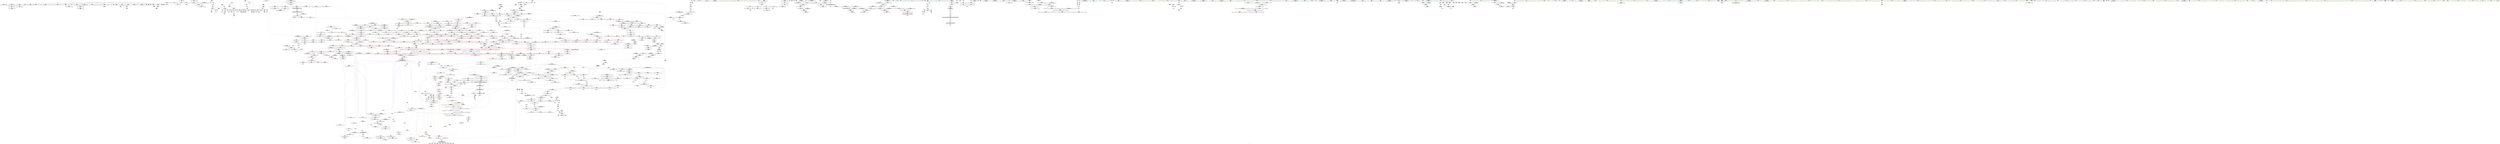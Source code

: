 digraph "SVFG" {
	label="SVFG";

	Node0x56471a8a4d50 [shape=record,color=grey,label="{NodeID: 0\nNullPtr}"];
	Node0x56471a8a4d50 -> Node0x56471ad342e0[style=solid];
	Node0x56471a8a4d50 -> Node0x56471ad343e0[style=solid];
	Node0x56471a8a4d50 -> Node0x56471ad344b0[style=solid];
	Node0x56471a8a4d50 -> Node0x56471ad34580[style=solid];
	Node0x56471a8a4d50 -> Node0x56471ad34650[style=solid];
	Node0x56471a8a4d50 -> Node0x56471ad34720[style=solid];
	Node0x56471a8a4d50 -> Node0x56471ad347f0[style=solid];
	Node0x56471a8a4d50 -> Node0x56471ad348c0[style=solid];
	Node0x56471a8a4d50 -> Node0x56471ad34990[style=solid];
	Node0x56471a8a4d50 -> Node0x56471ad34a60[style=solid];
	Node0x56471a8a4d50 -> Node0x56471ad34b30[style=solid];
	Node0x56471a8a4d50 -> Node0x56471ad34c00[style=solid];
	Node0x56471a8a4d50 -> Node0x56471ad34cd0[style=solid];
	Node0x56471a8a4d50 -> Node0x56471ad34da0[style=solid];
	Node0x56471a8a4d50 -> Node0x56471ad34e70[style=solid];
	Node0x56471a8a4d50 -> Node0x56471ad34f40[style=solid];
	Node0x56471a8a4d50 -> Node0x56471ad35010[style=solid];
	Node0x56471a8a4d50 -> Node0x56471ad350e0[style=solid];
	Node0x56471a8a4d50 -> Node0x56471ad351b0[style=solid];
	Node0x56471a8a4d50 -> Node0x56471ad50d90[style=solid];
	Node0x56471ad39f00 [shape=record,color=blue,label="{NodeID: 775\n263\<--260\n__rhs.addr\<--__rhs\n_ZSteqIcSt11char_traitsIcESaIcEEbRKNSt7__cxx1112basic_stringIT_T0_T1_EEPKS5_\n}"];
	Node0x56471ad39f00 -> Node0x56471ad314c0[style=dashed];
	Node0x56471ad30960 [shape=record,color=red,label="{NodeID: 443\n129\<--118\n\<--i\n_Z4initv\n}"];
	Node0x56471ad30960 -> Node0x56471ad83ba0[style=solid];
	Node0x56471ad24860 [shape=record,color=green,label="{NodeID: 111\n670\<--671\n__cxa_begin_catch\<--__cxa_begin_catch_field_insensitive\n}"];
	Node0x56471ad5b2a0 [shape=record,color=blue,label="{NodeID: 886\n1425\<--1441\n__first.addr\<--incdec.ptr\n_ZSt21__unguarded_partitionIPiN9__gnu_cxx5__ops15_Iter_less_iterEET_S4_S4_S4_T0_\n}"];
	Node0x56471ad5b2a0 -> Node0x56471ad58fa0[style=dashed];
	Node0x56471ad46430 [shape=record,color=red,label="{NodeID: 554\n938\<--927\n\<--__first.addr\n_ZSt13__heap_selectIPiN9__gnu_cxx5__ops15_Iter_less_iterEEvT_S4_S4_T0_\n|{<s0>79}}"];
	Node0x56471ad46430:s0 -> Node0x56471ae5a250[style=solid,color=red];
	Node0x56471ad28f40 [shape=record,color=green,label="{NodeID: 222\n1472\<--1473\n__a.addr\<--__a.addr_field_insensitive\n_ZSt9iter_swapIPiS0_EvT_T0_\n}"];
	Node0x56471ad28f40 -> Node0x56471ad4d380[style=solid];
	Node0x56471ad28f40 -> Node0x56471ad5b5e0[style=solid];
	Node0x56471ae56ff0 [shape=record,color=black,label="{NodeID: 2104\n851 = PHI(768, )\n2nd arg _ZSt14__partial_sortIPiN9__gnu_cxx5__ops15_Iter_less_iterEEvT_S4_S4_T0_ }"];
	Node0x56471ae56ff0 -> Node0x56471ad3c460[style=solid];
	Node0x56471ad4be60 [shape=record,color=red,label="{NodeID: 665\n1396\<--1358\n\<--__a.addr\n_ZSt22__move_median_to_firstIPiN9__gnu_cxx5__ops15_Iter_less_iterEEvT_S4_S4_S4_T0_\n|{<s0>106}}"];
	Node0x56471ad4be60:s0 -> Node0x56471ae59b50[style=solid,color=red];
	Node0x56471ad80d20 [shape=record,color=grey,label="{NodeID: 1440\n802 = Binary(803, 801, )\n}"];
	Node0x56471ad80d20 -> Node0x56471ad373f0[style=solid];
	Node0x56471ad36fe0 [shape=record,color=black,label="{NodeID: 333\n707\<--705\nsub.ptr.rhs.cast\<--\n_ZSt6__sortIPiN9__gnu_cxx5__ops15_Iter_less_iterEEvT_S4_T0_\n}"];
	Node0x56471ad36fe0 -> Node0x56471ad81920[style=solid];
	Node0x56471a8a4de0 [shape=record,color=green,label="{NodeID: 1\n7\<--1\n__dso_handle\<--dummyObj\nGlob }"];
	Node0x56471ad39fd0 [shape=record,color=blue,label="{NodeID: 776\n284\<--283\nx.addr\<--x\nabs\n}"];
	Node0x56471ad39fd0 -> Node0x56471ad31590[style=dashed];
	Node0x56471ad39fd0 -> Node0x56471ad31660[style=dashed];
	Node0x56471ad39fd0 -> Node0x56471ad31730[style=dashed];
	Node0x56471ad30a30 [shape=record,color=red,label="{NodeID: 444\n133\<--118\n\<--i\n_Z4initv\n}"];
	Node0x56471ad30a30 -> Node0x56471ad35850[style=solid];
	Node0x56471ad24960 [shape=record,color=green,label="{NodeID: 112\n673\<--674\n_ZSt9terminatev\<--_ZSt9terminatev_field_insensitive\n}"];
	Node0x56471ae40df0 [shape=record,color=black,label="{NodeID: 1994\n970 = PHI(871, )\n0th arg _ZSt11__sort_heapIPiN9__gnu_cxx5__ops15_Iter_less_iterEEvT_S4_RT0_ }"];
	Node0x56471ae40df0 -> Node0x56471ad3cbb0[style=solid];
	Node0x56471ad5b370 [shape=record,color=blue,label="{NodeID: 887\n1427\<--1445\n__last.addr\<--incdec.ptr3\n_ZSt21__unguarded_partitionIPiN9__gnu_cxx5__ops15_Iter_less_iterEET_S4_S4_S4_T0_\n}"];
	Node0x56471ad5b370 -> Node0x56471addc4a0[style=dashed];
	Node0x56471ade2580 [shape=record,color=yellow,style=double,label="{NodeID: 1662\n267V_1 = ENCHI(MR_267V_0)\npts\{1016 1103 1152 1277 1492 1524 \}\nFun[_ZSt25__unguarded_linear_insertIPiN9__gnu_cxx5__ops14_Val_less_iterEEvT_T0_]}"];
	Node0x56471ade2580 -> Node0x56471ad4f5a0[style=dashed];
	Node0x56471ade2580 -> Node0x56471ad4f670[style=dashed];
	Node0x56471ade2580 -> Node0x56471ad4f740[style=dashed];
	Node0x56471ad46500 [shape=record,color=red,label="{NodeID: 555\n951\<--927\n\<--__first.addr\n_ZSt13__heap_selectIPiN9__gnu_cxx5__ops15_Iter_less_iterEEvT_S4_S4_T0_\n|{<s0>80}}"];
	Node0x56471ad46500:s0 -> Node0x56471ae59ed0[style=solid,color=red];
	Node0x56471ad29010 [shape=record,color=green,label="{NodeID: 223\n1474\<--1475\n__b.addr\<--__b.addr_field_insensitive\n_ZSt9iter_swapIPiS0_EvT_T0_\n}"];
	Node0x56471ad29010 -> Node0x56471ad4d450[style=solid];
	Node0x56471ad29010 -> Node0x56471ad5b6b0[style=solid];
	Node0x56471ae57100 [shape=record,color=black,label="{NodeID: 2105\n1265 = PHI(1239, )\n0th arg _ZSt11__push_heapIPiliN9__gnu_cxx5__ops14_Iter_less_valEEvT_T0_S5_T1_RT2_ }"];
	Node0x56471ae57100 -> Node0x56471ad5a260[style=solid];
	Node0x56471ad4bf30 [shape=record,color=red,label="{NodeID: 666\n1401\<--1358\n\<--__a.addr\n_ZSt22__move_median_to_firstIPiN9__gnu_cxx5__ops15_Iter_less_iterEEvT_S4_S4_S4_T0_\n|{<s0>107}}"];
	Node0x56471ad4bf30:s0 -> Node0x56471ae5bc60[style=solid,color=red];
	Node0x56471ad80ea0 [shape=record,color=grey,label="{NodeID: 1441\n714 = Binary(711, 715, )\n|{<s0>66}}"];
	Node0x56471ad80ea0:s0 -> Node0x56471ae56c50[style=solid,color=red];
	Node0x56471ad370b0 [shape=record,color=black,label="{NodeID: 334\n756\<--754\nsub.ptr.lhs.cast\<--\n_ZSt16__introsort_loopIPilN9__gnu_cxx5__ops15_Iter_less_iterEEvT_S4_T0_T1_\n}"];
	Node0x56471ad370b0 -> Node0x56471ad802a0[style=solid];
	Node0x56471accb100 [shape=record,color=green,label="{NodeID: 2\n9\<--1\n\<--dummyObj\nCan only get source location for instruction, argument, global var or function.}"];
	Node0x56471ad3a0a0 [shape=record,color=blue,label="{NodeID: 777\n308\<--335\ni\<--\n_Z5solvev\n}"];
	Node0x56471ad3a0a0 -> Node0x56471adba940[style=dashed];
	Node0x56471ad30b00 [shape=record,color=red,label="{NodeID: 445\n138\<--118\n\<--i\n_Z4initv\n}"];
	Node0x56471ad30b00 -> Node0x56471ad7ef20[style=solid];
	Node0x56471ad24a60 [shape=record,color=green,label="{NodeID: 113\n686\<--687\n__comp\<--__comp_field_insensitive\n_ZSt6__sortIPiN9__gnu_cxx5__ops15_Iter_less_iterEEvT_S4_T0_\n}"];
	Node0x56471ae40570 [shape=record,color=black,label="{NodeID: 1995\n971 = PHI(872, )\n1st arg _ZSt11__sort_heapIPiN9__gnu_cxx5__ops15_Iter_less_iterEEvT_S4_RT0_ }"];
	Node0x56471ae40570 -> Node0x56471ad3cc80[style=solid];
	Node0x56471ad5b440 [shape=record,color=blue,label="{NodeID: 888\n1427\<--1453\n__last.addr\<--incdec.ptr7\n_ZSt21__unguarded_partitionIPiN9__gnu_cxx5__ops15_Iter_less_iterEET_S4_S4_S4_T0_\n}"];
	Node0x56471ad5b440 -> Node0x56471addc4a0[style=dashed];
	Node0x56471ade26f0 [shape=record,color=yellow,style=double,label="{NodeID: 1663\n16V_1 = ENCHI(MR_16V_0)\npts\{22 \}\nFun[_ZSt22__final_insertion_sortIPiN9__gnu_cxx5__ops15_Iter_less_iterEEvT_S4_T0_]|{<s0>72|<s1>72|<s2>74|<s3>74}}"];
	Node0x56471ade26f0:s0 -> Node0x56471adc5490[style=dashed,color=red];
	Node0x56471ade26f0:s1 -> Node0x56471ad584b0[style=dashed,color=red];
	Node0x56471ade26f0:s2 -> Node0x56471adc5490[style=dashed,color=red];
	Node0x56471ade26f0:s3 -> Node0x56471ad584b0[style=dashed,color=red];
	Node0x56471ad465d0 [shape=record,color=red,label="{NodeID: 556\n956\<--927\n\<--__first.addr\n_ZSt13__heap_selectIPiN9__gnu_cxx5__ops15_Iter_less_iterEEvT_S4_S4_T0_\n|{<s0>81}}"];
	Node0x56471ad465d0:s0 -> Node0x56471ae5b060[style=solid,color=red];
	Node0x56471ad290e0 [shape=record,color=green,label="{NodeID: 224\n1481\<--1482\n_ZSt4swapIiENSt9enable_ifIXsr6__and_ISt6__not_ISt15__is_tuple_likeIT_EESt21is_move_constructibleIS3_ESt18is_move_assignableIS3_EEE5valueEvE4typeERS3_SC_\<--_ZSt4swapIiENSt9enable_ifIXsr6__and_ISt6__not_ISt15__is_tuple_likeIT_EESt21is_move_constructibleIS3_ESt18is_move_assignableIS3_EEE5valueEvE4typeERS3_SC__field_insensitive\n}"];
	Node0x56471ae57240 [shape=record,color=black,label="{NodeID: 2106\n1266 = PHI(1240, )\n1st arg _ZSt11__push_heapIPiliN9__gnu_cxx5__ops14_Iter_less_valEEvT_T0_S5_T1_RT2_ }"];
	Node0x56471ae57240 -> Node0x56471ad5a330[style=solid];
	Node0x56471ad4c000 [shape=record,color=red,label="{NodeID: 667\n1369\<--1360\n\<--__b.addr\n_ZSt22__move_median_to_firstIPiN9__gnu_cxx5__ops15_Iter_less_iterEEvT_S4_S4_S4_T0_\n|{<s0>100}}"];
	Node0x56471ad4c000:s0 -> Node0x56471ae59ed0[style=solid,color=red];
	Node0x56471ad81020 [shape=record,color=grey,label="{NodeID: 1442\n1125 = Binary(1124, 710, )\n|{<s0>89}}"];
	Node0x56471ad81020:s0 -> Node0x56471ae57ad0[style=solid,color=red];
	Node0x56471ad37180 [shape=record,color=black,label="{NodeID: 335\n757\<--755\nsub.ptr.rhs.cast\<--\n_ZSt16__introsort_loopIPilN9__gnu_cxx5__ops15_Iter_less_iterEEvT_S4_T0_T1_\n}"];
	Node0x56471ad37180 -> Node0x56471ad802a0[style=solid];
	Node0x56471acca3d0 [shape=record,color=green,label="{NodeID: 3\n26\<--1\n_ZSt3cin\<--dummyObj\nGlob }"];
	Node0x56471ad3a170 [shape=record,color=blue,label="{NodeID: 778\n304\<--358\nexn.slot\<--\n_Z5solvev\n}"];
	Node0x56471ad3a170 -> Node0x56471ad31800[style=dashed];
	Node0x56471ad56bb0 [shape=record,color=black,label="{NodeID: 1553\nMR_14V_3 = PHI(MR_14V_4, MR_14V_2, )\npts\{163 \}\n}"];
	Node0x56471ad56bb0 -> Node0x56471ad30e40[style=dashed];
	Node0x56471ad56bb0 -> Node0x56471ad30f10[style=dashed];
	Node0x56471ad56bb0 -> Node0x56471ad30fe0[style=dashed];
	Node0x56471ad56bb0 -> Node0x56471ad310b0[style=dashed];
	Node0x56471ad56bb0 -> Node0x56471ad39c90[style=dashed];
	Node0x56471ad30bd0 [shape=record,color=red,label="{NodeID: 446\n234\<--154\nnrvo.val\<--nrvo\n_Z6simpleNSt7__cxx1112basic_stringIcSt11char_traitsIcESaIcEEE\n}"];
	Node0x56471ad29650 [shape=record,color=green,label="{NodeID: 114\n688\<--689\n__first.addr\<--__first.addr_field_insensitive\n_ZSt6__sortIPiN9__gnu_cxx5__ops15_Iter_less_iterEEvT_S4_T0_\n}"];
	Node0x56471ad29650 -> Node0x56471ad43fa0[style=solid];
	Node0x56471ad29650 -> Node0x56471ad44070[style=solid];
	Node0x56471ad29650 -> Node0x56471ad44140[style=solid];
	Node0x56471ad29650 -> Node0x56471ad44210[style=solid];
	Node0x56471ad29650 -> Node0x56471ad3b9d0[style=solid];
	Node0x56471ae4bad0 [shape=record,color=black,label="{NodeID: 1996\n120 = PHI()\n}"];
	Node0x56471ad5b510 [shape=record,color=blue,label="{NodeID: 889\n1425\<--1466\n__first.addr\<--incdec.ptr9\n_ZSt21__unguarded_partitionIPiN9__gnu_cxx5__ops15_Iter_less_iterEET_S4_S4_S4_T0_\n}"];
	Node0x56471ad5b510 -> Node0x56471ad58fa0[style=dashed];
	Node0x56471ad466a0 [shape=record,color=red,label="{NodeID: 557\n939\<--929\n\<--__middle.addr\n_ZSt13__heap_selectIPiN9__gnu_cxx5__ops15_Iter_less_iterEEvT_S4_S4_T0_\n|{<s0>79}}"];
	Node0x56471ad466a0:s0 -> Node0x56471ae5a360[style=solid,color=red];
	Node0x56471ad291e0 [shape=record,color=green,label="{NodeID: 225\n1487\<--1488\n__a.addr\<--__a.addr_field_insensitive\n_ZSt4swapIiENSt9enable_ifIXsr6__and_ISt6__not_ISt15__is_tuple_likeIT_EESt21is_move_constructibleIS3_ESt18is_move_assignableIS3_EEE5valueEvE4typeERS3_SC_\n}"];
	Node0x56471ad291e0 -> Node0x56471ad4d520[style=solid];
	Node0x56471ad291e0 -> Node0x56471ad4d5f0[style=solid];
	Node0x56471ad291e0 -> Node0x56471ad5b780[style=solid];
	Node0x56471ae57380 [shape=record,color=black,label="{NodeID: 2107\n1267 = PHI(1241, )\n2nd arg _ZSt11__push_heapIPiliN9__gnu_cxx5__ops14_Iter_less_valEEvT_T0_S5_T1_RT2_ }"];
	Node0x56471ae57380 -> Node0x56471ad5a400[style=solid];
	Node0x56471ad4c0d0 [shape=record,color=red,label="{NodeID: 668\n1372\<--1360\n\<--__b.addr\n_ZSt22__move_median_to_firstIPiN9__gnu_cxx5__ops15_Iter_less_iterEEvT_S4_S4_S4_T0_\n|{<s0>101}}"];
	Node0x56471ad4c0d0:s0 -> Node0x56471ae59b50[style=solid,color=red];
	Node0x56471ad811a0 [shape=record,color=grey,label="{NodeID: 1443\n480 = Binary(479, 127, )\n}"];
	Node0x56471ad811a0 -> Node0x56471ad3acd0[style=solid];
	Node0x56471ad37250 [shape=record,color=black,label="{NodeID: 336\n800\<--797\ncast\<--\n_ZSt4__lgl\n}"];
	Node0x56471acca460 [shape=record,color=green,label="{NodeID: 4\n27\<--1\n.str\<--dummyObj\nGlob }"];
	Node0x56471ad3a240 [shape=record,color=blue,label="{NodeID: 779\n306\<--360\nehselector.slot\<--\n_Z5solvev\n}"];
	Node0x56471ad3a240 -> Node0x56471ad41970[style=dashed];
	Node0x56471ad570b0 [shape=record,color=black,label="{NodeID: 1554\nMR_16V_4 = PHI(MR_16V_3, MR_16V_1, )\npts\{22 \}\n|{<s0>49}}"];
	Node0x56471ad570b0:s0 -> Node0x56471adf8a50[style=dashed,color=blue];
	Node0x56471ad30ca0 [shape=record,color=red,label="{NodeID: 447\n239\<--158\nexn\<--exn.slot\n_Z6simpleNSt7__cxx1112basic_stringIcSt11char_traitsIcESaIcEEE\n}"];
	Node0x56471ad29720 [shape=record,color=green,label="{NodeID: 115\n690\<--691\n__last.addr\<--__last.addr_field_insensitive\n_ZSt6__sortIPiN9__gnu_cxx5__ops15_Iter_less_iterEEvT_S4_T0_\n}"];
	Node0x56471ad29720 -> Node0x56471ad442e0[style=solid];
	Node0x56471ad29720 -> Node0x56471ad443b0[style=solid];
	Node0x56471ad29720 -> Node0x56471ad44480[style=solid];
	Node0x56471ad29720 -> Node0x56471ad44550[style=solid];
	Node0x56471ad29720 -> Node0x56471ad3baa0[style=solid];
	Node0x56471ae4bba0 [shape=record,color=black,label="{NodeID: 1997\n123 = PHI()\n}"];
	Node0x56471ad5b5e0 [shape=record,color=blue,label="{NodeID: 890\n1472\<--1470\n__a.addr\<--__a\n_ZSt9iter_swapIPiS0_EvT_T0_\n}"];
	Node0x56471ad5b5e0 -> Node0x56471ad4d380[style=dashed];
	Node0x56471ad46770 [shape=record,color=red,label="{NodeID: 558\n943\<--929\n\<--__middle.addr\n_ZSt13__heap_selectIPiN9__gnu_cxx5__ops15_Iter_less_iterEEvT_S4_S4_T0_\n}"];
	Node0x56471ad46770 -> Node0x56471ad3ca10[style=solid];
	Node0x56471ad292b0 [shape=record,color=green,label="{NodeID: 226\n1489\<--1490\n__b.addr\<--__b.addr_field_insensitive\n_ZSt4swapIiENSt9enable_ifIXsr6__and_ISt6__not_ISt15__is_tuple_likeIT_EESt21is_move_constructibleIS3_ESt18is_move_assignableIS3_EEE5valueEvE4typeERS3_SC_\n}"];
	Node0x56471ad292b0 -> Node0x56471ad4d6c0[style=solid];
	Node0x56471ad292b0 -> Node0x56471ad4d790[style=solid];
	Node0x56471ad292b0 -> Node0x56471ad5b850[style=solid];
	Node0x56471ae574c0 [shape=record,color=black,label="{NodeID: 2108\n1268 = PHI(1243, )\n3rd arg _ZSt11__push_heapIPiliN9__gnu_cxx5__ops14_Iter_less_valEEvT_T0_S5_T1_RT2_ }"];
	Node0x56471ae574c0 -> Node0x56471ad5a4d0[style=solid];
	Node0x56471ad4c1a0 [shape=record,color=red,label="{NodeID: 669\n1377\<--1360\n\<--__b.addr\n_ZSt22__move_median_to_firstIPiN9__gnu_cxx5__ops15_Iter_less_iterEEvT_S4_S4_S4_T0_\n|{<s0>102}}"];
	Node0x56471ad4c1a0:s0 -> Node0x56471ae5bc60[style=solid,color=red];
	Node0x56471ad81320 [shape=record,color=grey,label="{NodeID: 1444\n1124 = Binary(1122, 1123, )\n}"];
	Node0x56471ad81320 -> Node0x56471ad81020[style=solid];
	Node0x56471ad37320 [shape=record,color=black,label="{NodeID: 337\n801\<--797\nconv\<--\n_ZSt4__lgl\n}"];
	Node0x56471ad37320 -> Node0x56471ad80d20[style=solid];
	Node0x56471acca710 [shape=record,color=green,label="{NodeID: 5\n29\<--1\n.str.3\<--dummyObj\nGlob }"];
	Node0x56471ad3a310 [shape=record,color=blue,label="{NodeID: 780\n304\<--365\nexn.slot\<--\n_Z5solvev\n}"];
	Node0x56471ad3a310 -> Node0x56471ad31800[style=dashed];
	Node0x56471ad575b0 [shape=record,color=black,label="{NodeID: 1555\nMR_16V_5 = PHI(MR_16V_4, MR_16V_2, MR_16V_2, )\npts\{22 \}\n|{|<s1>96}}"];
	Node0x56471ad575b0 -> Node0x56471ad4a390[style=dashed];
	Node0x56471ad575b0:s1 -> Node0x56471adbb340[style=dashed,color=red];
	Node0x56471ad30d70 [shape=record,color=red,label="{NodeID: 448\n240\<--160\nsel\<--ehselector.slot\n_Z6simpleNSt7__cxx1112basic_stringIcSt11char_traitsIcESaIcEEE\n}"];
	Node0x56471ad297f0 [shape=record,color=green,label="{NodeID: 116\n692\<--693\nagg.tmp\<--agg.tmp_field_insensitive\n_ZSt6__sortIPiN9__gnu_cxx5__ops15_Iter_less_iterEEvT_S4_T0_\n}"];
	Node0x56471ae4bc70 [shape=record,color=black,label="{NodeID: 1998\n136 = PHI()\n}"];
	Node0x56471ad5b6b0 [shape=record,color=blue,label="{NodeID: 891\n1474\<--1471\n__b.addr\<--__b\n_ZSt9iter_swapIPiS0_EvT_T0_\n}"];
	Node0x56471ad5b6b0 -> Node0x56471ad4d450[style=dashed];
	Node0x56471ade29f0 [shape=record,color=yellow,style=double,label="{NodeID: 1666\n16V_1 = ENCHI(MR_16V_0)\npts\{22 \}\nFun[_ZNK9__gnu_cxx5__ops14_Iter_less_valclIPiiEEbT_RT0_]}"];
	Node0x56471ade29f0 -> Node0x56471ad4b570[style=dashed];
	Node0x56471ad46840 [shape=record,color=red,label="{NodeID: 559\n957\<--929\n\<--__middle.addr\n_ZSt13__heap_selectIPiN9__gnu_cxx5__ops15_Iter_less_iterEEvT_S4_S4_T0_\n|{<s0>81}}"];
	Node0x56471ad46840:s0 -> Node0x56471ae5b1b0[style=solid,color=red];
	Node0x56471ad29380 [shape=record,color=green,label="{NodeID: 227\n1491\<--1492\n__tmp\<--__tmp_field_insensitive\n_ZSt4swapIiENSt9enable_ifIXsr6__and_ISt6__not_ISt15__is_tuple_likeIT_EESt21is_move_constructibleIS3_ESt18is_move_assignableIS3_EEE5valueEvE4typeERS3_SC_\n|{|<s1>117}}"];
	Node0x56471ad29380 -> Node0x56471ad5b920[style=solid];
	Node0x56471ad29380:s1 -> Node0x56471ae516d0[style=solid,color=red];
	Node0x56471ae57600 [shape=record,color=black,label="{NodeID: 2109\n1269 = PHI(1157, )\n4th arg _ZSt11__push_heapIPiliN9__gnu_cxx5__ops14_Iter_less_valEEvT_T0_S5_T1_RT2_ }"];
	Node0x56471ae57600 -> Node0x56471ad5a5a0[style=solid];
	Node0x56471ad4c270 [shape=record,color=red,label="{NodeID: 670\n1404\<--1360\n\<--__b.addr\n_ZSt22__move_median_to_firstIPiN9__gnu_cxx5__ops15_Iter_less_iterEEvT_S4_S4_S4_T0_\n|{<s0>108}}"];
	Node0x56471ad4c270:s0 -> Node0x56471ae59b50[style=solid,color=red];
	Node0x56471ad814a0 [shape=record,color=grey,label="{NodeID: 1445\n473 = Binary(471, 472, )\n|{<s0>45}}"];
	Node0x56471ad814a0:s0 -> Node0x56471ae5acf0[style=solid,color=red];
	Node0x56471ad373f0 [shape=record,color=black,label="{NodeID: 338\n791\<--802\n_ZSt4__lgl_ret\<--sub\n_ZSt4__lgl\n|{<s0>65}}"];
	Node0x56471ad373f0:s0 -> Node0x56471ae4dc90[style=solid,color=blue];
	Node0x56471acca7a0 [shape=record,color=green,label="{NodeID: 6\n31\<--1\n.str.4\<--dummyObj\nGlob }"];
	Node0x56471ad3a3e0 [shape=record,color=blue,label="{NodeID: 781\n306\<--367\nehselector.slot\<--\n_Z5solvev\n}"];
	Node0x56471ad3a3e0 -> Node0x56471ad41970[style=dashed];
	Node0x56471ad57ab0 [shape=record,color=black,label="{NodeID: 1556\nMR_64V_6 = PHI(MR_64V_5, MR_64V_3, MR_64V_3, )\npts\{1148 \}\n}"];
	Node0x56471ad57ab0 -> Node0x56471ad494f0[style=dashed];
	Node0x56471ad30e40 [shape=record,color=red,label="{NodeID: 449\n178\<--162\n\<--i\n_Z6simpleNSt7__cxx1112basic_stringIcSt11char_traitsIcESaIcEEE\n}"];
	Node0x56471ad30e40 -> Node0x56471ad35920[style=solid];
	Node0x56471ad298c0 [shape=record,color=green,label="{NodeID: 117\n694\<--695\nagg.tmp1\<--agg.tmp1_field_insensitive\n_ZSt6__sortIPiN9__gnu_cxx5__ops15_Iter_less_iterEEvT_S4_T0_\n}"];
	Node0x56471ae4bd40 [shape=record,color=black,label="{NodeID: 1999\n269 = PHI()\n}"];
	Node0x56471ae4bd40 -> Node0x56471ad84aa0[style=solid];
	Node0x56471ad5b780 [shape=record,color=blue,label="{NodeID: 892\n1487\<--1485\n__a.addr\<--__a\n_ZSt4swapIiENSt9enable_ifIXsr6__and_ISt6__not_ISt15__is_tuple_likeIT_EESt21is_move_constructibleIS3_ESt18is_move_assignableIS3_EEE5valueEvE4typeERS3_SC_\n}"];
	Node0x56471ad5b780 -> Node0x56471ad4d520[style=dashed];
	Node0x56471ad5b780 -> Node0x56471ad4d5f0[style=dashed];
	Node0x56471ade2b00 [shape=record,color=yellow,style=double,label="{NodeID: 1667\n189V_1 = ENCHI(MR_189V_0)\npts\{1277 \}\nFun[_ZNK9__gnu_cxx5__ops14_Iter_less_valclIPiiEEbT_RT0_]}"];
	Node0x56471ade2b00 -> Node0x56471ad4b640[style=dashed];
	Node0x56471ad46910 [shape=record,color=red,label="{NodeID: 560\n947\<--931\n\<--__last.addr\n_ZSt13__heap_selectIPiN9__gnu_cxx5__ops15_Iter_less_iterEEvT_S4_S4_T0_\n}"];
	Node0x56471ad46910 -> Node0x56471ad82ca0[style=solid];
	Node0x56471ad29450 [shape=record,color=green,label="{NodeID: 228\n1515\<--1516\n__comp\<--__comp_field_insensitive\n_ZSt16__insertion_sortIPiN9__gnu_cxx5__ops15_Iter_less_iterEEvT_S4_T0_\n|{<s0>118}}"];
	Node0x56471ad29450:s0 -> Node0x56471ae592c0[style=solid,color=red];
	Node0x56471ae57740 [shape=record,color=black,label="{NodeID: 2110\n1139 = PHI(1051, 1119, )\n0th arg _ZSt13__adjust_heapIPiliN9__gnu_cxx5__ops15_Iter_less_iterEEvT_T0_S5_T1_T2_ }"];
	Node0x56471ae57740 -> Node0x56471ad59630[style=solid];
	Node0x56471ad4c340 [shape=record,color=red,label="{NodeID: 671\n1413\<--1360\n\<--__b.addr\n_ZSt22__move_median_to_firstIPiN9__gnu_cxx5__ops15_Iter_less_iterEEvT_S4_S4_S4_T0_\n|{<s0>110}}"];
	Node0x56471ad4c340:s0 -> Node0x56471ae5bc60[style=solid,color=red];
	Node0x56471ad81620 [shape=record,color=grey,label="{NodeID: 1446\n709 = Binary(708, 710, )\n|{<s0>65}}"];
	Node0x56471ad81620:s0 -> Node0x56471ae5ae00[style=solid,color=red];
	Node0x56471ad374c0 [shape=record,color=black,label="{NodeID: 339\n824\<--822\nsub.ptr.lhs.cast\<--\n_ZSt22__final_insertion_sortIPiN9__gnu_cxx5__ops15_Iter_less_iterEEvT_S4_T0_\n}"];
	Node0x56471ad374c0 -> Node0x56471ad7fca0[style=solid];
	Node0x56471acca830 [shape=record,color=green,label="{NodeID: 7\n33\<--1\n.str.5\<--dummyObj\nGlob }"];
	Node0x56471ad3a4b0 [shape=record,color=blue,label="{NodeID: 782\n308\<--373\ni\<--inc\n_Z5solvev\n}"];
	Node0x56471ad3a4b0 -> Node0x56471adba940[style=dashed];
	Node0x56471ad57fb0 [shape=record,color=black,label="{NodeID: 1557\nMR_72V_8 = PHI(MR_72V_7, MR_72V_3, MR_72V_3, )\npts\{1156 \}\n}"];
	Node0x56471ad30f10 [shape=record,color=red,label="{NodeID: 450\n198\<--162\n\<--i\n_Z6simpleNSt7__cxx1112basic_stringIcSt11char_traitsIcESaIcEEE\n}"];
	Node0x56471ad30f10 -> Node0x56471ad35ac0[style=solid];
	Node0x56471ad29990 [shape=record,color=green,label="{NodeID: 118\n712\<--713\n_ZSt4__lgl\<--_ZSt4__lgl_field_insensitive\n}"];
	Node0x56471ae4be40 [shape=record,color=black,label="{NodeID: 2000\n180 = PHI()\n}"];
	Node0x56471ae4be40 -> Node0x56471ad82820[style=solid];
	Node0x56471ad5b850 [shape=record,color=blue,label="{NodeID: 893\n1489\<--1486\n__b.addr\<--__b\n_ZSt4swapIiENSt9enable_ifIXsr6__and_ISt6__not_ISt15__is_tuple_likeIT_EESt21is_move_constructibleIS3_ESt18is_move_assignableIS3_EEE5valueEvE4typeERS3_SC_\n}"];
	Node0x56471ad5b850 -> Node0x56471ad4d6c0[style=dashed];
	Node0x56471ad5b850 -> Node0x56471ad4d790[style=dashed];
	Node0x56471ad469e0 [shape=record,color=red,label="{NodeID: 561\n946\<--933\n\<--__i\n_ZSt13__heap_selectIPiN9__gnu_cxx5__ops15_Iter_less_iterEEvT_S4_S4_T0_\n}"];
	Node0x56471ad469e0 -> Node0x56471ad82ca0[style=solid];
	Node0x56471ad29520 [shape=record,color=green,label="{NodeID: 229\n1517\<--1518\n__first.addr\<--__first.addr_field_insensitive\n_ZSt16__insertion_sortIPiN9__gnu_cxx5__ops15_Iter_less_iterEEvT_S4_T0_\n}"];
	Node0x56471ad29520 -> Node0x56471ad4dad0[style=solid];
	Node0x56471ad29520 -> Node0x56471ad4dba0[style=solid];
	Node0x56471ad29520 -> Node0x56471ad4dc70[style=solid];
	Node0x56471ad29520 -> Node0x56471ad4dd40[style=solid];
	Node0x56471ad29520 -> Node0x56471ad4de10[style=solid];
	Node0x56471ad29520 -> Node0x56471ad5bb90[style=solid];
	Node0x56471ae57950 [shape=record,color=black,label="{NodeID: 2111\n1140 = PHI(1052, 651, )\n1st arg _ZSt13__adjust_heapIPiliN9__gnu_cxx5__ops15_Iter_less_iterEEvT_T0_S5_T1_T2_ }"];
	Node0x56471ae57950 -> Node0x56471ad59700[style=solid];
	Node0x56471ad4c410 [shape=record,color=red,label="{NodeID: 672\n1373\<--1362\n\<--__c.addr\n_ZSt22__move_median_to_firstIPiN9__gnu_cxx5__ops15_Iter_less_iterEEvT_S4_S4_S4_T0_\n|{<s0>101}}"];
	Node0x56471ad4c410:s0 -> Node0x56471ae59ed0[style=solid,color=red];
	Node0x56471ad817a0 [shape=record,color=grey,label="{NodeID: 1447\n476 = Binary(475, 474, )\n}"];
	Node0x56471ad817a0 -> Node0x56471ad3ac00[style=solid];
	Node0x56471ad37590 [shape=record,color=black,label="{NodeID: 340\n825\<--823\nsub.ptr.rhs.cast\<--\n_ZSt22__final_insertion_sortIPiN9__gnu_cxx5__ops15_Iter_less_iterEEvT_S4_T0_\n}"];
	Node0x56471ad37590 -> Node0x56471ad7fca0[style=solid];
	Node0x56471acca8c0 [shape=record,color=green,label="{NodeID: 8\n35\<--1\n.str.6\<--dummyObj\nGlob }"];
	Node0x56471ad3a580 [shape=record,color=blue,label="{NodeID: 783\n314\<--9\nans\<--\n_Z5solvev\n}"];
	Node0x56471ad3a580 -> Node0x56471ad543b0[style=dashed];
	Node0x56471ad584b0 [shape=record,color=black,label="{NodeID: 1558\nMR_16V_3 = PHI(MR_16V_6, MR_16V_1, )\npts\{22 \}\n|{|<s2>118|<s3>120|<s4>123|<s5>123}}"];
	Node0x56471ad584b0 -> Node0x56471ad4e630[style=dashed];
	Node0x56471ad584b0 -> Node0x56471adc5490[style=dashed];
	Node0x56471ad584b0:s2 -> Node0x56471ade3420[style=dashed,color=red];
	Node0x56471ad584b0:s3 -> Node0x56471addf740[style=dashed,color=red];
	Node0x56471ad584b0:s4 -> Node0x56471ad4f5a0[style=dashed,color=red];
	Node0x56471ad584b0:s5 -> Node0x56471adc8190[style=dashed,color=red];
	Node0x56471ad30fe0 [shape=record,color=red,label="{NodeID: 451\n205\<--162\n\<--i\n_Z6simpleNSt7__cxx1112basic_stringIcSt11char_traitsIcESaIcEEE\n}"];
	Node0x56471ad30fe0 -> Node0x56471ad35c60[style=solid];
	Node0x56471ad29a90 [shape=record,color=green,label="{NodeID: 119\n717\<--718\n_ZSt16__introsort_loopIPilN9__gnu_cxx5__ops15_Iter_less_iterEEvT_S4_T0_T1_\<--_ZSt16__introsort_loopIPilN9__gnu_cxx5__ops15_Iter_less_iterEEvT_S4_T0_T1__field_insensitive\n}"];
	Node0x56471ae4bf40 [shape=record,color=black,label="{NodeID: 2001\n329 = PHI()\n}"];
	Node0x56471ad5b920 [shape=record,color=blue,label="{NodeID: 894\n1491\<--1497\n__tmp\<--\n_ZSt4swapIiENSt9enable_ifIXsr6__and_ISt6__not_ISt15__is_tuple_likeIT_EESt21is_move_constructibleIS3_ESt18is_move_assignableIS3_EEE5valueEvE4typeERS3_SC_\n}"];
	Node0x56471ad5b920 -> Node0x56471ad4d930[style=dashed];
	Node0x56471ad5b920 -> Node0x56471ad4da00[style=dashed];
	Node0x56471ad46ab0 [shape=record,color=red,label="{NodeID: 562\n950\<--933\n\<--__i\n_ZSt13__heap_selectIPiN9__gnu_cxx5__ops15_Iter_less_iterEEvT_S4_S4_T0_\n|{<s0>80}}"];
	Node0x56471ad46ab0:s0 -> Node0x56471ae59b50[style=solid,color=red];
	Node0x56471ad31900 [shape=record,color=green,label="{NodeID: 230\n1519\<--1520\n__last.addr\<--__last.addr_field_insensitive\n_ZSt16__insertion_sortIPiN9__gnu_cxx5__ops15_Iter_less_iterEEvT_S4_T0_\n}"];
	Node0x56471ad31900 -> Node0x56471ad4dee0[style=solid];
	Node0x56471ad31900 -> Node0x56471ad4dfb0[style=solid];
	Node0x56471ad31900 -> Node0x56471ad5bc60[style=solid];
	Node0x56471ae57ad0 [shape=record,color=black,label="{NodeID: 2112\n1141 = PHI(1053, 1125, )\n2nd arg _ZSt13__adjust_heapIPiliN9__gnu_cxx5__ops15_Iter_less_iterEEvT_T0_S5_T1_T2_ }"];
	Node0x56471ae57ad0 -> Node0x56471ad597d0[style=solid];
	Node0x56471ad4c4e0 [shape=record,color=red,label="{NodeID: 673\n1383\<--1362\n\<--__c.addr\n_ZSt22__move_median_to_firstIPiN9__gnu_cxx5__ops15_Iter_less_iterEEvT_S4_S4_S4_T0_\n|{<s0>103}}"];
	Node0x56471ad4c4e0:s0 -> Node0x56471ae59ed0[style=solid,color=red];
	Node0x56471ad81920 [shape=record,color=grey,label="{NodeID: 1448\n708 = Binary(706, 707, )\n}"];
	Node0x56471ad81920 -> Node0x56471ad81620[style=solid];
	Node0x56471ad37660 [shape=record,color=black,label="{NodeID: 341\n897\<--895\nsub.ptr.lhs.cast\<--\n_ZSt27__unguarded_partition_pivotIPiN9__gnu_cxx5__ops15_Iter_less_iterEET_S4_S4_T0_\n}"];
	Node0x56471ad37660 -> Node0x56471ad7cb20[style=solid];
	Node0x56471ad214f0 [shape=record,color=green,label="{NodeID: 9\n37\<--1\nstdin\<--dummyObj\nGlob }"];
	Node0x56471ad3a650 [shape=record,color=blue,label="{NodeID: 784\n318\<--9\ni7\<--\n_Z5solvev\n}"];
	Node0x56471ad3a650 -> Node0x56471ad41f20[style=dashed];
	Node0x56471ad3a650 -> Node0x56471ad41ff0[style=dashed];
	Node0x56471ad3a650 -> Node0x56471ad420c0[style=dashed];
	Node0x56471ad3a650 -> Node0x56471ad3ada0[style=dashed];
	Node0x56471ad3a650 -> Node0x56471adbe540[style=dashed];
	Node0x56471ad310b0 [shape=record,color=red,label="{NodeID: 452\n228\<--162\n\<--i\n_Z6simpleNSt7__cxx1112basic_stringIcSt11char_traitsIcESaIcEEE\n}"];
	Node0x56471ad310b0 -> Node0x56471ad81c20[style=solid];
	Node0x56471ad29b90 [shape=record,color=green,label="{NodeID: 120\n722\<--723\n_ZSt22__final_insertion_sortIPiN9__gnu_cxx5__ops15_Iter_less_iterEEvT_S4_T0_\<--_ZSt22__final_insertion_sortIPiN9__gnu_cxx5__ops15_Iter_less_iterEEvT_S4_T0__field_insensitive\n}"];
	Node0x56471ae4c010 [shape=record,color=black,label="{NodeID: 2002\n346 = PHI(504, )\n}"];
	Node0x56471ad5b9f0 [shape=record,color=blue,label="{NodeID: 895\n1502\<--1501\n\<--\n_ZSt4swapIiENSt9enable_ifIXsr6__and_ISt6__not_ISt15__is_tuple_likeIT_EESt21is_move_constructibleIS3_ESt18is_move_assignableIS3_EEE5valueEvE4typeERS3_SC_\n}"];
	Node0x56471ad5b9f0 -> Node0x56471ad4da00[style=dashed];
	Node0x56471ad5b9f0 -> Node0x56471ad5bac0[style=dashed];
	Node0x56471ad46b80 [shape=record,color=red,label="{NodeID: 563\n958\<--933\n\<--__i\n_ZSt13__heap_selectIPiN9__gnu_cxx5__ops15_Iter_less_iterEEvT_S4_S4_T0_\n|{<s0>81}}"];
	Node0x56471ad46b80:s0 -> Node0x56471ae5b300[style=solid,color=red];
	Node0x56471ad319d0 [shape=record,color=green,label="{NodeID: 231\n1521\<--1522\n__i\<--__i_field_insensitive\n_ZSt16__insertion_sortIPiN9__gnu_cxx5__ops15_Iter_less_iterEEvT_S4_T0_\n}"];
	Node0x56471ad319d0 -> Node0x56471ad4e080[style=solid];
	Node0x56471ad319d0 -> Node0x56471ad4e150[style=solid];
	Node0x56471ad319d0 -> Node0x56471ad4e220[style=solid];
	Node0x56471ad319d0 -> Node0x56471ad4e2f0[style=solid];
	Node0x56471ad319d0 -> Node0x56471ad4e3c0[style=solid];
	Node0x56471ad319d0 -> Node0x56471ad4e490[style=solid];
	Node0x56471ad319d0 -> Node0x56471ad4e560[style=solid];
	Node0x56471ad319d0 -> Node0x56471ad5bd30[style=solid];
	Node0x56471ad319d0 -> Node0x56471ad5bfa0[style=solid];
	Node0x56471ae57c50 [shape=record,color=black,label="{NodeID: 2113\n1142 = PHI(1055, 1127, )\n3rd arg _ZSt13__adjust_heapIPiliN9__gnu_cxx5__ops15_Iter_less_iterEEvT_T0_S5_T1_T2_ }"];
	Node0x56471ae57c50 -> Node0x56471ad598a0[style=solid];
	Node0x56471ad4c5b0 [shape=record,color=red,label="{NodeID: 674\n1387\<--1362\n\<--__c.addr\n_ZSt22__move_median_to_firstIPiN9__gnu_cxx5__ops15_Iter_less_iterEEvT_S4_S4_S4_T0_\n|{<s0>104}}"];
	Node0x56471ad4c5b0:s0 -> Node0x56471ae5bc60[style=solid,color=red];
	Node0x56471ad81aa0 [shape=record,color=grey,label="{NodeID: 1449\n485 = Binary(484, 127, )\n}"];
	Node0x56471ad81aa0 -> Node0x56471ad3ada0[style=solid];
	Node0x56471ad37730 [shape=record,color=black,label="{NodeID: 342\n898\<--896\nsub.ptr.rhs.cast\<--\n_ZSt27__unguarded_partition_pivotIPiN9__gnu_cxx5__ops15_Iter_less_iterEET_S4_S4_T0_\n}"];
	Node0x56471ad37730 -> Node0x56471ad7cb20[style=solid];
	Node0x56471ad21580 [shape=record,color=green,label="{NodeID: 10\n38\<--1\n.str.7\<--dummyObj\nGlob }"];
	Node0x56471ad3a720 [shape=record,color=blue,label="{NodeID: 785\n320\<--127\nj\<--\n_Z5solvev\n}"];
	Node0x56471ad3a720 -> Node0x56471ad42190[style=dashed];
	Node0x56471ad3a720 -> Node0x56471ad42260[style=dashed];
	Node0x56471ad3a720 -> Node0x56471ad42330[style=dashed];
	Node0x56471ad3a720 -> Node0x56471ad42400[style=dashed];
	Node0x56471ad3a720 -> Node0x56471ad424d0[style=dashed];
	Node0x56471ad3a720 -> Node0x56471ad425a0[style=dashed];
	Node0x56471ad3a720 -> Node0x56471ad42670[style=dashed];
	Node0x56471ad3a720 -> Node0x56471ad42740[style=dashed];
	Node0x56471ad3a720 -> Node0x56471ad3a720[style=dashed];
	Node0x56471ad3a720 -> Node0x56471ad3a990[style=dashed];
	Node0x56471ad3a720 -> Node0x56471adbea40[style=dashed];
	Node0x56471ad31180 [shape=record,color=red,label="{NodeID: 453\n196\<--193\n\<--call6\n_Z6simpleNSt7__cxx1112basic_stringIcSt11char_traitsIcESaIcEEE\n}"];
	Node0x56471ad31180 -> Node0x56471ad359f0[style=solid];
	Node0x56471ad29c90 [shape=record,color=green,label="{NodeID: 121\n727\<--728\nretval\<--retval_field_insensitive\n_ZN9__gnu_cxx5__ops16__iter_less_iterEv\n}"];
	Node0x56471ae4c180 [shape=record,color=black,label="{NodeID: 2003\n353 = PHI()\n}"];
	Node0x56471ad5bac0 [shape=record,color=blue,label="{NodeID: 896\n1506\<--1505\n\<--\n_ZSt4swapIiENSt9enable_ifIXsr6__and_ISt6__not_ISt15__is_tuple_likeIT_EESt21is_move_constructibleIS3_ESt18is_move_assignableIS3_EEE5valueEvE4typeERS3_SC_\n|{<s0>114}}"];
	Node0x56471ad5bac0:s0 -> Node0x56471adfab80[style=dashed,color=blue];
	Node0x56471ade2e80 [shape=record,color=yellow,style=double,label="{NodeID: 1671\n16V_1 = ENCHI(MR_16V_0)\npts\{22 \}\nFun[_ZSt4sortIPiEvT_S1_]|{<s0>49}}"];
	Node0x56471ade2e80:s0 -> Node0x56471ade3150[style=dashed,color=red];
	Node0x56471ad46c50 [shape=record,color=red,label="{NodeID: 564\n964\<--933\n\<--__i\n_ZSt13__heap_selectIPiN9__gnu_cxx5__ops15_Iter_less_iterEEvT_S4_S4_T0_\n}"];
	Node0x56471ad46c50 -> Node0x56471ad2eb50[style=solid];
	Node0x56471ad31aa0 [shape=record,color=green,label="{NodeID: 232\n1523\<--1524\n__val\<--__val_field_insensitive\n_ZSt16__insertion_sortIPiN9__gnu_cxx5__ops15_Iter_less_iterEEvT_S4_T0_\n|{|<s1>121}}"];
	Node0x56471ad31aa0 -> Node0x56471ad5be00[style=solid];
	Node0x56471ad31aa0:s1 -> Node0x56471ae516d0[style=solid,color=red];
	Node0x56471ae57dd0 [shape=record,color=black,label="{NodeID: 2114\n1350 = PHI(904, )\n0th arg _ZSt22__move_median_to_firstIPiN9__gnu_cxx5__ops15_Iter_less_iterEEvT_S4_S4_S4_T0_ }"];
	Node0x56471ae57dd0 -> Node0x56471ad5acf0[style=solid];
	Node0x56471ad4c680 [shape=record,color=red,label="{NodeID: 675\n1397\<--1362\n\<--__c.addr\n_ZSt22__move_median_to_firstIPiN9__gnu_cxx5__ops15_Iter_less_iterEEvT_S4_S4_S4_T0_\n|{<s0>106}}"];
	Node0x56471ad4c680:s0 -> Node0x56471ae59ed0[style=solid,color=red];
	Node0x56471ad81c20 [shape=record,color=grey,label="{NodeID: 1450\n229 = Binary(228, 127, )\n}"];
	Node0x56471ad81c20 -> Node0x56471ad39c90[style=solid];
	Node0x56471ad37800 [shape=record,color=black,label="{NodeID: 343\n877\<--917\n_ZSt27__unguarded_partition_pivotIPiN9__gnu_cxx5__ops15_Iter_less_iterEET_S4_S4_T0__ret\<--call\n_ZSt27__unguarded_partition_pivotIPiN9__gnu_cxx5__ops15_Iter_less_iterEET_S4_S4_T0_\n|{<s0>69}}"];
	Node0x56471ad37800:s0 -> Node0x56471ae4de90[style=solid,color=blue];
	Node0x56471ad21640 [shape=record,color=green,label="{NodeID: 11\n40\<--1\n.str.8\<--dummyObj\nGlob }"];
	Node0x56471ad3a7f0 [shape=record,color=blue,label="{NodeID: 786\n430\<--432\narrayidx34\<--inc35\n_Z5solvev\n}"];
	Node0x56471ad3a7f0 -> Node0x56471ad42dc0[style=dashed];
	Node0x56471ad3a7f0 -> Node0x56471ad3a7f0[style=dashed];
	Node0x56471ad3a7f0 -> Node0x56471adc6890[style=dashed];
	Node0x56471ad58fa0 [shape=record,color=black,label="{NodeID: 1561\nMR_215V_4 = PHI(MR_215V_5, MR_215V_3, )\npts\{1426 \}\n}"];
	Node0x56471ad58fa0 -> Node0x56471ad4c8f0[style=dashed];
	Node0x56471ad58fa0 -> Node0x56471ad4c9c0[style=dashed];
	Node0x56471ad58fa0 -> Node0x56471ad4ca90[style=dashed];
	Node0x56471ad58fa0 -> Node0x56471ad4cb60[style=dashed];
	Node0x56471ad58fa0 -> Node0x56471ad4cc30[style=dashed];
	Node0x56471ad58fa0 -> Node0x56471ad4cd00[style=dashed];
	Node0x56471ad58fa0 -> Node0x56471ad5b2a0[style=dashed];
	Node0x56471ad58fa0 -> Node0x56471ad5b510[style=dashed];
	Node0x56471ad31250 [shape=record,color=red,label="{NodeID: 454\n201\<--200\n\<--call10\n_Z6simpleNSt7__cxx1112basic_stringIcSt11char_traitsIcESaIcEEE\n}"];
	Node0x56471ad31250 -> Node0x56471ad35b90[style=solid];
	Node0x56471ad29d60 [shape=record,color=green,label="{NodeID: 122\n734\<--735\n__comp\<--__comp_field_insensitive\n_ZSt16__introsort_loopIPilN9__gnu_cxx5__ops15_Iter_less_iterEEvT_S4_T0_T1_\n}"];
	Node0x56471ae4c250 [shape=record,color=black,label="{NodeID: 2004\n386 = PHI()\n}"];
	Node0x56471ae4c250 -> Node0x56471ad83420[style=solid];
	Node0x56471ad5bb90 [shape=record,color=blue,label="{NodeID: 897\n1517\<--1513\n__first.addr\<--__first\n_ZSt16__insertion_sortIPiN9__gnu_cxx5__ops15_Iter_less_iterEEvT_S4_T0_\n}"];
	Node0x56471ad5bb90 -> Node0x56471ad4dad0[style=dashed];
	Node0x56471ad5bb90 -> Node0x56471ad4dba0[style=dashed];
	Node0x56471ad5bb90 -> Node0x56471ad4dc70[style=dashed];
	Node0x56471ad5bb90 -> Node0x56471ad4dd40[style=dashed];
	Node0x56471ad5bb90 -> Node0x56471ad4de10[style=dashed];
	Node0x56471ad46d20 [shape=record,color=red,label="{NodeID: 565\n984\<--973\n\<--__first.addr\n_ZSt11__sort_heapIPiN9__gnu_cxx5__ops15_Iter_less_iterEEvT_S4_RT0_\n}"];
	Node0x56471ad46d20 -> Node0x56471ad379a0[style=solid];
	Node0x56471ad31b70 [shape=record,color=green,label="{NodeID: 233\n1525\<--1526\nagg.tmp\<--agg.tmp_field_insensitive\n_ZSt16__insertion_sortIPiN9__gnu_cxx5__ops15_Iter_less_iterEEvT_S4_T0_\n}"];
	Node0x56471ae57ee0 [shape=record,color=black,label="{NodeID: 2115\n1351 = PHI(906, )\n1st arg _ZSt22__move_median_to_firstIPiN9__gnu_cxx5__ops15_Iter_less_iterEEvT_S4_S4_S4_T0_ }"];
	Node0x56471ae57ee0 -> Node0x56471ad5adc0[style=solid];
	Node0x56471ad4c750 [shape=record,color=red,label="{NodeID: 676\n1405\<--1362\n\<--__c.addr\n_ZSt22__move_median_to_firstIPiN9__gnu_cxx5__ops15_Iter_less_iterEEvT_S4_S4_S4_T0_\n|{<s0>108}}"];
	Node0x56471ad4c750:s0 -> Node0x56471ae59ed0[style=solid,color=red];
	Node0x56471ad81da0 [shape=record,color=grey,label="{NodeID: 1451\n1174 = cmp(1170, 1173, )\n}"];
	Node0x56471ad378d0 [shape=record,color=black,label="{NodeID: 344\n985\<--983\nsub.ptr.lhs.cast\<--\n_ZSt11__sort_heapIPiN9__gnu_cxx5__ops15_Iter_less_iterEEvT_S4_RT0_\n}"];
	Node0x56471ad378d0 -> Node0x56471ad7ec20[style=solid];
	Node0x56471ad21740 [shape=record,color=green,label="{NodeID: 12\n43\<--1\n\<--dummyObj\nCan only get source location for instruction, argument, global var or function.}"];
	Node0x56471ad3a8c0 [shape=record,color=blue,label="{NodeID: 787\n436\<--438\narrayidx37\<--inc38\n_Z5solvev\n}"];
	Node0x56471ad3a8c0 -> Node0x56471ad42a80[style=dashed];
	Node0x56471ad3a8c0 -> Node0x56471ad42b50[style=dashed];
	Node0x56471ad3a8c0 -> Node0x56471ad42e90[style=dashed];
	Node0x56471ad3a8c0 -> Node0x56471ad3a8c0[style=dashed];
	Node0x56471ad3a8c0 -> Node0x56471adc7290[style=dashed];
	Node0x56471ad59090 [shape=record,color=black,label="{NodeID: 1562\nMR_16V_3 = PHI(MR_16V_2, MR_16V_1, )\npts\{22 \}\n|{<s0>137}}"];
	Node0x56471ad59090:s0 -> Node0x56471adf96e0[style=dashed,color=blue];
	Node0x56471ad31320 [shape=record,color=red,label="{NodeID: 455\n208\<--207\n\<--call15\n_Z6simpleNSt7__cxx1112basic_stringIcSt11char_traitsIcESaIcEEE\n}"];
	Node0x56471ad29e30 [shape=record,color=green,label="{NodeID: 123\n736\<--737\n__first.addr\<--__first.addr_field_insensitive\n_ZSt16__introsort_loopIPilN9__gnu_cxx5__ops15_Iter_less_iterEEvT_S4_T0_T1_\n}"];
	Node0x56471ad29e30 -> Node0x56471ad44620[style=solid];
	Node0x56471ad29e30 -> Node0x56471ad446f0[style=solid];
	Node0x56471ad29e30 -> Node0x56471ad447c0[style=solid];
	Node0x56471ad29e30 -> Node0x56471ad3bb70[style=solid];
	Node0x56471ae4c380 [shape=record,color=black,label="{NodeID: 2005\n405 = PHI()\n}"];
	Node0x56471ae4c380 -> Node0x56471ad832a0[style=solid];
	Node0x56471ad5bc60 [shape=record,color=blue,label="{NodeID: 898\n1519\<--1514\n__last.addr\<--__last\n_ZSt16__insertion_sortIPiN9__gnu_cxx5__ops15_Iter_less_iterEEvT_S4_T0_\n}"];
	Node0x56471ad5bc60 -> Node0x56471ad4dee0[style=dashed];
	Node0x56471ad5bc60 -> Node0x56471ad4dfb0[style=dashed];
	Node0x56471ad46df0 [shape=record,color=red,label="{NodeID: 566\n994\<--973\n\<--__first.addr\n_ZSt11__sort_heapIPiN9__gnu_cxx5__ops15_Iter_less_iterEEvT_S4_RT0_\n|{<s0>82}}"];
	Node0x56471ad46df0:s0 -> Node0x56471ae5b060[style=solid,color=red];
	Node0x56471ad31c40 [shape=record,color=green,label="{NodeID: 234\n1527\<--1528\nagg.tmp7\<--agg.tmp7_field_insensitive\n_ZSt16__insertion_sortIPiN9__gnu_cxx5__ops15_Iter_less_iterEEvT_S4_T0_\n}"];
	Node0x56471ae57ff0 [shape=record,color=black,label="{NodeID: 2116\n1352 = PHI(907, )\n2nd arg _ZSt22__move_median_to_firstIPiN9__gnu_cxx5__ops15_Iter_less_iterEEvT_S4_S4_S4_T0_ }"];
	Node0x56471ae57ff0 -> Node0x56471ad5ae90[style=solid];
	Node0x56471ad4c820 [shape=record,color=red,label="{NodeID: 677\n1409\<--1362\n\<--__c.addr\n_ZSt22__move_median_to_firstIPiN9__gnu_cxx5__ops15_Iter_less_iterEEvT_S4_S4_S4_T0_\n|{<s0>109}}"];
	Node0x56471ad4c820:s0 -> Node0x56471ae5bc60[style=solid,color=red];
	Node0x56471ad81f20 [shape=record,color=grey,label="{NodeID: 1452\n623 = cmp(620, 9, )\n}"];
	Node0x56471ad81f20 -> Node0x56471ad7c820[style=solid];
	Node0x56471ad379a0 [shape=record,color=black,label="{NodeID: 345\n986\<--984\nsub.ptr.rhs.cast\<--\n_ZSt11__sort_heapIPiN9__gnu_cxx5__ops15_Iter_less_iterEEvT_S4_RT0_\n}"];
	Node0x56471ad379a0 -> Node0x56471ad7ec20[style=solid];
	Node0x56471ad21840 [shape=record,color=green,label="{NodeID: 13\n127\<--1\n\<--dummyObj\nCan only get source location for instruction, argument, global var or function.}"];
	Node0x56471ad3a990 [shape=record,color=blue,label="{NodeID: 788\n320\<--443\nj\<--inc40\n_Z5solvev\n}"];
	Node0x56471ad3a990 -> Node0x56471ad42190[style=dashed];
	Node0x56471ad3a990 -> Node0x56471ad42260[style=dashed];
	Node0x56471ad3a990 -> Node0x56471ad42330[style=dashed];
	Node0x56471ad3a990 -> Node0x56471ad42400[style=dashed];
	Node0x56471ad3a990 -> Node0x56471ad424d0[style=dashed];
	Node0x56471ad3a990 -> Node0x56471ad425a0[style=dashed];
	Node0x56471ad3a990 -> Node0x56471ad42670[style=dashed];
	Node0x56471ad3a990 -> Node0x56471ad42740[style=dashed];
	Node0x56471ad3a990 -> Node0x56471ad3a720[style=dashed];
	Node0x56471ad3a990 -> Node0x56471ad3a990[style=dashed];
	Node0x56471ad3a990 -> Node0x56471adbea40[style=dashed];
	Node0x56471ad313f0 [shape=record,color=red,label="{NodeID: 456\n267\<--261\n\<--__lhs.addr\n_ZSteqIcSt11char_traitsIcESaIcEEbRKNSt7__cxx1112basic_stringIT_T0_T1_EEPKS5_\n}"];
	Node0x56471ad29f00 [shape=record,color=green,label="{NodeID: 124\n738\<--739\n__last.addr\<--__last.addr_field_insensitive\n_ZSt16__introsort_loopIPilN9__gnu_cxx5__ops15_Iter_less_iterEEvT_S4_T0_T1_\n}"];
	Node0x56471ad29f00 -> Node0x56471ad44890[style=solid];
	Node0x56471ad29f00 -> Node0x56471ad44960[style=solid];
	Node0x56471ad29f00 -> Node0x56471ad44a30[style=solid];
	Node0x56471ad29f00 -> Node0x56471ad44b00[style=solid];
	Node0x56471ad29f00 -> Node0x56471ad44bd0[style=solid];
	Node0x56471ad29f00 -> Node0x56471ad3bc40[style=solid];
	Node0x56471ad29f00 -> Node0x56471ad3bf80[style=solid];
	Node0x56471ae4c480 [shape=record,color=black,label="{NodeID: 2006\n416 = PHI()\n}"];
	Node0x56471ae4c480 -> Node0x56471ad42c20[style=solid];
	Node0x56471ad5bd30 [shape=record,color=blue,label="{NodeID: 899\n1521\<--1539\n__i\<--add.ptr\n_ZSt16__insertion_sortIPiN9__gnu_cxx5__ops15_Iter_less_iterEEvT_S4_T0_\n}"];
	Node0x56471ad5bd30 -> Node0x56471ad4e080[style=dashed];
	Node0x56471ad5bd30 -> Node0x56471ad4e150[style=dashed];
	Node0x56471ad5bd30 -> Node0x56471ad4e220[style=dashed];
	Node0x56471ad5bd30 -> Node0x56471ad4e2f0[style=dashed];
	Node0x56471ad5bd30 -> Node0x56471ad4e3c0[style=dashed];
	Node0x56471ad5bd30 -> Node0x56471ad4e490[style=dashed];
	Node0x56471ad5bd30 -> Node0x56471ad4e560[style=dashed];
	Node0x56471ad5bd30 -> Node0x56471ad5bfa0[style=dashed];
	Node0x56471ad5bd30 -> Node0x56471adc5990[style=dashed];
	Node0x56471ade3150 [shape=record,color=yellow,style=double,label="{NodeID: 1674\n16V_1 = ENCHI(MR_16V_0)\npts\{22 \}\nFun[_ZSt6__sortIPiN9__gnu_cxx5__ops15_Iter_less_iterEEvT_S4_T0_]|{|<s1>66}}"];
	Node0x56471ade3150 -> Node0x56471ad570b0[style=dashed];
	Node0x56471ade3150:s1 -> Node0x56471addb0a0[style=dashed,color=red];
	Node0x56471ad46ec0 [shape=record,color=red,label="{NodeID: 567\n983\<--975\n\<--__last.addr\n_ZSt11__sort_heapIPiN9__gnu_cxx5__ops15_Iter_less_iterEEvT_S4_RT0_\n}"];
	Node0x56471ad46ec0 -> Node0x56471ad378d0[style=solid];
	Node0x56471ad31d10 [shape=record,color=green,label="{NodeID: 235\n1529\<--1530\nundef.agg.tmp\<--undef.agg.tmp_field_insensitive\n_ZSt16__insertion_sortIPiN9__gnu_cxx5__ops15_Iter_less_iterEEvT_S4_T0_\n}"];
	Node0x56471ae58100 [shape=record,color=black,label="{NodeID: 2117\n1353 = PHI(909, )\n3rd arg _ZSt22__move_median_to_firstIPiN9__gnu_cxx5__ops15_Iter_less_iterEEvT_S4_S4_S4_T0_ }"];
	Node0x56471ae58100 -> Node0x56471ad5af60[style=solid];
	Node0x56471ad4c8f0 [shape=record,color=red,label="{NodeID: 678\n1436\<--1425\n\<--__first.addr\n_ZSt21__unguarded_partitionIPiN9__gnu_cxx5__ops15_Iter_less_iterEET_S4_S4_S4_T0_\n|{<s0>111}}"];
	Node0x56471ad4c8f0:s0 -> Node0x56471ae59b50[style=solid,color=red];
	Node0x56471ad820a0 [shape=record,color=grey,label="{NodeID: 1453\n1213 = cmp(1209, 1212, )\n}"];
	Node0x56471ad37a70 [shape=record,color=black,label="{NodeID: 346\n1024\<--1022\nsub.ptr.lhs.cast\<--\n_ZSt11__make_heapIPiN9__gnu_cxx5__ops15_Iter_less_iterEEvT_S4_RT0_\n}"];
	Node0x56471ad37a70 -> Node0x56471ad7e320[style=solid];
	Node0x56471ad21940 [shape=record,color=green,label="{NodeID: 14\n165\<--1\n\<--dummyObj\nCan only get source location for instruction, argument, global var or function.}"];
	Node0x56471ad3aa60 [shape=record,color=blue,label="{NodeID: 789\n316\<--460\nt\<--\n_Z5solvev\n}"];
	Node0x56471ad3aa60 -> Node0x56471ad41e50[style=dashed];
	Node0x56471ad3aa60 -> Node0x56471ad3aa60[style=dashed];
	Node0x56471ad3aa60 -> Node0x56471adbe040[style=dashed];
	Node0x56471ad314c0 [shape=record,color=red,label="{NodeID: 457\n268\<--263\n\<--__rhs.addr\n_ZSteqIcSt11char_traitsIcESaIcEEbRKNSt7__cxx1112basic_stringIT_T0_T1_EEPKS5_\n}"];
	Node0x56471ad29fd0 [shape=record,color=green,label="{NodeID: 125\n740\<--741\n__depth_limit.addr\<--__depth_limit.addr_field_insensitive\n_ZSt16__introsort_loopIPilN9__gnu_cxx5__ops15_Iter_less_iterEEvT_S4_T0_T1_\n}"];
	Node0x56471ad29fd0 -> Node0x56471ad44ca0[style=solid];
	Node0x56471ad29fd0 -> Node0x56471ad44d70[style=solid];
	Node0x56471ad29fd0 -> Node0x56471ad44e40[style=solid];
	Node0x56471ad29fd0 -> Node0x56471ad3bd10[style=solid];
	Node0x56471ad29fd0 -> Node0x56471ad3bde0[style=solid];
	Node0x56471ae4c580 [shape=record,color=black,label="{NodeID: 2007\n421 = PHI()\n}"];
	Node0x56471ae4c580 -> Node0x56471ad42cf0[style=solid];
	Node0x56471ad5be00 [shape=record,color=blue,label="{NodeID: 900\n1523\<--1552\n__val\<--\n_ZSt16__insertion_sortIPiN9__gnu_cxx5__ops15_Iter_less_iterEEvT_S4_T0_\n}"];
	Node0x56471ad5be00 -> Node0x56471ad4e700[style=dashed];
	Node0x56471ad5be00 -> Node0x56471adc7c90[style=dashed];
	Node0x56471ad46f90 [shape=record,color=red,label="{NodeID: 568\n991\<--975\n\<--__last.addr\n_ZSt11__sort_heapIPiN9__gnu_cxx5__ops15_Iter_less_iterEEvT_S4_RT0_\n}"];
	Node0x56471ad46f90 -> Node0x56471ad2ec20[style=solid];
	Node0x56471ad31de0 [shape=record,color=green,label="{NodeID: 236\n1559\<--1560\n_ZSt13move_backwardIPiS0_ET0_T_S2_S1_\<--_ZSt13move_backwardIPiS0_ET0_T_S2_S1__field_insensitive\n}"];
	Node0x56471ae58240 [shape=record,color=black,label="{NodeID: 2118\n1751 = PHI(1736, )\n0th arg _ZNSt20__copy_move_backwardILb1ELb1ESt26random_access_iterator_tagE13__copy_move_bIiEEPT_PKS3_S6_S4_ }"];
	Node0x56471ae58240 -> Node0x56471ad5d3f0[style=solid];
	Node0x56471ad4c9c0 [shape=record,color=red,label="{NodeID: 679\n1440\<--1425\n\<--__first.addr\n_ZSt21__unguarded_partitionIPiN9__gnu_cxx5__ops15_Iter_less_iterEET_S4_S4_S4_T0_\n}"];
	Node0x56471ad4c9c0 -> Node0x56471ad2ecf0[style=solid];
	Node0x56471ad82220 [shape=record,color=grey,label="{NodeID: 1454\n610 = cmp(607, 609, )\n}"];
	Node0x56471ad37b40 [shape=record,color=black,label="{NodeID: 347\n1025\<--1023\nsub.ptr.rhs.cast\<--\n_ZSt11__make_heapIPiN9__gnu_cxx5__ops15_Iter_less_iterEEvT_S4_RT0_\n}"];
	Node0x56471ad37b40 -> Node0x56471ad7e320[style=solid];
	Node0x56471ad21a40 [shape=record,color=green,label="{NodeID: 15\n192\<--1\n\<--dummyObj\nCan only get source location for instruction, argument, global var or function.}"];
	Node0x56471ad3ab30 [shape=record,color=blue,label="{NodeID: 790\n322\<--127\nj45\<--\n_Z5solvev\n}"];
	Node0x56471ad3ab30 -> Node0x56471ad42810[style=dashed];
	Node0x56471ad3ab30 -> Node0x56471ad428e0[style=dashed];
	Node0x56471ad3ab30 -> Node0x56471ad429b0[style=dashed];
	Node0x56471ad3ab30 -> Node0x56471ad3ab30[style=dashed];
	Node0x56471ad3ab30 -> Node0x56471ad3acd0[style=dashed];
	Node0x56471ad3ab30 -> Node0x56471adb8740[style=dashed];
	Node0x56471ad31590 [shape=record,color=red,label="{NodeID: 458\n287\<--284\n\<--x.addr\nabs\n}"];
	Node0x56471ad31590 -> Node0x56471ad84320[style=solid];
	Node0x56471ad2a0a0 [shape=record,color=green,label="{NodeID: 126\n742\<--743\nagg.tmp\<--agg.tmp_field_insensitive\n_ZSt16__introsort_loopIPilN9__gnu_cxx5__ops15_Iter_less_iterEEvT_S4_T0_T1_\n}"];
	Node0x56471ae4c680 [shape=record,color=black,label="{NodeID: 2008\n1629 = PHI(1712, )\n|{<s0>128}}"];
	Node0x56471ae4c680:s0 -> Node0x56471ae50cd0[style=solid,color=red];
	Node0x56471ad5bed0 [shape=record,color=blue,label="{NodeID: 901\n1563\<--1562\n\<--\n_ZSt16__insertion_sortIPiN9__gnu_cxx5__ops15_Iter_less_iterEEvT_S4_T0_\n}"];
	Node0x56471ad5bed0 -> Node0x56471ad584b0[style=dashed];
	Node0x56471ad47060 [shape=record,color=red,label="{NodeID: 569\n995\<--975\n\<--__last.addr\n_ZSt11__sort_heapIPiN9__gnu_cxx5__ops15_Iter_less_iterEEvT_S4_RT0_\n|{<s0>82}}"];
	Node0x56471ad47060:s0 -> Node0x56471ae5b1b0[style=solid,color=red];
	Node0x56471ad31ee0 [shape=record,color=green,label="{NodeID: 237\n1568\<--1569\n_ZN9__gnu_cxx5__ops15__val_comp_iterENS0_15_Iter_less_iterE\<--_ZN9__gnu_cxx5__ops15__val_comp_iterENS0_15_Iter_less_iterE_field_insensitive\n}"];
	Node0x56471ae58380 [shape=record,color=black,label="{NodeID: 2119\n1752 = PHI(1737, )\n1st arg _ZNSt20__copy_move_backwardILb1ELb1ESt26random_access_iterator_tagE13__copy_move_bIiEEPT_PKS3_S6_S4_ }"];
	Node0x56471ae58380 -> Node0x56471ad5d4c0[style=solid];
	Node0x56471ad4ca90 [shape=record,color=red,label="{NodeID: 680\n1456\<--1425\n\<--__first.addr\n_ZSt21__unguarded_partitionIPiN9__gnu_cxx5__ops15_Iter_less_iterEET_S4_S4_S4_T0_\n}"];
	Node0x56471ad4ca90 -> Node0x56471ad82b20[style=solid];
	Node0x56471ad823a0 [shape=record,color=grey,label="{NodeID: 1455\n1535 = cmp(1533, 1534, )\n}"];
	Node0x56471ad37c10 [shape=record,color=black,label="{NodeID: 348\n1033\<--1031\nsub.ptr.lhs.cast1\<--\n_ZSt11__make_heapIPiN9__gnu_cxx5__ops15_Iter_less_iterEEvT_S4_RT0_\n}"];
	Node0x56471ad37c10 -> Node0x56471ad7f220[style=solid];
	Node0x56471ad21b40 [shape=record,color=green,label="{NodeID: 16\n233\<--1\n\<--dummyObj\nCan only get source location for instruction, argument, global var or function.}"];
	Node0x56471ad3ac00 [shape=record,color=blue,label="{NodeID: 791\n314\<--476\nans\<--add52\n_Z5solvev\n}"];
	Node0x56471ad3ac00 -> Node0x56471ad41cb0[style=dashed];
	Node0x56471ad3ac00 -> Node0x56471ad3ac00[style=dashed];
	Node0x56471ad3ac00 -> Node0x56471ad543b0[style=dashed];
	Node0x56471ad31660 [shape=record,color=red,label="{NodeID: 459\n290\<--284\n\<--x.addr\nabs\n}"];
	Node0x56471ad31660 -> Node0x56471ad7fe20[style=solid];
	Node0x56471ad2a170 [shape=record,color=green,label="{NodeID: 127\n744\<--745\n__cut\<--__cut_field_insensitive\n_ZSt16__introsort_loopIPilN9__gnu_cxx5__ops15_Iter_less_iterEEvT_S4_T0_T1_\n}"];
	Node0x56471ad2a170 -> Node0x56471ad44f10[style=solid];
	Node0x56471ad2a170 -> Node0x56471ad44fe0[style=solid];
	Node0x56471ad2a170 -> Node0x56471ad3beb0[style=solid];
	Node0x56471ae4c850 [shape=record,color=black,label="{NodeID: 2009\n1633 = PHI(1712, )\n|{<s0>128}}"];
	Node0x56471ae4c850:s0 -> Node0x56471ae50e10[style=solid,color=red];
	Node0x56471ad5bfa0 [shape=record,color=blue,label="{NodeID: 902\n1521\<--1576\n__i\<--incdec.ptr\n_ZSt16__insertion_sortIPiN9__gnu_cxx5__ops15_Iter_less_iterEEvT_S4_T0_\n}"];
	Node0x56471ad5bfa0 -> Node0x56471ad4e080[style=dashed];
	Node0x56471ad5bfa0 -> Node0x56471ad4e150[style=dashed];
	Node0x56471ad5bfa0 -> Node0x56471ad4e220[style=dashed];
	Node0x56471ad5bfa0 -> Node0x56471ad4e2f0[style=dashed];
	Node0x56471ad5bfa0 -> Node0x56471ad4e3c0[style=dashed];
	Node0x56471ad5bfa0 -> Node0x56471ad4e490[style=dashed];
	Node0x56471ad5bfa0 -> Node0x56471ad4e560[style=dashed];
	Node0x56471ad5bfa0 -> Node0x56471ad5bfa0[style=dashed];
	Node0x56471ad5bfa0 -> Node0x56471adc5990[style=dashed];
	Node0x56471ade3420 [shape=record,color=yellow,style=double,label="{NodeID: 1677\n16V_1 = ENCHI(MR_16V_0)\npts\{22 \}\nFun[_ZNK9__gnu_cxx5__ops15_Iter_less_iterclIPiS3_EEbT_T0_]}"];
	Node0x56471ade3420 -> Node0x56471ad48170[style=dashed];
	Node0x56471ade3420 -> Node0x56471ad48240[style=dashed];
	Node0x56471ad47130 [shape=record,color=red,label="{NodeID: 570\n996\<--975\n\<--__last.addr\n_ZSt11__sort_heapIPiN9__gnu_cxx5__ops15_Iter_less_iterEEvT_S4_RT0_\n|{<s0>82}}"];
	Node0x56471ad47130:s0 -> Node0x56471ae5b300[style=solid,color=red];
	Node0x56471ad31fe0 [shape=record,color=green,label="{NodeID: 238\n1571\<--1572\n_ZSt25__unguarded_linear_insertIPiN9__gnu_cxx5__ops14_Val_less_iterEEvT_T0_\<--_ZSt25__unguarded_linear_insertIPiN9__gnu_cxx5__ops14_Val_less_iterEEvT_T0__field_insensitive\n}"];
	Node0x56471ae584c0 [shape=record,color=black,label="{NodeID: 2120\n1753 = PHI(1738, )\n2nd arg _ZNSt20__copy_move_backwardILb1ELb1ESt26random_access_iterator_tagE13__copy_move_bIiEEPT_PKS3_S6_S4_ }"];
	Node0x56471ae584c0 -> Node0x56471ad5d590[style=solid];
	Node0x56471ad4cb60 [shape=record,color=red,label="{NodeID: 681\n1460\<--1425\n\<--__first.addr\n_ZSt21__unguarded_partitionIPiN9__gnu_cxx5__ops15_Iter_less_iterEET_S4_S4_S4_T0_\n}"];
	Node0x56471ad4cb60 -> Node0x56471ad38290[style=solid];
	Node0x56471ad82520 [shape=record,color=grey,label="{NodeID: 1456\n574 = cmp(572, 573, )\n}"];
	Node0x56471ad37ce0 [shape=record,color=black,label="{NodeID: 349\n1034\<--1032\nsub.ptr.rhs.cast2\<--\n_ZSt11__make_heapIPiN9__gnu_cxx5__ops15_Iter_less_iterEEvT_S4_RT0_\n}"];
	Node0x56471ad37ce0 -> Node0x56471ad7f220[style=solid];
	Node0x56471ad21c40 [shape=record,color=green,label="{NodeID: 17\n335\<--1\n\<--dummyObj\nCan only get source location for instruction, argument, global var or function.}"];
	Node0x56471ad3acd0 [shape=record,color=blue,label="{NodeID: 792\n322\<--480\nj45\<--inc54\n_Z5solvev\n}"];
	Node0x56471ad3acd0 -> Node0x56471ad42810[style=dashed];
	Node0x56471ad3acd0 -> Node0x56471ad428e0[style=dashed];
	Node0x56471ad3acd0 -> Node0x56471ad429b0[style=dashed];
	Node0x56471ad3acd0 -> Node0x56471ad3ab30[style=dashed];
	Node0x56471ad3acd0 -> Node0x56471ad3acd0[style=dashed];
	Node0x56471ad3acd0 -> Node0x56471adb8740[style=dashed];
	Node0x56471adda6a0 [shape=record,color=black,label="{NodeID: 1567\nMR_135V_3 = PHI(MR_135V_4, MR_135V_2, )\npts\{639 \}\n}"];
	Node0x56471adda6a0 -> Node0x56471ad43b90[style=dashed];
	Node0x56471ad31730 [shape=record,color=red,label="{NodeID: 460\n293\<--284\n\<--x.addr\nabs\n}"];
	Node0x56471ad31730 -> Node0x56471ad7afc0[style=solid];
	Node0x56471ad2a240 [shape=record,color=green,label="{NodeID: 128\n746\<--747\nagg.tmp2\<--agg.tmp2_field_insensitive\n_ZSt16__introsort_loopIPilN9__gnu_cxx5__ops15_Iter_less_iterEEvT_S4_T0_T1_\n}"];
	Node0x56471ae4c990 [shape=record,color=black,label="{NodeID: 2010\n1635 = PHI(1687, )\n}"];
	Node0x56471ae4c990 -> Node0x56471ad38360[style=solid];
	Node0x56471ad5c070 [shape=record,color=blue,label="{NodeID: 903\n1585\<--1581\n__first.addr\<--__first\n_ZSt26__unguarded_insertion_sortIPiN9__gnu_cxx5__ops15_Iter_less_iterEEvT_S4_T0_\n}"];
	Node0x56471ad5c070 -> Node0x56471ad4e7d0[style=dashed];
	Node0x56471ad47200 [shape=record,color=red,label="{NodeID: 571\n997\<--977\n\<--__comp.addr\n_ZSt11__sort_heapIPiN9__gnu_cxx5__ops15_Iter_less_iterEEvT_S4_RT0_\n|{<s0>82}}"];
	Node0x56471ad47200:s0 -> Node0x56471ae5b450[style=solid,color=red];
	Node0x56471ad320e0 [shape=record,color=green,label="{NodeID: 239\n1583\<--1584\n__comp\<--__comp_field_insensitive\n_ZSt26__unguarded_insertion_sortIPiN9__gnu_cxx5__ops15_Iter_less_iterEEvT_S4_T0_\n}"];
	Node0x56471ae58600 [shape=record,color=black,label="{NodeID: 2121\n1640 = PHI(1566, 1606, )\n0th arg _ZSt25__unguarded_linear_insertIPiN9__gnu_cxx5__ops14_Val_less_iterEEvT_T0_ }"];
	Node0x56471ae58600 -> Node0x56471ad5c620[style=solid];
	Node0x56471ad4cc30 [shape=record,color=red,label="{NodeID: 682\n1462\<--1425\n\<--__first.addr\n_ZSt21__unguarded_partitionIPiN9__gnu_cxx5__ops15_Iter_less_iterEET_S4_S4_S4_T0_\n|{<s0>113}}"];
	Node0x56471ad4cc30:s0 -> Node0x56471ae5b7c0[style=solid,color=red];
	Node0x56471ad826a0 [shape=record,color=grey,label="{NodeID: 1457\n1604 = cmp(1602, 1603, )\n}"];
	Node0x56471ad37db0 [shape=record,color=black,label="{NodeID: 350\n1069\<--1087\n_ZNK9__gnu_cxx5__ops15_Iter_less_iterclIPiS3_EEbT_T0__ret\<--cmp\n_ZNK9__gnu_cxx5__ops15_Iter_less_iterclIPiS3_EEbT_T0_\n|{<s0>80|<s1>90|<s2>100|<s3>101|<s4>103|<s5>106|<s6>108|<s7>111|<s8>112|<s9>118}}"];
	Node0x56471ad37db0:s0 -> Node0x56471ae4e750[style=solid,color=blue];
	Node0x56471ad37db0:s1 -> Node0x56471ae4eed0[style=solid,color=blue];
	Node0x56471ad37db0:s2 -> Node0x56471ae4f8d0[style=solid,color=blue];
	Node0x56471ad37db0:s3 -> Node0x56471ae4f9e0[style=solid,color=blue];
	Node0x56471ad37db0:s4 -> Node0x56471ae4faf0[style=solid,color=blue];
	Node0x56471ad37db0:s5 -> Node0x56471ae4fc00[style=solid,color=blue];
	Node0x56471ad37db0:s6 -> Node0x56471ae4fd40[style=solid,color=blue];
	Node0x56471ad37db0:s7 -> Node0x56471ae4fe80[style=solid,color=blue];
	Node0x56471ad37db0:s8 -> Node0x56471ae4ffc0[style=solid,color=blue];
	Node0x56471ad37db0:s9 -> Node0x56471ae50550[style=solid,color=blue];
	Node0x56471ad21d40 [shape=record,color=green,label="{NodeID: 18\n378\<--1\n\<--dummyObj\nCan only get source location for instruction, argument, global var or function.}"];
	Node0x56471ad3ada0 [shape=record,color=blue,label="{NodeID: 793\n318\<--485\ni7\<--inc57\n_Z5solvev\n}"];
	Node0x56471ad3ada0 -> Node0x56471ad41f20[style=dashed];
	Node0x56471ad3ada0 -> Node0x56471ad41ff0[style=dashed];
	Node0x56471ad3ada0 -> Node0x56471ad420c0[style=dashed];
	Node0x56471ad3ada0 -> Node0x56471ad3ada0[style=dashed];
	Node0x56471ad3ada0 -> Node0x56471adbe540[style=dashed];
	Node0x56471ad31800 [shape=record,color=red,label="{NodeID: 461\n493\<--304\nexn\<--exn.slot\n_Z5solvev\n}"];
	Node0x56471ad2a310 [shape=record,color=green,label="{NodeID: 129\n748\<--749\nagg.tmp3\<--agg.tmp3_field_insensitive\n_ZSt16__introsort_loopIPilN9__gnu_cxx5__ops15_Iter_less_iterEEvT_S4_T0_T1_\n}"];
	Node0x56471ae4cad0 [shape=record,color=black,label="{NodeID: 2011\n1651 = PHI(1131, )\n}"];
	Node0x56471ae4cad0 -> Node0x56471ad4f5a0[style=solid];
	Node0x56471ad5c140 [shape=record,color=blue,label="{NodeID: 904\n1587\<--1582\n__last.addr\<--__last\n_ZSt26__unguarded_insertion_sortIPiN9__gnu_cxx5__ops15_Iter_less_iterEEvT_S4_T0_\n}"];
	Node0x56471ad5c140 -> Node0x56471ad4e8a0[style=dashed];
	Node0x56471ad472d0 [shape=record,color=red,label="{NodeID: 572\n1023\<--1005\n\<--__first.addr\n_ZSt11__make_heapIPiN9__gnu_cxx5__ops15_Iter_less_iterEEvT_S4_RT0_\n}"];
	Node0x56471ad472d0 -> Node0x56471ad37b40[style=solid];
	Node0x56471ad321b0 [shape=record,color=green,label="{NodeID: 240\n1585\<--1586\n__first.addr\<--__first.addr_field_insensitive\n_ZSt26__unguarded_insertion_sortIPiN9__gnu_cxx5__ops15_Iter_less_iterEEvT_S4_T0_\n}"];
	Node0x56471ad321b0 -> Node0x56471ad4e7d0[style=solid];
	Node0x56471ad321b0 -> Node0x56471ad5c070[style=solid];
	Node0x56471ae58810 [shape=record,color=black,label="{NodeID: 2122\n806 = PHI(719, )\n0th arg _ZSt22__final_insertion_sortIPiN9__gnu_cxx5__ops15_Iter_less_iterEEvT_S4_T0_ }"];
	Node0x56471ae58810 -> Node0x56471ad3c120[style=solid];
	Node0x56471ad4cd00 [shape=record,color=red,label="{NodeID: 683\n1465\<--1425\n\<--__first.addr\n_ZSt21__unguarded_partitionIPiN9__gnu_cxx5__ops15_Iter_less_iterEET_S4_S4_S4_T0_\n}"];
	Node0x56471ad4cd00 -> Node0x56471ad2ef60[style=solid];
	Node0x56471ad82820 [shape=record,color=grey,label="{NodeID: 1458\n183 = cmp(179, 180, )\n}"];
	Node0x56471ad37e80 [shape=record,color=black,label="{NodeID: 351\n1122\<--1120\nsub.ptr.lhs.cast\<--\n_ZSt10__pop_heapIPiN9__gnu_cxx5__ops15_Iter_less_iterEEvT_S4_S4_RT0_\n}"];
	Node0x56471ad37e80 -> Node0x56471ad81320[style=solid];
	Node0x56471ad21e40 [shape=record,color=green,label="{NodeID: 19\n379\<--1\n\<--dummyObj\nCan only get source location for instruction, argument, global var or function.}"];
	Node0x56471ad3ae70 [shape=record,color=blue,label="{NodeID: 794\n507\<--505\n__lhs.addr\<--__lhs\n_ZStneIcSt11char_traitsIcESaIcEEbRKNSt7__cxx1112basic_stringIT_T0_T1_EESA_\n}"];
	Node0x56471ad3ae70 -> Node0x56471ad43100[style=dashed];
	Node0x56471addb0a0 [shape=record,color=black,label="{NodeID: 1569\nMR_16V_2 = PHI(MR_16V_5, MR_16V_1, )\npts\{22 \}\n|{|<s1>68|<s2>69}}"];
	Node0x56471addb0a0 -> Node0x56471adc1d90[style=dashed];
	Node0x56471addb0a0:s1 -> Node0x56471ade0520[style=dashed,color=red];
	Node0x56471addb0a0:s2 -> Node0x56471adde650[style=dashed,color=red];
	Node0x56471ad41970 [shape=record,color=red,label="{NodeID: 462\n494\<--306\nsel\<--ehselector.slot\n_Z5solvev\n}"];
	Node0x56471ad2a3e0 [shape=record,color=green,label="{NodeID: 130\n770\<--771\n_ZSt14__partial_sortIPiN9__gnu_cxx5__ops15_Iter_less_iterEEvT_S4_S4_T0_\<--_ZSt14__partial_sortIPiN9__gnu_cxx5__ops15_Iter_less_iterEEvT_S4_S4_T0__field_insensitive\n}"];
	Node0x56471ae4cc10 [shape=record,color=black,label="{NodeID: 2012\n1661 = PHI(1798, )\n}"];
	Node0x56471ad5c210 [shape=record,color=blue,label="{NodeID: 905\n1589\<--1599\n__i\<--\n_ZSt26__unguarded_insertion_sortIPiN9__gnu_cxx5__ops15_Iter_less_iterEEvT_S4_T0_\n}"];
	Node0x56471ad5c210 -> Node0x56471adbc240[style=dashed];
	Node0x56471ad473a0 [shape=record,color=red,label="{NodeID: 573\n1032\<--1005\n\<--__first.addr\n_ZSt11__make_heapIPiN9__gnu_cxx5__ops15_Iter_less_iterEEvT_S4_RT0_\n}"];
	Node0x56471ad473a0 -> Node0x56471ad37ce0[style=solid];
	Node0x56471ad32280 [shape=record,color=green,label="{NodeID: 241\n1587\<--1588\n__last.addr\<--__last.addr_field_insensitive\n_ZSt26__unguarded_insertion_sortIPiN9__gnu_cxx5__ops15_Iter_less_iterEEvT_S4_T0_\n}"];
	Node0x56471ad32280 -> Node0x56471ad4e8a0[style=solid];
	Node0x56471ad32280 -> Node0x56471ad5c140[style=solid];
	Node0x56471ae58920 [shape=record,color=black,label="{NodeID: 2123\n807 = PHI(720, )\n1st arg _ZSt22__final_insertion_sortIPiN9__gnu_cxx5__ops15_Iter_less_iterEEvT_S4_T0_ }"];
	Node0x56471ae58920 -> Node0x56471ad3c1f0[style=solid];
	Node0x56471ad4cdd0 [shape=record,color=red,label="{NodeID: 684\n1444\<--1427\n\<--__last.addr\n_ZSt21__unguarded_partitionIPiN9__gnu_cxx5__ops15_Iter_less_iterEET_S4_S4_S4_T0_\n}"];
	Node0x56471ad4cdd0 -> Node0x56471ad2edc0[style=solid];
	Node0x56471ad829a0 [shape=record,color=grey,label="{NodeID: 1459\n1207 = cmp(1206, 651, )\n}"];
	Node0x56471ad37f50 [shape=record,color=black,label="{NodeID: 352\n1123\<--1121\nsub.ptr.rhs.cast\<--\n_ZSt10__pop_heapIPiN9__gnu_cxx5__ops15_Iter_less_iterEEvT_S4_S4_RT0_\n}"];
	Node0x56471ad37f50 -> Node0x56471ad81320[style=solid];
	Node0x56471ad21f40 [shape=record,color=green,label="{NodeID: 20\n651\<--1\n\<--dummyObj\nCan only get source location for instruction, argument, global var or function.|{<s0>89}}"];
	Node0x56471ad21f40:s0 -> Node0x56471ae57950[style=solid,color=red];
	Node0x56471ad3af40 [shape=record,color=blue,label="{NodeID: 795\n509\<--506\n__rhs.addr\<--__rhs\n_ZStneIcSt11char_traitsIcESaIcEEbRKNSt7__cxx1112basic_stringIT_T0_T1_EESA_\n}"];
	Node0x56471ad3af40 -> Node0x56471ad431d0[style=dashed];
	Node0x56471addb5a0 [shape=record,color=black,label="{NodeID: 1570\nMR_105V_3 = PHI(MR_105V_4, MR_105V_2, )\npts\{739 \}\n}"];
	Node0x56471addb5a0 -> Node0x56471ad44890[style=dashed];
	Node0x56471addb5a0 -> Node0x56471ad44960[style=dashed];
	Node0x56471addb5a0 -> Node0x56471ad44a30[style=dashed];
	Node0x56471addb5a0 -> Node0x56471ad44b00[style=dashed];
	Node0x56471addb5a0 -> Node0x56471ad44bd0[style=dashed];
	Node0x56471addb5a0 -> Node0x56471ad3bf80[style=dashed];
	Node0x56471ad41a40 [shape=record,color=red,label="{NodeID: 463\n337\<--308\n\<--i\n_Z5solvev\n}"];
	Node0x56471ad41a40 -> Node0x56471ad83a20[style=solid];
	Node0x56471ad2a4e0 [shape=record,color=green,label="{NodeID: 131\n780\<--781\n_ZSt27__unguarded_partition_pivotIPiN9__gnu_cxx5__ops15_Iter_less_iterEET_S4_S4_T0_\<--_ZSt27__unguarded_partition_pivotIPiN9__gnu_cxx5__ops15_Iter_less_iterEET_S4_S4_T0__field_insensitive\n}"];
	Node0x56471ae4cd20 [shape=record,color=black,label="{NodeID: 2013\n1666 = PHI(1131, )\n}"];
	Node0x56471ae4cd20 -> Node0x56471ad4f670[style=solid];
	Node0x56471ad5c2e0 [shape=record,color=blue,label="{NodeID: 906\n1589\<--1611\n__i\<--incdec.ptr\n_ZSt26__unguarded_insertion_sortIPiN9__gnu_cxx5__ops15_Iter_less_iterEEvT_S4_T0_\n}"];
	Node0x56471ad5c2e0 -> Node0x56471adbc240[style=dashed];
	Node0x56471ade37d0 [shape=record,color=yellow,style=double,label="{NodeID: 1681\n4V_1 = ENCHI(MR_4V_0)\npts\{10 \}\nFun[_Z4initv]}"];
	Node0x56471ade37d0 -> Node0x56471ad303b0[style=dashed];
	Node0x56471ad47470 [shape=record,color=red,label="{NodeID: 574\n1043\<--1005\n\<--__first.addr\n_ZSt11__make_heapIPiN9__gnu_cxx5__ops15_Iter_less_iterEEvT_S4_RT0_\n}"];
	Node0x56471ad47470 -> Node0x56471ad2f920[style=solid];
	Node0x56471ad32350 [shape=record,color=green,label="{NodeID: 242\n1589\<--1590\n__i\<--__i_field_insensitive\n_ZSt26__unguarded_insertion_sortIPiN9__gnu_cxx5__ops15_Iter_less_iterEEvT_S4_T0_\n}"];
	Node0x56471ad32350 -> Node0x56471ad4e970[style=solid];
	Node0x56471ad32350 -> Node0x56471ad4ea40[style=solid];
	Node0x56471ad32350 -> Node0x56471ad4eb10[style=solid];
	Node0x56471ad32350 -> Node0x56471ad5c210[style=solid];
	Node0x56471ad32350 -> Node0x56471ad5c2e0[style=solid];
	Node0x56471ae58a30 [shape=record,color=black,label="{NodeID: 2124\n1330 = PHI(1296, )\n0th arg _ZNK9__gnu_cxx5__ops14_Iter_less_valclIPiiEEbT_RT0_ }"];
	Node0x56471ae58a30 -> Node0x56471ad5aa80[style=solid];
	Node0x56471ad4cea0 [shape=record,color=red,label="{NodeID: 685\n1449\<--1427\n\<--__last.addr\n_ZSt21__unguarded_partitionIPiN9__gnu_cxx5__ops15_Iter_less_iterEET_S4_S4_S4_T0_\n|{<s0>112}}"];
	Node0x56471ad4cea0:s0 -> Node0x56471ae59ed0[style=solid,color=red];
	Node0x56471ad82b20 [shape=record,color=grey,label="{NodeID: 1460\n1458 = cmp(1456, 1457, )\n}"];
	Node0x56471ad38020 [shape=record,color=black,label="{NodeID: 353\n1131\<--1136\n_ZSt4moveIRiEONSt16remove_referenceIT_E4typeEOS2__ret\<--\n_ZSt4moveIRiEONSt16remove_referenceIT_E4typeEOS2_\n|{<s0>83|<s1>84|<s2>86|<s3>87|<s4>88|<s5>91|<s6>92|<s7>95|<s8>98|<s9>99|<s10>115|<s11>116|<s12>117|<s13>119|<s14>121|<s15>129|<s16>131|<s17>132}}"];
	Node0x56471ad38020:s0 -> Node0x56471ae4e860[style=solid,color=blue];
	Node0x56471ad38020:s1 -> Node0x56471ae4e9d0[style=solid,color=blue];
	Node0x56471ad38020:s2 -> Node0x56471ae4eb10[style=solid,color=blue];
	Node0x56471ad38020:s3 -> Node0x56471ae4ec50[style=solid,color=blue];
	Node0x56471ad38020:s4 -> Node0x56471ae4ed90[style=solid,color=blue];
	Node0x56471ad38020:s5 -> Node0x56471ae4efe0[style=solid,color=blue];
	Node0x56471ad38020:s6 -> Node0x56471ae4f150[style=solid,color=blue];
	Node0x56471ad38020:s7 -> Node0x56471ae4f3a0[style=solid,color=blue];
	Node0x56471ad38020:s8 -> Node0x56471ae4f650[style=solid,color=blue];
	Node0x56471ad38020:s9 -> Node0x56471ae4f790[style=solid,color=blue];
	Node0x56471ad38020:s10 -> Node0x56471ae50100[style=solid,color=blue];
	Node0x56471ad38020:s11 -> Node0x56471ae502d0[style=solid,color=blue];
	Node0x56471ad38020:s12 -> Node0x56471ae50410[style=solid,color=blue];
	Node0x56471ad38020:s13 -> Node0x56471ae50660[style=solid,color=blue];
	Node0x56471ad38020:s14 -> Node0x56471ae508e0[style=solid,color=blue];
	Node0x56471ad38020:s15 -> Node0x56471ae4cad0[style=solid,color=blue];
	Node0x56471ad38020:s16 -> Node0x56471ae4cd20[style=solid,color=blue];
	Node0x56471ad38020:s17 -> Node0x56471ae50a50[style=solid,color=blue];
	Node0x56471ad22040 [shape=record,color=green,label="{NodeID: 21\n710\<--1\n\<--dummyObj\nCan only get source location for instruction, argument, global var or function.}"];
	Node0x56471ad3b010 [shape=record,color=blue,label="{NodeID: 796\n531\<--529\n__first.addr\<--__first\n_ZSt4sortIPiEvT_S1_\n}"];
	Node0x56471ad3b010 -> Node0x56471ad432a0[style=dashed];
	Node0x56471addbaa0 [shape=record,color=black,label="{NodeID: 1571\nMR_107V_3 = PHI(MR_107V_4, MR_107V_2, )\npts\{741 \}\n}"];
	Node0x56471addbaa0 -> Node0x56471ad44ca0[style=dashed];
	Node0x56471addbaa0 -> Node0x56471ad44d70[style=dashed];
	Node0x56471addbaa0 -> Node0x56471ad3bde0[style=dashed];
	Node0x56471ad41b10 [shape=record,color=red,label="{NodeID: 464\n341\<--308\n\<--i\n_Z5solvev\n}"];
	Node0x56471ad41b10 -> Node0x56471ad35ed0[style=solid];
	Node0x56471ad2a5e0 [shape=record,color=green,label="{NodeID: 132\n793\<--794\n__n.addr\<--__n.addr_field_insensitive\n_ZSt4__lgl\n}"];
	Node0x56471ad2a5e0 -> Node0x56471ad450b0[style=solid];
	Node0x56471ad2a5e0 -> Node0x56471ad3c050[style=solid];
	Node0x56471ae4ce90 [shape=record,color=black,label="{NodeID: 2014\n474 = PHI(282, )\n}"];
	Node0x56471ae4ce90 -> Node0x56471ad817a0[style=solid];
	Node0x56471ad5c3b0 [shape=record,color=blue,label="{NodeID: 907\n1619\<--1616\n__first.addr\<--__first\n_ZSt13move_backwardIPiS0_ET0_T_S2_S1_\n}"];
	Node0x56471ad5c3b0 -> Node0x56471ad4ebe0[style=dashed];
	Node0x56471ad47540 [shape=record,color=red,label="{NodeID: 575\n1051\<--1005\n\<--__first.addr\n_ZSt11__make_heapIPiN9__gnu_cxx5__ops15_Iter_less_iterEEvT_S4_RT0_\n|{<s0>85}}"];
	Node0x56471ad47540:s0 -> Node0x56471ae57740[style=solid,color=red];
	Node0x56471ad32420 [shape=record,color=green,label="{NodeID: 243\n1591\<--1592\nagg.tmp\<--agg.tmp_field_insensitive\n_ZSt26__unguarded_insertion_sortIPiN9__gnu_cxx5__ops15_Iter_less_iterEEvT_S4_T0_\n}"];
	Node0x56471ae58b40 [shape=record,color=black,label="{NodeID: 2125\n1331 = PHI(1299, )\n1st arg _ZNK9__gnu_cxx5__ops14_Iter_less_valclIPiiEEbT_RT0_ }"];
	Node0x56471ae58b40 -> Node0x56471ad5ab50[style=solid];
	Node0x56471ad4cf70 [shape=record,color=red,label="{NodeID: 686\n1452\<--1427\n\<--__last.addr\n_ZSt21__unguarded_partitionIPiN9__gnu_cxx5__ops15_Iter_less_iterEET_S4_S4_S4_T0_\n}"];
	Node0x56471ad4cf70 -> Node0x56471ad2ee90[style=solid];
	Node0x56471ad82ca0 [shape=record,color=grey,label="{NodeID: 1461\n948 = cmp(946, 947, )\n}"];
	Node0x56471ad380f0 [shape=record,color=black,label="{NodeID: 354\n1248\<--1253\n_ZSt4moveIRN9__gnu_cxx5__ops15_Iter_less_iterEEONSt16remove_referenceIT_E4typeEOS5__ret\<--\n_ZSt4moveIRN9__gnu_cxx5__ops15_Iter_less_iterEEONSt16remove_referenceIT_E4typeEOS5_\n|{<s0>93}}"];
	Node0x56471ad380f0:s0 -> Node0x56471ae4f290[style=solid,color=blue];
	Node0x56471ad22140 [shape=record,color=green,label="{NodeID: 22\n715\<--1\n\<--dummyObj\nCan only get source location for instruction, argument, global var or function.}"];
	Node0x56471ad3b0e0 [shape=record,color=blue,label="{NodeID: 797\n533\<--530\n__last.addr\<--__last\n_ZSt4sortIPiEvT_S1_\n}"];
	Node0x56471ad3b0e0 -> Node0x56471ad43370[style=dashed];
	Node0x56471addbfa0 [shape=record,color=black,label="{NodeID: 1572\nMR_109V_2 = PHI(MR_109V_3, MR_109V_1, )\npts\{745 \}\n}"];
	Node0x56471addbfa0 -> Node0x56471ad3beb0[style=dashed];
	Node0x56471ad41be0 [shape=record,color=red,label="{NodeID: 465\n372\<--308\n\<--i\n_Z5solvev\n}"];
	Node0x56471ad41be0 -> Node0x56471ad7eda0[style=solid];
	Node0x56471ad2a6b0 [shape=record,color=green,label="{NodeID: 133\n798\<--799\nllvm.ctlz.i64\<--llvm.ctlz.i64_field_insensitive\n}"];
	Node0x56471ae4cfd0 [shape=record,color=black,label="{NodeID: 2015\n490 = PHI()\n}"];
	Node0x56471ad5c480 [shape=record,color=blue,label="{NodeID: 908\n1621\<--1617\n__last.addr\<--__last\n_ZSt13move_backwardIPiS0_ET0_T_S2_S1_\n}"];
	Node0x56471ad5c480 -> Node0x56471ad4ecb0[style=dashed];
	Node0x56471ad47610 [shape=record,color=red,label="{NodeID: 576\n1022\<--1007\n\<--__last.addr\n_ZSt11__make_heapIPiN9__gnu_cxx5__ops15_Iter_less_iterEEvT_S4_RT0_\n}"];
	Node0x56471ad47610 -> Node0x56471ad37a70[style=solid];
	Node0x56471ad324f0 [shape=record,color=green,label="{NodeID: 244\n1593\<--1594\nagg.tmp1\<--agg.tmp1_field_insensitive\n_ZSt26__unguarded_insertion_sortIPiN9__gnu_cxx5__ops15_Iter_less_iterEEvT_S4_T0_\n}"];
	Node0x56471ae58c80 [shape=record,color=black,label="{NodeID: 2126\n1332 = PHI(1276, )\n2nd arg _ZNK9__gnu_cxx5__ops14_Iter_less_valclIPiiEEbT_RT0_ }"];
	Node0x56471ae58c80 -> Node0x56471ad5ac20[style=solid];
	Node0x56471ad4d040 [shape=record,color=red,label="{NodeID: 687\n1457\<--1427\n\<--__last.addr\n_ZSt21__unguarded_partitionIPiN9__gnu_cxx5__ops15_Iter_less_iterEET_S4_S4_S4_T0_\n}"];
	Node0x56471ad4d040 -> Node0x56471ad82b20[style=solid];
	Node0x56471ad82e20 [shape=record,color=grey,label="{NodeID: 1462\n424 = cmp(418, 423, )\n}"];
	Node0x56471ad82e20 -> Node0x56471ad7a480[style=solid];
	Node0x56471ad381c0 [shape=record,color=black,label="{NodeID: 355\n1329\<--1347\n_ZNK9__gnu_cxx5__ops14_Iter_less_valclIPiiEEbT_RT0__ret\<--cmp\n_ZNK9__gnu_cxx5__ops14_Iter_less_valclIPiiEEbT_RT0_\n|{<s0>97}}"];
	Node0x56471ad381c0:s0 -> Node0x56471ae4f510[style=solid,color=blue];
	Node0x56471ad22240 [shape=record,color=green,label="{NodeID: 23\n761\<--1\n\<--dummyObj\nCan only get source location for instruction, argument, global var or function.}"];
	Node0x56471ad3b1b0 [shape=record,color=blue,label="{NodeID: 798\n553\<--9\nretval\<--\nmain\n}"];
	Node0x56471addc4a0 [shape=record,color=black,label="{NodeID: 1573\nMR_217V_5 = PHI(MR_217V_6, MR_217V_4, )\npts\{1428 \}\n}"];
	Node0x56471addc4a0 -> Node0x56471ad4cdd0[style=dashed];
	Node0x56471addc4a0 -> Node0x56471ad4cea0[style=dashed];
	Node0x56471addc4a0 -> Node0x56471ad4cf70[style=dashed];
	Node0x56471addc4a0 -> Node0x56471ad4d040[style=dashed];
	Node0x56471addc4a0 -> Node0x56471ad4d110[style=dashed];
	Node0x56471addc4a0 -> Node0x56471ad5b370[style=dashed];
	Node0x56471addc4a0 -> Node0x56471ad5b440[style=dashed];
	Node0x56471ad41cb0 [shape=record,color=red,label="{NodeID: 466\n475\<--314\n\<--ans\n_Z5solvev\n}"];
	Node0x56471ad41cb0 -> Node0x56471ad817a0[style=solid];
	Node0x56471ad2a7b0 [shape=record,color=green,label="{NodeID: 134\n808\<--809\n__comp\<--__comp_field_insensitive\n_ZSt22__final_insertion_sortIPiN9__gnu_cxx5__ops15_Iter_less_iterEEvT_S4_T0_\n}"];
	Node0x56471ae4d0a0 [shape=record,color=black,label="{NodeID: 2016\n620 = PHI(634, )\n}"];
	Node0x56471ae4d0a0 -> Node0x56471ad81f20[style=solid];
	Node0x56471ad5c550 [shape=record,color=blue,label="{NodeID: 909\n1623\<--1618\n__result.addr\<--__result\n_ZSt13move_backwardIPiS0_ET0_T_S2_S1_\n}"];
	Node0x56471ad5c550 -> Node0x56471ad4ed80[style=dashed];
	Node0x56471ad476e0 [shape=record,color=red,label="{NodeID: 577\n1031\<--1007\n\<--__last.addr\n_ZSt11__make_heapIPiN9__gnu_cxx5__ops15_Iter_less_iterEEvT_S4_RT0_\n}"];
	Node0x56471ad476e0 -> Node0x56471ad37c10[style=solid];
	Node0x56471ad325c0 [shape=record,color=green,label="{NodeID: 245\n1595\<--1596\nundef.agg.tmp\<--undef.agg.tmp_field_insensitive\n_ZSt26__unguarded_insertion_sortIPiN9__gnu_cxx5__ops15_Iter_less_iterEEvT_S4_T0_\n}"];
	Node0x56471ae58dc0 [shape=record,color=black,label="{NodeID: 2127\n529 = PHI(451, )\n0th arg _ZSt4sortIPiEvT_S1_ }"];
	Node0x56471ae58dc0 -> Node0x56471ad3b010[style=solid];
	Node0x56471ad4d110 [shape=record,color=red,label="{NodeID: 688\n1463\<--1427\n\<--__last.addr\n_ZSt21__unguarded_partitionIPiN9__gnu_cxx5__ops15_Iter_less_iterEET_S4_S4_S4_T0_\n|{<s0>113}}"];
	Node0x56471ad4d110:s0 -> Node0x56471ae5bc60[style=solid,color=red];
	Node0x56471ad82fa0 [shape=record,color=grey,label="{NodeID: 1463\n1028 = cmp(1027, 715, )\n}"];
	Node0x56471ad38290 [shape=record,color=black,label="{NodeID: 356\n1419\<--1460\n_ZSt21__unguarded_partitionIPiN9__gnu_cxx5__ops15_Iter_less_iterEET_S4_S4_S4_T0__ret\<--\n_ZSt21__unguarded_partitionIPiN9__gnu_cxx5__ops15_Iter_less_iterEET_S4_S4_S4_T0_\n|{<s0>78}}"];
	Node0x56471ad38290:s0 -> Node0x56471ae4e610[style=solid,color=blue];
	Node0x56471ad22340 [shape=record,color=green,label="{NodeID: 24\n775\<--1\n\<--dummyObj\nCan only get source location for instruction, argument, global var or function.}"];
	Node0x56471ad3b280 [shape=record,color=blue,label="{NodeID: 799\n557\<--127\nii\<--\nmain\n}"];
	Node0x56471ad3b280 -> Node0x56471adc1360[style=dashed];
	Node0x56471ad41d80 [shape=record,color=red,label="{NodeID: 467\n488\<--314\n\<--ans\n_Z5solvev\n}"];
	Node0x56471ad2a880 [shape=record,color=green,label="{NodeID: 135\n810\<--811\n__first.addr\<--__first.addr_field_insensitive\n_ZSt22__final_insertion_sortIPiN9__gnu_cxx5__ops15_Iter_less_iterEEvT_S4_T0_\n}"];
	Node0x56471ad2a880 -> Node0x56471ad45180[style=solid];
	Node0x56471ad2a880 -> Node0x56471ad45250[style=solid];
	Node0x56471ad2a880 -> Node0x56471ad45320[style=solid];
	Node0x56471ad2a880 -> Node0x56471ad453f0[style=solid];
	Node0x56471ad2a880 -> Node0x56471ad454c0[style=solid];
	Node0x56471ad2a880 -> Node0x56471ad3c120[style=solid];
	Node0x56471ae4d210 [shape=record,color=black,label="{NodeID: 2017\n797 = PHI()\n}"];
	Node0x56471ae4d210 -> Node0x56471ad37250[style=solid];
	Node0x56471ae4d210 -> Node0x56471ad37320[style=solid];
	Node0x56471ad5c620 [shape=record,color=blue,label="{NodeID: 910\n1643\<--1640\n__last.addr\<--__last\n_ZSt25__unguarded_linear_insertIPiN9__gnu_cxx5__ops14_Val_less_iterEEvT_T0_\n}"];
	Node0x56471ad5c620 -> Node0x56471ad4ee50[style=dashed];
	Node0x56471ad5c620 -> Node0x56471ad4ef20[style=dashed];
	Node0x56471ad5c620 -> Node0x56471adc8690[style=dashed];
	Node0x56471ad477b0 [shape=record,color=red,label="{NodeID: 578\n1056\<--1009\n\<--__comp.addr\n_ZSt11__make_heapIPiN9__gnu_cxx5__ops15_Iter_less_iterEEvT_S4_RT0_\n}"];
	Node0x56471ad32690 [shape=record,color=green,label="{NodeID: 246\n1619\<--1620\n__first.addr\<--__first.addr_field_insensitive\n_ZSt13move_backwardIPiS0_ET0_T_S2_S1_\n}"];
	Node0x56471ad32690 -> Node0x56471ad4ebe0[style=solid];
	Node0x56471ad32690 -> Node0x56471ad5c3b0[style=solid];
	Node0x56471ae58f00 [shape=record,color=black,label="{NodeID: 2128\n530 = PHI(450, )\n1st arg _ZSt4sortIPiEvT_S1_ }"];
	Node0x56471ae58f00 -> Node0x56471ad3b0e0[style=solid];
	Node0x56471ad4d1e0 [shape=record,color=red,label="{NodeID: 689\n1437\<--1429\n\<--__pivot.addr\n_ZSt21__unguarded_partitionIPiN9__gnu_cxx5__ops15_Iter_less_iterEET_S4_S4_S4_T0_\n|{<s0>111}}"];
	Node0x56471ad4d1e0:s0 -> Node0x56471ae59ed0[style=solid,color=red];
	Node0x56471ad83120 [shape=record,color=grey,label="{NodeID: 1464\n1061 = cmp(1060, 651, )\n}"];
	Node0x56471ad38360 [shape=record,color=black,label="{NodeID: 357\n1615\<--1635\n_ZSt13move_backwardIPiS0_ET0_T_S2_S1__ret\<--call2\n_ZSt13move_backwardIPiS0_ET0_T_S2_S1_\n|{<s0>120}}"];
	Node0x56471ad38360:s0 -> Node0x56471ae507d0[style=solid,color=blue];
	Node0x56471ad22440 [shape=record,color=green,label="{NodeID: 25\n803\<--1\n\<--dummyObj\nCan only get source location for instruction, argument, global var or function.}"];
	Node0x56471ad3b350 [shape=record,color=blue,label="{NodeID: 800\n557\<--583\nii\<--inc\nmain\n}"];
	Node0x56471ad3b350 -> Node0x56471adc1360[style=dashed];
	Node0x56471ad41e50 [shape=record,color=red,label="{NodeID: 468\n472\<--316\n\<--t\n_Z5solvev\n}"];
	Node0x56471ad41e50 -> Node0x56471ad814a0[style=solid];
	Node0x56471ad2a950 [shape=record,color=green,label="{NodeID: 136\n812\<--813\n__last.addr\<--__last.addr_field_insensitive\n_ZSt22__final_insertion_sortIPiN9__gnu_cxx5__ops15_Iter_less_iterEEvT_S4_T0_\n}"];
	Node0x56471ad2a950 -> Node0x56471ad45590[style=solid];
	Node0x56471ad2a950 -> Node0x56471ad45660[style=solid];
	Node0x56471ad2a950 -> Node0x56471ad45730[style=solid];
	Node0x56471ad2a950 -> Node0x56471ad3c1f0[style=solid];
	Node0x56471ae4d310 [shape=record,color=black,label="{NodeID: 2018\n515 = PHI(597, )\n}"];
	Node0x56471ae4d310 -> Node0x56471ad7f0a0[style=solid];
	Node0x56471ad5c6f0 [shape=record,color=blue,label="{NodeID: 911\n1645\<--1652\n__val\<--\n_ZSt25__unguarded_linear_insertIPiN9__gnu_cxx5__ops14_Val_less_iterEEvT_T0_\n|{|<s2>130}}"];
	Node0x56471ad5c6f0 -> Node0x56471ad4f670[style=dashed];
	Node0x56471ad5c6f0 -> Node0x56471ad4f740[style=dashed];
	Node0x56471ad5c6f0:s2 -> Node0x56471adc05a0[style=dashed,color=red];
	Node0x56471ad47880 [shape=record,color=red,label="{NodeID: 579\n1038\<--1011\n\<--__len\n_ZSt11__make_heapIPiN9__gnu_cxx5__ops15_Iter_less_iterEEvT_S4_RT0_\n}"];
	Node0x56471ad47880 -> Node0x56471ad7f520[style=solid];
	Node0x56471ad32760 [shape=record,color=green,label="{NodeID: 247\n1621\<--1622\n__last.addr\<--__last.addr_field_insensitive\n_ZSt13move_backwardIPiS0_ET0_T_S2_S1_\n}"];
	Node0x56471ad32760 -> Node0x56471ad4ecb0[style=solid];
	Node0x56471ad32760 -> Node0x56471ad5c480[style=solid];
	Node0x56471ae59040 [shape=record,color=black,label="{NodeID: 2129\n684 = PHI(541, )\n0th arg _ZSt6__sortIPiN9__gnu_cxx5__ops15_Iter_less_iterEEvT_S4_T0_ }"];
	Node0x56471ae59040 -> Node0x56471ad3b9d0[style=solid];
	Node0x56471ad4d2b0 [shape=record,color=red,label="{NodeID: 690\n1448\<--1429\n\<--__pivot.addr\n_ZSt21__unguarded_partitionIPiN9__gnu_cxx5__ops15_Iter_less_iterEET_S4_S4_S4_T0_\n|{<s0>112}}"];
	Node0x56471ad4d2b0:s0 -> Node0x56471ae59b50[style=solid,color=red];
	Node0x56471ad832a0 [shape=record,color=grey,label="{NodeID: 1465\n406 = cmp(401, 405, )\n}"];
	Node0x56471ad38430 [shape=record,color=black,label="{NodeID: 358\n1687\<--1708\n_ZSt23__copy_move_backward_a2ILb1EPiS0_ET1_T0_S2_S1__ret\<--call3\n_ZSt23__copy_move_backward_a2ILb1EPiS0_ET1_T0_S2_S1_\n|{<s0>128}}"];
	Node0x56471ad38430:s0 -> Node0x56471ae4c990[style=solid,color=blue];
	Node0x56471ad22540 [shape=record,color=green,label="{NodeID: 26\n1735\<--1\n\<--dummyObj\nCan only get source location for instruction, argument, global var or function.}"];
	Node0x56471ad3b420 [shape=record,color=blue,label="{NodeID: 801\n600\<--598\n__lhs.addr\<--__lhs\n_ZSteqIcEN9__gnu_cxx11__enable_ifIXsr9__is_charIT_EE7__valueEbE6__typeERKNSt7__cxx1112basic_stringIS2_St11char_traitsIS2_ESaIS2_EEESC_\n}"];
	Node0x56471ad3b420 -> Node0x56471ad43780[style=dashed];
	Node0x56471ad3b420 -> Node0x56471ad43850[style=dashed];
	Node0x56471ad3b420 -> Node0x56471ad43920[style=dashed];
	Node0x56471ad41f20 [shape=record,color=red,label="{NodeID: 469\n384\<--318\n\<--i7\n_Z5solvev\n}"];
	Node0x56471ad41f20 -> Node0x56471ad35fa0[style=solid];
	Node0x56471ad2aa20 [shape=record,color=green,label="{NodeID: 137\n814\<--815\nagg.tmp\<--agg.tmp_field_insensitive\n_ZSt22__final_insertion_sortIPiN9__gnu_cxx5__ops15_Iter_less_iterEEvT_S4_T0_\n}"];
	Node0x56471ae4d450 [shape=record,color=black,label="{NodeID: 2019\n567 = PHI()\n}"];
	Node0x56471ad5c7c0 [shape=record,color=blue,label="{NodeID: 912\n1647\<--1654\n__next\<--\n_ZSt25__unguarded_linear_insertIPiN9__gnu_cxx5__ops14_Val_less_iterEEvT_T0_\n}"];
	Node0x56471ad5c7c0 -> Node0x56471ad4f190[style=dashed];
	Node0x56471ad5c7c0 -> Node0x56471ad5c890[style=dashed];
	Node0x56471ad47950 [shape=record,color=red,label="{NodeID: 580\n1053\<--1011\n\<--__len\n_ZSt11__make_heapIPiN9__gnu_cxx5__ops15_Iter_less_iterEEvT_S4_RT0_\n|{<s0>85}}"];
	Node0x56471ad47950:s0 -> Node0x56471ae57ad0[style=solid,color=red];
	Node0x56471ad32830 [shape=record,color=green,label="{NodeID: 248\n1623\<--1624\n__result.addr\<--__result.addr_field_insensitive\n_ZSt13move_backwardIPiS0_ET0_T_S2_S1_\n}"];
	Node0x56471ad32830 -> Node0x56471ad4ed80[style=solid];
	Node0x56471ad32830 -> Node0x56471ad5c550[style=solid];
	Node0x56471ae59180 [shape=record,color=black,label="{NodeID: 2130\n685 = PHI(542, )\n1st arg _ZSt6__sortIPiN9__gnu_cxx5__ops15_Iter_less_iterEEvT_S4_T0_ }"];
	Node0x56471ae59180 -> Node0x56471ad3baa0[style=solid];
	Node0x56471ad4d380 [shape=record,color=red,label="{NodeID: 691\n1478\<--1472\n\<--__a.addr\n_ZSt9iter_swapIPiS0_EvT_T0_\n|{<s0>114}}"];
	Node0x56471ad4d380:s0 -> Node0x56471ae55840[style=solid,color=red];
	Node0x56471ad83420 [shape=record,color=grey,label="{NodeID: 1466\n387 = cmp(385, 386, )\n}"];
	Node0x56471ad38500 [shape=record,color=black,label="{NodeID: 359\n1712\<--1717\n_ZSt12__miter_baseIPiET_S1__ret\<--\n_ZSt12__miter_baseIPiET_S1_\n|{<s0>126|<s1>127}}"];
	Node0x56471ad38500:s0 -> Node0x56471ae4c680[style=solid,color=blue];
	Node0x56471ad38500:s1 -> Node0x56471ae4c850[style=solid,color=blue];
	Node0x56471ad22640 [shape=record,color=green,label="{NodeID: 27\n4\<--6\n_ZStL8__ioinit\<--_ZStL8__ioinit_field_insensitive\nGlob }"];
	Node0x56471ad22640 -> Node0x56471ad38c50[style=solid];
	Node0x56471ad3b4f0 [shape=record,color=blue,label="{NodeID: 802\n602\<--599\n__rhs.addr\<--__rhs\n_ZSteqIcEN9__gnu_cxx11__enable_ifIXsr9__is_charIT_EE7__valueEbE6__typeERKNSt7__cxx1112basic_stringIS2_St11char_traitsIS2_ESaIS2_EEESC_\n}"];
	Node0x56471ad3b4f0 -> Node0x56471ad439f0[style=dashed];
	Node0x56471ad3b4f0 -> Node0x56471ad43ac0[style=dashed];
	Node0x56471ad41ff0 [shape=record,color=red,label="{NodeID: 470\n419\<--318\n\<--i7\n_Z5solvev\n}"];
	Node0x56471ad41ff0 -> Node0x56471ad36620[style=solid];
	Node0x56471ad2aaf0 [shape=record,color=green,label="{NodeID: 138\n816\<--817\nagg.tmp2\<--agg.tmp2_field_insensitive\n_ZSt22__final_insertion_sortIPiN9__gnu_cxx5__ops15_Iter_less_iterEEvT_S4_T0_\n}"];
	Node0x56471ae4d520 [shape=record,color=black,label="{NodeID: 2020\n579 = PHI()\n}"];
	Node0x56471ad5c890 [shape=record,color=blue,label="{NodeID: 913\n1647\<--1657\n__next\<--incdec.ptr\n_ZSt25__unguarded_linear_insertIPiN9__gnu_cxx5__ops14_Val_less_iterEEvT_T0_\n}"];
	Node0x56471ad5c890 -> Node0x56471ad516b0[style=dashed];
	Node0x56471ad47a20 [shape=record,color=red,label="{NodeID: 581\n1044\<--1013\n\<--__parent\n_ZSt11__make_heapIPiN9__gnu_cxx5__ops15_Iter_less_iterEEvT_S4_RT0_\n}"];
	Node0x56471ad32900 [shape=record,color=green,label="{NodeID: 249\n1630\<--1631\n_ZSt12__miter_baseIPiET_S1_\<--_ZSt12__miter_baseIPiET_S1__field_insensitive\n}"];
	Node0x56471ae592c0 [shape=record,color=black,label="{NodeID: 2131\n1070 = PHI(925, 1143, 1354, 1354, 1354, 1354, 1354, 1423, 1423, 1515, )\n0th arg _ZNK9__gnu_cxx5__ops15_Iter_less_iterclIPiS3_EEbT_T0_ }"];
	Node0x56471ae592c0 -> Node0x56471ad3d4a0[style=solid];
	Node0x56471ad4d450 [shape=record,color=red,label="{NodeID: 692\n1479\<--1474\n\<--__b.addr\n_ZSt9iter_swapIPiS0_EvT_T0_\n|{<s0>114}}"];
	Node0x56471ad4d450:s0 -> Node0x56471ae55980[style=solid,color=red];
	Node0x56471ad835a0 [shape=record,color=grey,label="{NodeID: 1467\n989 = cmp(988, 192, )\n}"];
	Node0x56471ad385d0 [shape=record,color=black,label="{NodeID: 360\n1719\<--1739\n_ZSt22__copy_move_backward_aILb1EPiS0_ET1_T0_S2_S1__ret\<--call\n_ZSt22__copy_move_backward_aILb1EPiS0_ET1_T0_S2_S1_\n|{<s0>136}}"];
	Node0x56471ad385d0:s0 -> Node0x56471ae4e390[style=solid,color=blue];
	Node0x56471ad22740 [shape=record,color=green,label="{NodeID: 28\n8\<--10\nn\<--n_field_insensitive\nGlob }"];
	Node0x56471ad22740 -> Node0x56471ad303b0[style=solid];
	Node0x56471ad22740 -> Node0x56471ad30480[style=solid];
	Node0x56471ad22740 -> Node0x56471ad30550[style=solid];
	Node0x56471ad22740 -> Node0x56471ad30620[style=solid];
	Node0x56471ad22740 -> Node0x56471ad306f0[style=solid];
	Node0x56471ad22740 -> Node0x56471ad307c0[style=solid];
	Node0x56471ad22740 -> Node0x56471ad50ac0[style=solid];
	Node0x56471ad3b5c0 [shape=record,color=blue,label="{NodeID: 803\n640\<--635\n__s1.addr\<--__s1\n_ZNSt11char_traitsIcE7compareEPKcS2_m\n}"];
	Node0x56471ad3b5c0 -> Node0x56471ad43c60[style=dashed];
	Node0x56471addd600 [shape=record,color=yellow,style=double,label="{NodeID: 1578\n16V_1 = ENCHI(MR_16V_0)\npts\{22 \}\nFun[_ZSt23__copy_move_backward_a2ILb1EPiS0_ET1_T0_S2_S1_]|{<s0>136}}"];
	Node0x56471addd600:s0 -> Node0x56471addfaf0[style=dashed,color=red];
	Node0x56471ad420c0 [shape=record,color=red,label="{NodeID: 471\n484\<--318\n\<--i7\n_Z5solvev\n}"];
	Node0x56471ad420c0 -> Node0x56471ad81aa0[style=solid];
	Node0x56471ad2abc0 [shape=record,color=green,label="{NodeID: 139\n818\<--819\nagg.tmp3\<--agg.tmp3_field_insensitive\n_ZSt22__final_insertion_sortIPiN9__gnu_cxx5__ops15_Iter_less_iterEEvT_S4_T0_\n}"];
	Node0x56471ae4d5f0 [shape=record,color=black,label="{NodeID: 2021\n607 = PHI()\n}"];
	Node0x56471ae4d5f0 -> Node0x56471ad82220[style=solid];
	Node0x56471ad5c960 [shape=record,color=blue,label="{NodeID: 914\n1668\<--1667\n\<--\n_ZSt25__unguarded_linear_insertIPiN9__gnu_cxx5__ops14_Val_less_iterEEvT_T0_\n}"];
	Node0x56471ad5c960 -> Node0x56471adc8190[style=dashed];
	Node0x56471ad47af0 [shape=record,color=red,label="{NodeID: 582\n1052\<--1013\n\<--__parent\n_ZSt11__make_heapIPiN9__gnu_cxx5__ops15_Iter_less_iterEEvT_S4_RT0_\n|{<s0>85}}"];
	Node0x56471ad47af0:s0 -> Node0x56471ae57950[style=solid,color=red];
	Node0x56471ad32a00 [shape=record,color=green,label="{NodeID: 250\n1636\<--1637\n_ZSt23__copy_move_backward_a2ILb1EPiS0_ET1_T0_S2_S1_\<--_ZSt23__copy_move_backward_a2ILb1EPiS0_ET1_T0_S2_S1__field_insensitive\n}"];
	Node0x56471ae59b50 [shape=record,color=black,label="{NodeID: 2132\n1071 = PHI(950, 1182, 1368, 1372, 1382, 1396, 1404, 1436, 1448, 1546, )\n1st arg _ZNK9__gnu_cxx5__ops15_Iter_less_iterclIPiS3_EEbT_T0_ }"];
	Node0x56471ae59b50 -> Node0x56471ad3d570[style=solid];
	Node0x56471ad4d520 [shape=record,color=red,label="{NodeID: 693\n1495\<--1487\n\<--__a.addr\n_ZSt4swapIiENSt9enable_ifIXsr6__and_ISt6__not_ISt15__is_tuple_likeIT_EESt21is_move_constructibleIS3_ESt18is_move_assignableIS3_EEE5valueEvE4typeERS3_SC_\n|{<s0>115}}"];
	Node0x56471ad4d520:s0 -> Node0x56471ae516d0[style=solid,color=red];
	Node0x56471ad83720 [shape=record,color=grey,label="{NodeID: 1468\n394 = cmp(392, 393, )\n}"];
	Node0x56471ad386a0 [shape=record,color=black,label="{NodeID: 361\n1743\<--1748\n_ZSt12__niter_baseIPiET_S1__ret\<--\n_ZSt12__niter_baseIPiET_S1_\n|{<s0>133|<s1>134|<s2>135}}"];
	Node0x56471ad386a0:s0 -> Node0x56471ae4dfd0[style=solid,color=blue];
	Node0x56471ad386a0:s1 -> Node0x56471ae4e110[style=solid,color=blue];
	Node0x56471ad386a0:s2 -> Node0x56471ae4e250[style=solid,color=blue];
	Node0x56471ad22840 [shape=record,color=green,label="{NodeID: 29\n11\<--14\n_Z1aB5cxx11\<--_Z1aB5cxx11_field_insensitive\nGlob }"];
	Node0x56471ad22840 -> Node0x56471ad38d20[style=solid];
	Node0x56471ad22840 -> Node0x56471ad38df0[style=solid];
	Node0x56471ad22840 -> Node0x56471ad38ec0[style=solid];
	Node0x56471ad22840 -> Node0x56471ad38f90[style=solid];
	Node0x56471ad22840 -> Node0x56471ad39060[style=solid];
	Node0x56471ad22840 -> Node0x56471ad39130[style=solid];
	Node0x56471ad22840 -> Node0x56471ad39200[style=solid];
	Node0x56471ad22840 -> Node0x56471ad392d0[style=solid];
	Node0x56471ad22840 -> Node0x56471ad393a0[style=solid];
	Node0x56471ad22840 -> Node0x56471ad39470[style=solid];
	Node0x56471ad22840 -> Node0x56471ad39540[style=solid];
	Node0x56471ad3b690 [shape=record,color=blue,label="{NodeID: 804\n642\<--636\n__s2.addr\<--__s2\n_ZNSt11char_traitsIcE7compareEPKcS2_m\n}"];
	Node0x56471ad3b690 -> Node0x56471ad43d30[style=dashed];
	Node0x56471ad42190 [shape=record,color=red,label="{NodeID: 472\n392\<--320\n\<--j\n_Z5solvev\n}"];
	Node0x56471ad42190 -> Node0x56471ad83720[style=solid];
	Node0x56471ad2ac90 [shape=record,color=green,label="{NodeID: 140\n834\<--835\n_ZSt16__insertion_sortIPiN9__gnu_cxx5__ops15_Iter_less_iterEEvT_S4_T0_\<--_ZSt16__insertion_sortIPiN9__gnu_cxx5__ops15_Iter_less_iterEEvT_S4_T0__field_insensitive\n}"];
	Node0x56471ae4d6c0 [shape=record,color=black,label="{NodeID: 2022\n609 = PHI()\n}"];
	Node0x56471ae4d6c0 -> Node0x56471ad82220[style=solid];
	Node0x56471ad5ca30 [shape=record,color=blue,label="{NodeID: 915\n1643\<--1670\n__last.addr\<--\n_ZSt25__unguarded_linear_insertIPiN9__gnu_cxx5__ops14_Val_less_iterEEvT_T0_\n}"];
	Node0x56471ad5ca30 -> Node0x56471adc8690[style=dashed];
	Node0x56471ade4010 [shape=record,color=yellow,style=double,label="{NodeID: 1690\n37V_1 = ENCHI(MR_37V_0)\npts\{1103 1152 1277 1492 1524 1646 \}\nFun[_ZSt11__make_heapIPiN9__gnu_cxx5__ops15_Iter_less_iterEEvT_S4_RT0_]}"];
	Node0x56471ade4010 -> Node0x56471ad47d60[style=dashed];
	Node0x56471ade4010 -> Node0x56471ad47e30[style=dashed];
	Node0x56471ad47bc0 [shape=record,color=red,label="{NodeID: 583\n1060\<--1013\n\<--__parent\n_ZSt11__make_heapIPiN9__gnu_cxx5__ops15_Iter_less_iterEEvT_S4_RT0_\n}"];
	Node0x56471ad47bc0 -> Node0x56471ad83120[style=solid];
	Node0x56471ad32b00 [shape=record,color=green,label="{NodeID: 251\n1641\<--1642\n__comp\<--__comp_field_insensitive\n_ZSt25__unguarded_linear_insertIPiN9__gnu_cxx5__ops14_Val_less_iterEEvT_T0_\n|{<s0>130}}"];
	Node0x56471ad32b00:s0 -> Node0x56471ae5bf20[style=solid,color=red];
	Node0x56471ae59ed0 [shape=record,color=black,label="{NodeID: 2133\n1072 = PHI(951, 1186, 1369, 1373, 1383, 1397, 1405, 1437, 1449, 1547, )\n2nd arg _ZNK9__gnu_cxx5__ops15_Iter_less_iterclIPiS3_EEbT_T0_ }"];
	Node0x56471ae59ed0 -> Node0x56471ad3d640[style=solid];
	Node0x56471ad4d5f0 [shape=record,color=red,label="{NodeID: 694\n1502\<--1487\n\<--__a.addr\n_ZSt4swapIiENSt9enable_ifIXsr6__and_ISt6__not_ISt15__is_tuple_likeIT_EESt21is_move_constructibleIS3_ESt18is_move_assignableIS3_EEE5valueEvE4typeERS3_SC_\n}"];
	Node0x56471ad4d5f0 -> Node0x56471ad5b9f0[style=solid];
	Node0x56471ad838a0 [shape=record,color=grey,label="{NodeID: 1469\n203 = cmp(197, 202, )\n}"];
	Node0x56471ad38770 [shape=record,color=black,label="{NodeID: 362\n1767\<--1765\nsub.ptr.lhs.cast\<--\n_ZNSt20__copy_move_backwardILb1ELb1ESt26random_access_iterator_tagE13__copy_move_bIiEEPT_PKS3_S6_S4_\n}"];
	Node0x56471ad38770 -> Node0x56471ad80720[style=solid];
	Node0x56471ad22940 [shape=record,color=green,label="{NodeID: 30\n15\<--17\n_Z2ssB5cxx11\<--_Z2ssB5cxx11_field_insensitive\nGlob |{|<s1>32}}"];
	Node0x56471ad22940 -> Node0x56471ad35350[style=solid];
	Node0x56471ad22940:s1 -> Node0x56471ae5b6b0[style=solid,color=red];
	Node0x56471ad3b760 [shape=record,color=blue,label="{NodeID: 805\n644\<--637\n__n.addr\<--__n\n_ZNSt11char_traitsIcE7compareEPKcS2_m\n}"];
	Node0x56471ad3b760 -> Node0x56471ad43e00[style=dashed];
	Node0x56471ad3b760 -> Node0x56471ad43ed0[style=dashed];
	Node0x56471ad42260 [shape=record,color=red,label="{NodeID: 473\n397\<--320\n\<--j\n_Z5solvev\n}"];
	Node0x56471ad42260 -> Node0x56471ad36070[style=solid];
	Node0x56471ad2ad90 [shape=record,color=green,label="{NodeID: 141\n840\<--841\n_ZSt26__unguarded_insertion_sortIPiN9__gnu_cxx5__ops15_Iter_less_iterEEvT_S4_T0_\<--_ZSt26__unguarded_insertion_sortIPiN9__gnu_cxx5__ops15_Iter_less_iterEEvT_S4_T0__field_insensitive\n}"];
	Node0x56471ae4d7c0 [shape=record,color=black,label="{NodeID: 2023\n613 = PHI()\n|{<s0>60}}"];
	Node0x56471ae4d7c0:s0 -> Node0x56471ae5c9d0[style=solid,color=red];
	Node0x56471ad5cb00 [shape=record,color=blue,label="{NodeID: 916\n1647\<--1673\n__next\<--incdec.ptr3\n_ZSt25__unguarded_linear_insertIPiN9__gnu_cxx5__ops14_Val_less_iterEEvT_T0_\n}"];
	Node0x56471ad5cb00 -> Node0x56471ad516b0[style=dashed];
	Node0x56471ade4180 [shape=record,color=yellow,style=double,label="{NodeID: 1691\n16V_1 = ENCHI(MR_16V_0)\npts\{22 \}\nFun[_ZSt13__heap_selectIPiN9__gnu_cxx5__ops15_Iter_less_iterEEvT_S4_S4_T0_]|{<s0>79|<s1>79}}"];
	Node0x56471ade4180:s0 -> Node0x56471adc3690[style=dashed,color=red];
	Node0x56471ade4180:s1 -> Node0x56471ad52ab0[style=dashed,color=red];
	Node0x56471ad47c90 [shape=record,color=red,label="{NodeID: 584\n1064\<--1013\n\<--__parent\n_ZSt11__make_heapIPiN9__gnu_cxx5__ops15_Iter_less_iterEEvT_S4_RT0_\n}"];
	Node0x56471ad47c90 -> Node0x56471ad80120[style=solid];
	Node0x56471ad32bd0 [shape=record,color=green,label="{NodeID: 252\n1643\<--1644\n__last.addr\<--__last.addr_field_insensitive\n_ZSt25__unguarded_linear_insertIPiN9__gnu_cxx5__ops14_Val_less_iterEEvT_T0_\n}"];
	Node0x56471ad32bd0 -> Node0x56471ad4ee50[style=solid];
	Node0x56471ad32bd0 -> Node0x56471ad4ef20[style=solid];
	Node0x56471ad32bd0 -> Node0x56471ad4eff0[style=solid];
	Node0x56471ad32bd0 -> Node0x56471ad4f0c0[style=solid];
	Node0x56471ad32bd0 -> Node0x56471ad5c620[style=solid];
	Node0x56471ad32bd0 -> Node0x56471ad5ca30[style=solid];
	Node0x56471ae5a250 [shape=record,color=black,label="{NodeID: 2134\n1002 = PHI(938, )\n0th arg _ZSt11__make_heapIPiN9__gnu_cxx5__ops15_Iter_less_iterEEvT_S4_RT0_ }"];
	Node0x56471ae5a250 -> Node0x56471ad3cef0[style=solid];
	Node0x56471ad4d6c0 [shape=record,color=red,label="{NodeID: 695\n1499\<--1489\n\<--__b.addr\n_ZSt4swapIiENSt9enable_ifIXsr6__and_ISt6__not_ISt15__is_tuple_likeIT_EESt21is_move_constructibleIS3_ESt18is_move_assignableIS3_EEE5valueEvE4typeERS3_SC_\n|{<s0>116}}"];
	Node0x56471ad4d6c0:s0 -> Node0x56471ae516d0[style=solid,color=red];
	Node0x56471ad83a20 [shape=record,color=grey,label="{NodeID: 1470\n339 = cmp(337, 338, )\n}"];
	Node0x56471ad38840 [shape=record,color=black,label="{NodeID: 363\n1768\<--1766\nsub.ptr.rhs.cast\<--\n_ZNSt20__copy_move_backwardILb1ELb1ESt26random_access_iterator_tagE13__copy_move_bIiEEPT_PKS3_S6_S4_\n}"];
	Node0x56471ad38840 -> Node0x56471ad80720[style=solid];
	Node0x56471ad22a40 [shape=record,color=green,label="{NodeID: 31\n18\<--22\nb\<--b_field_insensitive\nGlob }"];
	Node0x56471ad22a40 -> Node0x56471ad35450[style=solid];
	Node0x56471ad22a40 -> Node0x56471ad39610[style=solid];
	Node0x56471ad22a40 -> Node0x56471ad396e0[style=solid];
	Node0x56471ad22a40 -> Node0x56471ad397b0[style=solid];
	Node0x56471ad22a40 -> Node0x56471ad39880[style=solid];
	Node0x56471ad22a40 -> Node0x56471ad2d8e0[style=solid];
	Node0x56471ad22a40 -> Node0x56471ad2f6b0[style=solid];
	Node0x56471ad22a40 -> Node0x56471ad2f780[style=solid];
	Node0x56471ad3b830 [shape=record,color=blue,label="{NodeID: 806\n638\<--9\nretval\<--\n_ZNSt11char_traitsIcE7compareEPKcS2_m\n}"];
	Node0x56471ad3b830 -> Node0x56471adda6a0[style=dashed];
	Node0x56471ad42330 [shape=record,color=red,label="{NodeID: 474\n402\<--320\n\<--j\n_Z5solvev\n}"];
	Node0x56471ad42330 -> Node0x56471ad36210[style=solid];
	Node0x56471ad2ae90 [shape=record,color=green,label="{NodeID: 142\n852\<--853\n__comp\<--__comp_field_insensitive\n_ZSt14__partial_sortIPiN9__gnu_cxx5__ops15_Iter_less_iterEEvT_S4_S4_T0_\n|{<s0>76}}"];
	Node0x56471ad2ae90:s0 -> Node0x56471ae50b90[style=solid,color=red];
	Node0x56471ae4d8c0 [shape=record,color=black,label="{NodeID: 2024\n617 = PHI()\n|{<s0>60}}"];
	Node0x56471ae4d8c0:s0 -> Node0x56471ae5cae0[style=solid,color=red];
	Node0x56471ad5cbd0 [shape=record,color=blue,label="{NodeID: 917\n1678\<--1677\n\<--\n_ZSt25__unguarded_linear_insertIPiN9__gnu_cxx5__ops14_Val_less_iterEEvT_T0_\n|{<s0>123|<s1>125}}"];
	Node0x56471ad5cbd0:s0 -> Node0x56471ad584b0[style=dashed,color=blue];
	Node0x56471ad5cbd0:s1 -> Node0x56471adbc740[style=dashed,color=blue];
	Node0x56471ad47d60 [shape=record,color=red,label="{NodeID: 585\n1049\<--1046\n\<--call\n_ZSt11__make_heapIPiN9__gnu_cxx5__ops15_Iter_less_iterEEvT_S4_RT0_\n}"];
	Node0x56471ad47d60 -> Node0x56471ad3d300[style=solid];
	Node0x56471ad32ca0 [shape=record,color=green,label="{NodeID: 253\n1645\<--1646\n__val\<--__val_field_insensitive\n_ZSt25__unguarded_linear_insertIPiN9__gnu_cxx5__ops14_Val_less_iterEEvT_T0_\n|{|<s1>130|<s2>132}}"];
	Node0x56471ad32ca0 -> Node0x56471ad5c6f0[style=solid];
	Node0x56471ad32ca0:s1 -> Node0x56471ae5c030[style=solid,color=red];
	Node0x56471ad32ca0:s2 -> Node0x56471ae516d0[style=solid,color=red];
	Node0x56471ae5a360 [shape=record,color=black,label="{NodeID: 2135\n1003 = PHI(939, )\n1st arg _ZSt11__make_heapIPiN9__gnu_cxx5__ops15_Iter_less_iterEEvT_S4_RT0_ }"];
	Node0x56471ae5a360 -> Node0x56471ad3cfc0[style=solid];
	Node0x56471ad4d790 [shape=record,color=red,label="{NodeID: 696\n1506\<--1489\n\<--__b.addr\n_ZSt4swapIiENSt9enable_ifIXsr6__and_ISt6__not_ISt15__is_tuple_likeIT_EESt21is_move_constructibleIS3_ESt18is_move_assignableIS3_EEE5valueEvE4typeERS3_SC_\n}"];
	Node0x56471ad4d790 -> Node0x56471ad5bac0[style=solid];
	Node0x56471ad83ba0 [shape=record,color=grey,label="{NodeID: 1471\n131 = cmp(129, 130, )\n}"];
	Node0x56471ad38910 [shape=record,color=black,label="{NodeID: 364\n1779\<--1778\n\<--add.ptr\n_ZNSt20__copy_move_backwardILb1ELb1ESt26random_access_iterator_tagE13__copy_move_bIiEEPT_PKS3_S6_S4_\n}"];
	Node0x56471ad38910 -> Node0x56471ad2f510[style=solid];
	Node0x56471ad22b40 [shape=record,color=green,label="{NodeID: 32\n23\<--25\nc\<--c_field_insensitive\nGlob }"];
	Node0x56471ad22b40 -> Node0x56471ad35550[style=solid];
	Node0x56471ad22b40 -> Node0x56471ad2d9b0[style=solid];
	Node0x56471ad22b40 -> Node0x56471ad2da80[style=solid];
	Node0x56471ad22b40 -> Node0x56471ad2db50[style=solid];
	Node0x56471ad3b900 [shape=record,color=blue,label="{NodeID: 807\n638\<--658\nretval\<--call\n_ZNSt11char_traitsIcE7compareEPKcS2_m\n}"];
	Node0x56471ad3b900 -> Node0x56471adda6a0[style=dashed];
	Node0x56471addd9b0 [shape=record,color=yellow,style=double,label="{NodeID: 1582\n4V_1 = ENCHI(MR_4V_0)\npts\{10 \}\nFun[_Z5solvev]}"];
	Node0x56471addd9b0 -> Node0x56471ad30480[style=dashed];
	Node0x56471addd9b0 -> Node0x56471ad30550[style=dashed];
	Node0x56471addd9b0 -> Node0x56471ad30620[style=dashed];
	Node0x56471addd9b0 -> Node0x56471ad306f0[style=dashed];
	Node0x56471addd9b0 -> Node0x56471ad307c0[style=dashed];
	Node0x56471ad42400 [shape=record,color=red,label="{NodeID: 475\n408\<--320\n\<--j\n_Z5solvev\n}"];
	Node0x56471ad42400 -> Node0x56471ad362e0[style=solid];
	Node0x56471ad2af60 [shape=record,color=green,label="{NodeID: 143\n854\<--855\n__first.addr\<--__first.addr_field_insensitive\n_ZSt14__partial_sortIPiN9__gnu_cxx5__ops15_Iter_less_iterEEvT_S4_S4_T0_\n}"];
	Node0x56471ad2af60 -> Node0x56471ad45800[style=solid];
	Node0x56471ad2af60 -> Node0x56471ad458d0[style=solid];
	Node0x56471ad2af60 -> Node0x56471ad3c2c0[style=solid];
	Node0x56471ae4d9c0 [shape=record,color=black,label="{NodeID: 2025\n619 = PHI()\n|{<s0>60}}"];
	Node0x56471ae4d9c0:s0 -> Node0x56471ae5cbf0[style=solid,color=red];
	Node0x56471ad5cca0 [shape=record,color=blue,label="{NodeID: 918\n1691\<--1688\n__first.addr\<--__first\n_ZSt23__copy_move_backward_a2ILb1EPiS0_ET1_T0_S2_S1_\n}"];
	Node0x56471ad5cca0 -> Node0x56471ad4f810[style=dashed];
	Node0x56471ad47e30 [shape=record,color=red,label="{NodeID: 586\n1055\<--1054\n\<--call5\n_ZSt11__make_heapIPiN9__gnu_cxx5__ops15_Iter_less_iterEEvT_S4_RT0_\n|{<s0>85}}"];
	Node0x56471ad47e30:s0 -> Node0x56471ae57c50[style=solid,color=red];
	Node0x56471ad32d70 [shape=record,color=green,label="{NodeID: 254\n1647\<--1648\n__next\<--__next_field_insensitive\n_ZSt25__unguarded_linear_insertIPiN9__gnu_cxx5__ops14_Val_less_iterEEvT_T0_\n}"];
	Node0x56471ad32d70 -> Node0x56471ad4f190[style=solid];
	Node0x56471ad32d70 -> Node0x56471ad4f260[style=solid];
	Node0x56471ad32d70 -> Node0x56471ad4f330[style=solid];
	Node0x56471ad32d70 -> Node0x56471ad4f400[style=solid];
	Node0x56471ad32d70 -> Node0x56471ad4f4d0[style=solid];
	Node0x56471ad32d70 -> Node0x56471ad5c7c0[style=solid];
	Node0x56471ad32d70 -> Node0x56471ad5c890[style=solid];
	Node0x56471ad32d70 -> Node0x56471ad5cb00[style=solid];
	Node0x56471ae5a470 [shape=record,color=black,label="{NodeID: 2136\n1004 = PHI(925, )\n2nd arg _ZSt11__make_heapIPiN9__gnu_cxx5__ops15_Iter_less_iterEEvT_S4_RT0_ }"];
	Node0x56471ae5a470 -> Node0x56471ad3d090[style=solid];
	Node0x56471ad4d860 [shape=record,color=red,label="{NodeID: 697\n1497\<--1496\n\<--call\n_ZSt4swapIiENSt9enable_ifIXsr6__and_ISt6__not_ISt15__is_tuple_likeIT_EESt21is_move_constructibleIS3_ESt18is_move_assignableIS3_EEE5valueEvE4typeERS3_SC_\n}"];
	Node0x56471ad4d860 -> Node0x56471ad5b920[style=solid];
	Node0x56471ad83d20 [shape=record,color=grey,label="{NodeID: 1472\n81 = cmp(75, 80, )\n}"];
	Node0x56471ad389e0 [shape=record,color=black,label="{NodeID: 365\n1781\<--1780\n\<--\n_ZNSt20__copy_move_backwardILb1ELb1ESt26random_access_iterator_tagE13__copy_move_bIiEEPT_PKS3_S6_S4_\n}"];
	Node0x56471ad389e0 -> Node0x56471ad2f5e0[style=solid];
	Node0x56471ad22c40 [shape=record,color=green,label="{NodeID: 33\n42\<--46\nllvm.global_ctors\<--llvm.global_ctors_field_insensitive\nGlob }"];
	Node0x56471ad22c40 -> Node0x56471ad2e2a0[style=solid];
	Node0x56471ad22c40 -> Node0x56471ad2e3a0[style=solid];
	Node0x56471ad22c40 -> Node0x56471ad2e4a0[style=solid];
	Node0x56471ad3b9d0 [shape=record,color=blue,label="{NodeID: 808\n688\<--684\n__first.addr\<--__first\n_ZSt6__sortIPiN9__gnu_cxx5__ops15_Iter_less_iterEEvT_S4_T0_\n}"];
	Node0x56471ad3b9d0 -> Node0x56471ad43fa0[style=dashed];
	Node0x56471ad3b9d0 -> Node0x56471ad44070[style=dashed];
	Node0x56471ad3b9d0 -> Node0x56471ad44140[style=dashed];
	Node0x56471ad3b9d0 -> Node0x56471ad44210[style=dashed];
	Node0x56471ad424d0 [shape=record,color=red,label="{NodeID: 476\n411\<--320\n\<--j\n_Z5solvev\n}"];
	Node0x56471ad424d0 -> Node0x56471ad363b0[style=solid];
	Node0x56471ad2b030 [shape=record,color=green,label="{NodeID: 144\n856\<--857\n__middle.addr\<--__middle.addr_field_insensitive\n_ZSt14__partial_sortIPiN9__gnu_cxx5__ops15_Iter_less_iterEEvT_S4_S4_T0_\n}"];
	Node0x56471ad2b030 -> Node0x56471ad459a0[style=solid];
	Node0x56471ad2b030 -> Node0x56471ad45a70[style=solid];
	Node0x56471ad2b030 -> Node0x56471ad3c390[style=solid];
	Node0x56471ae4dac0 [shape=record,color=black,label="{NodeID: 2026\n658 = PHI()\n}"];
	Node0x56471ae4dac0 -> Node0x56471ad3b900[style=solid];
	Node0x56471ad5cd70 [shape=record,color=blue,label="{NodeID: 919\n1693\<--1689\n__last.addr\<--__last\n_ZSt23__copy_move_backward_a2ILb1EPiS0_ET1_T0_S2_S1_\n}"];
	Node0x56471ad5cd70 -> Node0x56471ad4f8e0[style=dashed];
	Node0x56471ad47f00 [shape=record,color=red,label="{NodeID: 587\n1082\<--1073\nthis1\<--this.addr\n_ZNK9__gnu_cxx5__ops15_Iter_less_iterclIPiS3_EEbT_T0_\n}"];
	Node0x56471ad32e40 [shape=record,color=green,label="{NodeID: 255\n1662\<--1663\n_ZNK9__gnu_cxx5__ops14_Val_less_iterclIiPiEEbRT_T0_\<--_ZNK9__gnu_cxx5__ops14_Val_less_iterclIiPiEEbRT_T0__field_insensitive\n}"];
	Node0x56471ae5a580 [shape=record,color=black,label="{NodeID: 2137\n1420 = PHI(914, )\n0th arg _ZSt21__unguarded_partitionIPiN9__gnu_cxx5__ops15_Iter_less_iterEET_S4_S4_S4_T0_ }"];
	Node0x56471ae5a580 -> Node0x56471ad5b030[style=solid];
	Node0x56471ad4d930 [shape=record,color=red,label="{NodeID: 698\n1501\<--1500\n\<--call1\n_ZSt4swapIiENSt9enable_ifIXsr6__and_ISt6__not_ISt15__is_tuple_likeIT_EESt21is_move_constructibleIS3_ESt18is_move_assignableIS3_EEE5valueEvE4typeERS3_SC_\n}"];
	Node0x56471ad4d930 -> Node0x56471ad5b9f0[style=solid];
	Node0x56471ad83ea0 [shape=record,color=grey,label="{NodeID: 1473\n1294 = cmp(1292, 1293, )\n}"];
	Node0x56471ad38ab0 [shape=record,color=black,label="{NodeID: 366\n1750\<--1791\n_ZNSt20__copy_move_backwardILb1ELb1ESt26random_access_iterator_tagE13__copy_move_bIiEEPT_PKS3_S6_S4__ret\<--add.ptr2\n_ZNSt20__copy_move_backwardILb1ELb1ESt26random_access_iterator_tagE13__copy_move_bIiEEPT_PKS3_S6_S4_\n|{<s0>137}}"];
	Node0x56471ad38ab0:s0 -> Node0x56471ae4e4d0[style=solid,color=blue];
	Node0x56471ad22d40 [shape=record,color=green,label="{NodeID: 34\n47\<--48\n__cxx_global_var_init\<--__cxx_global_var_init_field_insensitive\n}"];
	Node0x56471ad3baa0 [shape=record,color=blue,label="{NodeID: 809\n690\<--685\n__last.addr\<--__last\n_ZSt6__sortIPiN9__gnu_cxx5__ops15_Iter_less_iterEEvT_S4_T0_\n}"];
	Node0x56471ad3baa0 -> Node0x56471ad442e0[style=dashed];
	Node0x56471ad3baa0 -> Node0x56471ad443b0[style=dashed];
	Node0x56471ad3baa0 -> Node0x56471ad44480[style=dashed];
	Node0x56471ad3baa0 -> Node0x56471ad44550[style=dashed];
	Node0x56471adddba0 [shape=record,color=yellow,style=double,label="{NodeID: 1584\n84V_1 = ENCHI(MR_84V_0)\npts\{305 \}\nFun[_Z5solvev]}"];
	Node0x56471adddba0 -> Node0x56471ad3a170[style=dashed];
	Node0x56471adddba0 -> Node0x56471ad3a310[style=dashed];
	Node0x56471ad425a0 [shape=record,color=red,label="{NodeID: 477\n428\<--320\n\<--j\n_Z5solvev\n}"];
	Node0x56471ad425a0 -> Node0x56471ad367c0[style=solid];
	Node0x56471ad2b100 [shape=record,color=green,label="{NodeID: 145\n858\<--859\n__last.addr\<--__last.addr_field_insensitive\n_ZSt14__partial_sortIPiN9__gnu_cxx5__ops15_Iter_less_iterEEvT_S4_S4_T0_\n}"];
	Node0x56471ad2b100 -> Node0x56471ad45b40[style=solid];
	Node0x56471ad2b100 -> Node0x56471ad3c460[style=solid];
	Node0x56471ae4dbc0 [shape=record,color=black,label="{NodeID: 2027\n669 = PHI()\n}"];
	Node0x56471ad5ce40 [shape=record,color=blue,label="{NodeID: 920\n1695\<--1690\n__result.addr\<--__result\n_ZSt23__copy_move_backward_a2ILb1EPiS0_ET1_T0_S2_S1_\n}"];
	Node0x56471ad5ce40 -> Node0x56471ad4f9b0[style=dashed];
	Node0x56471ad47fd0 [shape=record,color=red,label="{NodeID: 588\n1083\<--1075\n\<--__it1.addr\n_ZNK9__gnu_cxx5__ops15_Iter_less_iterclIPiS3_EEbT_T0_\n}"];
	Node0x56471ad47fd0 -> Node0x56471ad48170[style=solid];
	Node0x56471ad32f40 [shape=record,color=green,label="{NodeID: 256\n1682\<--1683\nretval\<--retval_field_insensitive\n_ZN9__gnu_cxx5__ops15__val_comp_iterENS0_15_Iter_less_iterE\n}"];
	Node0x56471ae5a690 [shape=record,color=black,label="{NodeID: 2138\n1421 = PHI(915, )\n1st arg _ZSt21__unguarded_partitionIPiN9__gnu_cxx5__ops15_Iter_less_iterEET_S4_S4_S4_T0_ }"];
	Node0x56471ae5a690 -> Node0x56471ad5b100[style=solid];
	Node0x56471ad4da00 [shape=record,color=red,label="{NodeID: 699\n1505\<--1504\n\<--call2\n_ZSt4swapIiENSt9enable_ifIXsr6__and_ISt6__not_ISt15__is_tuple_likeIT_EESt21is_move_constructibleIS3_ESt18is_move_assignableIS3_EEE5valueEvE4typeERS3_SC_\n}"];
	Node0x56471ad4da00 -> Node0x56471ad5bac0[style=solid];
	Node0x56471ad84020 [shape=record,color=grey,label="{NodeID: 1474\n1544 = cmp(1542, 1543, )\n}"];
	Node0x56471ad38b80 [shape=record,color=black,label="{NodeID: 367\n1798\<--1816\n_ZNK9__gnu_cxx5__ops14_Val_less_iterclIiPiEEbRT_T0__ret\<--cmp\n_ZNK9__gnu_cxx5__ops14_Val_less_iterclIiPiEEbRT_T0_\n|{<s0>130}}"];
	Node0x56471ad38b80:s0 -> Node0x56471ae4cc10[style=solid,color=blue];
	Node0x56471ad22e40 [shape=record,color=green,label="{NodeID: 35\n51\<--52\n_ZNSt8ios_base4InitC1Ev\<--_ZNSt8ios_base4InitC1Ev_field_insensitive\n}"];
	Node0x56471ad3bb70 [shape=record,color=blue,label="{NodeID: 810\n736\<--731\n__first.addr\<--__first\n_ZSt16__introsort_loopIPilN9__gnu_cxx5__ops15_Iter_less_iterEEvT_S4_T0_T1_\n}"];
	Node0x56471ad3bb70 -> Node0x56471ad44620[style=dashed];
	Node0x56471ad3bb70 -> Node0x56471ad446f0[style=dashed];
	Node0x56471ad3bb70 -> Node0x56471ad447c0[style=dashed];
	Node0x56471adddc80 [shape=record,color=yellow,style=double,label="{NodeID: 1585\n86V_1 = ENCHI(MR_86V_0)\npts\{307 \}\nFun[_Z5solvev]}"];
	Node0x56471adddc80 -> Node0x56471ad3a240[style=dashed];
	Node0x56471adddc80 -> Node0x56471ad3a3e0[style=dashed];
	Node0x56471ad42670 [shape=record,color=red,label="{NodeID: 478\n434\<--320\n\<--j\n_Z5solvev\n}"];
	Node0x56471ad42670 -> Node0x56471ad36890[style=solid];
	Node0x56471ad2b1d0 [shape=record,color=green,label="{NodeID: 146\n860\<--861\nagg.tmp\<--agg.tmp_field_insensitive\n_ZSt14__partial_sortIPiN9__gnu_cxx5__ops15_Iter_less_iterEEvT_S4_S4_T0_\n}"];
	Node0x56471ae4dc90 [shape=record,color=black,label="{NodeID: 2028\n711 = PHI(791, )\n}"];
	Node0x56471ae4dc90 -> Node0x56471ad80ea0[style=solid];
	Node0x56471ad5cf10 [shape=record,color=blue,label="{NodeID: 921\n1714\<--1713\n__it.addr\<--__it\n_ZSt12__miter_baseIPiET_S1_\n}"];
	Node0x56471ad5cf10 -> Node0x56471ad4fa80[style=dashed];
	Node0x56471ad480a0 [shape=record,color=red,label="{NodeID: 589\n1085\<--1077\n\<--__it2.addr\n_ZNK9__gnu_cxx5__ops15_Iter_less_iterclIPiS3_EEbT_T0_\n}"];
	Node0x56471ad480a0 -> Node0x56471ad48240[style=solid];
	Node0x56471ad33010 [shape=record,color=green,label="{NodeID: 257\n1684\<--1685\n\<--field_insensitive\n_ZN9__gnu_cxx5__ops15__val_comp_iterENS0_15_Iter_less_iterE\n}"];
	Node0x56471ae5a7a0 [shape=record,color=black,label="{NodeID: 2139\n1422 = PHI(916, )\n2nd arg _ZSt21__unguarded_partitionIPiN9__gnu_cxx5__ops15_Iter_less_iterEET_S4_S4_S4_T0_ }"];
	Node0x56471ae5a7a0 -> Node0x56471ad5b1d0[style=solid];
	Node0x56471ad4dad0 [shape=record,color=red,label="{NodeID: 700\n1533\<--1517\n\<--__first.addr\n_ZSt16__insertion_sortIPiN9__gnu_cxx5__ops15_Iter_less_iterEEvT_S4_T0_\n}"];
	Node0x56471ad4dad0 -> Node0x56471ad823a0[style=solid];
	Node0x56471ad841a0 [shape=record,color=grey,label="{NodeID: 1475\n828 = cmp(827, 761, )\n}"];
	Node0x56471ad38c50 [shape=record,color=purple,label="{NodeID: 368\n53\<--4\n\<--_ZStL8__ioinit\n__cxx_global_var_init\n}"];
	Node0x56471ad22f40 [shape=record,color=green,label="{NodeID: 36\n57\<--58\n__cxa_atexit\<--__cxa_atexit_field_insensitive\n}"];
	Node0x56471ad3bc40 [shape=record,color=blue,label="{NodeID: 811\n738\<--732\n__last.addr\<--__last\n_ZSt16__introsort_loopIPilN9__gnu_cxx5__ops15_Iter_less_iterEEvT_S4_T0_T1_\n}"];
	Node0x56471ad3bc40 -> Node0x56471addb5a0[style=dashed];
	Node0x56471ad42740 [shape=record,color=red,label="{NodeID: 479\n442\<--320\n\<--j\n_Z5solvev\n}"];
	Node0x56471ad42740 -> Node0x56471ad7d2a0[style=solid];
	Node0x56471ad2b2a0 [shape=record,color=green,label="{NodeID: 147\n869\<--870\n_ZSt13__heap_selectIPiN9__gnu_cxx5__ops15_Iter_less_iterEEvT_S4_S4_T0_\<--_ZSt13__heap_selectIPiN9__gnu_cxx5__ops15_Iter_less_iterEEvT_S4_S4_T0__field_insensitive\n}"];
	Node0x56471ae4de90 [shape=record,color=black,label="{NodeID: 2029\n779 = PHI(877, )\n}"];
	Node0x56471ae4de90 -> Node0x56471ad3beb0[style=solid];
	Node0x56471ad5cfe0 [shape=record,color=blue,label="{NodeID: 922\n1723\<--1720\n__first.addr\<--__first\n_ZSt22__copy_move_backward_aILb1EPiS0_ET1_T0_S2_S1_\n}"];
	Node0x56471ad5cfe0 -> Node0x56471ad4fb50[style=dashed];
	Node0x56471ad48170 [shape=record,color=red,label="{NodeID: 590\n1084\<--1083\n\<--\n_ZNK9__gnu_cxx5__ops15_Iter_less_iterclIPiS3_EEbT_T0_\n}"];
	Node0x56471ad48170 -> Node0x56471ad847a0[style=solid];
	Node0x56471ad330e0 [shape=record,color=green,label="{NodeID: 258\n1691\<--1692\n__first.addr\<--__first.addr_field_insensitive\n_ZSt23__copy_move_backward_a2ILb1EPiS0_ET1_T0_S2_S1_\n}"];
	Node0x56471ad330e0 -> Node0x56471ad4f810[style=solid];
	Node0x56471ad330e0 -> Node0x56471ad5cca0[style=solid];
	Node0x56471ae5a8b0 [shape=record,color=black,label="{NodeID: 2140\n922 = PHI(865, )\n0th arg _ZSt13__heap_selectIPiN9__gnu_cxx5__ops15_Iter_less_iterEEvT_S4_S4_T0_ }"];
	Node0x56471ae5a8b0 -> Node0x56471ad3c7a0[style=solid];
	Node0x56471ad4dba0 [shape=record,color=red,label="{NodeID: 701\n1538\<--1517\n\<--__first.addr\n_ZSt16__insertion_sortIPiN9__gnu_cxx5__ops15_Iter_less_iterEEvT_S4_T0_\n}"];
	Node0x56471ad4dba0 -> Node0x56471ad2f030[style=solid];
	Node0x56471ad84320 [shape=record,color=grey,label="{NodeID: 1476\n288 = cmp(287, 9, )\n}"];
	Node0x56471ad38d20 [shape=record,color=purple,label="{NodeID: 369\n72\<--11\n\<--_Z1aB5cxx11\n__cxx_global_var_init.1\n}"];
	Node0x56471ad38d20 -> Node0x56471ad7b560[style=solid];
	Node0x56471ad23040 [shape=record,color=green,label="{NodeID: 37\n56\<--62\n_ZNSt8ios_base4InitD1Ev\<--_ZNSt8ios_base4InitD1Ev_field_insensitive\n}"];
	Node0x56471ad23040 -> Node0x56471ad35650[style=solid];
	Node0x56471ad3bd10 [shape=record,color=blue,label="{NodeID: 812\n740\<--733\n__depth_limit.addr\<--__depth_limit\n_ZSt16__introsort_loopIPilN9__gnu_cxx5__ops15_Iter_less_iterEEvT_S4_T0_T1_\n}"];
	Node0x56471ad3bd10 -> Node0x56471addbaa0[style=dashed];
	Node0x56471ad42810 [shape=record,color=red,label="{NodeID: 480\n464\<--322\n\<--j45\n_Z5solvev\n}"];
	Node0x56471ad42810 -> Node0x56471ad84f20[style=solid];
	Node0x56471ad2b3a0 [shape=record,color=green,label="{NodeID: 148\n874\<--875\n_ZSt11__sort_heapIPiN9__gnu_cxx5__ops15_Iter_less_iterEEvT_S4_RT0_\<--_ZSt11__sort_heapIPiN9__gnu_cxx5__ops15_Iter_less_iterEEvT_S4_RT0__field_insensitive\n}"];
	Node0x56471ae4dfd0 [shape=record,color=black,label="{NodeID: 2030\n1701 = PHI(1743, )\n|{<s0>136}}"];
	Node0x56471ae4dfd0:s0 -> Node0x56471ae56350[style=solid,color=red];
	Node0x56471ad5d0b0 [shape=record,color=blue,label="{NodeID: 923\n1725\<--1721\n__last.addr\<--__last\n_ZSt22__copy_move_backward_aILb1EPiS0_ET1_T0_S2_S1_\n}"];
	Node0x56471ad5d0b0 -> Node0x56471ad4fc20[style=dashed];
	Node0x56471ad48240 [shape=record,color=red,label="{NodeID: 591\n1086\<--1085\n\<--\n_ZNK9__gnu_cxx5__ops15_Iter_less_iterclIPiS3_EEbT_T0_\n}"];
	Node0x56471ad48240 -> Node0x56471ad847a0[style=solid];
	Node0x56471ad331b0 [shape=record,color=green,label="{NodeID: 259\n1693\<--1694\n__last.addr\<--__last.addr_field_insensitive\n_ZSt23__copy_move_backward_a2ILb1EPiS0_ET1_T0_S2_S1_\n}"];
	Node0x56471ad331b0 -> Node0x56471ad4f8e0[style=solid];
	Node0x56471ad331b0 -> Node0x56471ad5cd70[style=solid];
	Node0x56471ae5a9c0 [shape=record,color=black,label="{NodeID: 2141\n923 = PHI(866, )\n1st arg _ZSt13__heap_selectIPiN9__gnu_cxx5__ops15_Iter_less_iterEEvT_S4_S4_T0_ }"];
	Node0x56471ae5a9c0 -> Node0x56471ad3c870[style=solid];
	Node0x56471ad4dc70 [shape=record,color=red,label="{NodeID: 702\n1547\<--1517\n\<--__first.addr\n_ZSt16__insertion_sortIPiN9__gnu_cxx5__ops15_Iter_less_iterEEvT_S4_T0_\n|{<s0>118}}"];
	Node0x56471ad4dc70:s0 -> Node0x56471ae59ed0[style=solid,color=red];
	Node0x56471ad844a0 [shape=record,color=grey,label="{NodeID: 1477\n764 = cmp(763, 651, )\n}"];
	Node0x56471ad38df0 [shape=record,color=purple,label="{NodeID: 370\n79\<--11\n\<--_Z1aB5cxx11\n__cxx_global_var_init.1\n}"];
	Node0x56471ad23140 [shape=record,color=green,label="{NodeID: 38\n69\<--70\n__cxx_global_var_init.1\<--__cxx_global_var_init.1_field_insensitive\n}"];
	Node0x56471ad3bde0 [shape=record,color=blue,label="{NodeID: 813\n740\<--774\n__depth_limit.addr\<--dec\n_ZSt16__introsort_loopIPilN9__gnu_cxx5__ops15_Iter_less_iterEEvT_S4_T0_T1_\n}"];
	Node0x56471ad3bde0 -> Node0x56471ad44e40[style=dashed];
	Node0x56471ad3bde0 -> Node0x56471addbaa0[style=dashed];
	Node0x56471ad428e0 [shape=record,color=red,label="{NodeID: 481\n468\<--322\n\<--j45\n_Z5solvev\n}"];
	Node0x56471ad428e0 -> Node0x56471ad36b00[style=solid];
	Node0x56471ad2b4a0 [shape=record,color=green,label="{NodeID: 149\n880\<--881\n__comp\<--__comp_field_insensitive\n_ZSt27__unguarded_partition_pivotIPiN9__gnu_cxx5__ops15_Iter_less_iterEET_S4_S4_T0_\n}"];
	Node0x56471ae4e110 [shape=record,color=black,label="{NodeID: 2031\n1705 = PHI(1743, )\n|{<s0>136}}"];
	Node0x56471ae4e110:s0 -> Node0x56471ae56460[style=solid,color=red];
	Node0x56471ad5d180 [shape=record,color=blue,label="{NodeID: 924\n1727\<--1722\n__result.addr\<--__result\n_ZSt22__copy_move_backward_aILb1EPiS0_ET1_T0_S2_S1_\n}"];
	Node0x56471ad5d180 -> Node0x56471ad4fcf0[style=dashed];
	Node0x56471ad48310 [shape=record,color=red,label="{NodeID: 592\n1114\<--1094\n\<--__first.addr\n_ZSt10__pop_heapIPiN9__gnu_cxx5__ops15_Iter_less_iterEEvT_S4_S4_RT0_\n|{<s0>87}}"];
	Node0x56471ad48310:s0 -> Node0x56471ae516d0[style=solid,color=red];
	Node0x56471ad33280 [shape=record,color=green,label="{NodeID: 260\n1695\<--1696\n__result.addr\<--__result.addr_field_insensitive\n_ZSt23__copy_move_backward_a2ILb1EPiS0_ET1_T0_S2_S1_\n}"];
	Node0x56471ad33280 -> Node0x56471ad4f9b0[style=solid];
	Node0x56471ad33280 -> Node0x56471ad5ce40[style=solid];
	Node0x56471ae5aad0 [shape=record,color=black,label="{NodeID: 2142\n924 = PHI(867, )\n2nd arg _ZSt13__heap_selectIPiN9__gnu_cxx5__ops15_Iter_less_iterEEvT_S4_S4_T0_ }"];
	Node0x56471ae5aad0 -> Node0x56471ad3c940[style=solid];
	Node0x56471ad4dd40 [shape=record,color=red,label="{NodeID: 703\n1554\<--1517\n\<--__first.addr\n_ZSt16__insertion_sortIPiN9__gnu_cxx5__ops15_Iter_less_iterEEvT_S4_T0_\n|{<s0>120}}"];
	Node0x56471ad4dd40:s0 -> Node0x56471ae56020[style=solid,color=red];
	Node0x56471ad84620 [shape=record,color=grey,label="{NodeID: 1478\n760 = cmp(759, 761, )\n}"];
	Node0x56471ad38ec0 [shape=record,color=purple,label="{NodeID: 371\n80\<--11\n\<--_Z1aB5cxx11\n__cxx_global_var_init.1\n}"];
	Node0x56471ad38ec0 -> Node0x56471ad83d20[style=solid];
	Node0x56471ad23240 [shape=record,color=green,label="{NodeID: 39\n77\<--78\n_ZNSt7__cxx1112basic_stringIcSt11char_traitsIcESaIcEEC1Ev\<--_ZNSt7__cxx1112basic_stringIcSt11char_traitsIcESaIcEEC1Ev_field_insensitive\n}"];
	Node0x56471ad3beb0 [shape=record,color=blue,label="{NodeID: 814\n744\<--779\n__cut\<--call\n_ZSt16__introsort_loopIPilN9__gnu_cxx5__ops15_Iter_less_iterEEvT_S4_T0_T1_\n}"];
	Node0x56471ad3beb0 -> Node0x56471ad44f10[style=dashed];
	Node0x56471ad3beb0 -> Node0x56471ad44fe0[style=dashed];
	Node0x56471ad3beb0 -> Node0x56471addbfa0[style=dashed];
	Node0x56471ad429b0 [shape=record,color=red,label="{NodeID: 482\n479\<--322\n\<--j45\n_Z5solvev\n}"];
	Node0x56471ad429b0 -> Node0x56471ad811a0[style=solid];
	Node0x56471ad2b570 [shape=record,color=green,label="{NodeID: 150\n882\<--883\n__first.addr\<--__first.addr_field_insensitive\n_ZSt27__unguarded_partition_pivotIPiN9__gnu_cxx5__ops15_Iter_less_iterEET_S4_S4_T0_\n}"];
	Node0x56471ad2b570 -> Node0x56471ad45c10[style=solid];
	Node0x56471ad2b570 -> Node0x56471ad45ce0[style=solid];
	Node0x56471ad2b570 -> Node0x56471ad45db0[style=solid];
	Node0x56471ad2b570 -> Node0x56471ad45e80[style=solid];
	Node0x56471ad2b570 -> Node0x56471ad45f50[style=solid];
	Node0x56471ad2b570 -> Node0x56471ad46020[style=solid];
	Node0x56471ad2b570 -> Node0x56471ad3c530[style=solid];
	Node0x56471ae4e250 [shape=record,color=black,label="{NodeID: 2032\n1707 = PHI(1743, )\n|{<s0>136}}"];
	Node0x56471ae4e250:s0 -> Node0x56471ae56570[style=solid,color=red];
	Node0x56471ad5d250 [shape=record,color=blue,label="{NodeID: 925\n1729\<--1735\n__simple\<--\n_ZSt22__copy_move_backward_aILb1EPiS0_ET1_T0_S2_S1_\n}"];
	Node0x56471ad483e0 [shape=record,color=red,label="{NodeID: 593\n1119\<--1094\n\<--__first.addr\n_ZSt10__pop_heapIPiN9__gnu_cxx5__ops15_Iter_less_iterEEvT_S4_S4_RT0_\n|{<s0>89}}"];
	Node0x56471ad483e0:s0 -> Node0x56471ae57740[style=solid,color=red];
	Node0x56471ad33350 [shape=record,color=green,label="{NodeID: 261\n1702\<--1703\n_ZSt12__niter_baseIPiET_S1_\<--_ZSt12__niter_baseIPiET_S1__field_insensitive\n}"];
	Node0x56471ae5abe0 [shape=record,color=black,label="{NodeID: 2143\n1249 = PHI(1143, )\n0th arg _ZSt4moveIRN9__gnu_cxx5__ops15_Iter_less_iterEEONSt16remove_referenceIT_E4typeEOS5_ }"];
	Node0x56471ae5abe0 -> Node0x56471ad5a0c0[style=solid];
	Node0x56471ad4de10 [shape=record,color=red,label="{NodeID: 704\n1563\<--1517\n\<--__first.addr\n_ZSt16__insertion_sortIPiN9__gnu_cxx5__ops15_Iter_less_iterEEvT_S4_T0_\n}"];
	Node0x56471ad4de10 -> Node0x56471ad5bed0[style=solid];
	Node0x56471ad847a0 [shape=record,color=grey,label="{NodeID: 1479\n1087 = cmp(1084, 1086, )\n}"];
	Node0x56471ad847a0 -> Node0x56471ad37db0[style=solid];
	Node0x56471ad38f90 [shape=record,color=purple,label="{NodeID: 372\n94\<--11\n\<--_Z1aB5cxx11\n__cxx_global_array_dtor\n}"];
	Node0x56471ad23340 [shape=record,color=green,label="{NodeID: 40\n84\<--85\n__cxx_global_array_dtor\<--__cxx_global_array_dtor_field_insensitive\n}"];
	Node0x56471ad3bf80 [shape=record,color=blue,label="{NodeID: 815\n738\<--787\n__last.addr\<--\n_ZSt16__introsort_loopIPilN9__gnu_cxx5__ops15_Iter_less_iterEEvT_S4_T0_T1_\n}"];
	Node0x56471ad3bf80 -> Node0x56471addb5a0[style=dashed];
	Node0x56471ad42a80 [shape=record,color=red,label="{NodeID: 483\n400\<--399\n\<--arrayidx16\n_Z5solvev\n}"];
	Node0x56471ad42a80 -> Node0x56471ad36140[style=solid];
	Node0x56471ad2b640 [shape=record,color=green,label="{NodeID: 151\n884\<--885\n__last.addr\<--__last.addr_field_insensitive\n_ZSt27__unguarded_partition_pivotIPiN9__gnu_cxx5__ops15_Iter_less_iterEET_S4_S4_T0_\n}"];
	Node0x56471ad2b640 -> Node0x56471ad460f0[style=solid];
	Node0x56471ad2b640 -> Node0x56471ad461c0[style=solid];
	Node0x56471ad2b640 -> Node0x56471ad46290[style=solid];
	Node0x56471ad2b640 -> Node0x56471ad3c600[style=solid];
	Node0x56471ae4e390 [shape=record,color=black,label="{NodeID: 2033\n1708 = PHI(1719, )\n}"];
	Node0x56471ae4e390 -> Node0x56471ad38430[style=solid];
	Node0x56471ad5d320 [shape=record,color=blue,label="{NodeID: 926\n1745\<--1744\n__it.addr\<--__it\n_ZSt12__niter_baseIPiET_S1_\n}"];
	Node0x56471ad5d320 -> Node0x56471ad4fdc0[style=dashed];
	Node0x56471ad484b0 [shape=record,color=red,label="{NodeID: 594\n1121\<--1094\n\<--__first.addr\n_ZSt10__pop_heapIPiN9__gnu_cxx5__ops15_Iter_less_iterEEvT_S4_S4_RT0_\n}"];
	Node0x56471ad484b0 -> Node0x56471ad37f50[style=solid];
	Node0x56471ad33450 [shape=record,color=green,label="{NodeID: 262\n1709\<--1710\n_ZSt22__copy_move_backward_aILb1EPiS0_ET1_T0_S2_S1_\<--_ZSt22__copy_move_backward_aILb1EPiS0_ET1_T0_S2_S1__field_insensitive\n}"];
	Node0x56471ae5acf0 [shape=record,color=black,label="{NodeID: 2144\n283 = PHI(473, )\n0th arg abs }"];
	Node0x56471ae5acf0 -> Node0x56471ad39fd0[style=solid];
	Node0x56471ad4dee0 [shape=record,color=red,label="{NodeID: 705\n1534\<--1519\n\<--__last.addr\n_ZSt16__insertion_sortIPiN9__gnu_cxx5__ops15_Iter_less_iterEEvT_S4_T0_\n}"];
	Node0x56471ad4dee0 -> Node0x56471ad823a0[style=solid];
	Node0x56471ad84920 [shape=record,color=grey,label="{NodeID: 1480\n1773 = cmp(1772, 651, )\n}"];
	Node0x56471ad39060 [shape=record,color=purple,label="{NodeID: 373\n95\<--11\n\<--_Z1aB5cxx11\n__cxx_global_array_dtor\n}"];
	Node0x56471ad39060 -> Node0x56471ad7bb00[style=solid];
	Node0x56471ad23440 [shape=record,color=green,label="{NodeID: 41\n91\<--92\n.addr\<--.addr_field_insensitive\n__cxx_global_array_dtor\n}"];
	Node0x56471ad23440 -> Node0x56471ad50e90[style=solid];
	Node0x56471ad3c050 [shape=record,color=blue,label="{NodeID: 816\n793\<--792\n__n.addr\<--__n\n_ZSt4__lgl\n}"];
	Node0x56471ad3c050 -> Node0x56471ad450b0[style=dashed];
	Node0x56471ad42b50 [shape=record,color=red,label="{NodeID: 484\n414\<--413\n\<--arrayidx25\n_Z5solvev\n}"];
	Node0x56471ad42b50 -> Node0x56471ad36480[style=solid];
	Node0x56471ad2b710 [shape=record,color=green,label="{NodeID: 152\n886\<--887\n__mid\<--__mid_field_insensitive\n_ZSt27__unguarded_partition_pivotIPiN9__gnu_cxx5__ops15_Iter_less_iterEET_S4_S4_T0_\n}"];
	Node0x56471ad2b710 -> Node0x56471ad46360[style=solid];
	Node0x56471ad2b710 -> Node0x56471ad3c6d0[style=solid];
	Node0x56471ae4e4d0 [shape=record,color=black,label="{NodeID: 2034\n1739 = PHI(1750, )\n}"];
	Node0x56471ae4e4d0 -> Node0x56471ad385d0[style=solid];
	Node0x56471ad5d3f0 [shape=record,color=blue,label="{NodeID: 927\n1754\<--1751\n__first.addr\<--__first\n_ZNSt20__copy_move_backwardILb1ELb1ESt26random_access_iterator_tagE13__copy_move_bIiEEPT_PKS3_S6_S4_\n}"];
	Node0x56471ad5d3f0 -> Node0x56471ad4fe90[style=dashed];
	Node0x56471ad5d3f0 -> Node0x56471ad4ff60[style=dashed];
	Node0x56471ad48580 [shape=record,color=red,label="{NodeID: 595\n1120\<--1096\n\<--__last.addr\n_ZSt10__pop_heapIPiN9__gnu_cxx5__ops15_Iter_less_iterEEvT_S4_S4_RT0_\n}"];
	Node0x56471ad48580 -> Node0x56471ad37e80[style=solid];
	Node0x56471ad33550 [shape=record,color=green,label="{NodeID: 263\n1714\<--1715\n__it.addr\<--__it.addr_field_insensitive\n_ZSt12__miter_baseIPiET_S1_\n}"];
	Node0x56471ad33550 -> Node0x56471ad4fa80[style=solid];
	Node0x56471ad33550 -> Node0x56471ad5cf10[style=solid];
	Node0x56471ae5ae00 [shape=record,color=black,label="{NodeID: 2145\n792 = PHI(709, )\n0th arg _ZSt4__lgl }"];
	Node0x56471ae5ae00 -> Node0x56471ad3c050[style=solid];
	Node0x56471ad4dfb0 [shape=record,color=red,label="{NodeID: 706\n1543\<--1519\n\<--__last.addr\n_ZSt16__insertion_sortIPiN9__gnu_cxx5__ops15_Iter_less_iterEEvT_S4_T0_\n}"];
	Node0x56471ad4dfb0 -> Node0x56471ad84020[style=solid];
	Node0x56471ad84aa0 [shape=record,color=grey,label="{NodeID: 1481\n272 = cmp(269, 9, )\n}"];
	Node0x56471ad84aa0 -> Node0x56471ad35d30[style=solid];
	Node0x56471ad39130 [shape=record,color=purple,label="{NodeID: 374\n102\<--11\n\<--_Z1aB5cxx11\n__cxx_global_array_dtor\n}"];
	Node0x56471ad39130 -> Node0x56471ad85220[style=solid];
	Node0x56471ad23510 [shape=record,color=green,label="{NodeID: 42\n100\<--101\n_ZNSt7__cxx1112basic_stringIcSt11char_traitsIcESaIcEED1Ev\<--_ZNSt7__cxx1112basic_stringIcSt11char_traitsIcESaIcEED1Ev_field_insensitive\n}"];
	Node0x56471ad23510 -> Node0x56471ad35750[style=solid];
	Node0x56471ad3c120 [shape=record,color=blue,label="{NodeID: 817\n810\<--806\n__first.addr\<--__first\n_ZSt22__final_insertion_sortIPiN9__gnu_cxx5__ops15_Iter_less_iterEEvT_S4_T0_\n}"];
	Node0x56471ad3c120 -> Node0x56471ad45180[style=dashed];
	Node0x56471ad3c120 -> Node0x56471ad45250[style=dashed];
	Node0x56471ad3c120 -> Node0x56471ad45320[style=dashed];
	Node0x56471ad3c120 -> Node0x56471ad453f0[style=dashed];
	Node0x56471ad3c120 -> Node0x56471ad454c0[style=dashed];
	Node0x56471ad42c20 [shape=record,color=red,label="{NodeID: 485\n417\<--416\n\<--call27\n_Z5solvev\n}"];
	Node0x56471ad42c20 -> Node0x56471ad36550[style=solid];
	Node0x56471ad2b7e0 [shape=record,color=green,label="{NodeID: 153\n888\<--889\nagg.tmp\<--agg.tmp_field_insensitive\n_ZSt27__unguarded_partition_pivotIPiN9__gnu_cxx5__ops15_Iter_less_iterEET_S4_S4_T0_\n}"];
	Node0x56471ae4e610 [shape=record,color=black,label="{NodeID: 2035\n917 = PHI(1419, )\n}"];
	Node0x56471ae4e610 -> Node0x56471ad37800[style=solid];
	Node0x56471ad5d4c0 [shape=record,color=blue,label="{NodeID: 928\n1756\<--1752\n__last.addr\<--__last\n_ZNSt20__copy_move_backwardILb1ELb1ESt26random_access_iterator_tagE13__copy_move_bIiEEPT_PKS3_S6_S4_\n}"];
	Node0x56471ad5d4c0 -> Node0x56471ad50030[style=dashed];
	Node0x56471ad48650 [shape=record,color=red,label="{NodeID: 596\n1110\<--1098\n\<--__result.addr\n_ZSt10__pop_heapIPiN9__gnu_cxx5__ops15_Iter_less_iterEEvT_S4_S4_RT0_\n|{<s0>86}}"];
	Node0x56471ad48650:s0 -> Node0x56471ae516d0[style=solid,color=red];
	Node0x56471ad33620 [shape=record,color=green,label="{NodeID: 264\n1723\<--1724\n__first.addr\<--__first.addr_field_insensitive\n_ZSt22__copy_move_backward_aILb1EPiS0_ET1_T0_S2_S1_\n}"];
	Node0x56471ad33620 -> Node0x56471ad4fb50[style=solid];
	Node0x56471ad33620 -> Node0x56471ad5cfe0[style=solid];
	Node0x56471ae5af10 [shape=record,color=black,label="{NodeID: 2146\n1713 = PHI(1628, 1632, )\n0th arg _ZSt12__miter_baseIPiET_S1_ }"];
	Node0x56471ae5af10 -> Node0x56471ad5cf10[style=solid];
	Node0x56471ad4e080 [shape=record,color=red,label="{NodeID: 707\n1542\<--1521\n\<--__i\n_ZSt16__insertion_sortIPiN9__gnu_cxx5__ops15_Iter_less_iterEEvT_S4_T0_\n}"];
	Node0x56471ad4e080 -> Node0x56471ad84020[style=solid];
	Node0x56471ad84c20 [shape=record,color=grey,label="{NodeID: 1482\n1347 = cmp(1344, 1346, )\n}"];
	Node0x56471ad84c20 -> Node0x56471ad381c0[style=solid];
	Node0x56471ad39200 [shape=record,color=purple,label="{NodeID: 375\n135\<--11\narrayidx\<--_Z1aB5cxx11\n_Z4initv\n}"];
	Node0x56471ad23610 [shape=record,color=green,label="{NodeID: 43\n108\<--109\n__cxx_global_var_init.2\<--__cxx_global_var_init.2_field_insensitive\n}"];
	Node0x56471ad3c1f0 [shape=record,color=blue,label="{NodeID: 818\n812\<--807\n__last.addr\<--__last\n_ZSt22__final_insertion_sortIPiN9__gnu_cxx5__ops15_Iter_less_iterEEvT_S4_T0_\n}"];
	Node0x56471ad3c1f0 -> Node0x56471ad45590[style=dashed];
	Node0x56471ad3c1f0 -> Node0x56471ad45660[style=dashed];
	Node0x56471ad3c1f0 -> Node0x56471ad45730[style=dashed];
	Node0x56471ad42cf0 [shape=record,color=red,label="{NodeID: 486\n422\<--421\n\<--call30\n_Z5solvev\n}"];
	Node0x56471ad42cf0 -> Node0x56471ad366f0[style=solid];
	Node0x56471ad2b8b0 [shape=record,color=green,label="{NodeID: 154\n890\<--891\nagg.tmp4\<--agg.tmp4_field_insensitive\n_ZSt27__unguarded_partition_pivotIPiN9__gnu_cxx5__ops15_Iter_less_iterEET_S4_S4_T0_\n}"];
	Node0x56471ae4e750 [shape=record,color=black,label="{NodeID: 2036\n952 = PHI(1069, )\n}"];
	Node0x56471ad5d590 [shape=record,color=blue,label="{NodeID: 929\n1758\<--1753\n__result.addr\<--__result\n_ZNSt20__copy_move_backwardILb1ELb1ESt26random_access_iterator_tagE13__copy_move_bIiEEPT_PKS3_S6_S4_\n}"];
	Node0x56471ad5d590 -> Node0x56471ad50100[style=dashed];
	Node0x56471ad5d590 -> Node0x56471ad501d0[style=dashed];
	Node0x56471ad48720 [shape=record,color=red,label="{NodeID: 597\n1117\<--1098\n\<--__result.addr\n_ZSt10__pop_heapIPiN9__gnu_cxx5__ops15_Iter_less_iterEEvT_S4_S4_RT0_\n}"];
	Node0x56471ad48720 -> Node0x56471ad59490[style=solid];
	Node0x56471ad336f0 [shape=record,color=green,label="{NodeID: 265\n1725\<--1726\n__last.addr\<--__last.addr_field_insensitive\n_ZSt22__copy_move_backward_aILb1EPiS0_ET1_T0_S2_S1_\n}"];
	Node0x56471ad336f0 -> Node0x56471ad4fc20[style=solid];
	Node0x56471ad336f0 -> Node0x56471ad5d0b0[style=solid];
	Node0x56471ae5b060 [shape=record,color=black,label="{NodeID: 2147\n1090 = PHI(956, 994, )\n0th arg _ZSt10__pop_heapIPiN9__gnu_cxx5__ops15_Iter_less_iterEEvT_S4_S4_RT0_ }"];
	Node0x56471ae5b060 -> Node0x56471ad3d710[style=solid];
	Node0x56471ad4e150 [shape=record,color=red,label="{NodeID: 708\n1546\<--1521\n\<--__i\n_ZSt16__insertion_sortIPiN9__gnu_cxx5__ops15_Iter_less_iterEEvT_S4_T0_\n|{<s0>118}}"];
	Node0x56471ad4e150:s0 -> Node0x56471ae59b50[style=solid,color=red];
	Node0x56471ad84da0 [shape=record,color=grey,label="{NodeID: 1483\n700 = cmp(698, 699, )\n}"];
	Node0x56471ad392d0 [shape=record,color=purple,label="{NodeID: 376\n324\<--11\n\<--_Z1aB5cxx11\n_Z5solvev\n}"];
	Node0x56471ad23710 [shape=record,color=green,label="{NodeID: 44\n115\<--116\n_Z4initv\<--_Z4initv_field_insensitive\n}"];
	Node0x56471ad3c2c0 [shape=record,color=blue,label="{NodeID: 819\n854\<--849\n__first.addr\<--__first\n_ZSt14__partial_sortIPiN9__gnu_cxx5__ops15_Iter_less_iterEEvT_S4_S4_T0_\n}"];
	Node0x56471ad3c2c0 -> Node0x56471ad45800[style=dashed];
	Node0x56471ad3c2c0 -> Node0x56471ad458d0[style=dashed];
	Node0x56471ad42dc0 [shape=record,color=red,label="{NodeID: 487\n431\<--430\n\<--arrayidx34\n_Z5solvev\n}"];
	Node0x56471ad42dc0 -> Node0x56471ad7c6a0[style=solid];
	Node0x56471ad2b980 [shape=record,color=green,label="{NodeID: 155\n911\<--912\n_ZSt22__move_median_to_firstIPiN9__gnu_cxx5__ops15_Iter_less_iterEEvT_S4_S4_S4_T0_\<--_ZSt22__move_median_to_firstIPiN9__gnu_cxx5__ops15_Iter_less_iterEEvT_S4_S4_S4_T0__field_insensitive\n}"];
	Node0x56471ae4e860 [shape=record,color=black,label="{NodeID: 2037\n1046 = PHI(1131, )\n}"];
	Node0x56471ae4e860 -> Node0x56471ad47d60[style=solid];
	Node0x56471ad5d660 [shape=record,color=blue,label="{NodeID: 930\n1760\<--1770\n_Num\<--sub.ptr.div\n_ZNSt20__copy_move_backwardILb1ELb1ESt26random_access_iterator_tagE13__copy_move_bIiEEPT_PKS3_S6_S4_\n}"];
	Node0x56471ad5d660 -> Node0x56471ad502a0[style=dashed];
	Node0x56471ad5d660 -> Node0x56471ad50370[style=dashed];
	Node0x56471ad5d660 -> Node0x56471ad50440[style=dashed];
	Node0x56471ad5d660 -> Node0x56471ad50510[style=dashed];
	Node0x56471adbf460 [shape=record,color=yellow,style=double,label="{NodeID: 1705\n125V_1 = ENCHI(MR_125V_0)\npts\{556 \}\nFun[main]}"];
	Node0x56471adbf460 -> Node0x56471ad43440[style=dashed];
	Node0x56471ad487f0 [shape=record,color=red,label="{NodeID: 598\n1128\<--1100\n\<--__comp.addr\n_ZSt10__pop_heapIPiN9__gnu_cxx5__ops15_Iter_less_iterEEvT_S4_S4_RT0_\n}"];
	Node0x56471ad337c0 [shape=record,color=green,label="{NodeID: 266\n1727\<--1728\n__result.addr\<--__result.addr_field_insensitive\n_ZSt22__copy_move_backward_aILb1EPiS0_ET1_T0_S2_S1_\n}"];
	Node0x56471ad337c0 -> Node0x56471ad4fcf0[style=solid];
	Node0x56471ad337c0 -> Node0x56471ad5d180[style=solid];
	Node0x56471ae5b1b0 [shape=record,color=black,label="{NodeID: 2148\n1091 = PHI(957, 995, )\n1st arg _ZSt10__pop_heapIPiN9__gnu_cxx5__ops15_Iter_less_iterEEvT_S4_S4_RT0_ }"];
	Node0x56471ae5b1b0 -> Node0x56471ad3d7e0[style=solid];
	Node0x56471ad4e220 [shape=record,color=red,label="{NodeID: 709\n1550\<--1521\n\<--__i\n_ZSt16__insertion_sortIPiN9__gnu_cxx5__ops15_Iter_less_iterEEvT_S4_T0_\n|{<s0>119}}"];
	Node0x56471ad4e220:s0 -> Node0x56471ae516d0[style=solid,color=red];
	Node0x56471ad84f20 [shape=record,color=grey,label="{NodeID: 1484\n466 = cmp(464, 465, )\n}"];
	Node0x56471ad393a0 [shape=record,color=purple,label="{NodeID: 377\n343\<--11\narrayidx\<--_Z1aB5cxx11\n_Z5solvev\n}"];
	Node0x56471ad23810 [shape=record,color=green,label="{NodeID: 45\n118\<--119\ni\<--i_field_insensitive\n_Z4initv\n}"];
	Node0x56471ad23810 -> Node0x56471ad30960[style=solid];
	Node0x56471ad23810 -> Node0x56471ad30a30[style=solid];
	Node0x56471ad23810 -> Node0x56471ad30b00[style=solid];
	Node0x56471ad23810 -> Node0x56471ad50f60[style=solid];
	Node0x56471ad23810 -> Node0x56471ad51030[style=solid];
	Node0x56471ad3c390 [shape=record,color=blue,label="{NodeID: 820\n856\<--850\n__middle.addr\<--__middle\n_ZSt14__partial_sortIPiN9__gnu_cxx5__ops15_Iter_less_iterEEvT_S4_S4_T0_\n}"];
	Node0x56471ad3c390 -> Node0x56471ad459a0[style=dashed];
	Node0x56471ad3c390 -> Node0x56471ad45a70[style=dashed];
	Node0x56471ad42e90 [shape=record,color=red,label="{NodeID: 488\n437\<--436\n\<--arrayidx37\n_Z5solvev\n}"];
	Node0x56471ad42e90 -> Node0x56471ad7c9a0[style=solid];
	Node0x56471ad2ba80 [shape=record,color=green,label="{NodeID: 156\n918\<--919\n_ZSt21__unguarded_partitionIPiN9__gnu_cxx5__ops15_Iter_less_iterEET_S4_S4_S4_T0_\<--_ZSt21__unguarded_partitionIPiN9__gnu_cxx5__ops15_Iter_less_iterEET_S4_S4_S4_T0__field_insensitive\n}"];
	Node0x56471ae4e9d0 [shape=record,color=black,label="{NodeID: 2038\n1054 = PHI(1131, )\n}"];
	Node0x56471ae4e9d0 -> Node0x56471ad47e30[style=solid];
	Node0x56471ad5d730 [shape=record,color=blue, style = dotted,label="{NodeID: 931\n1827\<--1829\noffset_0\<--dummyVal\n_ZNSt20__copy_move_backwardILb1ELb1ESt26random_access_iterator_tagE13__copy_move_bIiEEPT_PKS3_S6_S4_\n}"];
	Node0x56471ad5d730 -> Node0x56471ad59090[style=dashed];
	Node0x56471ad488c0 [shape=record,color=red,label="{NodeID: 599\n1112\<--1111\n\<--call\n_ZSt10__pop_heapIPiN9__gnu_cxx5__ops15_Iter_less_iterEEvT_S4_S4_RT0_\n}"];
	Node0x56471ad488c0 -> Node0x56471ad593c0[style=solid];
	Node0x56471ad33890 [shape=record,color=green,label="{NodeID: 267\n1729\<--1730\n__simple\<--__simple_field_insensitive\n_ZSt22__copy_move_backward_aILb1EPiS0_ET1_T0_S2_S1_\n}"];
	Node0x56471ad33890 -> Node0x56471ad5d250[style=solid];
	Node0x56471ae5b300 [shape=record,color=black,label="{NodeID: 2149\n1092 = PHI(958, 996, )\n2nd arg _ZSt10__pop_heapIPiN9__gnu_cxx5__ops15_Iter_less_iterEEvT_S4_S4_RT0_ }"];
	Node0x56471ae5b300 -> Node0x56471ad3d8b0[style=solid];
	Node0x56471ad4e2f0 [shape=record,color=red,label="{NodeID: 710\n1555\<--1521\n\<--__i\n_ZSt16__insertion_sortIPiN9__gnu_cxx5__ops15_Iter_less_iterEEvT_S4_T0_\n|{<s0>120}}"];
	Node0x56471ad4e2f0:s0 -> Node0x56471ae56130[style=solid,color=red];
	Node0x56471ad850a0 [shape=record,color=grey,label="{NodeID: 1485\n1816 = cmp(1813, 1815, )\n}"];
	Node0x56471ad850a0 -> Node0x56471ad38b80[style=solid];
	Node0x56471ad39470 [shape=record,color=purple,label="{NodeID: 378\n404\<--11\narrayidx19\<--_Z1aB5cxx11\n_Z5solvev\n}"];
	Node0x56471ad238e0 [shape=record,color=green,label="{NodeID: 46\n121\<--122\n_ZNSirsERi\<--_ZNSirsERi_field_insensitive\n}"];
	Node0x56471ad3c460 [shape=record,color=blue,label="{NodeID: 821\n858\<--851\n__last.addr\<--__last\n_ZSt14__partial_sortIPiN9__gnu_cxx5__ops15_Iter_less_iterEEvT_S4_S4_T0_\n}"];
	Node0x56471ad3c460 -> Node0x56471ad45b40[style=dashed];
	Node0x56471adde650 [shape=record,color=yellow,style=double,label="{NodeID: 1596\n16V_1 = ENCHI(MR_16V_0)\npts\{22 \}\nFun[_ZSt27__unguarded_partition_pivotIPiN9__gnu_cxx5__ops15_Iter_less_iterEET_S4_S4_T0_]|{<s0>77}}"];
	Node0x56471adde650:s0 -> Node0x56471ade1aa0[style=dashed,color=red];
	Node0x56471ad42f60 [shape=record,color=red,label="{NodeID: 489\n460\<--459\n\<--arrayidx44\n_Z5solvev\n}"];
	Node0x56471ad42f60 -> Node0x56471ad3aa60[style=solid];
	Node0x56471ad2bb80 [shape=record,color=green,label="{NodeID: 157\n925\<--926\n__comp\<--__comp_field_insensitive\n_ZSt13__heap_selectIPiN9__gnu_cxx5__ops15_Iter_less_iterEEvT_S4_S4_T0_\n|{<s0>79|<s1>80|<s2>81}}"];
	Node0x56471ad2bb80:s0 -> Node0x56471ae5a470[style=solid,color=red];
	Node0x56471ad2bb80:s1 -> Node0x56471ae592c0[style=solid,color=red];
	Node0x56471ad2bb80:s2 -> Node0x56471ae5b450[style=solid,color=red];
	Node0x56471ae4eb10 [shape=record,color=black,label="{NodeID: 2039\n1111 = PHI(1131, )\n}"];
	Node0x56471ae4eb10 -> Node0x56471ad488c0[style=solid];
	Node0x56471ad5d800 [shape=record,color=blue,label="{NodeID: 932\n1802\<--1799\nthis.addr\<--this\n_ZNK9__gnu_cxx5__ops14_Val_less_iterclIiPiEEbRT_T0_\n}"];
	Node0x56471ad5d800 -> Node0x56471ad505e0[style=dashed];
	Node0x56471ad48990 [shape=record,color=red,label="{NodeID: 600\n1116\<--1115\n\<--call1\n_ZSt10__pop_heapIPiN9__gnu_cxx5__ops15_Iter_less_iterEEvT_S4_S4_RT0_\n}"];
	Node0x56471ad48990 -> Node0x56471ad59490[style=solid];
	Node0x56471ad33960 [shape=record,color=green,label="{NodeID: 268\n1740\<--1741\n_ZNSt20__copy_move_backwardILb1ELb1ESt26random_access_iterator_tagE13__copy_move_bIiEEPT_PKS3_S6_S4_\<--_ZNSt20__copy_move_backwardILb1ELb1ESt26random_access_iterator_tagE13__copy_move_bIiEEPT_PKS3_S6_S4__field_insensitive\n}"];
	Node0x56471ae5b450 [shape=record,color=black,label="{NodeID: 2150\n1093 = PHI(925, 997, )\n3rd arg _ZSt10__pop_heapIPiN9__gnu_cxx5__ops15_Iter_less_iterEEvT_S4_S4_RT0_ }"];
	Node0x56471ae5b450 -> Node0x56471ad592f0[style=solid];
	Node0x56471ad4e3c0 [shape=record,color=red,label="{NodeID: 711\n1556\<--1521\n\<--__i\n_ZSt16__insertion_sortIPiN9__gnu_cxx5__ops15_Iter_less_iterEEvT_S4_T0_\n}"];
	Node0x56471ad4e3c0 -> Node0x56471ad2f100[style=solid];
	Node0x56471ad85220 [shape=record,color=grey,label="{NodeID: 1486\n103 = cmp(98, 102, )\n}"];
	Node0x56471ad39540 [shape=record,color=purple,label="{NodeID: 379\n410\<--11\narrayidx23\<--_Z1aB5cxx11\n_Z5solvev\n}"];
	Node0x56471ad239e0 [shape=record,color=green,label="{NodeID: 47\n124\<--125\n_ZSt7getlineIcSt11char_traitsIcESaIcEERSt13basic_istreamIT_T0_ES7_RNSt7__cxx1112basic_stringIS4_S5_T1_EE\<--_ZSt7getlineIcSt11char_traitsIcESaIcEERSt13basic_istreamIT_T0_ES7_RNSt7__cxx1112basic_stringIS4_S5_T1_EE_field_insensitive\n}"];
	Node0x56471ad3c530 [shape=record,color=blue,label="{NodeID: 822\n882\<--878\n__first.addr\<--__first\n_ZSt27__unguarded_partition_pivotIPiN9__gnu_cxx5__ops15_Iter_less_iterEET_S4_S4_T0_\n}"];
	Node0x56471ad3c530 -> Node0x56471ad45c10[style=dashed];
	Node0x56471ad3c530 -> Node0x56471ad45ce0[style=dashed];
	Node0x56471ad3c530 -> Node0x56471ad45db0[style=dashed];
	Node0x56471ad3c530 -> Node0x56471ad45e80[style=dashed];
	Node0x56471ad3c530 -> Node0x56471ad45f50[style=dashed];
	Node0x56471ad3c530 -> Node0x56471ad46020[style=dashed];
	Node0x56471ad43030 [shape=record,color=red,label="{NodeID: 490\n471\<--470\n\<--arrayidx50\n_Z5solvev\n}"];
	Node0x56471ad43030 -> Node0x56471ad814a0[style=solid];
	Node0x56471ad2bc50 [shape=record,color=green,label="{NodeID: 158\n927\<--928\n__first.addr\<--__first.addr_field_insensitive\n_ZSt13__heap_selectIPiN9__gnu_cxx5__ops15_Iter_less_iterEEvT_S4_S4_T0_\n}"];
	Node0x56471ad2bc50 -> Node0x56471ad46430[style=solid];
	Node0x56471ad2bc50 -> Node0x56471ad46500[style=solid];
	Node0x56471ad2bc50 -> Node0x56471ad465d0[style=solid];
	Node0x56471ad2bc50 -> Node0x56471ad3c7a0[style=solid];
	Node0x56471ae4ec50 [shape=record,color=black,label="{NodeID: 2040\n1115 = PHI(1131, )\n}"];
	Node0x56471ae4ec50 -> Node0x56471ad48990[style=solid];
	Node0x56471ad5d8d0 [shape=record,color=blue,label="{NodeID: 933\n1804\<--1800\n__val.addr\<--__val\n_ZNK9__gnu_cxx5__ops14_Val_less_iterclIiPiEEbRT_T0_\n}"];
	Node0x56471ad5d8d0 -> Node0x56471ad506b0[style=dashed];
	Node0x56471adbf730 [shape=record,color=yellow,style=double,label="{NodeID: 1708\n120V_1 = ENCHI(MR_120V_0)\npts\{1 \}\nFun[main]}"];
	Node0x56471adbf730 -> Node0x56471ad30890[style=dashed];
	Node0x56471ad48a60 [shape=record,color=red,label="{NodeID: 601\n1127\<--1126\n\<--call2\n_ZSt10__pop_heapIPiN9__gnu_cxx5__ops15_Iter_less_iterEEvT_S4_S4_RT0_\n|{<s0>89}}"];
	Node0x56471ad48a60:s0 -> Node0x56471ae57c50[style=solid,color=red];
	Node0x56471ad33a60 [shape=record,color=green,label="{NodeID: 269\n1745\<--1746\n__it.addr\<--__it.addr_field_insensitive\n_ZSt12__niter_baseIPiET_S1_\n}"];
	Node0x56471ad33a60 -> Node0x56471ad4fdc0[style=solid];
	Node0x56471ad33a60 -> Node0x56471ad5d320[style=solid];
	Node0x56471ae5b5a0 [shape=record,color=black,label="{NodeID: 2151\n505 = PHI(310, )\n0th arg _ZStneIcSt11char_traitsIcESaIcEEbRKNSt7__cxx1112basic_stringIT_T0_T1_EESA_ }"];
	Node0x56471ae5b5a0 -> Node0x56471ad3ae70[style=solid];
	Node0x56471ad4e490 [shape=record,color=red,label="{NodeID: 712\n1566\<--1521\n\<--__i\n_ZSt16__insertion_sortIPiN9__gnu_cxx5__ops15_Iter_less_iterEEvT_S4_T0_\n|{<s0>123}}"];
	Node0x56471ad4e490:s0 -> Node0x56471ae58600[style=solid,color=red];
	Node0x56471ad853a0 [shape=record,color=grey,label="{NodeID: 1487\n650 = cmp(649, 651, )\n}"];
	Node0x56471ad39610 [shape=record,color=purple,label="{NodeID: 380\n430\<--18\narrayidx34\<--b\n_Z5solvev\n}"];
	Node0x56471ad39610 -> Node0x56471ad42dc0[style=solid];
	Node0x56471ad39610 -> Node0x56471ad3a7f0[style=solid];
	Node0x56471ad24b00 [shape=record,color=green,label="{NodeID: 48\n149\<--150\n_Z6simpleNSt7__cxx1112basic_stringIcSt11char_traitsIcESaIcEEE\<--_Z6simpleNSt7__cxx1112basic_stringIcSt11char_traitsIcESaIcEEE_field_insensitive\n}"];
	Node0x56471ad3c600 [shape=record,color=blue,label="{NodeID: 823\n884\<--879\n__last.addr\<--__last\n_ZSt27__unguarded_partition_pivotIPiN9__gnu_cxx5__ops15_Iter_less_iterEET_S4_S4_T0_\n}"];
	Node0x56471ad3c600 -> Node0x56471ad460f0[style=dashed];
	Node0x56471ad3c600 -> Node0x56471ad461c0[style=dashed];
	Node0x56471ad3c600 -> Node0x56471ad46290[style=dashed];
	Node0x56471ad43100 [shape=record,color=red,label="{NodeID: 491\n513\<--507\n\<--__lhs.addr\n_ZStneIcSt11char_traitsIcESaIcEEbRKNSt7__cxx1112basic_stringIT_T0_T1_EESA_\n|{<s0>47}}"];
	Node0x56471ad43100:s0 -> Node0x56471ae525e0[style=solid,color=red];
	Node0x56471ad2bd20 [shape=record,color=green,label="{NodeID: 159\n929\<--930\n__middle.addr\<--__middle.addr_field_insensitive\n_ZSt13__heap_selectIPiN9__gnu_cxx5__ops15_Iter_less_iterEEvT_S4_S4_T0_\n}"];
	Node0x56471ad2bd20 -> Node0x56471ad466a0[style=solid];
	Node0x56471ad2bd20 -> Node0x56471ad46770[style=solid];
	Node0x56471ad2bd20 -> Node0x56471ad46840[style=solid];
	Node0x56471ad2bd20 -> Node0x56471ad3c870[style=solid];
	Node0x56471ae4ed90 [shape=record,color=black,label="{NodeID: 2041\n1126 = PHI(1131, )\n}"];
	Node0x56471ae4ed90 -> Node0x56471ad48a60[style=solid];
	Node0x56471ad5d9a0 [shape=record,color=blue,label="{NodeID: 934\n1806\<--1801\n__it.addr\<--__it\n_ZNK9__gnu_cxx5__ops14_Val_less_iterclIiPiEEbRT_T0_\n}"];
	Node0x56471ad5d9a0 -> Node0x56471ad50780[style=dashed];
	Node0x56471adbf810 [shape=record,color=yellow,style=double,label="{NodeID: 1709\n4V_1 = ENCHI(MR_4V_0)\npts\{10 \}\nFun[main]|{<s0>52|<s1>54}}"];
	Node0x56471adbf810:s0 -> Node0x56471ade37d0[style=dashed,color=red];
	Node0x56471adbf810:s1 -> Node0x56471addd9b0[style=dashed,color=red];
	Node0x56471ad48b30 [shape=record,color=red,label="{NodeID: 602\n1136\<--1133\n\<--__t.addr\n_ZSt4moveIRiEONSt16remove_referenceIT_E4typeEOS2_\n}"];
	Node0x56471ad48b30 -> Node0x56471ad38020[style=solid];
	Node0x56471ad33b30 [shape=record,color=green,label="{NodeID: 270\n1754\<--1755\n__first.addr\<--__first.addr_field_insensitive\n_ZNSt20__copy_move_backwardILb1ELb1ESt26random_access_iterator_tagE13__copy_move_bIiEEPT_PKS3_S6_S4_\n}"];
	Node0x56471ad33b30 -> Node0x56471ad4fe90[style=solid];
	Node0x56471ad33b30 -> Node0x56471ad4ff60[style=solid];
	Node0x56471ad33b30 -> Node0x56471ad5d3f0[style=solid];
	Node0x56471ae5b6b0 [shape=record,color=black,label="{NodeID: 2152\n506 = PHI(15, )\n1st arg _ZStneIcSt11char_traitsIcESaIcEEbRKNSt7__cxx1112basic_stringIT_T0_T1_EESA_ }"];
	Node0x56471ae5b6b0 -> Node0x56471ad3af40[style=solid];
	Node0x56471ad4e560 [shape=record,color=red,label="{NodeID: 713\n1575\<--1521\n\<--__i\n_ZSt16__insertion_sortIPiN9__gnu_cxx5__ops15_Iter_less_iterEEvT_S4_T0_\n}"];
	Node0x56471ad4e560 -> Node0x56471ad2f1d0[style=solid];
	Node0x56471ad396e0 [shape=record,color=purple,label="{NodeID: 381\n448\<--18\n\<--b\n_Z5solvev\n}"];
	Node0x56471ad24c00 [shape=record,color=green,label="{NodeID: 49\n154\<--155\nnrvo\<--nrvo_field_insensitive\n_Z6simpleNSt7__cxx1112basic_stringIcSt11char_traitsIcESaIcEEE\n}"];
	Node0x56471ad24c00 -> Node0x56471ad30bd0[style=solid];
	Node0x56471ad24c00 -> Node0x56471ad51100[style=solid];
	Node0x56471ad24c00 -> Node0x56471ad39d60[style=solid];
	Node0x56471ad3c6d0 [shape=record,color=blue,label="{NodeID: 824\n886\<--902\n__mid\<--add.ptr\n_ZSt27__unguarded_partition_pivotIPiN9__gnu_cxx5__ops15_Iter_less_iterEET_S4_S4_T0_\n}"];
	Node0x56471ad3c6d0 -> Node0x56471ad46360[style=dashed];
	Node0x56471ad431d0 [shape=record,color=red,label="{NodeID: 492\n514\<--509\n\<--__rhs.addr\n_ZStneIcSt11char_traitsIcESaIcEEbRKNSt7__cxx1112basic_stringIT_T0_T1_EESA_\n|{<s0>47}}"];
	Node0x56471ad431d0:s0 -> Node0x56471ae55610[style=solid,color=red];
	Node0x56471ad2bdf0 [shape=record,color=green,label="{NodeID: 160\n931\<--932\n__last.addr\<--__last.addr_field_insensitive\n_ZSt13__heap_selectIPiN9__gnu_cxx5__ops15_Iter_less_iterEEvT_S4_S4_T0_\n}"];
	Node0x56471ad2bdf0 -> Node0x56471ad46910[style=solid];
	Node0x56471ad2bdf0 -> Node0x56471ad3c940[style=solid];
	Node0x56471ae4eed0 [shape=record,color=black,label="{NodeID: 2042\n1187 = PHI(1069, )\n}"];
	Node0x56471ad48c00 [shape=record,color=red,label="{NodeID: 603\n1180\<--1145\n\<--__first.addr\n_ZSt13__adjust_heapIPiliN9__gnu_cxx5__ops15_Iter_less_iterEEvT_T0_S5_T1_T2_\n}"];
	Node0x56471ad48c00 -> Node0x56471ad2f9f0[style=solid];
	Node0x56471ad33c00 [shape=record,color=green,label="{NodeID: 271\n1756\<--1757\n__last.addr\<--__last.addr_field_insensitive\n_ZNSt20__copy_move_backwardILb1ELb1ESt26random_access_iterator_tagE13__copy_move_bIiEEPT_PKS3_S6_S4_\n}"];
	Node0x56471ad33c00 -> Node0x56471ad50030[style=solid];
	Node0x56471ad33c00 -> Node0x56471ad5d4c0[style=solid];
	Node0x56471ae5b7c0 [shape=record,color=black,label="{NodeID: 2153\n1470 = PHI(1376, 1386, 1390, 1400, 1408, 1412, 1462, )\n0th arg _ZSt9iter_swapIPiS0_EvT_T0_ }"];
	Node0x56471ae5b7c0 -> Node0x56471ad5b5e0[style=solid];
	Node0x56471ad4e630 [shape=record,color=red,label="{NodeID: 714\n1552\<--1551\n\<--call3\n_ZSt16__insertion_sortIPiN9__gnu_cxx5__ops15_Iter_less_iterEEvT_S4_T0_\n}"];
	Node0x56471ad4e630 -> Node0x56471ad5be00[style=solid];
	Node0x56471ad397b0 [shape=record,color=purple,label="{NodeID: 382\n451\<--18\n\<--b\n_Z5solvev\n|{<s0>44}}"];
	Node0x56471ad397b0:s0 -> Node0x56471ae58dc0[style=solid,color=red];
	Node0x56471ad24cd0 [shape=record,color=green,label="{NodeID: 50\n156\<--157\nref.tmp\<--ref.tmp_field_insensitive\n_Z6simpleNSt7__cxx1112basic_stringIcSt11char_traitsIcESaIcEEE\n}"];
	Node0x56471ad3c7a0 [shape=record,color=blue,label="{NodeID: 825\n927\<--922\n__first.addr\<--__first\n_ZSt13__heap_selectIPiN9__gnu_cxx5__ops15_Iter_less_iterEEvT_S4_S4_T0_\n}"];
	Node0x56471ad3c7a0 -> Node0x56471ad46430[style=dashed];
	Node0x56471ad3c7a0 -> Node0x56471ad46500[style=dashed];
	Node0x56471ad3c7a0 -> Node0x56471ad465d0[style=dashed];
	Node0x56471ad432a0 [shape=record,color=red,label="{NodeID: 493\n541\<--531\n\<--__first.addr\n_ZSt4sortIPiEvT_S1_\n|{<s0>49}}"];
	Node0x56471ad432a0:s0 -> Node0x56471ae59040[style=solid,color=red];
	Node0x56471ad2bec0 [shape=record,color=green,label="{NodeID: 161\n933\<--934\n__i\<--__i_field_insensitive\n_ZSt13__heap_selectIPiN9__gnu_cxx5__ops15_Iter_less_iterEEvT_S4_S4_T0_\n}"];
	Node0x56471ad2bec0 -> Node0x56471ad469e0[style=solid];
	Node0x56471ad2bec0 -> Node0x56471ad46ab0[style=solid];
	Node0x56471ad2bec0 -> Node0x56471ad46b80[style=solid];
	Node0x56471ad2bec0 -> Node0x56471ad46c50[style=solid];
	Node0x56471ad2bec0 -> Node0x56471ad3ca10[style=solid];
	Node0x56471ad2bec0 -> Node0x56471ad3cae0[style=solid];
	Node0x56471ae4efe0 [shape=record,color=black,label="{NodeID: 2043\n1196 = PHI(1131, )\n}"];
	Node0x56471ae4efe0 -> Node0x56471ad4a1f0[style=solid];
	Node0x56471ad48cd0 [shape=record,color=red,label="{NodeID: 604\n1183\<--1145\n\<--__first.addr\n_ZSt13__adjust_heapIPiliN9__gnu_cxx5__ops15_Iter_less_iterEEvT_T0_S5_T1_T2_\n}"];
	Node0x56471ad48cd0 -> Node0x56471ad2fac0[style=solid];
	Node0x56471ad33cd0 [shape=record,color=green,label="{NodeID: 272\n1758\<--1759\n__result.addr\<--__result.addr_field_insensitive\n_ZNSt20__copy_move_backwardILb1ELb1ESt26random_access_iterator_tagE13__copy_move_bIiEEPT_PKS3_S6_S4_\n}"];
	Node0x56471ad33cd0 -> Node0x56471ad50100[style=solid];
	Node0x56471ad33cd0 -> Node0x56471ad501d0[style=solid];
	Node0x56471ad33cd0 -> Node0x56471ad5d590[style=solid];
	Node0x56471ae5bc60 [shape=record,color=black,label="{NodeID: 2154\n1471 = PHI(1377, 1387, 1391, 1401, 1409, 1413, 1463, )\n1st arg _ZSt9iter_swapIPiS0_EvT_T0_ }"];
	Node0x56471ae5bc60 -> Node0x56471ad5b6b0[style=solid];
	Node0x56471ad4e700 [shape=record,color=red,label="{NodeID: 715\n1562\<--1561\n\<--call6\n_ZSt16__insertion_sortIPiN9__gnu_cxx5__ops15_Iter_less_iterEEvT_S4_T0_\n}"];
	Node0x56471ad4e700 -> Node0x56471ad5bed0[style=solid];
	Node0x56471ad39880 [shape=record,color=purple,label="{NodeID: 383\n459\<--18\narrayidx44\<--b\n_Z5solvev\n}"];
	Node0x56471ad39880 -> Node0x56471ad42f60[style=solid];
	Node0x56471ad24da0 [shape=record,color=green,label="{NodeID: 51\n158\<--159\nexn.slot\<--exn.slot_field_insensitive\n_Z6simpleNSt7__cxx1112basic_stringIcSt11char_traitsIcESaIcEEE\n}"];
	Node0x56471ad24da0 -> Node0x56471ad30ca0[style=solid];
	Node0x56471ad24da0 -> Node0x56471ad39950[style=solid];
	Node0x56471ad24da0 -> Node0x56471ad39af0[style=solid];
	Node0x56471ad3c870 [shape=record,color=blue,label="{NodeID: 826\n929\<--923\n__middle.addr\<--__middle\n_ZSt13__heap_selectIPiN9__gnu_cxx5__ops15_Iter_less_iterEEvT_S4_S4_T0_\n}"];
	Node0x56471ad3c870 -> Node0x56471ad466a0[style=dashed];
	Node0x56471ad3c870 -> Node0x56471ad46770[style=dashed];
	Node0x56471ad3c870 -> Node0x56471ad46840[style=dashed];
	Node0x56471ad43370 [shape=record,color=red,label="{NodeID: 494\n542\<--533\n\<--__last.addr\n_ZSt4sortIPiEvT_S1_\n|{<s0>49}}"];
	Node0x56471ad43370:s0 -> Node0x56471ae59180[style=solid,color=red];
	Node0x56471ad2bf90 [shape=record,color=green,label="{NodeID: 162\n941\<--942\n_ZSt11__make_heapIPiN9__gnu_cxx5__ops15_Iter_less_iterEEvT_S4_RT0_\<--_ZSt11__make_heapIPiN9__gnu_cxx5__ops15_Iter_less_iterEEvT_S4_RT0__field_insensitive\n}"];
	Node0x56471ae4f150 [shape=record,color=black,label="{NodeID: 2044\n1223 = PHI(1131, )\n}"];
	Node0x56471ae4f150 -> Node0x56471ad4a2c0[style=solid];
	Node0x56471ad48da0 [shape=record,color=red,label="{NodeID: 605\n1193\<--1145\n\<--__first.addr\n_ZSt13__adjust_heapIPiliN9__gnu_cxx5__ops15_Iter_less_iterEEvT_T0_S5_T1_T2_\n}"];
	Node0x56471ad48da0 -> Node0x56471ad2fb90[style=solid];
	Node0x56471ad33da0 [shape=record,color=green,label="{NodeID: 273\n1760\<--1761\n_Num\<--_Num_field_insensitive\n_ZNSt20__copy_move_backwardILb1ELb1ESt26random_access_iterator_tagE13__copy_move_bIiEEPT_PKS3_S6_S4_\n}"];
	Node0x56471ad33da0 -> Node0x56471ad502a0[style=solid];
	Node0x56471ad33da0 -> Node0x56471ad50370[style=solid];
	Node0x56471ad33da0 -> Node0x56471ad50440[style=solid];
	Node0x56471ad33da0 -> Node0x56471ad50510[style=solid];
	Node0x56471ad33da0 -> Node0x56471ad5d660[style=solid];
	Node0x56471ae5bf20 [shape=record,color=black,label="{NodeID: 2155\n1799 = PHI(1641, )\n0th arg _ZNK9__gnu_cxx5__ops14_Val_less_iterclIiPiEEbRT_T0_ }"];
	Node0x56471ae5bf20 -> Node0x56471ad5d800[style=solid];
	Node0x56471ad4e7d0 [shape=record,color=red,label="{NodeID: 716\n1599\<--1585\n\<--__first.addr\n_ZSt26__unguarded_insertion_sortIPiN9__gnu_cxx5__ops15_Iter_less_iterEEvT_S4_T0_\n}"];
	Node0x56471ad4e7d0 -> Node0x56471ad5c210[style=solid];
	Node0x56471ad2d8e0 [shape=record,color=purple,label="{NodeID: 384\n470\<--18\narrayidx50\<--b\n_Z5solvev\n}"];
	Node0x56471ad2d8e0 -> Node0x56471ad43030[style=solid];
	Node0x56471ad24e70 [shape=record,color=green,label="{NodeID: 52\n160\<--161\nehselector.slot\<--ehselector.slot_field_insensitive\n_Z6simpleNSt7__cxx1112basic_stringIcSt11char_traitsIcESaIcEEE\n}"];
	Node0x56471ad24e70 -> Node0x56471ad30d70[style=solid];
	Node0x56471ad24e70 -> Node0x56471ad39a20[style=solid];
	Node0x56471ad24e70 -> Node0x56471ad39bc0[style=solid];
	Node0x56471ad3c940 [shape=record,color=blue,label="{NodeID: 827\n931\<--924\n__last.addr\<--__last\n_ZSt13__heap_selectIPiN9__gnu_cxx5__ops15_Iter_less_iterEEvT_S4_S4_T0_\n}"];
	Node0x56471ad3c940 -> Node0x56471ad46910[style=dashed];
	Node0x56471ad43440 [shape=record,color=red,label="{NodeID: 495\n573\<--555\n\<--tt\nmain\n}"];
	Node0x56471ad43440 -> Node0x56471ad82520[style=solid];
	Node0x56471ad2c090 [shape=record,color=green,label="{NodeID: 163\n953\<--954\n_ZNK9__gnu_cxx5__ops15_Iter_less_iterclIPiS3_EEbT_T0_\<--_ZNK9__gnu_cxx5__ops15_Iter_less_iterclIPiS3_EEbT_T0__field_insensitive\n}"];
	Node0x56471ae4f290 [shape=record,color=black,label="{NodeID: 2045\n1233 = PHI(1248, )\n}"];
	Node0x56471ad48e70 [shape=record,color=red,label="{NodeID: 606\n1198\<--1145\n\<--__first.addr\n_ZSt13__adjust_heapIPiliN9__gnu_cxx5__ops15_Iter_less_iterEEvT_T0_S5_T1_T2_\n}"];
	Node0x56471ad48e70 -> Node0x56471ad2fc60[style=solid];
	Node0x56471ad33e70 [shape=record,color=green,label="{NodeID: 274\n1785\<--1786\nllvm.memmove.p0i8.p0i8.i64\<--llvm.memmove.p0i8.p0i8.i64_field_insensitive\n}"];
	Node0x56471ae5c030 [shape=record,color=black,label="{NodeID: 2156\n1800 = PHI(1645, )\n1st arg _ZNK9__gnu_cxx5__ops14_Val_less_iterclIiPiEEbRT_T0_ }"];
	Node0x56471ae5c030 -> Node0x56471ad5d8d0[style=solid];
	Node0x56471ad4e8a0 [shape=record,color=red,label="{NodeID: 717\n1603\<--1587\n\<--__last.addr\n_ZSt26__unguarded_insertion_sortIPiN9__gnu_cxx5__ops15_Iter_less_iterEEvT_S4_T0_\n}"];
	Node0x56471ad4e8a0 -> Node0x56471ad826a0[style=solid];
	Node0x56471ad2d9b0 [shape=record,color=purple,label="{NodeID: 385\n399\<--23\narrayidx16\<--c\n_Z5solvev\n}"];
	Node0x56471ad2d9b0 -> Node0x56471ad42a80[style=solid];
	Node0x56471ad24f40 [shape=record,color=green,label="{NodeID: 53\n162\<--163\ni\<--i_field_insensitive\n_Z6simpleNSt7__cxx1112basic_stringIcSt11char_traitsIcESaIcEEE\n}"];
	Node0x56471ad24f40 -> Node0x56471ad30e40[style=solid];
	Node0x56471ad24f40 -> Node0x56471ad30f10[style=solid];
	Node0x56471ad24f40 -> Node0x56471ad30fe0[style=solid];
	Node0x56471ad24f40 -> Node0x56471ad310b0[style=solid];
	Node0x56471ad24f40 -> Node0x56471ad511d0[style=solid];
	Node0x56471ad24f40 -> Node0x56471ad39c90[style=solid];
	Node0x56471ad3ca10 [shape=record,color=blue,label="{NodeID: 828\n933\<--943\n__i\<--\n_ZSt13__heap_selectIPiN9__gnu_cxx5__ops15_Iter_less_iterEEvT_S4_S4_T0_\n}"];
	Node0x56471ad3ca10 -> Node0x56471adbd140[style=dashed];
	Node0x56471ad43510 [shape=record,color=red,label="{NodeID: 496\n572\<--557\n\<--ii\nmain\n}"];
	Node0x56471ad43510 -> Node0x56471ad82520[style=solid];
	Node0x56471ad2c190 [shape=record,color=green,label="{NodeID: 164\n960\<--961\n_ZSt10__pop_heapIPiN9__gnu_cxx5__ops15_Iter_less_iterEEvT_S4_S4_RT0_\<--_ZSt10__pop_heapIPiN9__gnu_cxx5__ops15_Iter_less_iterEEvT_S4_S4_RT0__field_insensitive\n}"];
	Node0x56471ae4f3a0 [shape=record,color=black,label="{NodeID: 2046\n1242 = PHI(1131, )\n}"];
	Node0x56471ae4f3a0 -> Node0x56471ad4a390[style=solid];
	Node0x56471ad48f40 [shape=record,color=red,label="{NodeID: 607\n1219\<--1145\n\<--__first.addr\n_ZSt13__adjust_heapIPiliN9__gnu_cxx5__ops15_Iter_less_iterEEvT_T0_S5_T1_T2_\n}"];
	Node0x56471ad48f40 -> Node0x56471ad2fd30[style=solid];
	Node0x56471ad33f70 [shape=record,color=green,label="{NodeID: 275\n1802\<--1803\nthis.addr\<--this.addr_field_insensitive\n_ZNK9__gnu_cxx5__ops14_Val_less_iterclIiPiEEbRT_T0_\n}"];
	Node0x56471ad33f70 -> Node0x56471ad505e0[style=solid];
	Node0x56471ad33f70 -> Node0x56471ad5d800[style=solid];
	Node0x56471ae5c140 [shape=record,color=black,label="{NodeID: 2157\n1801 = PHI(1660, )\n2nd arg _ZNK9__gnu_cxx5__ops14_Val_less_iterclIiPiEEbRT_T0_ }"];
	Node0x56471ae5c140 -> Node0x56471ad5d9a0[style=solid];
	Node0x56471ad4e970 [shape=record,color=red,label="{NodeID: 718\n1602\<--1589\n\<--__i\n_ZSt26__unguarded_insertion_sortIPiN9__gnu_cxx5__ops15_Iter_less_iterEEvT_S4_T0_\n}"];
	Node0x56471ad4e970 -> Node0x56471ad826a0[style=solid];
	Node0x56471adba440 [shape=record,color=black,label="{NodeID: 1493\nMR_16V_7 = PHI(MR_16V_9, MR_16V_3, )\npts\{22 \}\n|{<s0>77}}"];
	Node0x56471adba440:s0 -> Node0x56471adf9840[style=dashed,color=blue];
	Node0x56471ad2da80 [shape=record,color=purple,label="{NodeID: 386\n413\<--23\narrayidx25\<--c\n_Z5solvev\n}"];
	Node0x56471ad2da80 -> Node0x56471ad42b50[style=solid];
	Node0x56471ad25010 [shape=record,color=green,label="{NodeID: 54\n167\<--168\n_ZNSaIcEC1Ev\<--_ZNSaIcEC1Ev_field_insensitive\n}"];
	Node0x56471ad3cae0 [shape=record,color=blue,label="{NodeID: 829\n933\<--965\n__i\<--incdec.ptr\n_ZSt13__heap_selectIPiN9__gnu_cxx5__ops15_Iter_less_iterEEvT_S4_S4_T0_\n}"];
	Node0x56471ad3cae0 -> Node0x56471adbd140[style=dashed];
	Node0x56471ad435e0 [shape=record,color=red,label="{NodeID: 497\n577\<--557\n\<--ii\nmain\n}"];
	Node0x56471ad2c290 [shape=record,color=green,label="{NodeID: 165\n973\<--974\n__first.addr\<--__first.addr_field_insensitive\n_ZSt11__sort_heapIPiN9__gnu_cxx5__ops15_Iter_less_iterEEvT_S4_RT0_\n}"];
	Node0x56471ad2c290 -> Node0x56471ad46d20[style=solid];
	Node0x56471ad2c290 -> Node0x56471ad46df0[style=solid];
	Node0x56471ad2c290 -> Node0x56471ad3cbb0[style=solid];
	Node0x56471ae4f510 [shape=record,color=black,label="{NodeID: 2047\n1300 = PHI(1329, )\n}"];
	Node0x56471ae4f510 -> Node0x56471ad7aa20[style=solid];
	Node0x56471ad49010 [shape=record,color=red,label="{NodeID: 608\n1225\<--1145\n\<--__first.addr\n_ZSt13__adjust_heapIPiliN9__gnu_cxx5__ops15_Iter_less_iterEEvT_T0_S5_T1_T2_\n}"];
	Node0x56471ad49010 -> Node0x56471ad2fe00[style=solid];
	Node0x56471ad7a2f0 [shape=record,color=black,label="{NodeID: 1383\n626 = PHI(165, 624, )\n}"];
	Node0x56471ad7a2f0 -> Node0x56471ad36d70[style=solid];
	Node0x56471ad34040 [shape=record,color=green,label="{NodeID: 276\n1804\<--1805\n__val.addr\<--__val.addr_field_insensitive\n_ZNK9__gnu_cxx5__ops14_Val_less_iterclIiPiEEbRT_T0_\n}"];
	Node0x56471ad34040 -> Node0x56471ad506b0[style=solid];
	Node0x56471ad34040 -> Node0x56471ad5d8d0[style=solid];
	Node0x56471ae5c250 [shape=record,color=black,label="{NodeID: 2158\n1513 = PHI(830, 843, )\n0th arg _ZSt16__insertion_sortIPiN9__gnu_cxx5__ops15_Iter_less_iterEEvT_S4_T0_ }"];
	Node0x56471ae5c250 -> Node0x56471ad5bb90[style=solid];
	Node0x56471ad4ea40 [shape=record,color=red,label="{NodeID: 719\n1606\<--1589\n\<--__i\n_ZSt26__unguarded_insertion_sortIPiN9__gnu_cxx5__ops15_Iter_less_iterEEvT_S4_T0_\n|{<s0>125}}"];
	Node0x56471ad4ea40:s0 -> Node0x56471ae58600[style=solid,color=red];
	Node0x56471adba940 [shape=record,color=black,label="{NodeID: 1494\nMR_88V_3 = PHI(MR_88V_4, MR_88V_2, )\npts\{309 \}\n}"];
	Node0x56471adba940 -> Node0x56471ad41a40[style=dashed];
	Node0x56471adba940 -> Node0x56471ad41b10[style=dashed];
	Node0x56471adba940 -> Node0x56471ad41be0[style=dashed];
	Node0x56471adba940 -> Node0x56471ad3a4b0[style=dashed];
	Node0x56471ad2db50 [shape=record,color=purple,label="{NodeID: 387\n436\<--23\narrayidx37\<--c\n_Z5solvev\n}"];
	Node0x56471ad2db50 -> Node0x56471ad42e90[style=solid];
	Node0x56471ad2db50 -> Node0x56471ad3a8c0[style=solid];
	Node0x56471ad25110 [shape=record,color=green,label="{NodeID: 55\n171\<--172\n_ZNSt7__cxx1112basic_stringIcSt11char_traitsIcESaIcEEC1EPKcRKS3_\<--_ZNSt7__cxx1112basic_stringIcSt11char_traitsIcESaIcEEC1EPKcRKS3__field_insensitive\n}"];
	Node0x56471ad3cbb0 [shape=record,color=blue,label="{NodeID: 830\n973\<--970\n__first.addr\<--__first\n_ZSt11__sort_heapIPiN9__gnu_cxx5__ops15_Iter_less_iterEEvT_S4_RT0_\n}"];
	Node0x56471ad3cbb0 -> Node0x56471ad46d20[style=dashed];
	Node0x56471ad3cbb0 -> Node0x56471ad46df0[style=dashed];
	Node0x56471ad436b0 [shape=record,color=red,label="{NodeID: 498\n582\<--557\n\<--ii\nmain\n}"];
	Node0x56471ad436b0 -> Node0x56471ad7e020[style=solid];
	Node0x56471ad2c360 [shape=record,color=green,label="{NodeID: 166\n975\<--976\n__last.addr\<--__last.addr_field_insensitive\n_ZSt11__sort_heapIPiN9__gnu_cxx5__ops15_Iter_less_iterEEvT_S4_RT0_\n}"];
	Node0x56471ad2c360 -> Node0x56471ad46ec0[style=solid];
	Node0x56471ad2c360 -> Node0x56471ad46f90[style=solid];
	Node0x56471ad2c360 -> Node0x56471ad47060[style=solid];
	Node0x56471ad2c360 -> Node0x56471ad47130[style=solid];
	Node0x56471ad2c360 -> Node0x56471ad3cc80[style=solid];
	Node0x56471ad2c360 -> Node0x56471ad3ce20[style=solid];
	Node0x56471ae4f650 [shape=record,color=black,label="{NodeID: 2048\n1309 = PHI(1131, )\n}"];
	Node0x56471ae4f650 -> Node0x56471ad4b160[style=solid];
	Node0x56471adbfe60 [shape=record,color=yellow,style=double,label="{NodeID: 1716\n57V_1 = ENCHI(MR_57V_0)\npts\{1016 1152 1277 1492 1524 1646 \}\nFun[_ZSt10__pop_heapIPiN9__gnu_cxx5__ops15_Iter_less_iterEEvT_S4_S4_RT0_]}"];
	Node0x56471adbfe60 -> Node0x56471ad488c0[style=dashed];
	Node0x56471adbfe60 -> Node0x56471ad48990[style=dashed];
	Node0x56471adbfe60 -> Node0x56471ad48a60[style=dashed];
	Node0x56471ad490e0 [shape=record,color=red,label="{NodeID: 609\n1239\<--1145\n\<--__first.addr\n_ZSt13__adjust_heapIPiliN9__gnu_cxx5__ops15_Iter_less_iterEEvT_T0_S5_T1_T2_\n|{<s0>96}}"];
	Node0x56471ad490e0:s0 -> Node0x56471ae57100[style=solid,color=red];
	Node0x56471ad7a480 [shape=record,color=black,label="{NodeID: 1384\n426 = PHI(165, 424, )\n}"];
	Node0x56471ad34110 [shape=record,color=green,label="{NodeID: 277\n1806\<--1807\n__it.addr\<--__it.addr_field_insensitive\n_ZNK9__gnu_cxx5__ops14_Val_less_iterclIiPiEEbRT_T0_\n}"];
	Node0x56471ad34110 -> Node0x56471ad50780[style=solid];
	Node0x56471ad34110 -> Node0x56471ad5d9a0[style=solid];
	Node0x56471ae5c3a0 [shape=record,color=black,label="{NodeID: 2159\n1514 = PHI(832, 844, )\n1st arg _ZSt16__insertion_sortIPiN9__gnu_cxx5__ops15_Iter_less_iterEEvT_S4_T0_ }"];
	Node0x56471ae5c3a0 -> Node0x56471ad5bc60[style=solid];
	Node0x56471ad4eb10 [shape=record,color=red,label="{NodeID: 720\n1610\<--1589\n\<--__i\n_ZSt26__unguarded_insertion_sortIPiN9__gnu_cxx5__ops15_Iter_less_iterEEvT_S4_T0_\n}"];
	Node0x56471ad4eb10 -> Node0x56471ad2f2a0[style=solid];
	Node0x56471ad2dc20 [shape=record,color=purple,label="{NodeID: 388\n169\<--27\n\<--.str\n_Z6simpleNSt7__cxx1112basic_stringIcSt11char_traitsIcESaIcEEE\n}"];
	Node0x56471ad25210 [shape=record,color=green,label="{NodeID: 56\n174\<--175\n_ZNSaIcED1Ev\<--_ZNSaIcED1Ev_field_insensitive\n}"];
	Node0x56471ad3cc80 [shape=record,color=blue,label="{NodeID: 831\n975\<--971\n__last.addr\<--__last\n_ZSt11__sort_heapIPiN9__gnu_cxx5__ops15_Iter_less_iterEEvT_S4_RT0_\n}"];
	Node0x56471ad3cc80 -> Node0x56471adb9640[style=dashed];
	Node0x56471ad43780 [shape=record,color=red,label="{NodeID: 499\n606\<--600\n\<--__lhs.addr\n_ZSteqIcEN9__gnu_cxx11__enable_ifIXsr9__is_charIT_EE7__valueEbE6__typeERKNSt7__cxx1112basic_stringIS2_St11char_traitsIS2_ESaIS2_EEESC_\n}"];
	Node0x56471ad2c430 [shape=record,color=green,label="{NodeID: 167\n977\<--978\n__comp.addr\<--__comp.addr_field_insensitive\n_ZSt11__sort_heapIPiN9__gnu_cxx5__ops15_Iter_less_iterEEvT_S4_RT0_\n}"];
	Node0x56471ad2c430 -> Node0x56471ad47200[style=solid];
	Node0x56471ad2c430 -> Node0x56471ad3cd50[style=solid];
	Node0x56471ae4f790 [shape=record,color=black,label="{NodeID: 2049\n1322 = PHI(1131, )\n}"];
	Node0x56471ae4f790 -> Node0x56471ad4b230[style=solid];
	Node0x56471ad491b0 [shape=record,color=red,label="{NodeID: 610\n1165\<--1147\n\<--__holeIndex.addr\n_ZSt13__adjust_heapIPiliN9__gnu_cxx5__ops15_Iter_less_iterEEvT_T0_S5_T1_T2_\n}"];
	Node0x56471ad491b0 -> Node0x56471ad59970[style=solid];
	Node0x56471ad7aa20 [shape=record,color=black,label="{NodeID: 1385\n1304 = PHI(165, 1300, )\n}"];
	Node0x56471ad341e0 [shape=record,color=green,label="{NodeID: 278\n44\<--1818\n_GLOBAL__sub_I_angwuy_0_1.cpp\<--_GLOBAL__sub_I_angwuy_0_1.cpp_field_insensitive\n}"];
	Node0x56471ad341e0 -> Node0x56471ad50c90[style=solid];
	Node0x56471ae5c4f0 [shape=record,color=black,label="{NodeID: 2160\n152 = PHI(300, 310, )\n0th arg _Z6simpleNSt7__cxx1112basic_stringIcSt11char_traitsIcESaIcEEE |{<s0>15}}"];
	Node0x56471ae5c4f0:s0 -> Node0x56471ae51450[style=solid,color=red];
	Node0x56471ad4ebe0 [shape=record,color=red,label="{NodeID: 721\n1628\<--1619\n\<--__first.addr\n_ZSt13move_backwardIPiS0_ET0_T_S2_S1_\n|{<s0>126}}"];
	Node0x56471ad4ebe0:s0 -> Node0x56471ae5af10[style=solid,color=red];
	Node0x56471adbb340 [shape=record,color=black,label="{NodeID: 1496\nMR_16V_2 = PHI(MR_16V_3, MR_16V_1, )\npts\{22 \}\n|{|<s4>97}}"];
	Node0x56471adbb340 -> Node0x56471ad4b160[style=dashed];
	Node0x56471adbb340 -> Node0x56471ad4b230[style=dashed];
	Node0x56471adbb340 -> Node0x56471ad5a740[style=dashed];
	Node0x56471adbb340 -> Node0x56471ad5a9b0[style=dashed];
	Node0x56471adbb340:s4 -> Node0x56471ade29f0[style=dashed,color=red];
	Node0x56471ad2dcf0 [shape=record,color=purple,label="{NodeID: 389\n185\<--27\n\<--.str\n_Z6simpleNSt7__cxx1112basic_stringIcSt11char_traitsIcESaIcEEE\n|{<s0>15}}"];
	Node0x56471ad2dcf0:s0 -> Node0x56471ae51590[style=solid,color=red];
	Node0x56471ad25310 [shape=record,color=green,label="{NodeID: 57\n181\<--182\n_ZNKSt7__cxx1112basic_stringIcSt11char_traitsIcESaIcEE4sizeEv\<--_ZNKSt7__cxx1112basic_stringIcSt11char_traitsIcESaIcEE4sizeEv_field_insensitive\n}"];
	Node0x56471ad3cd50 [shape=record,color=blue,label="{NodeID: 832\n977\<--972\n__comp.addr\<--__comp\n_ZSt11__sort_heapIPiN9__gnu_cxx5__ops15_Iter_less_iterEEvT_S4_RT0_\n}"];
	Node0x56471ad3cd50 -> Node0x56471ad47200[style=dashed];
	Node0x56471addf0e0 [shape=record,color=yellow,style=double,label="{NodeID: 1607\n233V_1 = ENCHI(MR_233V_0)\npts\{1016 1103 1152 1277 1524 1646 \}\nFun[_ZSt4swapIiENSt9enable_ifIXsr6__and_ISt6__not_ISt15__is_tuple_likeIT_EESt21is_move_constructibleIS3_ESt18is_move_assignableIS3_EEE5valueEvE4typeERS3_SC_]}"];
	Node0x56471addf0e0 -> Node0x56471ad4d860[style=dashed];
	Node0x56471addf0e0 -> Node0x56471ad4d930[style=dashed];
	Node0x56471addf0e0 -> Node0x56471ad4da00[style=dashed];
	Node0x56471ad43850 [shape=record,color=red,label="{NodeID: 500\n612\<--600\n\<--__lhs.addr\n_ZSteqIcEN9__gnu_cxx11__enable_ifIXsr9__is_charIT_EE7__valueEbE6__typeERKNSt7__cxx1112basic_stringIS2_St11char_traitsIS2_ESaIS2_EEESC_\n}"];
	Node0x56471ad2c500 [shape=record,color=green,label="{NodeID: 168\n1005\<--1006\n__first.addr\<--__first.addr_field_insensitive\n_ZSt11__make_heapIPiN9__gnu_cxx5__ops15_Iter_less_iterEEvT_S4_RT0_\n}"];
	Node0x56471ad2c500 -> Node0x56471ad472d0[style=solid];
	Node0x56471ad2c500 -> Node0x56471ad473a0[style=solid];
	Node0x56471ad2c500 -> Node0x56471ad47470[style=solid];
	Node0x56471ad2c500 -> Node0x56471ad47540[style=solid];
	Node0x56471ad2c500 -> Node0x56471ad3cef0[style=solid];
	Node0x56471ae4f8d0 [shape=record,color=black,label="{NodeID: 2050\n1370 = PHI(1069, )\n}"];
	Node0x56471ad49280 [shape=record,color=red,label="{NodeID: 611\n1167\<--1147\n\<--__holeIndex.addr\n_ZSt13__adjust_heapIPiliN9__gnu_cxx5__ops15_Iter_less_iterEEvT_T0_S5_T1_T2_\n}"];
	Node0x56471ad49280 -> Node0x56471ad59a40[style=solid];
	Node0x56471ad7afc0 [shape=record,color=black,label="{NodeID: 1386\n295 = PHI(291, 293, )\n}"];
	Node0x56471ad7afc0 -> Node0x56471ad35e00[style=solid];
	Node0x56471ad342e0 [shape=record,color=black,label="{NodeID: 279\n2\<--3\ndummyVal\<--dummyVal\n}"];
	Node0x56471ae5c880 [shape=record,color=black,label="{NodeID: 2161\n153 = PHI(302, 312, )\n1st arg _Z6simpleNSt7__cxx1112basic_stringIcSt11char_traitsIcESaIcEEE }"];
	Node0x56471ad4ecb0 [shape=record,color=red,label="{NodeID: 722\n1632\<--1621\n\<--__last.addr\n_ZSt13move_backwardIPiS0_ET0_T_S2_S1_\n|{<s0>127}}"];
	Node0x56471ad4ecb0:s0 -> Node0x56471ae5af10[style=solid,color=red];
	Node0x56471adbb840 [shape=record,color=black,label="{NodeID: 1497\nMR_185V_3 = PHI(MR_185V_4, MR_185V_2, )\npts\{1273 \}\n}"];
	Node0x56471adbb840 -> Node0x56471ad4aa10[style=dashed];
	Node0x56471adbb840 -> Node0x56471ad4aae0[style=dashed];
	Node0x56471adbb840 -> Node0x56471ad4ac80[style=dashed];
	Node0x56471adbb840 -> Node0x56471ad5a810[style=dashed];
	Node0x56471ad2ddc0 [shape=record,color=purple,label="{NodeID: 390\n352\<--29\n\<--.str.3\n_Z5solvev\n}"];
	Node0x56471ad25410 [shape=record,color=green,label="{NodeID: 58\n187\<--188\n_ZSteqIcSt11char_traitsIcESaIcEEbRKNSt7__cxx1112basic_stringIT_T0_T1_EEPKS5_\<--_ZSteqIcSt11char_traitsIcESaIcEEbRKNSt7__cxx1112basic_stringIT_T0_T1_EEPKS5__field_insensitive\n}"];
	Node0x56471ad3ce20 [shape=record,color=blue,label="{NodeID: 833\n975\<--992\n__last.addr\<--incdec.ptr\n_ZSt11__sort_heapIPiN9__gnu_cxx5__ops15_Iter_less_iterEEvT_S4_RT0_\n}"];
	Node0x56471ad3ce20 -> Node0x56471ad47060[style=dashed];
	Node0x56471ad3ce20 -> Node0x56471ad47130[style=dashed];
	Node0x56471ad3ce20 -> Node0x56471adb9640[style=dashed];
	Node0x56471ad43920 [shape=record,color=red,label="{NodeID: 501\n618\<--600\n\<--__lhs.addr\n_ZSteqIcEN9__gnu_cxx11__enable_ifIXsr9__is_charIT_EE7__valueEbE6__typeERKNSt7__cxx1112basic_stringIS2_St11char_traitsIS2_ESaIS2_EEESC_\n}"];
	Node0x56471ad2c5d0 [shape=record,color=green,label="{NodeID: 169\n1007\<--1008\n__last.addr\<--__last.addr_field_insensitive\n_ZSt11__make_heapIPiN9__gnu_cxx5__ops15_Iter_less_iterEEvT_S4_RT0_\n}"];
	Node0x56471ad2c5d0 -> Node0x56471ad47610[style=solid];
	Node0x56471ad2c5d0 -> Node0x56471ad476e0[style=solid];
	Node0x56471ad2c5d0 -> Node0x56471ad3cfc0[style=solid];
	Node0x56471ae4f9e0 [shape=record,color=black,label="{NodeID: 2051\n1374 = PHI(1069, )\n}"];
	Node0x56471ad49350 [shape=record,color=red,label="{NodeID: 612\n1199\<--1147\n\<--__holeIndex.addr\n_ZSt13__adjust_heapIPiliN9__gnu_cxx5__ops15_Iter_less_iterEEvT_T0_S5_T1_T2_\n}"];
	Node0x56471ad7b560 [shape=record,color=black,label="{NodeID: 1387\n74 = PHI(72, 75, )\n}"];
	Node0x56471ad7b560 -> Node0x56471ad2e5a0[style=solid];
	Node0x56471ad343e0 [shape=record,color=black,label="{NodeID: 280\n213\<--3\n\<--dummyVal\n_Z6simpleNSt7__cxx1112basic_stringIcSt11char_traitsIcESaIcEEE\n}"];
	Node0x56471ae5c9d0 [shape=record,color=black,label="{NodeID: 2162\n635 = PHI(613, )\n0th arg _ZNSt11char_traitsIcE7compareEPKcS2_m }"];
	Node0x56471ae5c9d0 -> Node0x56471ad3b5c0[style=solid];
	Node0x56471ad4ed80 [shape=record,color=red,label="{NodeID: 723\n1634\<--1623\n\<--__result.addr\n_ZSt13move_backwardIPiS0_ET0_T_S2_S1_\n|{<s0>128}}"];
	Node0x56471ad4ed80:s0 -> Node0x56471ae50f50[style=solid,color=red];
	Node0x56471adbbd40 [shape=record,color=black,label="{NodeID: 1498\nMR_193V_3 = PHI(MR_193V_4, MR_193V_2, )\npts\{1281 \}\n}"];
	Node0x56471adbbd40 -> Node0x56471ad4aef0[style=dashed];
	Node0x56471adbbd40 -> Node0x56471ad4afc0[style=dashed];
	Node0x56471adbbd40 -> Node0x56471ad4b090[style=dashed];
	Node0x56471adbbd40 -> Node0x56471ad5a8e0[style=dashed];
	Node0x56471ad2de90 [shape=record,color=purple,label="{NodeID: 391\n489\<--31\n\<--.str.4\n_Z5solvev\n}"];
	Node0x56471ad25510 [shape=record,color=green,label="{NodeID: 59\n194\<--195\n_ZNSt7__cxx1112basic_stringIcSt11char_traitsIcESaIcEEixEm\<--_ZNSt7__cxx1112basic_stringIcSt11char_traitsIcESaIcEEixEm_field_insensitive\n}"];
	Node0x56471ad3cef0 [shape=record,color=blue,label="{NodeID: 834\n1005\<--1002\n__first.addr\<--__first\n_ZSt11__make_heapIPiN9__gnu_cxx5__ops15_Iter_less_iterEEvT_S4_RT0_\n}"];
	Node0x56471ad3cef0 -> Node0x56471ad472d0[style=dashed];
	Node0x56471ad3cef0 -> Node0x56471ad473a0[style=dashed];
	Node0x56471ad3cef0 -> Node0x56471ad47470[style=dashed];
	Node0x56471ad3cef0 -> Node0x56471ad47540[style=dashed];
	Node0x56471ad439f0 [shape=record,color=red,label="{NodeID: 502\n608\<--602\n\<--__rhs.addr\n_ZSteqIcEN9__gnu_cxx11__enable_ifIXsr9__is_charIT_EE7__valueEbE6__typeERKNSt7__cxx1112basic_stringIS2_St11char_traitsIS2_ESaIS2_EEESC_\n}"];
	Node0x56471ad2c6a0 [shape=record,color=green,label="{NodeID: 170\n1009\<--1010\n__comp.addr\<--__comp.addr_field_insensitive\n_ZSt11__make_heapIPiN9__gnu_cxx5__ops15_Iter_less_iterEEvT_S4_RT0_\n}"];
	Node0x56471ad2c6a0 -> Node0x56471ad477b0[style=solid];
	Node0x56471ad2c6a0 -> Node0x56471ad3d090[style=solid];
	Node0x56471ae4faf0 [shape=record,color=black,label="{NodeID: 2052\n1384 = PHI(1069, )\n}"];
	Node0x56471ad49420 [shape=record,color=red,label="{NodeID: 613\n1226\<--1147\n\<--__holeIndex.addr\n_ZSt13__adjust_heapIPiliN9__gnu_cxx5__ops15_Iter_less_iterEEvT_T0_S5_T1_T2_\n}"];
	Node0x56471ad7bb00 [shape=record,color=black,label="{NodeID: 1388\n97 = PHI(95, 98, )\n}"];
	Node0x56471ad7bb00 -> Node0x56471ad2e670[style=solid];
	Node0x56471ad344b0 [shape=record,color=black,label="{NodeID: 281\n214\<--3\n\<--dummyVal\n_Z6simpleNSt7__cxx1112basic_stringIcSt11char_traitsIcESaIcEEE\n}"];
	Node0x56471ad344b0 -> Node0x56471ad39950[style=solid];
	Node0x56471ae5cae0 [shape=record,color=black,label="{NodeID: 2163\n636 = PHI(617, )\n1st arg _ZNSt11char_traitsIcE7compareEPKcS2_m }"];
	Node0x56471ae5cae0 -> Node0x56471ad3b690[style=solid];
	Node0x56471ad4ee50 [shape=record,color=red,label="{NodeID: 724\n1650\<--1643\n\<--__last.addr\n_ZSt25__unguarded_linear_insertIPiN9__gnu_cxx5__ops14_Val_less_iterEEvT_T0_\n|{<s0>129}}"];
	Node0x56471ad4ee50:s0 -> Node0x56471ae516d0[style=solid,color=red];
	Node0x56471adbc240 [shape=record,color=black,label="{NodeID: 1499\nMR_251V_3 = PHI(MR_251V_4, MR_251V_2, )\npts\{1590 \}\n}"];
	Node0x56471adbc240 -> Node0x56471ad4e970[style=dashed];
	Node0x56471adbc240 -> Node0x56471ad4ea40[style=dashed];
	Node0x56471adbc240 -> Node0x56471ad4eb10[style=dashed];
	Node0x56471adbc240 -> Node0x56471ad5c2e0[style=dashed];
	Node0x56471ad2df60 [shape=record,color=purple,label="{NodeID: 392\n561\<--33\n\<--.str.5\nmain\n}"];
	Node0x56471ad25610 [shape=record,color=green,label="{NodeID: 60\n210\<--211\n_ZNSt7__cxx1112basic_stringIcSt11char_traitsIcESaIcEEpLEc\<--_ZNSt7__cxx1112basic_stringIcSt11char_traitsIcESaIcEEpLEc_field_insensitive\n}"];
	Node0x56471ad3cfc0 [shape=record,color=blue,label="{NodeID: 835\n1007\<--1003\n__last.addr\<--__last\n_ZSt11__make_heapIPiN9__gnu_cxx5__ops15_Iter_less_iterEEvT_S4_RT0_\n}"];
	Node0x56471ad3cfc0 -> Node0x56471ad47610[style=dashed];
	Node0x56471ad3cfc0 -> Node0x56471ad476e0[style=dashed];
	Node0x56471ad43ac0 [shape=record,color=red,label="{NodeID: 503\n616\<--602\n\<--__rhs.addr\n_ZSteqIcEN9__gnu_cxx11__enable_ifIXsr9__is_charIT_EE7__valueEbE6__typeERKNSt7__cxx1112basic_stringIS2_St11char_traitsIS2_ESaIS2_EEESC_\n}"];
	Node0x56471ad2c770 [shape=record,color=green,label="{NodeID: 171\n1011\<--1012\n__len\<--__len_field_insensitive\n_ZSt11__make_heapIPiN9__gnu_cxx5__ops15_Iter_less_iterEEvT_S4_RT0_\n}"];
	Node0x56471ad2c770 -> Node0x56471ad47880[style=solid];
	Node0x56471ad2c770 -> Node0x56471ad47950[style=solid];
	Node0x56471ad2c770 -> Node0x56471ad3d160[style=solid];
	Node0x56471ae4fc00 [shape=record,color=black,label="{NodeID: 2053\n1398 = PHI(1069, )\n}"];
	Node0x56471adc03b0 [shape=record,color=yellow,style=double,label="{NodeID: 1721\n16V_1 = ENCHI(MR_16V_0)\npts\{22 \}\nFun[_ZSt9iter_swapIPiS0_EvT_T0_]|{<s0>114|<s1>114|<s2>114}}"];
	Node0x56471adc03b0:s0 -> Node0x56471ad4d860[style=dashed,color=red];
	Node0x56471adc03b0:s1 -> Node0x56471ad4d930[style=dashed,color=red];
	Node0x56471adc03b0:s2 -> Node0x56471ad5b9f0[style=dashed,color=red];
	Node0x56471ad494f0 [shape=record,color=red,label="{NodeID: 614\n1240\<--1147\n\<--__holeIndex.addr\n_ZSt13__adjust_heapIPiliN9__gnu_cxx5__ops15_Iter_less_iterEEvT_T0_S5_T1_T2_\n|{<s0>96}}"];
	Node0x56471ad494f0:s0 -> Node0x56471ae57240[style=solid,color=red];
	Node0x56471ad7c0a0 [shape=record,color=grey,label="{NodeID: 1389\n1177 = Binary(1176, 192, )\n}"];
	Node0x56471ad7c0a0 -> Node0x56471ad7c220[style=solid];
	Node0x56471ad34580 [shape=record,color=black,label="{NodeID: 282\n216\<--3\n\<--dummyVal\n_Z6simpleNSt7__cxx1112basic_stringIcSt11char_traitsIcESaIcEEE\n}"];
	Node0x56471ad34580 -> Node0x56471ad39a20[style=solid];
	Node0x56471ae5cbf0 [shape=record,color=black,label="{NodeID: 2164\n637 = PHI(619, )\n2nd arg _ZNSt11char_traitsIcE7compareEPKcS2_m }"];
	Node0x56471ae5cbf0 -> Node0x56471ad3b760[style=solid];
	Node0x56471ad4ef20 [shape=record,color=red,label="{NodeID: 725\n1654\<--1643\n\<--__last.addr\n_ZSt25__unguarded_linear_insertIPiN9__gnu_cxx5__ops14_Val_less_iterEEvT_T0_\n}"];
	Node0x56471ad4ef20 -> Node0x56471ad5c7c0[style=solid];
	Node0x56471adbc740 [shape=record,color=black,label="{NodeID: 1500\nMR_16V_2 = PHI(MR_16V_3, MR_16V_1, )\npts\{22 \}\n|{<s0>73|<s1>125|<s2>125}}"];
	Node0x56471adbc740:s0 -> Node0x56471adc4a90[style=dashed,color=blue];
	Node0x56471adbc740:s1 -> Node0x56471ad4f5a0[style=dashed,color=red];
	Node0x56471adbc740:s2 -> Node0x56471adc8190[style=dashed,color=red];
	Node0x56471ad2e030 [shape=record,color=purple,label="{NodeID: 393\n562\<--35\n\<--.str.6\nmain\n}"];
	Node0x56471ad25710 [shape=record,color=green,label="{NodeID: 61\n250\<--251\n__gxx_personality_v0\<--__gxx_personality_v0_field_insensitive\n}"];
	Node0x56471ad3d090 [shape=record,color=blue,label="{NodeID: 836\n1009\<--1004\n__comp.addr\<--__comp\n_ZSt11__make_heapIPiN9__gnu_cxx5__ops15_Iter_less_iterEEvT_S4_RT0_\n}"];
	Node0x56471ad3d090 -> Node0x56471ad477b0[style=dashed];
	Node0x56471ad43b90 [shape=record,color=red,label="{NodeID: 504\n663\<--638\n\<--retval\n_ZNSt11char_traitsIcE7compareEPKcS2_m\n}"];
	Node0x56471ad43b90 -> Node0x56471ad36e40[style=solid];
	Node0x56471ad2c840 [shape=record,color=green,label="{NodeID: 172\n1013\<--1014\n__parent\<--__parent_field_insensitive\n_ZSt11__make_heapIPiN9__gnu_cxx5__ops15_Iter_less_iterEEvT_S4_RT0_\n}"];
	Node0x56471ad2c840 -> Node0x56471ad47a20[style=solid];
	Node0x56471ad2c840 -> Node0x56471ad47af0[style=solid];
	Node0x56471ad2c840 -> Node0x56471ad47bc0[style=solid];
	Node0x56471ad2c840 -> Node0x56471ad47c90[style=solid];
	Node0x56471ad2c840 -> Node0x56471ad3d230[style=solid];
	Node0x56471ad2c840 -> Node0x56471ad3d3d0[style=solid];
	Node0x56471ae4fd40 [shape=record,color=black,label="{NodeID: 2054\n1406 = PHI(1069, )\n}"];
	Node0x56471adc0490 [shape=record,color=yellow,style=double,label="{NodeID: 1722\n16V_1 = ENCHI(MR_16V_0)\npts\{22 \}\nFun[_ZNK9__gnu_cxx5__ops14_Val_less_iterclIiPiEEbRT_T0_]}"];
	Node0x56471adc0490 -> Node0x56471ad50920[style=dashed];
	Node0x56471ad495c0 [shape=record,color=red,label="{NodeID: 615\n1171\<--1149\n\<--__len.addr\n_ZSt13__adjust_heapIPiliN9__gnu_cxx5__ops15_Iter_less_iterEEvT_T0_S5_T1_T2_\n}"];
	Node0x56471ad495c0 -> Node0x56471ad7c3a0[style=solid];
	Node0x56471ad7c220 [shape=record,color=grey,label="{NodeID: 1390\n1178 = Binary(715, 1177, )\n}"];
	Node0x56471ad7c220 -> Node0x56471ad59b10[style=solid];
	Node0x56471ad34650 [shape=record,color=black,label="{NodeID: 283\n220\<--3\n\<--dummyVal\n_Z6simpleNSt7__cxx1112basic_stringIcSt11char_traitsIcESaIcEEE\n}"];
	Node0x56471adef370 [shape=record,color=yellow,style=double,label="{NodeID: 1833\nRETMU(2V_2)\npts\{92 \}\nFun[__cxx_global_array_dtor]}"];
	Node0x56471ad4eff0 [shape=record,color=red,label="{NodeID: 726\n1668\<--1643\n\<--__last.addr\n_ZSt25__unguarded_linear_insertIPiN9__gnu_cxx5__ops14_Val_less_iterEEvT_T0_\n}"];
	Node0x56471ad4eff0 -> Node0x56471ad5c960[style=solid];
	Node0x56471adbcc40 [shape=record,color=black,label="{NodeID: 1501\nMR_16V_3 = PHI(MR_16V_5, MR_16V_2, )\npts\{22 \}\n|{|<s1>75|<s2>80|<s3>81|<s4>81|<s5>81}}"];
	Node0x56471adbcc40 -> Node0x56471adbcc40[style=dashed];
	Node0x56471adbcc40:s1 -> Node0x56471adf8790[style=dashed,color=blue];
	Node0x56471adbcc40:s2 -> Node0x56471ade3420[style=dashed,color=red];
	Node0x56471adbcc40:s3 -> Node0x56471ad488c0[style=dashed,color=red];
	Node0x56471adbcc40:s4 -> Node0x56471ad48990[style=dashed,color=red];
	Node0x56471adbcc40:s5 -> Node0x56471ad59490[style=dashed,color=red];
	Node0x56471ad2e100 [shape=record,color=purple,label="{NodeID: 394\n566\<--38\n\<--.str.7\nmain\n}"];
	Node0x56471ad25810 [shape=record,color=green,label="{NodeID: 62\n261\<--262\n__lhs.addr\<--__lhs.addr_field_insensitive\n_ZSteqIcSt11char_traitsIcESaIcEEbRKNSt7__cxx1112basic_stringIT_T0_T1_EEPKS5_\n}"];
	Node0x56471ad25810 -> Node0x56471ad313f0[style=solid];
	Node0x56471ad25810 -> Node0x56471ad39e30[style=solid];
	Node0x56471ad3d160 [shape=record,color=blue,label="{NodeID: 837\n1011\<--1036\n__len\<--sub.ptr.div4\n_ZSt11__make_heapIPiN9__gnu_cxx5__ops15_Iter_less_iterEEvT_S4_RT0_\n}"];
	Node0x56471ad3d160 -> Node0x56471ad47880[style=dashed];
	Node0x56471ad3d160 -> Node0x56471ad47950[style=dashed];
	Node0x56471ad3d160 -> Node0x56471adc3b90[style=dashed];
	Node0x56471ad43c60 [shape=record,color=red,label="{NodeID: 505\n655\<--640\n\<--__s1.addr\n_ZNSt11char_traitsIcE7compareEPKcS2_m\n}"];
	Node0x56471ad2c910 [shape=record,color=green,label="{NodeID: 173\n1015\<--1016\n__value\<--__value_field_insensitive\n_ZSt11__make_heapIPiN9__gnu_cxx5__ops15_Iter_less_iterEEvT_S4_RT0_\n|{|<s1>84}}"];
	Node0x56471ad2c910 -> Node0x56471ad3d300[style=solid];
	Node0x56471ad2c910:s1 -> Node0x56471ae516d0[style=solid,color=red];
	Node0x56471ae4fe80 [shape=record,color=black,label="{NodeID: 2055\n1438 = PHI(1069, )\n}"];
	Node0x56471adc05a0 [shape=record,color=yellow,style=double,label="{NodeID: 1723\n263V_1 = ENCHI(MR_263V_0)\npts\{1646 \}\nFun[_ZNK9__gnu_cxx5__ops14_Val_less_iterclIiPiEEbRT_T0_]}"];
	Node0x56471adc05a0 -> Node0x56471ad50850[style=dashed];
	Node0x56471ad49690 [shape=record,color=red,label="{NodeID: 616\n1205\<--1149\n\<--__len.addr\n_ZSt13__adjust_heapIPiliN9__gnu_cxx5__ops15_Iter_less_iterEEvT_T0_S5_T1_T2_\n}"];
	Node0x56471ad49690 -> Node0x56471ad7dea0[style=solid];
	Node0x56471ad7c3a0 [shape=record,color=grey,label="{NodeID: 1391\n1172 = Binary(1171, 192, )\n}"];
	Node0x56471ad7c3a0 -> Node0x56471ad7c520[style=solid];
	Node0x56471ad34720 [shape=record,color=black,label="{NodeID: 284\n221\<--3\n\<--dummyVal\n_Z6simpleNSt7__cxx1112basic_stringIcSt11char_traitsIcESaIcEEE\n}"];
	Node0x56471ad34720 -> Node0x56471ad39af0[style=solid];
	Node0x56471ad4f0c0 [shape=record,color=red,label="{NodeID: 727\n1678\<--1643\n\<--__last.addr\n_ZSt25__unguarded_linear_insertIPiN9__gnu_cxx5__ops14_Val_less_iterEEvT_T0_\n}"];
	Node0x56471ad4f0c0 -> Node0x56471ad5cbd0[style=solid];
	Node0x56471adbd140 [shape=record,color=black,label="{NodeID: 1502\nMR_176V_3 = PHI(MR_176V_4, MR_176V_2, )\npts\{934 \}\n}"];
	Node0x56471adbd140 -> Node0x56471ad469e0[style=dashed];
	Node0x56471adbd140 -> Node0x56471ad46ab0[style=dashed];
	Node0x56471adbd140 -> Node0x56471ad46b80[style=dashed];
	Node0x56471adbd140 -> Node0x56471ad46c50[style=dashed];
	Node0x56471adbd140 -> Node0x56471ad3cae0[style=dashed];
	Node0x56471ad2e1d0 [shape=record,color=purple,label="{NodeID: 395\n578\<--40\n\<--.str.8\nmain\n}"];
	Node0x56471ad258e0 [shape=record,color=green,label="{NodeID: 63\n263\<--264\n__rhs.addr\<--__rhs.addr_field_insensitive\n_ZSteqIcSt11char_traitsIcESaIcEEbRKNSt7__cxx1112basic_stringIT_T0_T1_EEPKS5_\n}"];
	Node0x56471ad258e0 -> Node0x56471ad314c0[style=solid];
	Node0x56471ad258e0 -> Node0x56471ad39f00[style=solid];
	Node0x56471ad3d230 [shape=record,color=blue,label="{NodeID: 838\n1013\<--1040\n__parent\<--div\n_ZSt11__make_heapIPiN9__gnu_cxx5__ops15_Iter_less_iterEEvT_S4_RT0_\n}"];
	Node0x56471ad3d230 -> Node0x56471ad47a20[style=dashed];
	Node0x56471ad3d230 -> Node0x56471ad47af0[style=dashed];
	Node0x56471ad3d230 -> Node0x56471ad47bc0[style=dashed];
	Node0x56471ad3d230 -> Node0x56471ad47c90[style=dashed];
	Node0x56471ad3d230 -> Node0x56471ad3d3d0[style=dashed];
	Node0x56471ad3d230 -> Node0x56471adc4090[style=dashed];
	Node0x56471addf740 [shape=record,color=yellow,style=double,label="{NodeID: 1613\n16V_1 = ENCHI(MR_16V_0)\npts\{22 \}\nFun[_ZSt13move_backwardIPiS0_ET0_T_S2_S1_]|{<s0>128}}"];
	Node0x56471addf740:s0 -> Node0x56471addd600[style=dashed,color=red];
	Node0x56471ad43d30 [shape=record,color=red,label="{NodeID: 506\n656\<--642\n\<--__s2.addr\n_ZNSt11char_traitsIcE7compareEPKcS2_m\n}"];
	Node0x56471ad2c9e0 [shape=record,color=green,label="{NodeID: 174\n1017\<--1018\nagg.tmp\<--agg.tmp_field_insensitive\n_ZSt11__make_heapIPiN9__gnu_cxx5__ops15_Iter_less_iterEEvT_S4_RT0_\n}"];
	Node0x56471ae4ffc0 [shape=record,color=black,label="{NodeID: 2056\n1450 = PHI(1069, )\n}"];
	Node0x56471ad49760 [shape=record,color=red,label="{NodeID: 617\n1210\<--1149\n\<--__len.addr\n_ZSt13__adjust_heapIPiliN9__gnu_cxx5__ops15_Iter_less_iterEEvT_T0_S5_T1_T2_\n}"];
	Node0x56471ad49760 -> Node0x56471ad7dd20[style=solid];
	Node0x56471ad7c520 [shape=record,color=grey,label="{NodeID: 1392\n1173 = Binary(1172, 715, )\n}"];
	Node0x56471ad7c520 -> Node0x56471ad81da0[style=solid];
	Node0x56471ad347f0 [shape=record,color=black,label="{NodeID: 285\n223\<--3\n\<--dummyVal\n_Z6simpleNSt7__cxx1112basic_stringIcSt11char_traitsIcESaIcEEE\n}"];
	Node0x56471ad347f0 -> Node0x56471ad39bc0[style=solid];
	Node0x56471ad4f190 [shape=record,color=red,label="{NodeID: 728\n1656\<--1647\n\<--__next\n_ZSt25__unguarded_linear_insertIPiN9__gnu_cxx5__ops14_Val_less_iterEEvT_T0_\n}"];
	Node0x56471ad4f190 -> Node0x56471ad2f370[style=solid];
	Node0x56471adbd640 [shape=record,color=black,label="{NodeID: 1503\nMR_16V_2 = PHI(MR_16V_3, MR_16V_1, )\npts\{22 \}\n|{<s0>54}}"];
	Node0x56471adbd640:s0 -> Node0x56471adc1860[style=dashed,color=blue];
	Node0x56471ad2e2a0 [shape=record,color=purple,label="{NodeID: 396\n1824\<--42\nllvm.global_ctors_0\<--llvm.global_ctors\nGlob }"];
	Node0x56471ad2e2a0 -> Node0x56471ad50b90[style=solid];
	Node0x56471ad259b0 [shape=record,color=green,label="{NodeID: 64\n270\<--271\n_ZNKSt7__cxx1112basic_stringIcSt11char_traitsIcESaIcEE7compareEPKc\<--_ZNKSt7__cxx1112basic_stringIcSt11char_traitsIcESaIcEE7compareEPKc_field_insensitive\n}"];
	Node0x56471ad3d300 [shape=record,color=blue,label="{NodeID: 839\n1015\<--1049\n__value\<--\n_ZSt11__make_heapIPiN9__gnu_cxx5__ops15_Iter_less_iterEEvT_S4_RT0_\n}"];
	Node0x56471ad3d300 -> Node0x56471ad47d60[style=dashed];
	Node0x56471ad3d300 -> Node0x56471ad47e30[style=dashed];
	Node0x56471ad3d300 -> Node0x56471ad3d300[style=dashed];
	Node0x56471ad3d300 -> Node0x56471adc4590[style=dashed];
	Node0x56471ad43e00 [shape=record,color=red,label="{NodeID: 507\n649\<--644\n\<--__n.addr\n_ZNSt11char_traitsIcE7compareEPKcS2_m\n}"];
	Node0x56471ad43e00 -> Node0x56471ad853a0[style=solid];
	Node0x56471ad2cab0 [shape=record,color=green,label="{NodeID: 175\n1047\<--1048\n_ZSt4moveIRiEONSt16remove_referenceIT_E4typeEOS2_\<--_ZSt4moveIRiEONSt16remove_referenceIT_E4typeEOS2__field_insensitive\n}"];
	Node0x56471ae50100 [shape=record,color=black,label="{NodeID: 2057\n1496 = PHI(1131, )\n}"];
	Node0x56471ae50100 -> Node0x56471ad4d860[style=solid];
	Node0x56471ad49830 [shape=record,color=red,label="{NodeID: 618\n1241\<--1153\n\<--__topIndex\n_ZSt13__adjust_heapIPiliN9__gnu_cxx5__ops15_Iter_less_iterEEvT_T0_S5_T1_T2_\n|{<s0>96}}"];
	Node0x56471ad49830:s0 -> Node0x56471ae57380[style=solid,color=red];
	Node0x56471ad7c6a0 [shape=record,color=grey,label="{NodeID: 1393\n432 = Binary(431, 127, )\n}"];
	Node0x56471ad7c6a0 -> Node0x56471ad3a7f0[style=solid];
	Node0x56471ad348c0 [shape=record,color=black,label="{NodeID: 286\n241\<--3\nlpad.val\<--dummyVal\n_Z6simpleNSt7__cxx1112basic_stringIcSt11char_traitsIcESaIcEEE\n}"];
	Node0x56471ad4f260 [shape=record,color=red,label="{NodeID: 729\n1660\<--1647\n\<--__next\n_ZSt25__unguarded_linear_insertIPiN9__gnu_cxx5__ops14_Val_less_iterEEvT_T0_\n|{<s0>130}}"];
	Node0x56471ad4f260:s0 -> Node0x56471ae5c140[style=solid,color=red];
	Node0x56471adbdb40 [shape=record,color=black,label="{NodeID: 1504\nMR_90V_2 = PHI(MR_90V_4, MR_90V_1, )\npts\{315 \}\n}"];
	Node0x56471ad2e3a0 [shape=record,color=purple,label="{NodeID: 397\n1825\<--42\nllvm.global_ctors_1\<--llvm.global_ctors\nGlob }"];
	Node0x56471ad2e3a0 -> Node0x56471ad50c90[style=solid];
	Node0x56471ad25ab0 [shape=record,color=green,label="{NodeID: 65\n280\<--281\nabs\<--abs_field_insensitive\n}"];
	Node0x56471ad3d3d0 [shape=record,color=blue,label="{NodeID: 840\n1013\<--1065\n__parent\<--dec\n_ZSt11__make_heapIPiN9__gnu_cxx5__ops15_Iter_less_iterEEvT_S4_RT0_\n}"];
	Node0x56471ad3d3d0 -> Node0x56471ad47a20[style=dashed];
	Node0x56471ad3d3d0 -> Node0x56471ad47af0[style=dashed];
	Node0x56471ad3d3d0 -> Node0x56471ad47bc0[style=dashed];
	Node0x56471ad3d3d0 -> Node0x56471ad47c90[style=dashed];
	Node0x56471ad3d3d0 -> Node0x56471ad3d3d0[style=dashed];
	Node0x56471ad3d3d0 -> Node0x56471adc4090[style=dashed];
	Node0x56471ad43ed0 [shape=record,color=red,label="{NodeID: 508\n657\<--644\n\<--__n.addr\n_ZNSt11char_traitsIcE7compareEPKcS2_m\n}"];
	Node0x56471ad2cbb0 [shape=record,color=green,label="{NodeID: 176\n1058\<--1059\n_ZSt13__adjust_heapIPiliN9__gnu_cxx5__ops15_Iter_less_iterEEvT_T0_S5_T1_T2_\<--_ZSt13__adjust_heapIPiliN9__gnu_cxx5__ops15_Iter_less_iterEEvT_T0_S5_T1_T2__field_insensitive\n}"];
	Node0x56471ae502d0 [shape=record,color=black,label="{NodeID: 2058\n1500 = PHI(1131, )\n}"];
	Node0x56471ae502d0 -> Node0x56471ad4d930[style=solid];
	Node0x56471ad49900 [shape=record,color=red,label="{NodeID: 619\n1170\<--1155\n\<--__secondChild\n_ZSt13__adjust_heapIPiliN9__gnu_cxx5__ops15_Iter_less_iterEEvT_T0_S5_T1_T2_\n}"];
	Node0x56471ad49900 -> Node0x56471ad81da0[style=solid];
	Node0x56471ad7c820 [shape=record,color=grey,label="{NodeID: 1394\n624 = Binary(623, 233, )\n}"];
	Node0x56471ad7c820 -> Node0x56471ad7a2f0[style=solid];
	Node0x56471ad34990 [shape=record,color=black,label="{NodeID: 287\n242\<--3\nlpad.val18\<--dummyVal\n_Z6simpleNSt7__cxx1112basic_stringIcSt11char_traitsIcESaIcEEE\n}"];
	Node0x56471ad4f330 [shape=record,color=red,label="{NodeID: 730\n1665\<--1647\n\<--__next\n_ZSt25__unguarded_linear_insertIPiN9__gnu_cxx5__ops14_Val_less_iterEEvT_T0_\n|{<s0>131}}"];
	Node0x56471ad4f330:s0 -> Node0x56471ae516d0[style=solid,color=red];
	Node0x56471adbe040 [shape=record,color=black,label="{NodeID: 1505\nMR_92V_2 = PHI(MR_92V_3, MR_92V_1, )\npts\{317 \}\n}"];
	Node0x56471ad2e4a0 [shape=record,color=purple,label="{NodeID: 398\n1826\<--42\nllvm.global_ctors_2\<--llvm.global_ctors\nGlob }"];
	Node0x56471ad2e4a0 -> Node0x56471ad50d90[style=solid];
	Node0x56471ad25bb0 [shape=record,color=green,label="{NodeID: 66\n284\<--285\nx.addr\<--x.addr_field_insensitive\nabs\n}"];
	Node0x56471ad25bb0 -> Node0x56471ad31590[style=solid];
	Node0x56471ad25bb0 -> Node0x56471ad31660[style=solid];
	Node0x56471ad25bb0 -> Node0x56471ad31730[style=solid];
	Node0x56471ad25bb0 -> Node0x56471ad39fd0[style=solid];
	Node0x56471ad3d4a0 [shape=record,color=blue,label="{NodeID: 841\n1073\<--1070\nthis.addr\<--this\n_ZNK9__gnu_cxx5__ops15_Iter_less_iterclIPiS3_EEbT_T0_\n}"];
	Node0x56471ad3d4a0 -> Node0x56471ad47f00[style=dashed];
	Node0x56471ad43fa0 [shape=record,color=red,label="{NodeID: 509\n698\<--688\n\<--__first.addr\n_ZSt6__sortIPiN9__gnu_cxx5__ops15_Iter_less_iterEEvT_S4_T0_\n}"];
	Node0x56471ad43fa0 -> Node0x56471ad84da0[style=solid];
	Node0x56471ad2ccb0 [shape=record,color=green,label="{NodeID: 177\n1073\<--1074\nthis.addr\<--this.addr_field_insensitive\n_ZNK9__gnu_cxx5__ops15_Iter_less_iterclIPiS3_EEbT_T0_\n}"];
	Node0x56471ad2ccb0 -> Node0x56471ad47f00[style=solid];
	Node0x56471ad2ccb0 -> Node0x56471ad3d4a0[style=solid];
	Node0x56471ae50410 [shape=record,color=black,label="{NodeID: 2059\n1504 = PHI(1131, )\n}"];
	Node0x56471ae50410 -> Node0x56471ad4da00[style=solid];
	Node0x56471ad499d0 [shape=record,color=red,label="{NodeID: 620\n1176\<--1155\n\<--__secondChild\n_ZSt13__adjust_heapIPiliN9__gnu_cxx5__ops15_Iter_less_iterEEvT_T0_S5_T1_T2_\n}"];
	Node0x56471ad499d0 -> Node0x56471ad7c0a0[style=solid];
	Node0x56471ad7c9a0 [shape=record,color=grey,label="{NodeID: 1395\n438 = Binary(437, 127, )\n}"];
	Node0x56471ad7c9a0 -> Node0x56471ad3a8c0[style=solid];
	Node0x56471ad34a60 [shape=record,color=black,label="{NodeID: 288\n357\<--3\n\<--dummyVal\n_Z5solvev\n}"];
	Node0x56471ad4f400 [shape=record,color=red,label="{NodeID: 731\n1670\<--1647\n\<--__next\n_ZSt25__unguarded_linear_insertIPiN9__gnu_cxx5__ops14_Val_less_iterEEvT_T0_\n}"];
	Node0x56471ad4f400 -> Node0x56471ad5ca30[style=solid];
	Node0x56471adbe540 [shape=record,color=black,label="{NodeID: 1506\nMR_94V_2 = PHI(MR_94V_4, MR_94V_1, )\npts\{319 \}\n}"];
	Node0x56471ad2e5a0 [shape=record,color=purple,label="{NodeID: 399\n75\<--74\narrayctor.next\<--arrayctor.cur\n__cxx_global_var_init.1\n}"];
	Node0x56471ad2e5a0 -> Node0x56471ad7b560[style=solid];
	Node0x56471ad2e5a0 -> Node0x56471ad83d20[style=solid];
	Node0x56471ad25c80 [shape=record,color=green,label="{NodeID: 67\n297\<--298\n_Z5solvev\<--_Z5solvev_field_insensitive\n}"];
	Node0x56471ad3d570 [shape=record,color=blue,label="{NodeID: 842\n1075\<--1071\n__it1.addr\<--__it1\n_ZNK9__gnu_cxx5__ops15_Iter_less_iterclIPiS3_EEbT_T0_\n}"];
	Node0x56471ad3d570 -> Node0x56471ad47fd0[style=dashed];
	Node0x56471addfaf0 [shape=record,color=yellow,style=double,label="{NodeID: 1617\n16V_1 = ENCHI(MR_16V_0)\npts\{22 \}\nFun[_ZSt22__copy_move_backward_aILb1EPiS0_ET1_T0_S2_S1_]|{<s0>137|<s1>137|<s2>137}}"];
	Node0x56471addfaf0:s0 -> Node0x56471ad509f0[style=dashed,color=red];
	Node0x56471addfaf0:s1 -> Node0x56471ad5d730[style=dashed,color=red];
	Node0x56471addfaf0:s2 -> Node0x56471ad59090[style=dashed,color=red];
	Node0x56471ad44070 [shape=record,color=red,label="{NodeID: 510\n702\<--688\n\<--__first.addr\n_ZSt6__sortIPiN9__gnu_cxx5__ops15_Iter_less_iterEEvT_S4_T0_\n|{<s0>66}}"];
	Node0x56471ad44070:s0 -> Node0x56471ae568c0[style=solid,color=red];
	Node0x56471ad2cd80 [shape=record,color=green,label="{NodeID: 178\n1075\<--1076\n__it1.addr\<--__it1.addr_field_insensitive\n_ZNK9__gnu_cxx5__ops15_Iter_less_iterclIPiS3_EEbT_T0_\n}"];
	Node0x56471ad2cd80 -> Node0x56471ad47fd0[style=solid];
	Node0x56471ad2cd80 -> Node0x56471ad3d570[style=solid];
	Node0x56471ae50550 [shape=record,color=black,label="{NodeID: 2060\n1548 = PHI(1069, )\n}"];
	Node0x56471ad49aa0 [shape=record,color=red,label="{NodeID: 621\n1181\<--1155\n\<--__secondChild\n_ZSt13__adjust_heapIPiliN9__gnu_cxx5__ops15_Iter_less_iterEEvT_T0_S5_T1_T2_\n}"];
	Node0x56471ad7cb20 [shape=record,color=grey,label="{NodeID: 1396\n899 = Binary(897, 898, )\n}"];
	Node0x56471ad7cb20 -> Node0x56471ad7cca0[style=solid];
	Node0x56471ad34b30 [shape=record,color=black,label="{NodeID: 289\n358\<--3\n\<--dummyVal\n_Z5solvev\n}"];
	Node0x56471ad34b30 -> Node0x56471ad3a170[style=solid];
	Node0x56471ad4f4d0 [shape=record,color=red,label="{NodeID: 732\n1672\<--1647\n\<--__next\n_ZSt25__unguarded_linear_insertIPiN9__gnu_cxx5__ops14_Val_less_iterEEvT_T0_\n}"];
	Node0x56471ad4f4d0 -> Node0x56471ad2f440[style=solid];
	Node0x56471adbea40 [shape=record,color=black,label="{NodeID: 1507\nMR_96V_2 = PHI(MR_96V_3, MR_96V_1, )\npts\{321 \}\n}"];
	Node0x56471ad2e670 [shape=record,color=purple,label="{NodeID: 400\n98\<--97\narraydestroy.element\<--arraydestroy.elementPast\n__cxx_global_array_dtor\n}"];
	Node0x56471ad2e670 -> Node0x56471ad7bb00[style=solid];
	Node0x56471ad2e670 -> Node0x56471ad85220[style=solid];
	Node0x56471ad25d80 [shape=record,color=green,label="{NodeID: 68\n300\<--301\nref.tmp\<--ref.tmp_field_insensitive\n_Z5solvev\n|{<s0>26}}"];
	Node0x56471ad25d80:s0 -> Node0x56471ae5c4f0[style=solid,color=red];
	Node0x56471ad3d640 [shape=record,color=blue,label="{NodeID: 843\n1077\<--1072\n__it2.addr\<--__it2\n_ZNK9__gnu_cxx5__ops15_Iter_less_iterclIPiS3_EEbT_T0_\n}"];
	Node0x56471ad3d640 -> Node0x56471ad480a0[style=dashed];
	Node0x56471ad44140 [shape=record,color=red,label="{NodeID: 511\n705\<--688\n\<--__first.addr\n_ZSt6__sortIPiN9__gnu_cxx5__ops15_Iter_less_iterEEvT_S4_T0_\n}"];
	Node0x56471ad44140 -> Node0x56471ad36fe0[style=solid];
	Node0x56471ad2ce50 [shape=record,color=green,label="{NodeID: 179\n1077\<--1078\n__it2.addr\<--__it2.addr_field_insensitive\n_ZNK9__gnu_cxx5__ops15_Iter_less_iterclIPiS3_EEbT_T0_\n}"];
	Node0x56471ad2ce50 -> Node0x56471ad480a0[style=solid];
	Node0x56471ad2ce50 -> Node0x56471ad3d640[style=solid];
	Node0x56471ae50660 [shape=record,color=black,label="{NodeID: 2061\n1551 = PHI(1131, )\n}"];
	Node0x56471ae50660 -> Node0x56471ad4e630[style=solid];
	Node0x56471ad49b70 [shape=record,color=red,label="{NodeID: 622\n1184\<--1155\n\<--__secondChild\n_ZSt13__adjust_heapIPiliN9__gnu_cxx5__ops15_Iter_less_iterEEvT_T0_S5_T1_T2_\n}"];
	Node0x56471ad49b70 -> Node0x56471ad7d720[style=solid];
	Node0x56471ad7cca0 [shape=record,color=grey,label="{NodeID: 1397\n900 = Binary(899, 710, )\n}"];
	Node0x56471ad7cca0 -> Node0x56471ad7ce20[style=solid];
	Node0x56471ad34c00 [shape=record,color=black,label="{NodeID: 290\n360\<--3\n\<--dummyVal\n_Z5solvev\n}"];
	Node0x56471ad34c00 -> Node0x56471ad3a240[style=solid];
	Node0x56471ad4f5a0 [shape=record,color=red,label="{NodeID: 733\n1652\<--1651\n\<--call\n_ZSt25__unguarded_linear_insertIPiN9__gnu_cxx5__ops14_Val_less_iterEEvT_T0_\n}"];
	Node0x56471ad4f5a0 -> Node0x56471ad5c6f0[style=solid];
	Node0x56471adb8740 [shape=record,color=black,label="{NodeID: 1508\nMR_98V_2 = PHI(MR_98V_3, MR_98V_1, )\npts\{323 \}\n}"];
	Node0x56471ad2e740 [shape=record,color=purple,label="{NodeID: 401\n832\<--831\nadd.ptr\<--\n_ZSt22__final_insertion_sortIPiN9__gnu_cxx5__ops15_Iter_less_iterEEvT_S4_T0_\n|{<s0>72}}"];
	Node0x56471ad2e740:s0 -> Node0x56471ae5c3a0[style=solid,color=red];
	Node0x56471ad25e50 [shape=record,color=green,label="{NodeID: 69\n302\<--303\nagg.tmp\<--agg.tmp_field_insensitive\n_Z5solvev\n|{<s0>26}}"];
	Node0x56471ad25e50:s0 -> Node0x56471ae5c880[style=solid,color=red];
	Node0x56471ad3d710 [shape=record,color=blue,label="{NodeID: 844\n1094\<--1090\n__first.addr\<--__first\n_ZSt10__pop_heapIPiN9__gnu_cxx5__ops15_Iter_less_iterEEvT_S4_S4_RT0_\n}"];
	Node0x56471ad3d710 -> Node0x56471ad48310[style=dashed];
	Node0x56471ad3d710 -> Node0x56471ad483e0[style=dashed];
	Node0x56471ad3d710 -> Node0x56471ad484b0[style=dashed];
	Node0x56471ad44210 [shape=record,color=red,label="{NodeID: 512\n719\<--688\n\<--__first.addr\n_ZSt6__sortIPiN9__gnu_cxx5__ops15_Iter_less_iterEEvT_S4_T0_\n|{<s0>67}}"];
	Node0x56471ad44210:s0 -> Node0x56471ae58810[style=solid,color=red];
	Node0x56471ad2cf20 [shape=record,color=green,label="{NodeID: 180\n1094\<--1095\n__first.addr\<--__first.addr_field_insensitive\n_ZSt10__pop_heapIPiN9__gnu_cxx5__ops15_Iter_less_iterEEvT_S4_S4_RT0_\n}"];
	Node0x56471ad2cf20 -> Node0x56471ad48310[style=solid];
	Node0x56471ad2cf20 -> Node0x56471ad483e0[style=solid];
	Node0x56471ad2cf20 -> Node0x56471ad484b0[style=solid];
	Node0x56471ad2cf20 -> Node0x56471ad3d710[style=solid];
	Node0x56471ae507d0 [shape=record,color=black,label="{NodeID: 2062\n1558 = PHI(1615, )\n}"];
	Node0x56471ad49c40 [shape=record,color=red,label="{NodeID: 623\n1189\<--1155\n\<--__secondChild\n_ZSt13__adjust_heapIPiliN9__gnu_cxx5__ops15_Iter_less_iterEEvT_T0_S5_T1_T2_\n}"];
	Node0x56471ad49c40 -> Node0x56471ad7d120[style=solid];
	Node0x56471ad7ce20 [shape=record,color=grey,label="{NodeID: 1398\n901 = Binary(900, 715, )\n}"];
	Node0x56471ad34cd0 [shape=record,color=black,label="{NodeID: 291\n364\<--3\n\<--dummyVal\n_Z5solvev\n}"];
	Node0x56471ad4f670 [shape=record,color=red,label="{NodeID: 734\n1667\<--1666\n\<--call2\n_ZSt25__unguarded_linear_insertIPiN9__gnu_cxx5__ops14_Val_less_iterEEvT_T0_\n}"];
	Node0x56471ad4f670 -> Node0x56471ad5c960[style=solid];
	Node0x56471adb8c40 [shape=record,color=black,label="{NodeID: 1509\nMR_100V_2 = PHI(MR_100V_3, MR_100V_1, )\npts\{250000 \}\n|{<s0>54}}"];
	Node0x56471adb8c40:s0 -> Node0x56471adc1860[style=dashed,color=blue];
	Node0x56471ad2e810 [shape=record,color=purple,label="{NodeID: 402\n837\<--836\nadd.ptr1\<--\n_ZSt22__final_insertion_sortIPiN9__gnu_cxx5__ops15_Iter_less_iterEEvT_S4_T0_\n|{<s0>73}}"];
	Node0x56471ad2e810:s0 -> Node0x56471ae55ac0[style=solid,color=red];
	Node0x56471ad25f20 [shape=record,color=green,label="{NodeID: 70\n304\<--305\nexn.slot\<--exn.slot_field_insensitive\n_Z5solvev\n}"];
	Node0x56471ad25f20 -> Node0x56471ad31800[style=solid];
	Node0x56471ad25f20 -> Node0x56471ad3a170[style=solid];
	Node0x56471ad25f20 -> Node0x56471ad3a310[style=solid];
	Node0x56471ad3d7e0 [shape=record,color=blue,label="{NodeID: 845\n1096\<--1091\n__last.addr\<--__last\n_ZSt10__pop_heapIPiN9__gnu_cxx5__ops15_Iter_less_iterEEvT_S4_S4_RT0_\n}"];
	Node0x56471ad3d7e0 -> Node0x56471ad48580[style=dashed];
	Node0x56471ad442e0 [shape=record,color=red,label="{NodeID: 513\n699\<--690\n\<--__last.addr\n_ZSt6__sortIPiN9__gnu_cxx5__ops15_Iter_less_iterEEvT_S4_T0_\n}"];
	Node0x56471ad442e0 -> Node0x56471ad84da0[style=solid];
	Node0x56471ad2cff0 [shape=record,color=green,label="{NodeID: 181\n1096\<--1097\n__last.addr\<--__last.addr_field_insensitive\n_ZSt10__pop_heapIPiN9__gnu_cxx5__ops15_Iter_less_iterEEvT_S4_S4_RT0_\n}"];
	Node0x56471ad2cff0 -> Node0x56471ad48580[style=solid];
	Node0x56471ad2cff0 -> Node0x56471ad3d7e0[style=solid];
	Node0x56471ae508e0 [shape=record,color=black,label="{NodeID: 2063\n1561 = PHI(1131, )\n}"];
	Node0x56471ae508e0 -> Node0x56471ad4e700[style=solid];
	Node0x56471ad49d10 [shape=record,color=red,label="{NodeID: 624\n1194\<--1155\n\<--__secondChild\n_ZSt13__adjust_heapIPiliN9__gnu_cxx5__ops15_Iter_less_iterEEvT_T0_S5_T1_T2_\n}"];
	Node0x56471ad7cfa0 [shape=record,color=grey,label="{NodeID: 1399\n1217 = Binary(715, 1216, )\n}"];
	Node0x56471ad7cfa0 -> Node0x56471ad59e50[style=solid];
	Node0x56471ad34da0 [shape=record,color=black,label="{NodeID: 292\n365\<--3\n\<--dummyVal\n_Z5solvev\n}"];
	Node0x56471ad34da0 -> Node0x56471ad3a310[style=solid];
	Node0x56471ad4f740 [shape=record,color=red,label="{NodeID: 735\n1677\<--1676\n\<--call4\n_ZSt25__unguarded_linear_insertIPiN9__gnu_cxx5__ops14_Val_less_iterEEvT_T0_\n}"];
	Node0x56471ad4f740 -> Node0x56471ad5cbd0[style=solid];
	Node0x56471adb9140 [shape=record,color=black,label="{NodeID: 1510\nMR_16V_2 = PHI(MR_16V_3, MR_16V_1, )\npts\{22 \}\n|{<s0>76|<s1>82|<s2>82|<s3>82}}"];
	Node0x56471adb9140:s0 -> Node0x56471adf88f0[style=dashed,color=blue];
	Node0x56471adb9140:s1 -> Node0x56471ad488c0[style=dashed,color=red];
	Node0x56471adb9140:s2 -> Node0x56471ad48990[style=dashed,color=red];
	Node0x56471adb9140:s3 -> Node0x56471ad59490[style=dashed,color=red];
	Node0x56471ad2e8e0 [shape=record,color=purple,label="{NodeID: 403\n906\<--905\nadd.ptr1\<--\n_ZSt27__unguarded_partition_pivotIPiN9__gnu_cxx5__ops15_Iter_less_iterEET_S4_S4_T0_\n|{<s0>77}}"];
	Node0x56471ad2e8e0:s0 -> Node0x56471ae57ee0[style=solid,color=red];
	Node0x56471ad25ff0 [shape=record,color=green,label="{NodeID: 71\n306\<--307\nehselector.slot\<--ehselector.slot_field_insensitive\n_Z5solvev\n}"];
	Node0x56471ad25ff0 -> Node0x56471ad41970[style=solid];
	Node0x56471ad25ff0 -> Node0x56471ad3a240[style=solid];
	Node0x56471ad25ff0 -> Node0x56471ad3a3e0[style=solid];
	Node0x56471ad3d8b0 [shape=record,color=blue,label="{NodeID: 846\n1098\<--1092\n__result.addr\<--__result\n_ZSt10__pop_heapIPiN9__gnu_cxx5__ops15_Iter_less_iterEEvT_S4_S4_RT0_\n}"];
	Node0x56471ad3d8b0 -> Node0x56471ad48650[style=dashed];
	Node0x56471ad3d8b0 -> Node0x56471ad48720[style=dashed];
	Node0x56471ad443b0 [shape=record,color=red,label="{NodeID: 514\n703\<--690\n\<--__last.addr\n_ZSt6__sortIPiN9__gnu_cxx5__ops15_Iter_less_iterEEvT_S4_T0_\n|{<s0>66}}"];
	Node0x56471ad443b0:s0 -> Node0x56471ae56ad0[style=solid,color=red];
	Node0x56471ad2d0c0 [shape=record,color=green,label="{NodeID: 182\n1098\<--1099\n__result.addr\<--__result.addr_field_insensitive\n_ZSt10__pop_heapIPiN9__gnu_cxx5__ops15_Iter_less_iterEEvT_S4_S4_RT0_\n}"];
	Node0x56471ad2d0c0 -> Node0x56471ad48650[style=solid];
	Node0x56471ad2d0c0 -> Node0x56471ad48720[style=solid];
	Node0x56471ad2d0c0 -> Node0x56471ad3d8b0[style=solid];
	Node0x56471ae50a50 [shape=record,color=black,label="{NodeID: 2064\n1676 = PHI(1131, )\n}"];
	Node0x56471ae50a50 -> Node0x56471ad4f740[style=solid];
	Node0x56471adc0db0 [shape=record,color=yellow,style=double,label="{NodeID: 1732\n244V_1 = ENCHI(MR_244V_0)\npts\{1016 1103 1152 1277 1492 1646 \}\nFun[_ZSt16__insertion_sortIPiN9__gnu_cxx5__ops15_Iter_less_iterEEvT_S4_T0_]}"];
	Node0x56471adc0db0 -> Node0x56471ad4e630[style=dashed];
	Node0x56471adc0db0 -> Node0x56471ad4e700[style=dashed];
	Node0x56471ad49de0 [shape=record,color=red,label="{NodeID: 625\n1202\<--1155\n\<--__secondChild\n_ZSt13__adjust_heapIPiliN9__gnu_cxx5__ops15_Iter_less_iterEEvT_T0_S5_T1_T2_\n}"];
	Node0x56471ad49de0 -> Node0x56471ad59d80[style=solid];
	Node0x56471ad7d120 [shape=record,color=grey,label="{NodeID: 1400\n1190 = Binary(1189, 775, )\n}"];
	Node0x56471ad7d120 -> Node0x56471ad59be0[style=solid];
	Node0x56471ad34e70 [shape=record,color=black,label="{NodeID: 293\n367\<--3\n\<--dummyVal\n_Z5solvev\n}"];
	Node0x56471ad34e70 -> Node0x56471ad3a3e0[style=solid];
	Node0x56471ad4f810 [shape=record,color=red,label="{NodeID: 736\n1700\<--1691\n\<--__first.addr\n_ZSt23__copy_move_backward_a2ILb1EPiS0_ET1_T0_S2_S1_\n|{<s0>133}}"];
	Node0x56471ad4f810:s0 -> Node0x56471ae55d40[style=solid,color=red];
	Node0x56471adb9640 [shape=record,color=black,label="{NodeID: 1511\nMR_20V_3 = PHI(MR_20V_4, MR_20V_2, )\npts\{976 \}\n}"];
	Node0x56471adb9640 -> Node0x56471ad46ec0[style=dashed];
	Node0x56471adb9640 -> Node0x56471ad46f90[style=dashed];
	Node0x56471adb9640 -> Node0x56471ad3ce20[style=dashed];
	Node0x56471ad2e9b0 [shape=record,color=purple,label="{NodeID: 404\n909\<--908\nadd.ptr2\<--\n_ZSt27__unguarded_partition_pivotIPiN9__gnu_cxx5__ops15_Iter_less_iterEET_S4_S4_T0_\n|{<s0>77}}"];
	Node0x56471ad2e9b0:s0 -> Node0x56471ae58100[style=solid,color=red];
	Node0x56471ad260c0 [shape=record,color=green,label="{NodeID: 72\n308\<--309\ni\<--i_field_insensitive\n_Z5solvev\n}"];
	Node0x56471ad260c0 -> Node0x56471ad41a40[style=solid];
	Node0x56471ad260c0 -> Node0x56471ad41b10[style=solid];
	Node0x56471ad260c0 -> Node0x56471ad41be0[style=solid];
	Node0x56471ad260c0 -> Node0x56471ad3a0a0[style=solid];
	Node0x56471ad260c0 -> Node0x56471ad3a4b0[style=solid];
	Node0x56471ad592f0 [shape=record,color=blue,label="{NodeID: 847\n1100\<--1093\n__comp.addr\<--__comp\n_ZSt10__pop_heapIPiN9__gnu_cxx5__ops15_Iter_less_iterEEvT_S4_S4_RT0_\n}"];
	Node0x56471ad592f0 -> Node0x56471ad487f0[style=dashed];
	Node0x56471addff80 [shape=record,color=yellow,style=double,label="{NodeID: 1622\n2V_1 = ENCHI(MR_2V_0)\npts\{92 \}\nFun[__cxx_global_array_dtor]}"];
	Node0x56471addff80 -> Node0x56471ad50e90[style=dashed];
	Node0x56471ad44480 [shape=record,color=red,label="{NodeID: 515\n704\<--690\n\<--__last.addr\n_ZSt6__sortIPiN9__gnu_cxx5__ops15_Iter_less_iterEEvT_S4_T0_\n}"];
	Node0x56471ad44480 -> Node0x56471ad36f10[style=solid];
	Node0x56471ad2d190 [shape=record,color=green,label="{NodeID: 183\n1100\<--1101\n__comp.addr\<--__comp.addr_field_insensitive\n_ZSt10__pop_heapIPiN9__gnu_cxx5__ops15_Iter_less_iterEEvT_S4_S4_RT0_\n}"];
	Node0x56471ad2d190 -> Node0x56471ad487f0[style=solid];
	Node0x56471ad2d190 -> Node0x56471ad592f0[style=solid];
	Node0x56471ae50b90 [shape=record,color=black,label="{NodeID: 2065\n972 = PHI(852, )\n2nd arg _ZSt11__sort_heapIPiN9__gnu_cxx5__ops15_Iter_less_iterEEvT_S4_RT0_ }"];
	Node0x56471ae50b90 -> Node0x56471ad3cd50[style=solid];
	Node0x56471ad49eb0 [shape=record,color=red,label="{NodeID: 626\n1209\<--1155\n\<--__secondChild\n_ZSt13__adjust_heapIPiliN9__gnu_cxx5__ops15_Iter_less_iterEEvT_T0_S5_T1_T2_\n}"];
	Node0x56471ad49eb0 -> Node0x56471ad820a0[style=solid];
	Node0x56471ad7d2a0 [shape=record,color=grey,label="{NodeID: 1401\n443 = Binary(442, 127, )\n}"];
	Node0x56471ad7d2a0 -> Node0x56471ad3a990[style=solid];
	Node0x56471ad34f40 [shape=record,color=black,label="{NodeID: 294\n495\<--3\nlpad.val\<--dummyVal\n_Z5solvev\n}"];
	Node0x56471ad4f8e0 [shape=record,color=red,label="{NodeID: 737\n1704\<--1693\n\<--__last.addr\n_ZSt23__copy_move_backward_a2ILb1EPiS0_ET1_T0_S2_S1_\n|{<s0>134}}"];
	Node0x56471ad4f8e0:s0 -> Node0x56471ae55d40[style=solid,color=red];
	Node0x56471adc1360 [shape=record,color=black,label="{NodeID: 1512\nMR_127V_3 = PHI(MR_127V_4, MR_127V_2, )\npts\{558 \}\n}"];
	Node0x56471adc1360 -> Node0x56471ad43510[style=dashed];
	Node0x56471adc1360 -> Node0x56471ad435e0[style=dashed];
	Node0x56471adc1360 -> Node0x56471ad436b0[style=dashed];
	Node0x56471adc1360 -> Node0x56471ad3b350[style=dashed];
	Node0x56471ad2ea80 [shape=record,color=purple,label="{NodeID: 405\n914\<--913\nadd.ptr3\<--\n_ZSt27__unguarded_partition_pivotIPiN9__gnu_cxx5__ops15_Iter_less_iterEET_S4_S4_T0_\n|{<s0>78}}"];
	Node0x56471ad2ea80:s0 -> Node0x56471ae5a580[style=solid,color=red];
	Node0x56471ad26190 [shape=record,color=green,label="{NodeID: 73\n310\<--311\nref.tmp1\<--ref.tmp1_field_insensitive\n_Z5solvev\n|{<s0>31|<s1>32}}"];
	Node0x56471ad26190:s0 -> Node0x56471ae5c4f0[style=solid,color=red];
	Node0x56471ad26190:s1 -> Node0x56471ae5b5a0[style=solid,color=red];
	Node0x56471ad593c0 [shape=record,color=blue,label="{NodeID: 848\n1102\<--1112\n__value\<--\n_ZSt10__pop_heapIPiN9__gnu_cxx5__ops15_Iter_less_iterEEvT_S4_S4_RT0_\n}"];
	Node0x56471ad593c0 -> Node0x56471ad48990[style=dashed];
	Node0x56471ad593c0 -> Node0x56471ad48a60[style=dashed];
	Node0x56471ad44550 [shape=record,color=red,label="{NodeID: 516\n720\<--690\n\<--__last.addr\n_ZSt6__sortIPiN9__gnu_cxx5__ops15_Iter_less_iterEEvT_S4_T0_\n|{<s0>67}}"];
	Node0x56471ad44550:s0 -> Node0x56471ae58920[style=solid,color=red];
	Node0x56471ad2d260 [shape=record,color=green,label="{NodeID: 184\n1102\<--1103\n__value\<--__value_field_insensitive\n_ZSt10__pop_heapIPiN9__gnu_cxx5__ops15_Iter_less_iterEEvT_S4_S4_RT0_\n|{|<s1>88}}"];
	Node0x56471ad2d260 -> Node0x56471ad593c0[style=solid];
	Node0x56471ad2d260:s1 -> Node0x56471ae516d0[style=solid,color=red];
	Node0x56471ae50cd0 [shape=record,color=black,label="{NodeID: 2066\n1688 = PHI(1629, )\n0th arg _ZSt23__copy_move_backward_a2ILb1EPiS0_ET1_T0_S2_S1_ }"];
	Node0x56471ae50cd0 -> Node0x56471ad5cca0[style=solid];
	Node0x56471ade8b10 [shape=record,color=yellow,style=double,label="{NodeID: 1734\n10V_1 = ENCHI(MR_10V_0)\npts\{159 \}\nFun[_Z6simpleNSt7__cxx1112basic_stringIcSt11char_traitsIcESaIcEEE]}"];
	Node0x56471ade8b10 -> Node0x56471ad39950[style=dashed];
	Node0x56471ade8b10 -> Node0x56471ad39af0[style=dashed];
	Node0x56471ad49f80 [shape=record,color=red,label="{NodeID: 627\n1215\<--1155\n\<--__secondChild\n_ZSt13__adjust_heapIPiliN9__gnu_cxx5__ops15_Iter_less_iterEEvT_T0_S5_T1_T2_\n}"];
	Node0x56471ad49f80 -> Node0x56471ad7da20[style=solid];
	Node0x56471ad7d420 [shape=record,color=grey,label="{NodeID: 1402\n457 = Binary(456, 335, )\n}"];
	Node0x56471ad7d420 -> Node0x56471ad36a30[style=solid];
	Node0x56471ad35010 [shape=record,color=black,label="{NodeID: 295\n496\<--3\nlpad.val60\<--dummyVal\n_Z5solvev\n}"];
	Node0x56471ad4f9b0 [shape=record,color=red,label="{NodeID: 738\n1706\<--1695\n\<--__result.addr\n_ZSt23__copy_move_backward_a2ILb1EPiS0_ET1_T0_S2_S1_\n|{<s0>135}}"];
	Node0x56471ad4f9b0:s0 -> Node0x56471ae55d40[style=solid,color=red];
	Node0x56471adc1860 [shape=record,color=black,label="{NodeID: 1513\nMR_129V_2 = PHI(MR_129V_3, MR_129V_1, )\npts\{22 250000 \}\n|{<s0>54|<s1>54|<s2>54|<s3>54}}"];
	Node0x56471adc1860:s0 -> Node0x56471adbd640[style=dashed,color=red];
	Node0x56471adc1860:s1 -> Node0x56471adb8c40[style=dashed,color=red];
	Node0x56471adc1860:s2 -> Node0x56471adc6890[style=dashed,color=red];
	Node0x56471adc1860:s3 -> Node0x56471adc7290[style=dashed,color=red];
	Node0x56471ad2eb50 [shape=record,color=purple,label="{NodeID: 406\n965\<--964\nincdec.ptr\<--\n_ZSt13__heap_selectIPiN9__gnu_cxx5__ops15_Iter_less_iterEEvT_S4_S4_T0_\n}"];
	Node0x56471ad2eb50 -> Node0x56471ad3cae0[style=solid];
	Node0x56471ad26260 [shape=record,color=green,label="{NodeID: 74\n312\<--313\nagg.tmp2\<--agg.tmp2_field_insensitive\n_Z5solvev\n|{<s0>31}}"];
	Node0x56471ad26260:s0 -> Node0x56471ae5c880[style=solid,color=red];
	Node0x56471ad59490 [shape=record,color=blue,label="{NodeID: 849\n1117\<--1116\n\<--\n_ZSt10__pop_heapIPiN9__gnu_cxx5__ops15_Iter_less_iterEEvT_S4_S4_RT0_\n|{|<s1>89}}"];
	Node0x56471ad59490 -> Node0x56471ad48a60[style=dashed];
	Node0x56471ad59490:s1 -> Node0x56471adc2290[style=dashed,color=red];
	Node0x56471ad44620 [shape=record,color=red,label="{NodeID: 517\n755\<--736\n\<--__first.addr\n_ZSt16__introsort_loopIPilN9__gnu_cxx5__ops15_Iter_less_iterEEvT_S4_T0_T1_\n}"];
	Node0x56471ad44620 -> Node0x56471ad37180[style=solid];
	Node0x56471ad2d330 [shape=record,color=green,label="{NodeID: 185\n1104\<--1105\nagg.tmp\<--agg.tmp_field_insensitive\n_ZSt10__pop_heapIPiN9__gnu_cxx5__ops15_Iter_less_iterEEvT_S4_S4_RT0_\n}"];
	Node0x56471ae50e10 [shape=record,color=black,label="{NodeID: 2067\n1689 = PHI(1633, )\n1st arg _ZSt23__copy_move_backward_a2ILb1EPiS0_ET1_T0_S2_S1_ }"];
	Node0x56471ae50e10 -> Node0x56471ad5cd70[style=solid];
	Node0x56471ade8bf0 [shape=record,color=yellow,style=double,label="{NodeID: 1735\n12V_1 = ENCHI(MR_12V_0)\npts\{161 \}\nFun[_Z6simpleNSt7__cxx1112basic_stringIcSt11char_traitsIcESaIcEEE]}"];
	Node0x56471ade8bf0 -> Node0x56471ad39a20[style=dashed];
	Node0x56471ade8bf0 -> Node0x56471ad39bc0[style=dashed];
	Node0x56471ad4a050 [shape=record,color=red,label="{NodeID: 628\n1220\<--1155\n\<--__secondChild\n_ZSt13__adjust_heapIPiliN9__gnu_cxx5__ops15_Iter_less_iterEEvT_T0_S5_T1_T2_\n}"];
	Node0x56471ad4a050 -> Node0x56471ad7d8a0[style=solid];
	Node0x56471ad7d5a0 [shape=record,color=grey,label="{NodeID: 1403\n456 = Binary(455, 127, )\n}"];
	Node0x56471ad7d5a0 -> Node0x56471ad7d420[style=solid];
	Node0x56471ad350e0 [shape=record,color=black,label="{NodeID: 296\n628\<--3\n\<--dummyVal\n_ZSteqIcEN9__gnu_cxx11__enable_ifIXsr9__is_charIT_EE7__valueEbE6__typeERKNSt7__cxx1112basic_stringIS2_St11char_traitsIS2_ESaIS2_EEESC_\n}"];
	Node0x56471ad4fa80 [shape=record,color=red,label="{NodeID: 739\n1717\<--1714\n\<--__it.addr\n_ZSt12__miter_baseIPiET_S1_\n}"];
	Node0x56471ad4fa80 -> Node0x56471ad38500[style=solid];
	Node0x56471adc1d90 [shape=record,color=black,label="{NodeID: 1514\nMR_16V_6 = PHI(MR_16V_3, MR_16V_2, )\npts\{22 \}\n|{<s0>66|<s1>70}}"];
	Node0x56471adc1d90:s0 -> Node0x56471adf8ea0[style=dashed,color=blue];
	Node0x56471adc1d90:s1 -> Node0x56471addb0a0[style=dashed,color=blue];
	Node0x56471ad2ec20 [shape=record,color=purple,label="{NodeID: 407\n992\<--991\nincdec.ptr\<--\n_ZSt11__sort_heapIPiN9__gnu_cxx5__ops15_Iter_less_iterEEvT_S4_RT0_\n}"];
	Node0x56471ad2ec20 -> Node0x56471ad3ce20[style=solid];
	Node0x56471ad26330 [shape=record,color=green,label="{NodeID: 75\n314\<--315\nans\<--ans_field_insensitive\n_Z5solvev\n}"];
	Node0x56471ad26330 -> Node0x56471ad41cb0[style=solid];
	Node0x56471ad26330 -> Node0x56471ad41d80[style=solid];
	Node0x56471ad26330 -> Node0x56471ad3a580[style=solid];
	Node0x56471ad26330 -> Node0x56471ad3ac00[style=solid];
	Node0x56471ad59560 [shape=record,color=blue,label="{NodeID: 850\n1133\<--1132\n__t.addr\<--__t\n_ZSt4moveIRiEONSt16remove_referenceIT_E4typeEOS2_\n}"];
	Node0x56471ad59560 -> Node0x56471ad48b30[style=dashed];
	Node0x56471ad446f0 [shape=record,color=red,label="{NodeID: 518\n766\<--736\n\<--__first.addr\n_ZSt16__introsort_loopIPilN9__gnu_cxx5__ops15_Iter_less_iterEEvT_S4_T0_T1_\n|{<s0>68}}"];
	Node0x56471ad446f0:s0 -> Node0x56471ae56dd0[style=solid,color=red];
	Node0x56471ad2d400 [shape=record,color=green,label="{NodeID: 186\n1133\<--1134\n__t.addr\<--__t.addr_field_insensitive\n_ZSt4moveIRiEONSt16remove_referenceIT_E4typeEOS2_\n}"];
	Node0x56471ad2d400 -> Node0x56471ad48b30[style=solid];
	Node0x56471ad2d400 -> Node0x56471ad59560[style=solid];
	Node0x56471ae50f50 [shape=record,color=black,label="{NodeID: 2068\n1690 = PHI(1634, )\n2nd arg _ZSt23__copy_move_backward_a2ILb1EPiS0_ET1_T0_S2_S1_ }"];
	Node0x56471ae50f50 -> Node0x56471ad5ce40[style=solid];
	Node0x56471ad4a120 [shape=record,color=red,label="{NodeID: 629\n1229\<--1155\n\<--__secondChild\n_ZSt13__adjust_heapIPiliN9__gnu_cxx5__ops15_Iter_less_iterEEvT_T0_S5_T1_T2_\n}"];
	Node0x56471ad4a120 -> Node0x56471ad7e1a0[style=solid];
	Node0x56471ad7d720 [shape=record,color=grey,label="{NodeID: 1404\n1185 = Binary(1184, 192, )\n}"];
	Node0x56471ad351b0 [shape=record,color=black,label="{NodeID: 297\n629\<--3\n\<--dummyVal\n_ZSteqIcEN9__gnu_cxx11__enable_ifIXsr9__is_charIT_EE7__valueEbE6__typeERKNSt7__cxx1112basic_stringIS2_St11char_traitsIS2_ESaIS2_EEESC_\n|{<s0>61}}"];
	Node0x56471ad351b0:s0 -> Node0x56471ae56750[style=solid,color=red];
	Node0x56471ad4fb50 [shape=record,color=red,label="{NodeID: 740\n1736\<--1723\n\<--__first.addr\n_ZSt22__copy_move_backward_aILb1EPiS0_ET1_T0_S2_S1_\n|{<s0>137}}"];
	Node0x56471ad4fb50:s0 -> Node0x56471ae58240[style=solid,color=red];
	Node0x56471adc2290 [shape=record,color=black,label="{NodeID: 1515\nMR_16V_2 = PHI(MR_16V_3, MR_16V_1, )\npts\{22 \}\n|{|<s5>90}}"];
	Node0x56471adc2290 -> Node0x56471ad4a1f0[style=dashed];
	Node0x56471adc2290 -> Node0x56471ad4a2c0[style=dashed];
	Node0x56471adc2290 -> Node0x56471ad59cb0[style=dashed];
	Node0x56471adc2290 -> Node0x56471ad59f20[style=dashed];
	Node0x56471adc2290 -> Node0x56471ad575b0[style=dashed];
	Node0x56471adc2290:s5 -> Node0x56471ade3420[style=dashed,color=red];
	Node0x56471ad2ecf0 [shape=record,color=purple,label="{NodeID: 408\n1441\<--1440\nincdec.ptr\<--\n_ZSt21__unguarded_partitionIPiN9__gnu_cxx5__ops15_Iter_less_iterEET_S4_S4_S4_T0_\n}"];
	Node0x56471ad2ecf0 -> Node0x56471ad5b2a0[style=solid];
	Node0x56471ad26400 [shape=record,color=green,label="{NodeID: 76\n316\<--317\nt\<--t_field_insensitive\n_Z5solvev\n}"];
	Node0x56471ad26400 -> Node0x56471ad41e50[style=solid];
	Node0x56471ad26400 -> Node0x56471ad3aa60[style=solid];
	Node0x56471ad59630 [shape=record,color=blue,label="{NodeID: 851\n1145\<--1139\n__first.addr\<--__first\n_ZSt13__adjust_heapIPiliN9__gnu_cxx5__ops15_Iter_less_iterEEvT_T0_S5_T1_T2_\n}"];
	Node0x56471ad59630 -> Node0x56471ad48c00[style=dashed];
	Node0x56471ad59630 -> Node0x56471ad48cd0[style=dashed];
	Node0x56471ad59630 -> Node0x56471ad48da0[style=dashed];
	Node0x56471ad59630 -> Node0x56471ad48e70[style=dashed];
	Node0x56471ad59630 -> Node0x56471ad48f40[style=dashed];
	Node0x56471ad59630 -> Node0x56471ad49010[style=dashed];
	Node0x56471ad59630 -> Node0x56471ad490e0[style=dashed];
	Node0x56471ad447c0 [shape=record,color=red,label="{NodeID: 519\n777\<--736\n\<--__first.addr\n_ZSt16__introsort_loopIPilN9__gnu_cxx5__ops15_Iter_less_iterEEvT_S4_T0_T1_\n|{<s0>69}}"];
	Node0x56471ad447c0:s0 -> Node0x56471ae51090[style=solid,color=red];
	Node0x56471ad2d4d0 [shape=record,color=green,label="{NodeID: 187\n1143\<--1144\n__comp\<--__comp_field_insensitive\n_ZSt13__adjust_heapIPiliN9__gnu_cxx5__ops15_Iter_less_iterEEvT_T0_S5_T1_T2_\n|{<s0>90|<s1>93}}"];
	Node0x56471ad2d4d0:s0 -> Node0x56471ae592c0[style=solid,color=red];
	Node0x56471ad2d4d0:s1 -> Node0x56471ae5abe0[style=solid,color=red];
	Node0x56471ae51090 [shape=record,color=black,label="{NodeID: 2069\n878 = PHI(777, )\n0th arg _ZSt27__unguarded_partition_pivotIPiN9__gnu_cxx5__ops15_Iter_less_iterEET_S4_S4_T0_ }"];
	Node0x56471ae51090 -> Node0x56471ad3c530[style=solid];
	Node0x56471ad4a1f0 [shape=record,color=red,label="{NodeID: 630\n1197\<--1196\n\<--call4\n_ZSt13__adjust_heapIPiliN9__gnu_cxx5__ops15_Iter_less_iterEEvT_T0_S5_T1_T2_\n}"];
	Node0x56471ad4a1f0 -> Node0x56471ad59cb0[style=solid];
	Node0x56471ad7d8a0 [shape=record,color=grey,label="{NodeID: 1405\n1221 = Binary(1220, 192, )\n}"];
	Node0x56471ad35280 [shape=record,color=black,label="{NodeID: 298\n552\<--9\nmain_ret\<--\nmain\n}"];
	Node0x56471ad4fc20 [shape=record,color=red,label="{NodeID: 741\n1737\<--1725\n\<--__last.addr\n_ZSt22__copy_move_backward_aILb1EPiS0_ET1_T0_S2_S1_\n|{<s0>137}}"];
	Node0x56471ad4fc20:s0 -> Node0x56471ae58380[style=solid,color=red];
	Node0x56471ad2edc0 [shape=record,color=purple,label="{NodeID: 409\n1445\<--1444\nincdec.ptr3\<--\n_ZSt21__unguarded_partitionIPiN9__gnu_cxx5__ops15_Iter_less_iterEET_S4_S4_S4_T0_\n}"];
	Node0x56471ad2edc0 -> Node0x56471ad5b370[style=solid];
	Node0x56471ad264d0 [shape=record,color=green,label="{NodeID: 77\n318\<--319\ni7\<--i7_field_insensitive\n_Z5solvev\n}"];
	Node0x56471ad264d0 -> Node0x56471ad41f20[style=solid];
	Node0x56471ad264d0 -> Node0x56471ad41ff0[style=solid];
	Node0x56471ad264d0 -> Node0x56471ad420c0[style=solid];
	Node0x56471ad264d0 -> Node0x56471ad3a650[style=solid];
	Node0x56471ad264d0 -> Node0x56471ad3ada0[style=solid];
	Node0x56471ad59700 [shape=record,color=blue,label="{NodeID: 852\n1147\<--1140\n__holeIndex.addr\<--__holeIndex\n_ZSt13__adjust_heapIPiliN9__gnu_cxx5__ops15_Iter_less_iterEEvT_T0_S5_T1_T2_\n}"];
	Node0x56471ad59700 -> Node0x56471ad491b0[style=dashed];
	Node0x56471ad59700 -> Node0x56471ad49280[style=dashed];
	Node0x56471ad59700 -> Node0x56471ad49350[style=dashed];
	Node0x56471ad59700 -> Node0x56471ad49420[style=dashed];
	Node0x56471ad59700 -> Node0x56471ad59d80[style=dashed];
	Node0x56471ad59700 -> Node0x56471ad59ff0[style=dashed];
	Node0x56471ad59700 -> Node0x56471ad57ab0[style=dashed];
	Node0x56471ad44890 [shape=record,color=red,label="{NodeID: 520\n754\<--738\n\<--__last.addr\n_ZSt16__introsort_loopIPilN9__gnu_cxx5__ops15_Iter_less_iterEEvT_S4_T0_T1_\n}"];
	Node0x56471ad44890 -> Node0x56471ad370b0[style=solid];
	Node0x56471ad2d5a0 [shape=record,color=green,label="{NodeID: 188\n1145\<--1146\n__first.addr\<--__first.addr_field_insensitive\n_ZSt13__adjust_heapIPiliN9__gnu_cxx5__ops15_Iter_less_iterEEvT_T0_S5_T1_T2_\n}"];
	Node0x56471ad2d5a0 -> Node0x56471ad48c00[style=solid];
	Node0x56471ad2d5a0 -> Node0x56471ad48cd0[style=solid];
	Node0x56471ad2d5a0 -> Node0x56471ad48da0[style=solid];
	Node0x56471ad2d5a0 -> Node0x56471ad48e70[style=solid];
	Node0x56471ad2d5a0 -> Node0x56471ad48f40[style=solid];
	Node0x56471ad2d5a0 -> Node0x56471ad49010[style=solid];
	Node0x56471ad2d5a0 -> Node0x56471ad490e0[style=solid];
	Node0x56471ad2d5a0 -> Node0x56471ad59630[style=solid];
	Node0x56471ae511d0 [shape=record,color=black,label="{NodeID: 2070\n879 = PHI(778, )\n1st arg _ZSt27__unguarded_partition_pivotIPiN9__gnu_cxx5__ops15_Iter_less_iterEET_S4_S4_T0_ }"];
	Node0x56471ae511d0 -> Node0x56471ad3c600[style=solid];
	Node0x56471ad4a2c0 [shape=record,color=red,label="{NodeID: 631\n1224\<--1223\n\<--call15\n_ZSt13__adjust_heapIPiliN9__gnu_cxx5__ops15_Iter_less_iterEEvT_T0_S5_T1_T2_\n}"];
	Node0x56471ad4a2c0 -> Node0x56471ad59f20[style=solid];
	Node0x56471ad7da20 [shape=record,color=grey,label="{NodeID: 1406\n1216 = Binary(1215, 192, )\n}"];
	Node0x56471ad7da20 -> Node0x56471ad7cfa0[style=solid];
	Node0x56471ad35350 [shape=record,color=black,label="{NodeID: 299\n16\<--15\n\<--_Z2ssB5cxx11\nCan only get source location for instruction, argument, global var or function.}"];
	Node0x56471ad4fcf0 [shape=record,color=red,label="{NodeID: 742\n1738\<--1727\n\<--__result.addr\n_ZSt22__copy_move_backward_aILb1EPiS0_ET1_T0_S2_S1_\n|{<s0>137}}"];
	Node0x56471ad4fcf0:s0 -> Node0x56471ae584c0[style=solid,color=red];
	Node0x56471ad2ee90 [shape=record,color=purple,label="{NodeID: 410\n1453\<--1452\nincdec.ptr7\<--\n_ZSt21__unguarded_partitionIPiN9__gnu_cxx5__ops15_Iter_less_iterEET_S4_S4_S4_T0_\n}"];
	Node0x56471ad2ee90 -> Node0x56471ad5b440[style=solid];
	Node0x56471ad265a0 [shape=record,color=green,label="{NodeID: 78\n320\<--321\nj\<--j_field_insensitive\n_Z5solvev\n}"];
	Node0x56471ad265a0 -> Node0x56471ad42190[style=solid];
	Node0x56471ad265a0 -> Node0x56471ad42260[style=solid];
	Node0x56471ad265a0 -> Node0x56471ad42330[style=solid];
	Node0x56471ad265a0 -> Node0x56471ad42400[style=solid];
	Node0x56471ad265a0 -> Node0x56471ad424d0[style=solid];
	Node0x56471ad265a0 -> Node0x56471ad425a0[style=solid];
	Node0x56471ad265a0 -> Node0x56471ad42670[style=solid];
	Node0x56471ad265a0 -> Node0x56471ad42740[style=solid];
	Node0x56471ad265a0 -> Node0x56471ad3a720[style=solid];
	Node0x56471ad265a0 -> Node0x56471ad3a990[style=solid];
	Node0x56471ad597d0 [shape=record,color=blue,label="{NodeID: 853\n1149\<--1141\n__len.addr\<--__len\n_ZSt13__adjust_heapIPiliN9__gnu_cxx5__ops15_Iter_less_iterEEvT_T0_S5_T1_T2_\n}"];
	Node0x56471ad597d0 -> Node0x56471ad495c0[style=dashed];
	Node0x56471ad597d0 -> Node0x56471ad49690[style=dashed];
	Node0x56471ad597d0 -> Node0x56471ad49760[style=dashed];
	Node0x56471ade0520 [shape=record,color=yellow,style=double,label="{NodeID: 1628\n16V_1 = ENCHI(MR_16V_0)\npts\{22 \}\nFun[_ZSt14__partial_sortIPiN9__gnu_cxx5__ops15_Iter_less_iterEEvT_S4_S4_T0_]|{<s0>75}}"];
	Node0x56471ade0520:s0 -> Node0x56471ade4180[style=dashed,color=red];
	Node0x56471ad44960 [shape=record,color=red,label="{NodeID: 521\n767\<--738\n\<--__last.addr\n_ZSt16__introsort_loopIPilN9__gnu_cxx5__ops15_Iter_less_iterEEvT_S4_T0_T1_\n|{<s0>68}}"];
	Node0x56471ad44960:s0 -> Node0x56471ae56ee0[style=solid,color=red];
	Node0x56471ad2d670 [shape=record,color=green,label="{NodeID: 189\n1147\<--1148\n__holeIndex.addr\<--__holeIndex.addr_field_insensitive\n_ZSt13__adjust_heapIPiliN9__gnu_cxx5__ops15_Iter_less_iterEEvT_T0_S5_T1_T2_\n}"];
	Node0x56471ad2d670 -> Node0x56471ad491b0[style=solid];
	Node0x56471ad2d670 -> Node0x56471ad49280[style=solid];
	Node0x56471ad2d670 -> Node0x56471ad49350[style=solid];
	Node0x56471ad2d670 -> Node0x56471ad49420[style=solid];
	Node0x56471ad2d670 -> Node0x56471ad494f0[style=solid];
	Node0x56471ad2d670 -> Node0x56471ad59700[style=solid];
	Node0x56471ad2d670 -> Node0x56471ad59d80[style=solid];
	Node0x56471ad2d670 -> Node0x56471ad59ff0[style=solid];
	Node0x56471ae51310 [shape=record,color=black,label="{NodeID: 2071\n1256 = PHI(1157, )\n0th arg _ZN9__gnu_cxx5__ops14_Iter_less_valC2ENS0_15_Iter_less_iterE }"];
	Node0x56471ae51310 -> Node0x56471ad5a190[style=solid];
	Node0x56471ad4a390 [shape=record,color=red,label="{NodeID: 632\n1243\<--1242\n\<--call20\n_ZSt13__adjust_heapIPiliN9__gnu_cxx5__ops15_Iter_less_iterEEvT_T0_S5_T1_T2_\n|{<s0>96}}"];
	Node0x56471ad4a390:s0 -> Node0x56471ae574c0[style=solid,color=red];
	Node0x56471ad7dba0 [shape=record,color=grey,label="{NodeID: 1407\n1212 = Binary(1211, 715, )\n}"];
	Node0x56471ad7dba0 -> Node0x56471ad820a0[style=solid];
	Node0x56471ad35450 [shape=record,color=black,label="{NodeID: 300\n20\<--18\n\<--b\nCan only get source location for instruction, argument, global var or function.}"];
	Node0x56471ad4fdc0 [shape=record,color=red,label="{NodeID: 743\n1748\<--1745\n\<--__it.addr\n_ZSt12__niter_baseIPiET_S1_\n}"];
	Node0x56471ad4fdc0 -> Node0x56471ad386a0[style=solid];
	Node0x56471ad2ef60 [shape=record,color=purple,label="{NodeID: 411\n1466\<--1465\nincdec.ptr9\<--\n_ZSt21__unguarded_partitionIPiN9__gnu_cxx5__ops15_Iter_less_iterEET_S4_S4_S4_T0_\n}"];
	Node0x56471ad2ef60 -> Node0x56471ad5b510[style=solid];
	Node0x56471ad26670 [shape=record,color=green,label="{NodeID: 79\n322\<--323\nj45\<--j45_field_insensitive\n_Z5solvev\n}"];
	Node0x56471ad26670 -> Node0x56471ad42810[style=solid];
	Node0x56471ad26670 -> Node0x56471ad428e0[style=solid];
	Node0x56471ad26670 -> Node0x56471ad429b0[style=solid];
	Node0x56471ad26670 -> Node0x56471ad3ab30[style=solid];
	Node0x56471ad26670 -> Node0x56471ad3acd0[style=solid];
	Node0x56471adf8210 [shape=record,color=yellow,style=double,label="{NodeID: 1961\n16V_2 = CSCHI(MR_16V_1)\npts\{22 \}\nCS[]|{<s0>120|<s1>120}}"];
	Node0x56471adf8210:s0 -> Node0x56471ad4e700[style=dashed,color=blue];
	Node0x56471adf8210:s1 -> Node0x56471ad5bed0[style=dashed,color=blue];
	Node0x56471ad598a0 [shape=record,color=blue,label="{NodeID: 854\n1151\<--1142\n__value.addr\<--__value\n_ZSt13__adjust_heapIPiliN9__gnu_cxx5__ops15_Iter_less_iterEEvT_T0_S5_T1_T2_\n}"];
	Node0x56471ad598a0 -> Node0x56471ad4a1f0[style=dashed];
	Node0x56471ad598a0 -> Node0x56471ad4a2c0[style=dashed];
	Node0x56471ad598a0 -> Node0x56471ad4a390[style=dashed];
	Node0x56471ad44a30 [shape=record,color=red,label="{NodeID: 522\n768\<--738\n\<--__last.addr\n_ZSt16__introsort_loopIPilN9__gnu_cxx5__ops15_Iter_less_iterEEvT_S4_T0_T1_\n|{<s0>68}}"];
	Node0x56471ad44a30:s0 -> Node0x56471ae56ff0[style=solid,color=red];
	Node0x56471ad2d740 [shape=record,color=green,label="{NodeID: 190\n1149\<--1150\n__len.addr\<--__len.addr_field_insensitive\n_ZSt13__adjust_heapIPiliN9__gnu_cxx5__ops15_Iter_less_iterEEvT_T0_S5_T1_T2_\n}"];
	Node0x56471ad2d740 -> Node0x56471ad495c0[style=solid];
	Node0x56471ad2d740 -> Node0x56471ad49690[style=solid];
	Node0x56471ad2d740 -> Node0x56471ad49760[style=solid];
	Node0x56471ad2d740 -> Node0x56471ad597d0[style=solid];
	Node0x56471ae51450 [shape=record,color=black,label="{NodeID: 2072\n259 = PHI(152, )\n0th arg _ZSteqIcSt11char_traitsIcESaIcEEbRKNSt7__cxx1112basic_stringIT_T0_T1_EEPKS5_ }"];
	Node0x56471ae51450 -> Node0x56471ad39e30[style=solid];
	Node0x56471ad4a460 [shape=record,color=red,label="{NodeID: 633\n1253\<--1250\n\<--__t.addr\n_ZSt4moveIRN9__gnu_cxx5__ops15_Iter_less_iterEEONSt16remove_referenceIT_E4typeEOS5_\n}"];
	Node0x56471ad4a460 -> Node0x56471ad380f0[style=solid];
	Node0x56471ad7dd20 [shape=record,color=grey,label="{NodeID: 1408\n1211 = Binary(1210, 715, )\n}"];
	Node0x56471ad7dd20 -> Node0x56471ad7dba0[style=solid];
	Node0x56471ad35550 [shape=record,color=black,label="{NodeID: 301\n24\<--23\n\<--c\nCan only get source location for instruction, argument, global var or function.}"];
	Node0x56471ad4fe90 [shape=record,color=red,label="{NodeID: 744\n1766\<--1754\n\<--__first.addr\n_ZNSt20__copy_move_backwardILb1ELb1ESt26random_access_iterator_tagE13__copy_move_bIiEEPT_PKS3_S6_S4_\n}"];
	Node0x56471ad4fe90 -> Node0x56471ad38840[style=solid];
	Node0x56471adc3690 [shape=record,color=black,label="{NodeID: 1519\nMR_16V_2 = PHI(MR_16V_4, MR_16V_1, )\npts\{22 \}\n|{<s0>79}}"];
	Node0x56471adc3690:s0 -> Node0x56471adbcc40[style=dashed,color=blue];
	Node0x56471ad2f030 [shape=record,color=purple,label="{NodeID: 412\n1539\<--1538\nadd.ptr\<--\n_ZSt16__insertion_sortIPiN9__gnu_cxx5__ops15_Iter_less_iterEEvT_S4_T0_\n}"];
	Node0x56471ad2f030 -> Node0x56471ad5bd30[style=solid];
	Node0x56471ad26740 [shape=record,color=green,label="{NodeID: 80\n326\<--327\n_ZNSt7__cxx1112basic_stringIcSt11char_traitsIcESaIcEEC1ERKS4_\<--_ZNSt7__cxx1112basic_stringIcSt11char_traitsIcESaIcEEC1ERKS4__field_insensitive\n}"];
	Node0x56471adf8370 [shape=record,color=yellow,style=double,label="{NodeID: 1962\n16V_2 = CSCHI(MR_16V_1)\npts\{22 \}\nCS[]|{<s0>73}}"];
	Node0x56471adf8370:s0 -> Node0x56471adbc740[style=dashed,color=red];
	Node0x56471ad59970 [shape=record,color=blue,label="{NodeID: 855\n1153\<--1165\n__topIndex\<--\n_ZSt13__adjust_heapIPiliN9__gnu_cxx5__ops15_Iter_less_iterEEvT_T0_S5_T1_T2_\n}"];
	Node0x56471ad59970 -> Node0x56471ad49830[style=dashed];
	Node0x56471ad44b00 [shape=record,color=red,label="{NodeID: 523\n778\<--738\n\<--__last.addr\n_ZSt16__introsort_loopIPilN9__gnu_cxx5__ops15_Iter_less_iterEEvT_S4_T0_T1_\n|{<s0>69}}"];
	Node0x56471ad44b00:s0 -> Node0x56471ae511d0[style=solid,color=red];
	Node0x56471ad2d810 [shape=record,color=green,label="{NodeID: 191\n1151\<--1152\n__value.addr\<--__value.addr_field_insensitive\n_ZSt13__adjust_heapIPiliN9__gnu_cxx5__ops15_Iter_less_iterEEvT_T0_S5_T1_T2_\n|{|<s1>95}}"];
	Node0x56471ad2d810 -> Node0x56471ad598a0[style=solid];
	Node0x56471ad2d810:s1 -> Node0x56471ae516d0[style=solid,color=red];
	Node0x56471ae51590 [shape=record,color=black,label="{NodeID: 2073\n260 = PHI(185, )\n1st arg _ZSteqIcSt11char_traitsIcESaIcEEbRKNSt7__cxx1112basic_stringIT_T0_T1_EEPKS5_ }"];
	Node0x56471ae51590 -> Node0x56471ad39f00[style=solid];
	Node0x56471ad4a530 [shape=record,color=red,label="{NodeID: 634\n1262\<--1259\nthis1\<--this.addr\n_ZN9__gnu_cxx5__ops14_Iter_less_valC2ENS0_15_Iter_less_iterE\n}"];
	Node0x56471ad7dea0 [shape=record,color=grey,label="{NodeID: 1409\n1206 = Binary(1205, 192, )\n}"];
	Node0x56471ad7dea0 -> Node0x56471ad829a0[style=solid];
	Node0x56471ad35650 [shape=record,color=black,label="{NodeID: 302\n55\<--56\n\<--_ZNSt8ios_base4InitD1Ev\nCan only get source location for instruction, argument, global var or function.}"];
	Node0x56471ad4ff60 [shape=record,color=red,label="{NodeID: 745\n1780\<--1754\n\<--__first.addr\n_ZNSt20__copy_move_backwardILb1ELb1ESt26random_access_iterator_tagE13__copy_move_bIiEEPT_PKS3_S6_S4_\n}"];
	Node0x56471ad4ff60 -> Node0x56471ad389e0[style=solid];
	Node0x56471adc3b90 [shape=record,color=black,label="{NodeID: 1520\nMR_31V_2 = PHI(MR_31V_3, MR_31V_1, )\npts\{1012 \}\n}"];
	Node0x56471ad2f100 [shape=record,color=purple,label="{NodeID: 413\n1557\<--1556\nadd.ptr4\<--\n_ZSt16__insertion_sortIPiN9__gnu_cxx5__ops15_Iter_less_iterEEvT_S4_T0_\n|{<s0>120}}"];
	Node0x56471ad2f100:s0 -> Node0x56471ae56240[style=solid,color=red];
	Node0x56471ad26840 [shape=record,color=green,label="{NodeID: 81\n330\<--331\n_ZNSt7__cxx1112basic_stringIcSt11char_traitsIcESaIcEEaSEOS4_\<--_ZNSt7__cxx1112basic_stringIcSt11char_traitsIcESaIcEEaSEOS4__field_insensitive\n}"];
	Node0x56471ad59a40 [shape=record,color=blue,label="{NodeID: 856\n1155\<--1167\n__secondChild\<--\n_ZSt13__adjust_heapIPiliN9__gnu_cxx5__ops15_Iter_less_iterEEvT_T0_S5_T1_T2_\n}"];
	Node0x56471ad59a40 -> Node0x56471ad49900[style=dashed];
	Node0x56471ad59a40 -> Node0x56471ad499d0[style=dashed];
	Node0x56471ad59a40 -> Node0x56471ad49eb0[style=dashed];
	Node0x56471ad59a40 -> Node0x56471ad49f80[style=dashed];
	Node0x56471ad59a40 -> Node0x56471ad59b10[style=dashed];
	Node0x56471ad59a40 -> Node0x56471ad59e50[style=dashed];
	Node0x56471ad59a40 -> Node0x56471ad57fb0[style=dashed];
	Node0x56471ad44bd0 [shape=record,color=red,label="{NodeID: 524\n784\<--738\n\<--__last.addr\n_ZSt16__introsort_loopIPilN9__gnu_cxx5__ops15_Iter_less_iterEEvT_S4_T0_T1_\n|{<s0>70}}"];
	Node0x56471ad44bd0:s0 -> Node0x56471ae56ad0[style=solid,color=red];
	Node0x56471ad275f0 [shape=record,color=green,label="{NodeID: 192\n1153\<--1154\n__topIndex\<--__topIndex_field_insensitive\n_ZSt13__adjust_heapIPiliN9__gnu_cxx5__ops15_Iter_less_iterEEvT_T0_S5_T1_T2_\n}"];
	Node0x56471ad275f0 -> Node0x56471ad49830[style=solid];
	Node0x56471ad275f0 -> Node0x56471ad59970[style=solid];
	Node0x56471ae516d0 [shape=record,color=black,label="{NodeID: 2074\n1132 = PHI(1045, 1015, 1110, 1114, 1102, 1195, 1222, 1151, 1308, 1276, 1495, 1499, 1491, 1550, 1523, 1650, 1665, 1645, )\n0th arg _ZSt4moveIRiEONSt16remove_referenceIT_E4typeEOS2_ }"];
	Node0x56471ae516d0 -> Node0x56471ad59560[style=solid];
	Node0x56471ad4a600 [shape=record,color=red,label="{NodeID: 635\n1297\<--1270\n\<--__first.addr\n_ZSt11__push_heapIPiliN9__gnu_cxx5__ops14_Iter_less_valEEvT_T0_S5_T1_RT2_\n}"];
	Node0x56471ad4a600 -> Node0x56471ad2fed0[style=solid];
	Node0x56471ad7e020 [shape=record,color=grey,label="{NodeID: 1410\n583 = Binary(582, 127, )\n}"];
	Node0x56471ad7e020 -> Node0x56471ad3b350[style=solid];
	Node0x56471ad35750 [shape=record,color=black,label="{NodeID: 303\n113\<--100\n\<--_ZNSt7__cxx1112basic_stringIcSt11char_traitsIcESaIcEED1Ev\nCan only get source location for instruction, argument, global var or function.}"];
	Node0x56471ad50030 [shape=record,color=red,label="{NodeID: 746\n1765\<--1756\n\<--__last.addr\n_ZNSt20__copy_move_backwardILb1ELb1ESt26random_access_iterator_tagE13__copy_move_bIiEEPT_PKS3_S6_S4_\n}"];
	Node0x56471ad50030 -> Node0x56471ad38770[style=solid];
	Node0x56471adc4090 [shape=record,color=black,label="{NodeID: 1521\nMR_33V_2 = PHI(MR_33V_4, MR_33V_1, )\npts\{1014 \}\n}"];
	Node0x56471ad2f1d0 [shape=record,color=purple,label="{NodeID: 414\n1576\<--1575\nincdec.ptr\<--\n_ZSt16__insertion_sortIPiN9__gnu_cxx5__ops15_Iter_less_iterEEvT_S4_T0_\n}"];
	Node0x56471ad2f1d0 -> Node0x56471ad5bfa0[style=solid];
	Node0x56471ad26940 [shape=record,color=green,label="{NodeID: 82\n347\<--348\n_ZStneIcSt11char_traitsIcESaIcEEbRKNSt7__cxx1112basic_stringIT_T0_T1_EESA_\<--_ZStneIcSt11char_traitsIcESaIcEEbRKNSt7__cxx1112basic_stringIT_T0_T1_EESA__field_insensitive\n}"];
	Node0x56471ad59b10 [shape=record,color=blue,label="{NodeID: 857\n1155\<--1178\n__secondChild\<--mul\n_ZSt13__adjust_heapIPiliN9__gnu_cxx5__ops15_Iter_less_iterEEvT_T0_S5_T1_T2_\n}"];
	Node0x56471ad59b10 -> Node0x56471ad49900[style=dashed];
	Node0x56471ad59b10 -> Node0x56471ad499d0[style=dashed];
	Node0x56471ad59b10 -> Node0x56471ad49aa0[style=dashed];
	Node0x56471ad59b10 -> Node0x56471ad49b70[style=dashed];
	Node0x56471ad59b10 -> Node0x56471ad49c40[style=dashed];
	Node0x56471ad59b10 -> Node0x56471ad49d10[style=dashed];
	Node0x56471ad59b10 -> Node0x56471ad49de0[style=dashed];
	Node0x56471ad59b10 -> Node0x56471ad49eb0[style=dashed];
	Node0x56471ad59b10 -> Node0x56471ad49f80[style=dashed];
	Node0x56471ad59b10 -> Node0x56471ad59b10[style=dashed];
	Node0x56471ad59b10 -> Node0x56471ad59be0[style=dashed];
	Node0x56471ad59b10 -> Node0x56471ad59e50[style=dashed];
	Node0x56471ad59b10 -> Node0x56471ad57fb0[style=dashed];
	Node0x56471ad44ca0 [shape=record,color=red,label="{NodeID: 525\n763\<--740\n\<--__depth_limit.addr\n_ZSt16__introsort_loopIPilN9__gnu_cxx5__ops15_Iter_less_iterEEvT_S4_T0_T1_\n}"];
	Node0x56471ad44ca0 -> Node0x56471ad844a0[style=solid];
	Node0x56471ad276c0 [shape=record,color=green,label="{NodeID: 193\n1155\<--1156\n__secondChild\<--__secondChild_field_insensitive\n_ZSt13__adjust_heapIPiliN9__gnu_cxx5__ops15_Iter_less_iterEEvT_T0_S5_T1_T2_\n}"];
	Node0x56471ad276c0 -> Node0x56471ad49900[style=solid];
	Node0x56471ad276c0 -> Node0x56471ad499d0[style=solid];
	Node0x56471ad276c0 -> Node0x56471ad49aa0[style=solid];
	Node0x56471ad276c0 -> Node0x56471ad49b70[style=solid];
	Node0x56471ad276c0 -> Node0x56471ad49c40[style=solid];
	Node0x56471ad276c0 -> Node0x56471ad49d10[style=solid];
	Node0x56471ad276c0 -> Node0x56471ad49de0[style=solid];
	Node0x56471ad276c0 -> Node0x56471ad49eb0[style=solid];
	Node0x56471ad276c0 -> Node0x56471ad49f80[style=solid];
	Node0x56471ad276c0 -> Node0x56471ad4a050[style=solid];
	Node0x56471ad276c0 -> Node0x56471ad4a120[style=solid];
	Node0x56471ad276c0 -> Node0x56471ad59a40[style=solid];
	Node0x56471ad276c0 -> Node0x56471ad59b10[style=solid];
	Node0x56471ad276c0 -> Node0x56471ad59be0[style=solid];
	Node0x56471ad276c0 -> Node0x56471ad59e50[style=solid];
	Node0x56471ae525e0 [shape=record,color=black,label="{NodeID: 2075\n598 = PHI(513, )\n0th arg _ZSteqIcEN9__gnu_cxx11__enable_ifIXsr9__is_charIT_EE7__valueEbE6__typeERKNSt7__cxx1112basic_stringIS2_St11char_traitsIS2_ESaIS2_EEESC_ }"];
	Node0x56471ae525e0 -> Node0x56471ad3b420[style=solid];
	Node0x56471ad4a6d0 [shape=record,color=red,label="{NodeID: 636\n1306\<--1270\n\<--__first.addr\n_ZSt11__push_heapIPiliN9__gnu_cxx5__ops14_Iter_less_valEEvT_T0_S5_T1_RT2_\n}"];
	Node0x56471ad4a6d0 -> Node0x56471ad2ffa0[style=solid];
	Node0x56471ad7e1a0 [shape=record,color=grey,label="{NodeID: 1411\n1230 = Binary(1229, 192, )\n}"];
	Node0x56471ad7e1a0 -> Node0x56471ad59ff0[style=solid];
	Node0x56471ad35850 [shape=record,color=black,label="{NodeID: 304\n134\<--133\nidxprom\<--\n_Z4initv\n}"];
	Node0x56471ad50100 [shape=record,color=red,label="{NodeID: 747\n1775\<--1758\n\<--__result.addr\n_ZNSt20__copy_move_backwardILb1ELb1ESt26random_access_iterator_tagE13__copy_move_bIiEEPT_PKS3_S6_S4_\n}"];
	Node0x56471ad50100 -> Node0x56471ad30210[style=solid];
	Node0x56471adc4590 [shape=record,color=black,label="{NodeID: 1522\nMR_35V_2 = PHI(MR_35V_4, MR_35V_1, )\npts\{1016 \}\n}"];
	Node0x56471ad2f2a0 [shape=record,color=purple,label="{NodeID: 415\n1611\<--1610\nincdec.ptr\<--\n_ZSt26__unguarded_insertion_sortIPiN9__gnu_cxx5__ops15_Iter_less_iterEEvT_S4_T0_\n}"];
	Node0x56471ad2f2a0 -> Node0x56471ad5c2e0[style=solid];
	Node0x56471ad26a40 [shape=record,color=green,label="{NodeID: 83\n354\<--355\nprintf\<--printf_field_insensitive\n}"];
	Node0x56471adf8790 [shape=record,color=yellow,style=double,label="{NodeID: 1965\n16V_2 = CSCHI(MR_16V_1)\npts\{22 \}\nCS[]|{<s0>76}}"];
	Node0x56471adf8790:s0 -> Node0x56471adb9140[style=dashed,color=red];
	Node0x56471ad59be0 [shape=record,color=blue,label="{NodeID: 858\n1155\<--1190\n__secondChild\<--dec\n_ZSt13__adjust_heapIPiliN9__gnu_cxx5__ops15_Iter_less_iterEEvT_T0_S5_T1_T2_\n}"];
	Node0x56471ad59be0 -> Node0x56471ad49900[style=dashed];
	Node0x56471ad59be0 -> Node0x56471ad499d0[style=dashed];
	Node0x56471ad59be0 -> Node0x56471ad49d10[style=dashed];
	Node0x56471ad59be0 -> Node0x56471ad49de0[style=dashed];
	Node0x56471ad59be0 -> Node0x56471ad49eb0[style=dashed];
	Node0x56471ad59be0 -> Node0x56471ad49f80[style=dashed];
	Node0x56471ad59be0 -> Node0x56471ad59b10[style=dashed];
	Node0x56471ad59be0 -> Node0x56471ad59e50[style=dashed];
	Node0x56471ad59be0 -> Node0x56471ad57fb0[style=dashed];
	Node0x56471ad44d70 [shape=record,color=red,label="{NodeID: 526\n773\<--740\n\<--__depth_limit.addr\n_ZSt16__introsort_loopIPilN9__gnu_cxx5__ops15_Iter_less_iterEEvT_S4_T0_T1_\n}"];
	Node0x56471ad44d70 -> Node0x56471ad7f9a0[style=solid];
	Node0x56471ad27790 [shape=record,color=green,label="{NodeID: 194\n1157\<--1158\n__cmp\<--__cmp_field_insensitive\n_ZSt13__adjust_heapIPiliN9__gnu_cxx5__ops15_Iter_less_iterEEvT_T0_S5_T1_T2_\n|{<s0>94|<s1>96}}"];
	Node0x56471ad27790:s0 -> Node0x56471ae51310[style=solid,color=red];
	Node0x56471ad27790:s1 -> Node0x56471ae57600[style=solid,color=red];
	Node0x56471ae54cd0 [shape=record,color=black,label="{NodeID: 2076\n186 = PHI(258, )\n}"];
	Node0x56471ad4a7a0 [shape=record,color=red,label="{NodeID: 637\n1311\<--1270\n\<--__first.addr\n_ZSt11__push_heapIPiliN9__gnu_cxx5__ops14_Iter_less_valEEvT_T0_S5_T1_RT2_\n}"];
	Node0x56471ad4a7a0 -> Node0x56471ad30070[style=solid];
	Node0x56471ad7e320 [shape=record,color=grey,label="{NodeID: 1412\n1026 = Binary(1024, 1025, )\n}"];
	Node0x56471ad7e320 -> Node0x56471ad7e4a0[style=solid];
	Node0x56471ad35920 [shape=record,color=black,label="{NodeID: 305\n179\<--178\nconv\<--\n_Z6simpleNSt7__cxx1112basic_stringIcSt11char_traitsIcESaIcEEE\n}"];
	Node0x56471ad35920 -> Node0x56471ad82820[style=solid];
	Node0x56471ad501d0 [shape=record,color=red,label="{NodeID: 748\n1788\<--1758\n\<--__result.addr\n_ZNSt20__copy_move_backwardILb1ELb1ESt26random_access_iterator_tagE13__copy_move_bIiEEPT_PKS3_S6_S4_\n}"];
	Node0x56471ad501d0 -> Node0x56471ad302e0[style=solid];
	Node0x56471adc4a90 [shape=record,color=black,label="{NodeID: 1523\nMR_16V_4 = PHI(MR_16V_5, MR_16V_3, )\npts\{22 \}\n|{<s0>67}}"];
	Node0x56471adc4a90:s0 -> Node0x56471ad570b0[style=dashed,color=blue];
	Node0x56471ad2f370 [shape=record,color=purple,label="{NodeID: 416\n1657\<--1656\nincdec.ptr\<--\n_ZSt25__unguarded_linear_insertIPiN9__gnu_cxx5__ops14_Val_less_iterEEvT_T0_\n}"];
	Node0x56471ad2f370 -> Node0x56471ad5c890[style=solid];
	Node0x56471ad26b40 [shape=record,color=green,label="{NodeID: 84\n380\<--381\nllvm.memset.p0i8.i64\<--llvm.memset.p0i8.i64_field_insensitive\n}"];
	Node0x56471adf88f0 [shape=record,color=yellow,style=double,label="{NodeID: 1966\n16V_3 = CSCHI(MR_16V_2)\npts\{22 \}\nCS[]|{<s0>68}}"];
	Node0x56471adf88f0:s0 -> Node0x56471adc1d90[style=dashed,color=blue];
	Node0x56471ad59cb0 [shape=record,color=blue,label="{NodeID: 859\n1200\<--1197\nadd.ptr5\<--\n_ZSt13__adjust_heapIPiliN9__gnu_cxx5__ops15_Iter_less_iterEEvT_T0_S5_T1_T2_\n}"];
	Node0x56471ad59cb0 -> Node0x56471adc2290[style=dashed];
	Node0x56471ad44e40 [shape=record,color=red,label="{NodeID: 527\n785\<--740\n\<--__depth_limit.addr\n_ZSt16__introsort_loopIPilN9__gnu_cxx5__ops15_Iter_less_iterEEvT_S4_T0_T1_\n|{<s0>70}}"];
	Node0x56471ad44e40:s0 -> Node0x56471ae56c50[style=solid,color=red];
	Node0x56471ad27860 [shape=record,color=green,label="{NodeID: 195\n1159\<--1160\nagg.tmp\<--agg.tmp_field_insensitive\n_ZSt13__adjust_heapIPiliN9__gnu_cxx5__ops15_Iter_less_iterEEvT_T0_S5_T1_T2_\n}"];
	Node0x56471ae54e70 [shape=record,color=black,label="{NodeID: 2077\n190 = PHI()\n}"];
	Node0x56471ae54e70 -> Node0x56471ad7ffa0[style=solid];
	Node0x56471ad4a870 [shape=record,color=red,label="{NodeID: 638\n1324\<--1270\n\<--__first.addr\n_ZSt11__push_heapIPiliN9__gnu_cxx5__ops14_Iter_less_valEEvT_T0_S5_T1_RT2_\n}"];
	Node0x56471ad4a870 -> Node0x56471ad30140[style=solid];
	Node0x56471ad7e4a0 [shape=record,color=grey,label="{NodeID: 1413\n1027 = Binary(1026, 710, )\n}"];
	Node0x56471ad7e4a0 -> Node0x56471ad82fa0[style=solid];
	Node0x56471ad359f0 [shape=record,color=black,label="{NodeID: 306\n197\<--196\nconv7\<--\n_Z6simpleNSt7__cxx1112basic_stringIcSt11char_traitsIcESaIcEEE\n}"];
	Node0x56471ad359f0 -> Node0x56471ad838a0[style=solid];
	Node0x56471ad502a0 [shape=record,color=red,label="{NodeID: 749\n1772\<--1760\n\<--_Num\n_ZNSt20__copy_move_backwardILb1ELb1ESt26random_access_iterator_tagE13__copy_move_bIiEEPT_PKS3_S6_S4_\n}"];
	Node0x56471ad502a0 -> Node0x56471ad84920[style=solid];
	Node0x56471ad2f440 [shape=record,color=purple,label="{NodeID: 417\n1673\<--1672\nincdec.ptr3\<--\n_ZSt25__unguarded_linear_insertIPiN9__gnu_cxx5__ops14_Val_less_iterEEvT_T0_\n}"];
	Node0x56471ad2f440 -> Node0x56471ad5cb00[style=solid];
	Node0x56471ad26c40 [shape=record,color=green,label="{NodeID: 85\n453\<--454\n_ZSt4sortIPiEvT_S1_\<--_ZSt4sortIPiEvT_S1__field_insensitive\n}"];
	Node0x56471adf8a50 [shape=record,color=yellow,style=double,label="{NodeID: 1967\n16V_2 = CSCHI(MR_16V_1)\npts\{22 \}\nCS[]|{<s0>44|<s1>44|<s2>44|<s3>44}}"];
	Node0x56471adf8a50:s0 -> Node0x56471ad42f60[style=dashed,color=blue];
	Node0x56471adf8a50:s1 -> Node0x56471ad43030[style=dashed,color=blue];
	Node0x56471adf8a50:s2 -> Node0x56471adbd640[style=dashed,color=blue];
	Node0x56471adf8a50:s3 -> Node0x56471adc6890[style=dashed,color=blue];
	Node0x56471ad59d80 [shape=record,color=blue,label="{NodeID: 860\n1147\<--1202\n__holeIndex.addr\<--\n_ZSt13__adjust_heapIPiliN9__gnu_cxx5__ops15_Iter_less_iterEEvT_T0_S5_T1_T2_\n}"];
	Node0x56471ad59d80 -> Node0x56471ad49350[style=dashed];
	Node0x56471ad59d80 -> Node0x56471ad49420[style=dashed];
	Node0x56471ad59d80 -> Node0x56471ad59d80[style=dashed];
	Node0x56471ad59d80 -> Node0x56471ad59ff0[style=dashed];
	Node0x56471ad59d80 -> Node0x56471ad57ab0[style=dashed];
	Node0x56471ad44f10 [shape=record,color=red,label="{NodeID: 528\n783\<--744\n\<--__cut\n_ZSt16__introsort_loopIPilN9__gnu_cxx5__ops15_Iter_less_iterEEvT_S4_T0_T1_\n|{<s0>70}}"];
	Node0x56471ad44f10:s0 -> Node0x56471ae568c0[style=solid,color=red];
	Node0x56471ad27930 [shape=record,color=green,label="{NodeID: 196\n1234\<--1235\n_ZSt4moveIRN9__gnu_cxx5__ops15_Iter_less_iterEEONSt16remove_referenceIT_E4typeEOS5_\<--_ZSt4moveIRN9__gnu_cxx5__ops15_Iter_less_iterEEONSt16remove_referenceIT_E4typeEOS5__field_insensitive\n}"];
	Node0x56471ae54f70 [shape=record,color=black,label="{NodeID: 2078\n193 = PHI()\n}"];
	Node0x56471ae54f70 -> Node0x56471ad31180[style=solid];
	Node0x56471ad4a940 [shape=record,color=red,label="{NodeID: 639\n1287\<--1272\n\<--__holeIndex.addr\n_ZSt11__push_heapIPiliN9__gnu_cxx5__ops14_Iter_less_valEEvT_T0_S5_T1_RT2_\n}"];
	Node0x56471ad4a940 -> Node0x56471ad7e920[style=solid];
	Node0x56471ad7e620 [shape=record,color=grey,label="{NodeID: 1414\n1318 = Binary(1317, 192, )\n}"];
	Node0x56471ad7e620 -> Node0x56471ad7e7a0[style=solid];
	Node0x56471ad35ac0 [shape=record,color=black,label="{NodeID: 307\n199\<--198\nconv8\<--\n_Z6simpleNSt7__cxx1112basic_stringIcSt11char_traitsIcESaIcEEE\n}"];
	Node0x56471ad50370 [shape=record,color=red,label="{NodeID: 750\n1776\<--1760\n\<--_Num\n_ZNSt20__copy_move_backwardILb1ELb1ESt26random_access_iterator_tagE13__copy_move_bIiEEPT_PKS3_S6_S4_\n}"];
	Node0x56471ad50370 -> Node0x56471ad808a0[style=solid];
	Node0x56471adc5490 [shape=record,color=black,label="{NodeID: 1525\nMR_16V_2 = PHI(MR_16V_1, MR_16V_3, )\npts\{22 \}\n|{<s0>72|<s1>74}}"];
	Node0x56471adc5490:s0 -> Node0x56471adf8370[style=dashed,color=blue];
	Node0x56471adc5490:s1 -> Node0x56471adc4a90[style=dashed,color=blue];
	Node0x56471ad2f510 [shape=record,color=purple,label="{NodeID: 418\n1827\<--1779\noffset_0\<--\n}"];
	Node0x56471ad2f510 -> Node0x56471ad5d730[style=solid];
	Node0x56471ad26d40 [shape=record,color=green,label="{NodeID: 86\n507\<--508\n__lhs.addr\<--__lhs.addr_field_insensitive\n_ZStneIcSt11char_traitsIcESaIcEEbRKNSt7__cxx1112basic_stringIT_T0_T1_EESA_\n}"];
	Node0x56471ad26d40 -> Node0x56471ad43100[style=solid];
	Node0x56471ad26d40 -> Node0x56471ad3ae70[style=solid];
	Node0x56471ad59e50 [shape=record,color=blue,label="{NodeID: 861\n1155\<--1217\n__secondChild\<--mul12\n_ZSt13__adjust_heapIPiliN9__gnu_cxx5__ops15_Iter_less_iterEEvT_T0_S5_T1_T2_\n}"];
	Node0x56471ad59e50 -> Node0x56471ad4a050[style=dashed];
	Node0x56471ad59e50 -> Node0x56471ad4a120[style=dashed];
	Node0x56471ad59e50 -> Node0x56471ad57fb0[style=dashed];
	Node0x56471ad44fe0 [shape=record,color=red,label="{NodeID: 529\n787\<--744\n\<--__cut\n_ZSt16__introsort_loopIPilN9__gnu_cxx5__ops15_Iter_less_iterEEvT_S4_T0_T1_\n}"];
	Node0x56471ad44fe0 -> Node0x56471ad3bf80[style=solid];
	Node0x56471ad27a30 [shape=record,color=green,label="{NodeID: 197\n1237\<--1238\n_ZN9__gnu_cxx5__ops14_Iter_less_valC2ENS0_15_Iter_less_iterE\<--_ZN9__gnu_cxx5__ops14_Iter_less_valC2ENS0_15_Iter_less_iterE_field_insensitive\n}"];
	Node0x56471ae55070 [shape=record,color=black,label="{NodeID: 2079\n200 = PHI()\n}"];
	Node0x56471ae55070 -> Node0x56471ad31250[style=solid];
	Node0x56471ad4aa10 [shape=record,color=red,label="{NodeID: 640\n1292\<--1272\n\<--__holeIndex.addr\n_ZSt11__push_heapIPiliN9__gnu_cxx5__ops14_Iter_less_valEEvT_T0_S5_T1_RT2_\n}"];
	Node0x56471ad4aa10 -> Node0x56471ad83ea0[style=solid];
	Node0x56471ad7e7a0 [shape=record,color=grey,label="{NodeID: 1415\n1319 = Binary(1318, 715, )\n}"];
	Node0x56471ad7e7a0 -> Node0x56471ad5a8e0[style=solid];
	Node0x56471ad35b90 [shape=record,color=black,label="{NodeID: 308\n202\<--201\nconv11\<--\n_Z6simpleNSt7__cxx1112basic_stringIcSt11char_traitsIcESaIcEEE\n}"];
	Node0x56471ad35b90 -> Node0x56471ad838a0[style=solid];
	Node0x56471ad50440 [shape=record,color=red,label="{NodeID: 751\n1782\<--1760\n\<--_Num\n_ZNSt20__copy_move_backwardILb1ELb1ESt26random_access_iterator_tagE13__copy_move_bIiEEPT_PKS3_S6_S4_\n}"];
	Node0x56471ad50440 -> Node0x56471ad80a20[style=solid];
	Node0x56471adc5990 [shape=record,color=black,label="{NodeID: 1526\nMR_240V_2 = PHI(MR_240V_1, MR_240V_4, )\npts\{1522 \}\n}"];
	Node0x56471ad2f5e0 [shape=record,color=purple,label="{NodeID: 419\n1828\<--1781\noffset_0\<--\n}"];
	Node0x56471ad2f5e0 -> Node0x56471ad509f0[style=solid];
	Node0x56471ad26e10 [shape=record,color=green,label="{NodeID: 87\n509\<--510\n__rhs.addr\<--__rhs.addr_field_insensitive\n_ZStneIcSt11char_traitsIcESaIcEEbRKNSt7__cxx1112basic_stringIT_T0_T1_EESA_\n}"];
	Node0x56471ad26e10 -> Node0x56471ad431d0[style=solid];
	Node0x56471ad26e10 -> Node0x56471ad3af40[style=solid];
	Node0x56471adf8d40 [shape=record,color=yellow,style=double,label="{NodeID: 1969\n16V_6 = CSCHI(MR_16V_5)\npts\{22 \}\nCS[]|{<s0>85|<s1>85|<s2>89}}"];
	Node0x56471adf8d40:s0 -> Node0x56471adc3690[style=dashed,color=blue];
	Node0x56471adf8d40:s1 -> Node0x56471ad52ab0[style=dashed,color=blue];
	Node0x56471adf8d40:s2 -> Node0x56471adfa080[style=dashed,color=blue];
	Node0x56471ad59f20 [shape=record,color=blue,label="{NodeID: 862\n1227\<--1224\nadd.ptr16\<--\n_ZSt13__adjust_heapIPiliN9__gnu_cxx5__ops15_Iter_less_iterEEvT_T0_S5_T1_T2_\n}"];
	Node0x56471ad59f20 -> Node0x56471ad575b0[style=dashed];
	Node0x56471ad450b0 [shape=record,color=red,label="{NodeID: 530\n796\<--793\n\<--__n.addr\n_ZSt4__lgl\n}"];
	Node0x56471ad27b30 [shape=record,color=green,label="{NodeID: 198\n1245\<--1246\n_ZSt11__push_heapIPiliN9__gnu_cxx5__ops14_Iter_less_valEEvT_T0_S5_T1_RT2_\<--_ZSt11__push_heapIPiliN9__gnu_cxx5__ops14_Iter_less_valEEvT_T0_S5_T1_RT2__field_insensitive\n}"];
	Node0x56471ae55170 [shape=record,color=black,label="{NodeID: 2080\n207 = PHI()\n}"];
	Node0x56471ae55170 -> Node0x56471ad31320[style=solid];
	Node0x56471ad4aae0 [shape=record,color=red,label="{NodeID: 641\n1312\<--1272\n\<--__holeIndex.addr\n_ZSt11__push_heapIPiliN9__gnu_cxx5__ops14_Iter_less_valEEvT_T0_S5_T1_RT2_\n}"];
	Node0x56471ad7e920 [shape=record,color=grey,label="{NodeID: 1416\n1288 = Binary(1287, 192, )\n}"];
	Node0x56471ad7e920 -> Node0x56471ad7f820[style=solid];
	Node0x56471ad35c60 [shape=record,color=black,label="{NodeID: 309\n206\<--205\nconv13\<--\n_Z6simpleNSt7__cxx1112basic_stringIcSt11char_traitsIcESaIcEEE\n}"];
	Node0x56471ad50510 [shape=record,color=red,label="{NodeID: 752\n1789\<--1760\n\<--_Num\n_ZNSt20__copy_move_backwardILb1ELb1ESt26random_access_iterator_tagE13__copy_move_bIiEEPT_PKS3_S6_S4_\n}"];
	Node0x56471ad50510 -> Node0x56471ad80ba0[style=solid];
	Node0x56471adc5e90 [shape=record,color=black,label="{NodeID: 1527\nMR_242V_2 = PHI(MR_242V_1, MR_242V_3, )\npts\{1524 \}\n}"];
	Node0x56471ad2f6b0 [shape=record,color=purple,label="{NodeID: 420\n449\<--18\nadd.ptr\<--b\n_Z5solvev\n}"];
	Node0x56471ad26ee0 [shape=record,color=green,label="{NodeID: 88\n516\<--517\n_ZSteqIcEN9__gnu_cxx11__enable_ifIXsr9__is_charIT_EE7__valueEbE6__typeERKNSt7__cxx1112basic_stringIS2_St11char_traitsIS2_ESaIS2_EEESC_\<--_ZSteqIcEN9__gnu_cxx11__enable_ifIXsr9__is_charIT_EE7__valueEbE6__typeERKNSt7__cxx1112basic_stringIS2_St11char_traitsIS2_ESaIS2_EEESC__field_insensitive\n}"];
	Node0x56471adf8ea0 [shape=record,color=yellow,style=double,label="{NodeID: 1970\n16V_2 = CSCHI(MR_16V_1)\npts\{22 \}\nCS[]|{<s0>67}}"];
	Node0x56471adf8ea0:s0 -> Node0x56471ade26f0[style=dashed,color=red];
	Node0x56471ad59ff0 [shape=record,color=blue,label="{NodeID: 863\n1147\<--1230\n__holeIndex.addr\<--sub17\n_ZSt13__adjust_heapIPiliN9__gnu_cxx5__ops15_Iter_less_iterEEvT_T0_S5_T1_T2_\n}"];
	Node0x56471ad59ff0 -> Node0x56471ad57ab0[style=dashed];
	Node0x56471ad45180 [shape=record,color=red,label="{NodeID: 531\n823\<--810\n\<--__first.addr\n_ZSt22__final_insertion_sortIPiN9__gnu_cxx5__ops15_Iter_less_iterEEvT_S4_T0_\n}"];
	Node0x56471ad45180 -> Node0x56471ad37590[style=solid];
	Node0x56471ad27c30 [shape=record,color=green,label="{NodeID: 199\n1250\<--1251\n__t.addr\<--__t.addr_field_insensitive\n_ZSt4moveIRN9__gnu_cxx5__ops15_Iter_less_iterEEONSt16remove_referenceIT_E4typeEOS5_\n}"];
	Node0x56471ad27c30 -> Node0x56471ad4a460[style=solid];
	Node0x56471ad27c30 -> Node0x56471ad5a0c0[style=solid];
	Node0x56471ae55270 [shape=record,color=black,label="{NodeID: 2081\n209 = PHI()\n}"];
	Node0x56471ad4abb0 [shape=record,color=red,label="{NodeID: 642\n1317\<--1272\n\<--__holeIndex.addr\n_ZSt11__push_heapIPiliN9__gnu_cxx5__ops14_Iter_less_valEEvT_T0_S5_T1_RT2_\n}"];
	Node0x56471ad4abb0 -> Node0x56471ad7e620[style=solid];
	Node0x56471ad7eaa0 [shape=record,color=grey,label="{NodeID: 1417\n988 = Binary(987, 710, )\n}"];
	Node0x56471ad7eaa0 -> Node0x56471ad835a0[style=solid];
	Node0x56471ad35d30 [shape=record,color=black,label="{NodeID: 310\n258\<--272\n_ZSteqIcSt11char_traitsIcESaIcEEbRKNSt7__cxx1112basic_stringIT_T0_T1_EEPKS5__ret\<--cmp\n_ZSteqIcSt11char_traitsIcESaIcEEbRKNSt7__cxx1112basic_stringIT_T0_T1_EEPKS5_\n|{<s0>15}}"];
	Node0x56471ad35d30:s0 -> Node0x56471ae54cd0[style=solid,color=blue];
	Node0x56471ad505e0 [shape=record,color=red,label="{NodeID: 753\n1811\<--1802\nthis1\<--this.addr\n_ZNK9__gnu_cxx5__ops14_Val_less_iterclIiPiEEbRT_T0_\n}"];
	Node0x56471ad2f780 [shape=record,color=purple,label="{NodeID: 421\n450\<--18\nadd.ptr42\<--b\n_Z5solvev\n|{<s0>44}}"];
	Node0x56471ad2f780:s0 -> Node0x56471ae58f00[style=solid,color=red];
	Node0x56471ad26fe0 [shape=record,color=green,label="{NodeID: 89\n531\<--532\n__first.addr\<--__first.addr_field_insensitive\n_ZSt4sortIPiEvT_S1_\n}"];
	Node0x56471ad26fe0 -> Node0x56471ad432a0[style=solid];
	Node0x56471ad26fe0 -> Node0x56471ad3b010[style=solid];
	Node0x56471ad5a0c0 [shape=record,color=blue,label="{NodeID: 864\n1250\<--1249\n__t.addr\<--__t\n_ZSt4moveIRN9__gnu_cxx5__ops15_Iter_less_iterEEONSt16remove_referenceIT_E4typeEOS5_\n}"];
	Node0x56471ad5a0c0 -> Node0x56471ad4a460[style=dashed];
	Node0x56471ade0f20 [shape=record,color=yellow,style=double,label="{NodeID: 1639\n195V_1 = ENCHI(MR_195V_0)\npts\{1016 1103 1152 1492 1524 1646 \}\nFun[_ZSt11__push_heapIPiliN9__gnu_cxx5__ops14_Iter_less_valEEvT_T0_S5_T1_RT2_]}"];
	Node0x56471ade0f20 -> Node0x56471ad4b160[style=dashed];
	Node0x56471ade0f20 -> Node0x56471ad4b230[style=dashed];
	Node0x56471ad45250 [shape=record,color=red,label="{NodeID: 532\n830\<--810\n\<--__first.addr\n_ZSt22__final_insertion_sortIPiN9__gnu_cxx5__ops15_Iter_less_iterEEvT_S4_T0_\n|{<s0>72}}"];
	Node0x56471ad45250:s0 -> Node0x56471ae5c250[style=solid,color=red];
	Node0x56471ad27d00 [shape=record,color=green,label="{NodeID: 200\n1257\<--1258\n\<--field_insensitive\n_ZN9__gnu_cxx5__ops14_Iter_less_valC2ENS0_15_Iter_less_iterE\n}"];
	Node0x56471ae55340 [shape=record,color=black,label="{NodeID: 2082\n54 = PHI()\n}"];
	Node0x56471ad4ac80 [shape=record,color=red,label="{NodeID: 643\n1325\<--1272\n\<--__holeIndex.addr\n_ZSt11__push_heapIPiliN9__gnu_cxx5__ops14_Iter_less_valEEvT_T0_S5_T1_RT2_\n}"];
	Node0x56471ad7ec20 [shape=record,color=grey,label="{NodeID: 1418\n987 = Binary(985, 986, )\n}"];
	Node0x56471ad7ec20 -> Node0x56471ad7eaa0[style=solid];
	Node0x56471ad35e00 [shape=record,color=black,label="{NodeID: 311\n282\<--295\nabs_ret\<--cond\nabs\n|{<s0>45}}"];
	Node0x56471ad35e00:s0 -> Node0x56471ae4ce90[style=solid,color=blue];
	Node0x56471ad506b0 [shape=record,color=red,label="{NodeID: 754\n1812\<--1804\n\<--__val.addr\n_ZNK9__gnu_cxx5__ops14_Val_less_iterclIiPiEEbRT_T0_\n}"];
	Node0x56471ad506b0 -> Node0x56471ad50850[style=solid];
	Node0x56471adc6890 [shape=record,color=black,label="{NodeID: 1529\nMR_16V_4 = PHI(MR_16V_5, MR_16V_3, )\npts\{22 \}\n|{|<s3>44}}"];
	Node0x56471adc6890 -> Node0x56471ad42dc0[style=dashed];
	Node0x56471adc6890 -> Node0x56471ad3a7f0[style=dashed];
	Node0x56471adc6890 -> Node0x56471adc6890[style=dashed];
	Node0x56471adc6890:s3 -> Node0x56471ade2e80[style=dashed,color=red];
	Node0x56471ad2f850 [shape=record,color=purple,label="{NodeID: 422\n902\<--894\nadd.ptr\<--\n_ZSt27__unguarded_partition_pivotIPiN9__gnu_cxx5__ops15_Iter_less_iterEET_S4_S4_T0_\n}"];
	Node0x56471ad2f850 -> Node0x56471ad3c6d0[style=solid];
	Node0x56471ad270b0 [shape=record,color=green,label="{NodeID: 90\n533\<--534\n__last.addr\<--__last.addr_field_insensitive\n_ZSt4sortIPiEvT_S1_\n}"];
	Node0x56471ad270b0 -> Node0x56471ad43370[style=solid];
	Node0x56471ad270b0 -> Node0x56471ad3b0e0[style=solid];
	Node0x56471ad5a190 [shape=record,color=blue,label="{NodeID: 865\n1259\<--1256\nthis.addr\<--this\n_ZN9__gnu_cxx5__ops14_Iter_less_valC2ENS0_15_Iter_less_iterE\n}"];
	Node0x56471ad5a190 -> Node0x56471ad4a530[style=dashed];
	Node0x56471ad45320 [shape=record,color=red,label="{NodeID: 533\n831\<--810\n\<--__first.addr\n_ZSt22__final_insertion_sortIPiN9__gnu_cxx5__ops15_Iter_less_iterEEvT_S4_T0_\n}"];
	Node0x56471ad45320 -> Node0x56471ad2e740[style=solid];
	Node0x56471ad27dd0 [shape=record,color=green,label="{NodeID: 201\n1259\<--1260\nthis.addr\<--this.addr_field_insensitive\n_ZN9__gnu_cxx5__ops14_Iter_less_valC2ENS0_15_Iter_less_iterE\n}"];
	Node0x56471ad27dd0 -> Node0x56471ad4a530[style=solid];
	Node0x56471ad27dd0 -> Node0x56471ad5a190[style=solid];
	Node0x56471ae55410 [shape=record,color=black,label="{NodeID: 2083\n83 = PHI()\n}"];
	Node0x56471ad4ad50 [shape=record,color=red,label="{NodeID: 644\n1293\<--1274\n\<--__topIndex.addr\n_ZSt11__push_heapIPiliN9__gnu_cxx5__ops14_Iter_less_valEEvT_T0_S5_T1_RT2_\n}"];
	Node0x56471ad4ad50 -> Node0x56471ad83ea0[style=solid];
	Node0x56471ad7eda0 [shape=record,color=grey,label="{NodeID: 1419\n373 = Binary(372, 127, )\n}"];
	Node0x56471ad7eda0 -> Node0x56471ad3a4b0[style=solid];
	Node0x56471ad35ed0 [shape=record,color=black,label="{NodeID: 312\n342\<--341\nidxprom\<--\n_Z5solvev\n}"];
	Node0x56471ad50780 [shape=record,color=red,label="{NodeID: 755\n1814\<--1806\n\<--__it.addr\n_ZNK9__gnu_cxx5__ops14_Val_less_iterclIiPiEEbRT_T0_\n}"];
	Node0x56471ad50780 -> Node0x56471ad50920[style=solid];
	Node0x56471ad2f920 [shape=record,color=purple,label="{NodeID: 423\n1045\<--1043\nadd.ptr\<--\n_ZSt11__make_heapIPiN9__gnu_cxx5__ops15_Iter_less_iterEEvT_S4_RT0_\n|{<s0>83}}"];
	Node0x56471ad2f920:s0 -> Node0x56471ae516d0[style=solid,color=red];
	Node0x56471ad27180 [shape=record,color=green,label="{NodeID: 91\n535\<--536\nagg.tmp\<--agg.tmp_field_insensitive\n_ZSt4sortIPiEvT_S1_\n}"];
	Node0x56471adf92c0 [shape=record,color=yellow,style=double,label="{NodeID: 1973\n16V_4 = CSCHI(MR_16V_2)\npts\{22 \}\nCS[]|{<s0>70}}"];
	Node0x56471adf92c0:s0 -> Node0x56471addb0a0[style=dashed,color=red];
	Node0x56471ad5a260 [shape=record,color=blue,label="{NodeID: 866\n1270\<--1265\n__first.addr\<--__first\n_ZSt11__push_heapIPiliN9__gnu_cxx5__ops14_Iter_less_valEEvT_T0_S5_T1_RT2_\n}"];
	Node0x56471ad5a260 -> Node0x56471ad4a600[style=dashed];
	Node0x56471ad5a260 -> Node0x56471ad4a6d0[style=dashed];
	Node0x56471ad5a260 -> Node0x56471ad4a7a0[style=dashed];
	Node0x56471ad5a260 -> Node0x56471ad4a870[style=dashed];
	Node0x56471ad453f0 [shape=record,color=red,label="{NodeID: 534\n836\<--810\n\<--__first.addr\n_ZSt22__final_insertion_sortIPiN9__gnu_cxx5__ops15_Iter_less_iterEEvT_S4_T0_\n}"];
	Node0x56471ad453f0 -> Node0x56471ad2e810[style=solid];
	Node0x56471ad27ea0 [shape=record,color=green,label="{NodeID: 202\n1270\<--1271\n__first.addr\<--__first.addr_field_insensitive\n_ZSt11__push_heapIPiliN9__gnu_cxx5__ops14_Iter_less_valEEvT_T0_S5_T1_RT2_\n}"];
	Node0x56471ad27ea0 -> Node0x56471ad4a600[style=solid];
	Node0x56471ad27ea0 -> Node0x56471ad4a6d0[style=solid];
	Node0x56471ad27ea0 -> Node0x56471ad4a7a0[style=solid];
	Node0x56471ad27ea0 -> Node0x56471ad4a870[style=solid];
	Node0x56471ad27ea0 -> Node0x56471ad5a260[style=solid];
	Node0x56471ae55510 [shape=record,color=black,label="{NodeID: 2084\n112 = PHI()\n}"];
	Node0x56471ad4ae20 [shape=record,color=red,label="{NodeID: 645\n1296\<--1278\n\<--__comp.addr\n_ZSt11__push_heapIPiliN9__gnu_cxx5__ops14_Iter_less_valEEvT_T0_S5_T1_RT2_\n|{<s0>97}}"];
	Node0x56471ad4ae20:s0 -> Node0x56471ae58a30[style=solid,color=red];
	Node0x56471ad7ef20 [shape=record,color=grey,label="{NodeID: 1420\n139 = Binary(138, 127, )\n}"];
	Node0x56471ad7ef20 -> Node0x56471ad51030[style=solid];
	Node0x56471ad35fa0 [shape=record,color=black,label="{NodeID: 313\n385\<--384\nconv\<--\n_Z5solvev\n}"];
	Node0x56471ad35fa0 -> Node0x56471ad83420[style=solid];
	Node0x56471ad50850 [shape=record,color=red,label="{NodeID: 756\n1813\<--1812\n\<--\n_ZNK9__gnu_cxx5__ops14_Val_less_iterclIiPiEEbRT_T0_\n}"];
	Node0x56471ad50850 -> Node0x56471ad850a0[style=solid];
	Node0x56471adc7290 [shape=record,color=black,label="{NodeID: 1531\nMR_100V_4 = PHI(MR_100V_5, MR_100V_3, )\npts\{250000 \}\n}"];
	Node0x56471adc7290 -> Node0x56471ad42a80[style=dashed];
	Node0x56471adc7290 -> Node0x56471ad42b50[style=dashed];
	Node0x56471adc7290 -> Node0x56471ad42e90[style=dashed];
	Node0x56471adc7290 -> Node0x56471ad3a8c0[style=dashed];
	Node0x56471adc7290 -> Node0x56471adb8c40[style=dashed];
	Node0x56471adc7290 -> Node0x56471adc7290[style=dashed];
	Node0x56471ad2f9f0 [shape=record,color=purple,label="{NodeID: 424\n1182\<--1180\nadd.ptr\<--\n_ZSt13__adjust_heapIPiliN9__gnu_cxx5__ops15_Iter_less_iterEEvT_T0_S5_T1_T2_\n|{<s0>90}}"];
	Node0x56471ad2f9f0:s0 -> Node0x56471ae59b50[style=solid,color=red];
	Node0x56471ad27250 [shape=record,color=green,label="{NodeID: 92\n537\<--538\nundef.agg.tmp\<--undef.agg.tmp_field_insensitive\n_ZSt4sortIPiEvT_S1_\n}"];
	Node0x56471ad5a330 [shape=record,color=blue,label="{NodeID: 867\n1272\<--1266\n__holeIndex.addr\<--__holeIndex\n_ZSt11__push_heapIPiliN9__gnu_cxx5__ops14_Iter_less_valEEvT_T0_S5_T1_RT2_\n}"];
	Node0x56471ad5a330 -> Node0x56471ad4a940[style=dashed];
	Node0x56471ad5a330 -> Node0x56471adbb840[style=dashed];
	Node0x56471ad454c0 [shape=record,color=red,label="{NodeID: 535\n843\<--810\n\<--__first.addr\n_ZSt22__final_insertion_sortIPiN9__gnu_cxx5__ops15_Iter_less_iterEEvT_S4_T0_\n|{<s0>74}}"];
	Node0x56471ad454c0:s0 -> Node0x56471ae5c250[style=solid,color=red];
	Node0x56471ad27f70 [shape=record,color=green,label="{NodeID: 203\n1272\<--1273\n__holeIndex.addr\<--__holeIndex.addr_field_insensitive\n_ZSt11__push_heapIPiliN9__gnu_cxx5__ops14_Iter_less_valEEvT_T0_S5_T1_RT2_\n}"];
	Node0x56471ad27f70 -> Node0x56471ad4a940[style=solid];
	Node0x56471ad27f70 -> Node0x56471ad4aa10[style=solid];
	Node0x56471ad27f70 -> Node0x56471ad4aae0[style=solid];
	Node0x56471ad27f70 -> Node0x56471ad4abb0[style=solid];
	Node0x56471ad27f70 -> Node0x56471ad4ac80[style=solid];
	Node0x56471ad27f70 -> Node0x56471ad5a330[style=solid];
	Node0x56471ad27f70 -> Node0x56471ad5a810[style=solid];
	Node0x56471ae55610 [shape=record,color=black,label="{NodeID: 2085\n599 = PHI(514, )\n1st arg _ZSteqIcEN9__gnu_cxx11__enable_ifIXsr9__is_charIT_EE7__valueEbE6__typeERKNSt7__cxx1112basic_stringIS2_St11char_traitsIS2_ESaIS2_EEESC_ }"];
	Node0x56471ae55610 -> Node0x56471ad3b4f0[style=solid];
	Node0x56471ad4aef0 [shape=record,color=red,label="{NodeID: 646\n1298\<--1280\n\<--__parent\n_ZSt11__push_heapIPiliN9__gnu_cxx5__ops14_Iter_less_valEEvT_T0_S5_T1_RT2_\n}"];
	Node0x56471ad7f0a0 [shape=record,color=grey,label="{NodeID: 1421\n518 = Binary(515, 233, )\n}"];
	Node0x56471ad7f0a0 -> Node0x56471ad36bd0[style=solid];
	Node0x56471ad36070 [shape=record,color=black,label="{NodeID: 314\n398\<--397\nidxprom15\<--\n_Z5solvev\n}"];
	Node0x56471ad50920 [shape=record,color=red,label="{NodeID: 757\n1815\<--1814\n\<--\n_ZNK9__gnu_cxx5__ops14_Val_less_iterclIiPiEEbRT_T0_\n}"];
	Node0x56471ad50920 -> Node0x56471ad850a0[style=solid];
	Node0x56471ad2fac0 [shape=record,color=purple,label="{NodeID: 425\n1186\<--1183\nadd.ptr2\<--\n_ZSt13__adjust_heapIPiliN9__gnu_cxx5__ops15_Iter_less_iterEEvT_T0_S5_T1_T2_\n|{<s0>90}}"];
	Node0x56471ad2fac0:s0 -> Node0x56471ae59ed0[style=solid,color=red];
	Node0x56471ad27320 [shape=record,color=green,label="{NodeID: 93\n544\<--545\n_ZN9__gnu_cxx5__ops16__iter_less_iterEv\<--_ZN9__gnu_cxx5__ops16__iter_less_iterEv_field_insensitive\n}"];
	Node0x56471adf9580 [shape=record,color=yellow,style=double,label="{NodeID: 1975\n16V_2 = CSCHI(MR_16V_1)\npts\{22 \}\nCS[]|{<s0>128}}"];
	Node0x56471adf9580:s0 -> Node0x56471adf8210[style=dashed,color=blue];
	Node0x56471ad5a400 [shape=record,color=blue,label="{NodeID: 868\n1274\<--1267\n__topIndex.addr\<--__topIndex\n_ZSt11__push_heapIPiliN9__gnu_cxx5__ops14_Iter_less_valEEvT_T0_S5_T1_RT2_\n}"];
	Node0x56471ad5a400 -> Node0x56471ad4ad50[style=dashed];
	Node0x56471ad45590 [shape=record,color=red,label="{NodeID: 536\n822\<--812\n\<--__last.addr\n_ZSt22__final_insertion_sortIPiN9__gnu_cxx5__ops15_Iter_less_iterEEvT_S4_T0_\n}"];
	Node0x56471ad45590 -> Node0x56471ad374c0[style=solid];
	Node0x56471ad28040 [shape=record,color=green,label="{NodeID: 204\n1274\<--1275\n__topIndex.addr\<--__topIndex.addr_field_insensitive\n_ZSt11__push_heapIPiliN9__gnu_cxx5__ops14_Iter_less_valEEvT_T0_S5_T1_RT2_\n}"];
	Node0x56471ad28040 -> Node0x56471ad4ad50[style=solid];
	Node0x56471ad28040 -> Node0x56471ad5a400[style=solid];
	Node0x56471ae55840 [shape=record,color=black,label="{NodeID: 2086\n1485 = PHI(1478, )\n0th arg _ZSt4swapIiENSt9enable_ifIXsr6__and_ISt6__not_ISt15__is_tuple_likeIT_EESt21is_move_constructibleIS3_ESt18is_move_assignableIS3_EEE5valueEvE4typeERS3_SC_ }"];
	Node0x56471ae55840 -> Node0x56471ad5b780[style=solid];
	Node0x56471ad4afc0 [shape=record,color=red,label="{NodeID: 647\n1307\<--1280\n\<--__parent\n_ZSt11__push_heapIPiliN9__gnu_cxx5__ops14_Iter_less_valEEvT_T0_S5_T1_RT2_\n}"];
	Node0x56471ad7f220 [shape=record,color=grey,label="{NodeID: 1422\n1035 = Binary(1033, 1034, )\n}"];
	Node0x56471ad7f220 -> Node0x56471ad7f3a0[style=solid];
	Node0x56471ad36140 [shape=record,color=black,label="{NodeID: 315\n401\<--400\nconv17\<--\n_Z5solvev\n}"];
	Node0x56471ad36140 -> Node0x56471ad832a0[style=solid];
	Node0x56471ad509f0 [shape=record,color=red,label="{NodeID: 758\n1829\<--1828\ndummyVal\<--offset_0\n_ZNSt20__copy_move_backwardILb1ELb1ESt26random_access_iterator_tagE13__copy_move_bIiEEPT_PKS3_S6_S4_\n}"];
	Node0x56471ad509f0 -> Node0x56471ad5d730[style=solid];
	Node0x56471adc7c90 [shape=record,color=black,label="{NodeID: 1533\nMR_242V_5 = PHI(MR_242V_3, MR_242V_4, )\npts\{1524 \}\n}"];
	Node0x56471adc7c90 -> Node0x56471ad4e630[style=dashed];
	Node0x56471adc7c90 -> Node0x56471ad5be00[style=dashed];
	Node0x56471adc7c90 -> Node0x56471adc5e90[style=dashed];
	Node0x56471adc7c90 -> Node0x56471adc7c90[style=dashed];
	Node0x56471ad2fb90 [shape=record,color=purple,label="{NodeID: 426\n1195\<--1193\nadd.ptr3\<--\n_ZSt13__adjust_heapIPiliN9__gnu_cxx5__ops15_Iter_less_iterEEvT_T0_S5_T1_T2_\n|{<s0>91}}"];
	Node0x56471ad2fb90:s0 -> Node0x56471ae516d0[style=solid,color=red];
	Node0x56471ad27420 [shape=record,color=green,label="{NodeID: 94\n547\<--548\n_ZSt6__sortIPiN9__gnu_cxx5__ops15_Iter_less_iterEEvT_S4_T0_\<--_ZSt6__sortIPiN9__gnu_cxx5__ops15_Iter_less_iterEEvT_S4_T0__field_insensitive\n}"];
	Node0x56471adf96e0 [shape=record,color=yellow,style=double,label="{NodeID: 1976\n16V_2 = CSCHI(MR_16V_1)\npts\{22 \}\nCS[]|{<s0>136}}"];
	Node0x56471adf96e0:s0 -> Node0x56471adf9580[style=dashed,color=blue];
	Node0x56471ad5a4d0 [shape=record,color=blue,label="{NodeID: 869\n1276\<--1268\n__value.addr\<--__value\n_ZSt11__push_heapIPiliN9__gnu_cxx5__ops14_Iter_less_valEEvT_T0_S5_T1_RT2_\n|{|<s2>97}}"];
	Node0x56471ad5a4d0 -> Node0x56471ad4b160[style=dashed];
	Node0x56471ad5a4d0 -> Node0x56471ad4b230[style=dashed];
	Node0x56471ad5a4d0:s2 -> Node0x56471ade2b00[style=dashed,color=red];
	Node0x56471ad45660 [shape=record,color=red,label="{NodeID: 537\n838\<--812\n\<--__last.addr\n_ZSt22__final_insertion_sortIPiN9__gnu_cxx5__ops15_Iter_less_iterEEvT_S4_T0_\n|{<s0>73}}"];
	Node0x56471ad45660:s0 -> Node0x56471ae55c00[style=solid,color=red];
	Node0x56471ad28110 [shape=record,color=green,label="{NodeID: 205\n1276\<--1277\n__value.addr\<--__value.addr_field_insensitive\n_ZSt11__push_heapIPiliN9__gnu_cxx5__ops14_Iter_less_valEEvT_T0_S5_T1_RT2_\n|{|<s1>97|<s2>99}}"];
	Node0x56471ad28110 -> Node0x56471ad5a4d0[style=solid];
	Node0x56471ad28110:s1 -> Node0x56471ae58c80[style=solid,color=red];
	Node0x56471ad28110:s2 -> Node0x56471ae516d0[style=solid,color=red];
	Node0x56471ae55980 [shape=record,color=black,label="{NodeID: 2087\n1486 = PHI(1479, )\n1st arg _ZSt4swapIiENSt9enable_ifIXsr6__and_ISt6__not_ISt15__is_tuple_likeIT_EESt21is_move_constructibleIS3_ESt18is_move_assignableIS3_EEE5valueEvE4typeERS3_SC_ }"];
	Node0x56471ae55980 -> Node0x56471ad5b850[style=solid];
	Node0x56471ad4b090 [shape=record,color=red,label="{NodeID: 648\n1315\<--1280\n\<--__parent\n_ZSt11__push_heapIPiliN9__gnu_cxx5__ops14_Iter_less_valEEvT_T0_S5_T1_RT2_\n}"];
	Node0x56471ad4b090 -> Node0x56471ad5a810[style=solid];
	Node0x56471ad7f3a0 [shape=record,color=grey,label="{NodeID: 1423\n1036 = Binary(1035, 710, )\n}"];
	Node0x56471ad7f3a0 -> Node0x56471ad3d160[style=solid];
	Node0x56471ad36210 [shape=record,color=black,label="{NodeID: 316\n403\<--402\nidxprom18\<--\n_Z5solvev\n}"];
	Node0x56471ad50ac0 [shape=record,color=blue,label="{NodeID: 759\n8\<--9\nn\<--\nGlob }"];
	Node0x56471ad50ac0 -> Node0x56471adbf810[style=dashed];
	Node0x56471adc8190 [shape=record,color=black,label="{NodeID: 1534\nMR_16V_2 = PHI(MR_16V_3, MR_16V_1, )\npts\{22 \}\n|{|<s4>130}}"];
	Node0x56471adc8190 -> Node0x56471ad4f670[style=dashed];
	Node0x56471adc8190 -> Node0x56471ad4f740[style=dashed];
	Node0x56471adc8190 -> Node0x56471ad5c960[style=dashed];
	Node0x56471adc8190 -> Node0x56471ad5cbd0[style=dashed];
	Node0x56471adc8190:s4 -> Node0x56471adc0490[style=dashed,color=red];
	Node0x56471ad2fc60 [shape=record,color=purple,label="{NodeID: 427\n1200\<--1198\nadd.ptr5\<--\n_ZSt13__adjust_heapIPiliN9__gnu_cxx5__ops15_Iter_less_iterEEvT_T0_S5_T1_T2_\n}"];
	Node0x56471ad2fc60 -> Node0x56471ad59cb0[style=solid];
	Node0x56471ad27520 [shape=record,color=green,label="{NodeID: 95\n550\<--551\nmain\<--main_field_insensitive\n}"];
	Node0x56471adf9840 [shape=record,color=yellow,style=double,label="{NodeID: 1977\n16V_2 = CSCHI(MR_16V_1)\npts\{22 \}\nCS[]|{<s0>78}}"];
	Node0x56471adf9840:s0 -> Node0x56471ad51bb0[style=dashed,color=red];
	Node0x56471ad5a5a0 [shape=record,color=blue,label="{NodeID: 870\n1278\<--1269\n__comp.addr\<--__comp\n_ZSt11__push_heapIPiliN9__gnu_cxx5__ops14_Iter_less_valEEvT_T0_S5_T1_RT2_\n}"];
	Node0x56471ad5a5a0 -> Node0x56471ad4ae20[style=dashed];
	Node0x56471ad45730 [shape=record,color=red,label="{NodeID: 538\n844\<--812\n\<--__last.addr\n_ZSt22__final_insertion_sortIPiN9__gnu_cxx5__ops15_Iter_less_iterEEvT_S4_T0_\n|{<s0>74}}"];
	Node0x56471ad45730:s0 -> Node0x56471ae5c3a0[style=solid,color=red];
	Node0x56471ad281e0 [shape=record,color=green,label="{NodeID: 206\n1278\<--1279\n__comp.addr\<--__comp.addr_field_insensitive\n_ZSt11__push_heapIPiliN9__gnu_cxx5__ops14_Iter_less_valEEvT_T0_S5_T1_RT2_\n}"];
	Node0x56471ad281e0 -> Node0x56471ad4ae20[style=solid];
	Node0x56471ad281e0 -> Node0x56471ad5a5a0[style=solid];
	Node0x56471ae55ac0 [shape=record,color=black,label="{NodeID: 2088\n1581 = PHI(837, )\n0th arg _ZSt26__unguarded_insertion_sortIPiN9__gnu_cxx5__ops15_Iter_less_iterEEvT_S4_T0_ }"];
	Node0x56471ae55ac0 -> Node0x56471ad5c070[style=solid];
	Node0x56471ad4b160 [shape=record,color=red,label="{NodeID: 649\n1310\<--1309\n\<--call2\n_ZSt11__push_heapIPiliN9__gnu_cxx5__ops14_Iter_less_valEEvT_T0_S5_T1_RT2_\n}"];
	Node0x56471ad4b160 -> Node0x56471ad5a740[style=solid];
	Node0x56471ad7f520 [shape=record,color=grey,label="{NodeID: 1424\n1039 = Binary(1038, 715, )\n}"];
	Node0x56471ad7f520 -> Node0x56471ad7f6a0[style=solid];
	Node0x56471ad362e0 [shape=record,color=black,label="{NodeID: 317\n409\<--408\nidxprom22\<--\n_Z5solvev\n}"];
	Node0x56471ad50b90 [shape=record,color=blue,label="{NodeID: 760\n1824\<--43\nllvm.global_ctors_0\<--\nGlob }"];
	Node0x56471adc8690 [shape=record,color=black,label="{NodeID: 1535\nMR_261V_3 = PHI(MR_261V_4, MR_261V_2, )\npts\{1644 \}\n}"];
	Node0x56471adc8690 -> Node0x56471ad4eff0[style=dashed];
	Node0x56471adc8690 -> Node0x56471ad4f0c0[style=dashed];
	Node0x56471adc8690 -> Node0x56471ad5ca30[style=dashed];
	Node0x56471ad2fd30 [shape=record,color=purple,label="{NodeID: 428\n1222\<--1219\nadd.ptr14\<--\n_ZSt13__adjust_heapIPiliN9__gnu_cxx5__ops15_Iter_less_iterEEvT_T0_S5_T1_T2_\n|{<s0>92}}"];
	Node0x56471ad2fd30:s0 -> Node0x56471ae516d0[style=solid,color=red];
	Node0x56471ad23ae0 [shape=record,color=green,label="{NodeID: 96\n553\<--554\nretval\<--retval_field_insensitive\nmain\n}"];
	Node0x56471ad23ae0 -> Node0x56471ad3b1b0[style=solid];
	Node0x56471adf99a0 [shape=record,color=yellow,style=double,label="{NodeID: 1978\n16V_3 = CSCHI(MR_16V_2)\npts\{22 \}\nCS[]|{<s0>69}}"];
	Node0x56471adf99a0:s0 -> Node0x56471adf92c0[style=dashed,color=blue];
	Node0x56471ad5a670 [shape=record,color=blue,label="{NodeID: 871\n1280\<--1289\n__parent\<--div\n_ZSt11__push_heapIPiliN9__gnu_cxx5__ops14_Iter_less_valEEvT_T0_S5_T1_RT2_\n}"];
	Node0x56471ad5a670 -> Node0x56471adbbd40[style=dashed];
	Node0x56471ad45800 [shape=record,color=red,label="{NodeID: 539\n865\<--854\n\<--__first.addr\n_ZSt14__partial_sortIPiN9__gnu_cxx5__ops15_Iter_less_iterEEvT_S4_S4_T0_\n|{<s0>75}}"];
	Node0x56471ad45800:s0 -> Node0x56471ae5a8b0[style=solid,color=red];
	Node0x56471ad282b0 [shape=record,color=green,label="{NodeID: 207\n1280\<--1281\n__parent\<--__parent_field_insensitive\n_ZSt11__push_heapIPiliN9__gnu_cxx5__ops14_Iter_less_valEEvT_T0_S5_T1_RT2_\n}"];
	Node0x56471ad282b0 -> Node0x56471ad4aef0[style=solid];
	Node0x56471ad282b0 -> Node0x56471ad4afc0[style=solid];
	Node0x56471ad282b0 -> Node0x56471ad4b090[style=solid];
	Node0x56471ad282b0 -> Node0x56471ad5a670[style=solid];
	Node0x56471ad282b0 -> Node0x56471ad5a8e0[style=solid];
	Node0x56471ae55c00 [shape=record,color=black,label="{NodeID: 2089\n1582 = PHI(838, )\n1st arg _ZSt26__unguarded_insertion_sortIPiN9__gnu_cxx5__ops15_Iter_less_iterEEvT_S4_T0_ }"];
	Node0x56471ae55c00 -> Node0x56471ad5c140[style=solid];
	Node0x56471ad4b230 [shape=record,color=red,label="{NodeID: 650\n1323\<--1322\n\<--call6\n_ZSt11__push_heapIPiliN9__gnu_cxx5__ops14_Iter_less_valEEvT_T0_S5_T1_RT2_\n}"];
	Node0x56471ad4b230 -> Node0x56471ad5a9b0[style=solid];
	Node0x56471ad7f6a0 [shape=record,color=grey,label="{NodeID: 1425\n1040 = Binary(1039, 715, )\n}"];
	Node0x56471ad7f6a0 -> Node0x56471ad3d230[style=solid];
	Node0x56471ad363b0 [shape=record,color=black,label="{NodeID: 318\n412\<--411\nidxprom24\<--\n_Z5solvev\n}"];
	Node0x56471ad50c90 [shape=record,color=blue,label="{NodeID: 761\n1825\<--44\nllvm.global_ctors_1\<--_GLOBAL__sub_I_angwuy_0_1.cpp\nGlob }"];
	Node0x56471ad516b0 [shape=record,color=black,label="{NodeID: 1536\nMR_265V_4 = PHI(MR_265V_5, MR_265V_3, )\npts\{1648 \}\n}"];
	Node0x56471ad516b0 -> Node0x56471ad4f260[style=dashed];
	Node0x56471ad516b0 -> Node0x56471ad4f330[style=dashed];
	Node0x56471ad516b0 -> Node0x56471ad4f400[style=dashed];
	Node0x56471ad516b0 -> Node0x56471ad4f4d0[style=dashed];
	Node0x56471ad516b0 -> Node0x56471ad5cb00[style=dashed];
	Node0x56471ad2fe00 [shape=record,color=purple,label="{NodeID: 429\n1227\<--1225\nadd.ptr16\<--\n_ZSt13__adjust_heapIPiliN9__gnu_cxx5__ops15_Iter_less_iterEEvT_T0_S5_T1_T2_\n}"];
	Node0x56471ad2fe00 -> Node0x56471ad59f20[style=solid];
	Node0x56471ad23bb0 [shape=record,color=green,label="{NodeID: 97\n555\<--556\ntt\<--tt_field_insensitive\nmain\n}"];
	Node0x56471ad23bb0 -> Node0x56471ad43440[style=solid];
	Node0x56471ad5a740 [shape=record,color=blue,label="{NodeID: 872\n1313\<--1310\nadd.ptr3\<--\n_ZSt11__push_heapIPiliN9__gnu_cxx5__ops14_Iter_less_valEEvT_T0_S5_T1_RT2_\n}"];
	Node0x56471ad5a740 -> Node0x56471adbb340[style=dashed];
	Node0x56471ade1710 [shape=record,color=yellow,style=double,label="{NodeID: 1647\n74V_1 = ENCHI(MR_74V_0)\npts\{1016 1103 1277 1492 1524 1646 \}\nFun[_ZSt13__adjust_heapIPiliN9__gnu_cxx5__ops15_Iter_less_iterEEvT_T0_S5_T1_T2_]}"];
	Node0x56471ade1710 -> Node0x56471ad4a1f0[style=dashed];
	Node0x56471ade1710 -> Node0x56471ad4a2c0[style=dashed];
	Node0x56471ade1710 -> Node0x56471ad4a390[style=dashed];
	Node0x56471ad458d0 [shape=record,color=red,label="{NodeID: 540\n871\<--854\n\<--__first.addr\n_ZSt14__partial_sortIPiN9__gnu_cxx5__ops15_Iter_less_iterEEvT_S4_S4_T0_\n|{<s0>76}}"];
	Node0x56471ad458d0:s0 -> Node0x56471ae40df0[style=solid,color=red];
	Node0x56471ad28380 [shape=record,color=green,label="{NodeID: 208\n1301\<--1302\n_ZNK9__gnu_cxx5__ops14_Iter_less_valclIPiiEEbT_RT0_\<--_ZNK9__gnu_cxx5__ops14_Iter_less_valclIPiiEEbT_RT0__field_insensitive\n}"];
	Node0x56471ae55d40 [shape=record,color=black,label="{NodeID: 2090\n1744 = PHI(1700, 1704, 1706, )\n0th arg _ZSt12__niter_baseIPiET_S1_ }"];
	Node0x56471ae55d40 -> Node0x56471ad5d320[style=solid];
	Node0x56471ad4b300 [shape=record,color=red,label="{NodeID: 651\n1342\<--1333\nthis1\<--this.addr\n_ZNK9__gnu_cxx5__ops14_Iter_less_valclIPiiEEbT_RT0_\n}"];
	Node0x56471ad7f820 [shape=record,color=grey,label="{NodeID: 1426\n1289 = Binary(1288, 715, )\n}"];
	Node0x56471ad7f820 -> Node0x56471ad5a670[style=solid];
	Node0x56471ad36480 [shape=record,color=black,label="{NodeID: 319\n415\<--414\nconv26\<--\n_Z5solvev\n}"];
	Node0x56471ad50d90 [shape=record,color=blue, style = dotted,label="{NodeID: 762\n1826\<--3\nllvm.global_ctors_2\<--dummyVal\nGlob }"];
	Node0x56471ad51bb0 [shape=record,color=black,label="{NodeID: 1537\nMR_16V_2 = PHI(MR_16V_1, MR_16V_3, )\npts\{22 \}\n|{<s0>78|<s1>111|<s2>112|<s3>113}}"];
	Node0x56471ad51bb0:s0 -> Node0x56471adf99a0[style=dashed,color=blue];
	Node0x56471ad51bb0:s1 -> Node0x56471ade3420[style=dashed,color=red];
	Node0x56471ad51bb0:s2 -> Node0x56471ade3420[style=dashed,color=red];
	Node0x56471ad51bb0:s3 -> Node0x56471adc03b0[style=dashed,color=red];
	Node0x56471ad2fed0 [shape=record,color=purple,label="{NodeID: 430\n1299\<--1297\nadd.ptr\<--\n_ZSt11__push_heapIPiliN9__gnu_cxx5__ops14_Iter_less_valEEvT_T0_S5_T1_RT2_\n|{<s0>97}}"];
	Node0x56471ad2fed0:s0 -> Node0x56471ae58b40[style=solid,color=red];
	Node0x56471ad23c80 [shape=record,color=green,label="{NodeID: 98\n557\<--558\nii\<--ii_field_insensitive\nmain\n}"];
	Node0x56471ad23c80 -> Node0x56471ad43510[style=solid];
	Node0x56471ad23c80 -> Node0x56471ad435e0[style=solid];
	Node0x56471ad23c80 -> Node0x56471ad436b0[style=solid];
	Node0x56471ad23c80 -> Node0x56471ad3b280[style=solid];
	Node0x56471ad23c80 -> Node0x56471ad3b350[style=solid];
	Node0x56471ad5a810 [shape=record,color=blue,label="{NodeID: 873\n1272\<--1315\n__holeIndex.addr\<--\n_ZSt11__push_heapIPiliN9__gnu_cxx5__ops14_Iter_less_valEEvT_T0_S5_T1_RT2_\n}"];
	Node0x56471ad5a810 -> Node0x56471ad4abb0[style=dashed];
	Node0x56471ad5a810 -> Node0x56471adbb840[style=dashed];
	Node0x56471ad459a0 [shape=record,color=red,label="{NodeID: 541\n866\<--856\n\<--__middle.addr\n_ZSt14__partial_sortIPiN9__gnu_cxx5__ops15_Iter_less_iterEEvT_S4_S4_T0_\n|{<s0>75}}"];
	Node0x56471ad459a0:s0 -> Node0x56471ae5a9c0[style=solid,color=red];
	Node0x56471ad28480 [shape=record,color=green,label="{NodeID: 209\n1333\<--1334\nthis.addr\<--this.addr_field_insensitive\n_ZNK9__gnu_cxx5__ops14_Iter_less_valclIPiiEEbT_RT0_\n}"];
	Node0x56471ad28480 -> Node0x56471ad4b300[style=solid];
	Node0x56471ad28480 -> Node0x56471ad5aa80[style=solid];
	Node0x56471ae56020 [shape=record,color=black,label="{NodeID: 2091\n1616 = PHI(1554, )\n0th arg _ZSt13move_backwardIPiS0_ET0_T_S2_S1_ }"];
	Node0x56471ae56020 -> Node0x56471ad5c3b0[style=solid];
	Node0x56471ad4b3d0 [shape=record,color=red,label="{NodeID: 652\n1343\<--1335\n\<--__it.addr\n_ZNK9__gnu_cxx5__ops14_Iter_less_valclIPiiEEbT_RT0_\n}"];
	Node0x56471ad4b3d0 -> Node0x56471ad4b570[style=solid];
	Node0x56471ad7f9a0 [shape=record,color=grey,label="{NodeID: 1427\n774 = Binary(773, 775, )\n}"];
	Node0x56471ad7f9a0 -> Node0x56471ad3bde0[style=solid];
	Node0x56471ad36550 [shape=record,color=black,label="{NodeID: 320\n418\<--417\nconv28\<--\n_Z5solvev\n}"];
	Node0x56471ad36550 -> Node0x56471ad82e20[style=solid];
	Node0x56471ad50e90 [shape=record,color=blue,label="{NodeID: 763\n91\<--90\n.addr\<--\n__cxx_global_array_dtor\n}"];
	Node0x56471ad2ffa0 [shape=record,color=purple,label="{NodeID: 431\n1308\<--1306\nadd.ptr1\<--\n_ZSt11__push_heapIPiliN9__gnu_cxx5__ops14_Iter_less_valEEvT_T0_S5_T1_RT2_\n|{<s0>98}}"];
	Node0x56471ad2ffa0:s0 -> Node0x56471ae516d0[style=solid,color=red];
	Node0x56471ad23d50 [shape=record,color=green,label="{NodeID: 99\n564\<--565\nfreopen\<--freopen_field_insensitive\n}"];
	Node0x56471ad5a8e0 [shape=record,color=blue,label="{NodeID: 874\n1280\<--1319\n__parent\<--div5\n_ZSt11__push_heapIPiliN9__gnu_cxx5__ops14_Iter_less_valEEvT_T0_S5_T1_RT2_\n}"];
	Node0x56471ad5a8e0 -> Node0x56471adbbd40[style=dashed];
	Node0x56471ad45a70 [shape=record,color=red,label="{NodeID: 542\n872\<--856\n\<--__middle.addr\n_ZSt14__partial_sortIPiN9__gnu_cxx5__ops15_Iter_less_iterEEvT_S4_S4_T0_\n|{<s0>76}}"];
	Node0x56471ad45a70:s0 -> Node0x56471ae40570[style=solid,color=red];
	Node0x56471ad28550 [shape=record,color=green,label="{NodeID: 210\n1335\<--1336\n__it.addr\<--__it.addr_field_insensitive\n_ZNK9__gnu_cxx5__ops14_Iter_less_valclIPiiEEbT_RT0_\n}"];
	Node0x56471ad28550 -> Node0x56471ad4b3d0[style=solid];
	Node0x56471ad28550 -> Node0x56471ad5ab50[style=solid];
	Node0x56471ae56130 [shape=record,color=black,label="{NodeID: 2092\n1617 = PHI(1555, )\n1st arg _ZSt13move_backwardIPiS0_ET0_T_S2_S1_ }"];
	Node0x56471ae56130 -> Node0x56471ad5c480[style=solid];
	Node0x56471ad4b4a0 [shape=record,color=red,label="{NodeID: 653\n1345\<--1337\n\<--__val.addr\n_ZNK9__gnu_cxx5__ops14_Iter_less_valclIPiiEEbT_RT0_\n}"];
	Node0x56471ad4b4a0 -> Node0x56471ad4b640[style=solid];
	Node0x56471ad7fb20 [shape=record,color=grey,label="{NodeID: 1428\n827 = Binary(826, 710, )\n}"];
	Node0x56471ad7fb20 -> Node0x56471ad841a0[style=solid];
	Node0x56471ad36620 [shape=record,color=black,label="{NodeID: 321\n420\<--419\nconv29\<--\n_Z5solvev\n}"];
	Node0x56471ad50f60 [shape=record,color=blue,label="{NodeID: 764\n118\<--127\ni\<--\n_Z4initv\n}"];
	Node0x56471ad50f60 -> Node0x56471ad539b0[style=dashed];
	Node0x56471ad30070 [shape=record,color=purple,label="{NodeID: 432\n1313\<--1311\nadd.ptr3\<--\n_ZSt11__push_heapIPiliN9__gnu_cxx5__ops14_Iter_less_valEEvT_T0_S5_T1_RT2_\n}"];
	Node0x56471ad30070 -> Node0x56471ad5a740[style=solid];
	Node0x56471ad23e50 [shape=record,color=green,label="{NodeID: 100\n568\<--569\nscanf\<--scanf_field_insensitive\n}"];
	Node0x56471ad5a9b0 [shape=record,color=blue,label="{NodeID: 875\n1326\<--1323\nadd.ptr7\<--\n_ZSt11__push_heapIPiliN9__gnu_cxx5__ops14_Iter_less_valEEvT_T0_S5_T1_RT2_\n|{<s0>96}}"];
	Node0x56471ad5a9b0:s0 -> Node0x56471adf8d40[style=dashed,color=blue];
	Node0x56471ade1aa0 [shape=record,color=yellow,style=double,label="{NodeID: 1650\n16V_1 = ENCHI(MR_16V_0)\npts\{22 \}\nFun[_ZSt22__move_median_to_firstIPiN9__gnu_cxx5__ops15_Iter_less_iterEEvT_S4_S4_S4_T0_]|{<s0>100|<s1>101|<s2>102|<s3>103|<s4>104|<s5>105|<s6>106|<s7>107|<s8>108|<s9>109|<s10>110}}"];
	Node0x56471ade1aa0:s0 -> Node0x56471ade3420[style=dashed,color=red];
	Node0x56471ade1aa0:s1 -> Node0x56471ade3420[style=dashed,color=red];
	Node0x56471ade1aa0:s2 -> Node0x56471adc03b0[style=dashed,color=red];
	Node0x56471ade1aa0:s3 -> Node0x56471ade3420[style=dashed,color=red];
	Node0x56471ade1aa0:s4 -> Node0x56471adc03b0[style=dashed,color=red];
	Node0x56471ade1aa0:s5 -> Node0x56471adc03b0[style=dashed,color=red];
	Node0x56471ade1aa0:s6 -> Node0x56471ade3420[style=dashed,color=red];
	Node0x56471ade1aa0:s7 -> Node0x56471adc03b0[style=dashed,color=red];
	Node0x56471ade1aa0:s8 -> Node0x56471ade3420[style=dashed,color=red];
	Node0x56471ade1aa0:s9 -> Node0x56471adc03b0[style=dashed,color=red];
	Node0x56471ade1aa0:s10 -> Node0x56471adc03b0[style=dashed,color=red];
	Node0x56471ad45b40 [shape=record,color=red,label="{NodeID: 543\n867\<--858\n\<--__last.addr\n_ZSt14__partial_sortIPiN9__gnu_cxx5__ops15_Iter_less_iterEEvT_S4_S4_T0_\n|{<s0>75}}"];
	Node0x56471ad45b40:s0 -> Node0x56471ae5aad0[style=solid,color=red];
	Node0x56471ad28620 [shape=record,color=green,label="{NodeID: 211\n1337\<--1338\n__val.addr\<--__val.addr_field_insensitive\n_ZNK9__gnu_cxx5__ops14_Iter_less_valclIPiiEEbT_RT0_\n}"];
	Node0x56471ad28620 -> Node0x56471ad4b4a0[style=solid];
	Node0x56471ad28620 -> Node0x56471ad5ac20[style=solid];
	Node0x56471ae56240 [shape=record,color=black,label="{NodeID: 2093\n1618 = PHI(1557, )\n2nd arg _ZSt13move_backwardIPiS0_ET0_T_S2_S1_ }"];
	Node0x56471ae56240 -> Node0x56471ad5c550[style=solid];
	Node0x56471ad4b570 [shape=record,color=red,label="{NodeID: 654\n1344\<--1343\n\<--\n_ZNK9__gnu_cxx5__ops14_Iter_less_valclIPiiEEbT_RT0_\n}"];
	Node0x56471ad4b570 -> Node0x56471ad84c20[style=solid];
	Node0x56471ad7fca0 [shape=record,color=grey,label="{NodeID: 1429\n826 = Binary(824, 825, )\n}"];
	Node0x56471ad7fca0 -> Node0x56471ad7fb20[style=solid];
	Node0x56471ad366f0 [shape=record,color=black,label="{NodeID: 322\n423\<--422\nconv31\<--\n_Z5solvev\n}"];
	Node0x56471ad366f0 -> Node0x56471ad82e20[style=solid];
	Node0x56471ad51030 [shape=record,color=blue,label="{NodeID: 765\n118\<--139\ni\<--inc\n_Z4initv\n}"];
	Node0x56471ad51030 -> Node0x56471ad539b0[style=dashed];
	Node0x56471ad52ab0 [shape=record,color=black,label="{NodeID: 1540\nMR_16V_3 = PHI(MR_16V_1, MR_16V_4, )\npts\{22 \}\n|{|<s2>85}}"];
	Node0x56471ad52ab0 -> Node0x56471ad47d60[style=dashed];
	Node0x56471ad52ab0 -> Node0x56471ad47e30[style=dashed];
	Node0x56471ad52ab0:s2 -> Node0x56471adc2290[style=dashed,color=red];
	Node0x56471ad30140 [shape=record,color=purple,label="{NodeID: 433\n1326\<--1324\nadd.ptr7\<--\n_ZSt11__push_heapIPiliN9__gnu_cxx5__ops14_Iter_less_valEEvT_T0_S5_T1_RT2_\n}"];
	Node0x56471ad30140 -> Node0x56471ad5a9b0[style=solid];
	Node0x56471ad23f50 [shape=record,color=green,label="{NodeID: 101\n600\<--601\n__lhs.addr\<--__lhs.addr_field_insensitive\n_ZSteqIcEN9__gnu_cxx11__enable_ifIXsr9__is_charIT_EE7__valueEbE6__typeERKNSt7__cxx1112basic_stringIS2_St11char_traitsIS2_ESaIS2_EEESC_\n}"];
	Node0x56471ad23f50 -> Node0x56471ad43780[style=solid];
	Node0x56471ad23f50 -> Node0x56471ad43850[style=solid];
	Node0x56471ad23f50 -> Node0x56471ad43920[style=solid];
	Node0x56471ad23f50 -> Node0x56471ad3b420[style=solid];
	Node0x56471adfa080 [shape=record,color=yellow,style=double,label="{NodeID: 1983\n16V_3 = CSCHI(MR_16V_2)\npts\{22 \}\nCS[]|{<s0>81|<s1>82}}"];
	Node0x56471adfa080:s0 -> Node0x56471adbcc40[style=dashed,color=blue];
	Node0x56471adfa080:s1 -> Node0x56471adb9140[style=dashed,color=blue];
	Node0x56471ad5aa80 [shape=record,color=blue,label="{NodeID: 876\n1333\<--1330\nthis.addr\<--this\n_ZNK9__gnu_cxx5__ops14_Iter_less_valclIPiiEEbT_RT0_\n}"];
	Node0x56471ad5aa80 -> Node0x56471ad4b300[style=dashed];
	Node0x56471ad45c10 [shape=record,color=red,label="{NodeID: 544\n894\<--882\n\<--__first.addr\n_ZSt27__unguarded_partition_pivotIPiN9__gnu_cxx5__ops15_Iter_less_iterEET_S4_S4_T0_\n}"];
	Node0x56471ad45c10 -> Node0x56471ad2f850[style=solid];
	Node0x56471ad286f0 [shape=record,color=green,label="{NodeID: 212\n1354\<--1355\n__comp\<--__comp_field_insensitive\n_ZSt22__move_median_to_firstIPiN9__gnu_cxx5__ops15_Iter_less_iterEEvT_S4_S4_S4_T0_\n|{<s0>100|<s1>101|<s2>103|<s3>106|<s4>108}}"];
	Node0x56471ad286f0:s0 -> Node0x56471ae592c0[style=solid,color=red];
	Node0x56471ad286f0:s1 -> Node0x56471ae592c0[style=solid,color=red];
	Node0x56471ad286f0:s2 -> Node0x56471ae592c0[style=solid,color=red];
	Node0x56471ad286f0:s3 -> Node0x56471ae592c0[style=solid,color=red];
	Node0x56471ad286f0:s4 -> Node0x56471ae592c0[style=solid,color=red];
	Node0x56471ae56350 [shape=record,color=black,label="{NodeID: 2094\n1720 = PHI(1701, )\n0th arg _ZSt22__copy_move_backward_aILb1EPiS0_ET1_T0_S2_S1_ }"];
	Node0x56471ae56350 -> Node0x56471ad5cfe0[style=solid];
	Node0x56471ad4b640 [shape=record,color=red,label="{NodeID: 655\n1346\<--1345\n\<--\n_ZNK9__gnu_cxx5__ops14_Iter_less_valclIPiiEEbT_RT0_\n}"];
	Node0x56471ad4b640 -> Node0x56471ad84c20[style=solid];
	Node0x56471ad7fe20 [shape=record,color=grey,label="{NodeID: 1430\n291 = Binary(9, 290, )\n}"];
	Node0x56471ad7fe20 -> Node0x56471ad7afc0[style=solid];
	Node0x56471ad367c0 [shape=record,color=black,label="{NodeID: 323\n429\<--428\nidxprom33\<--\n_Z5solvev\n}"];
	Node0x56471ad51100 [shape=record,color=blue,label="{NodeID: 766\n154\<--165\nnrvo\<--\n_Z6simpleNSt7__cxx1112basic_stringIcSt11char_traitsIcESaIcEEE\n}"];
	Node0x56471ad51100 -> Node0x56471ad39d60[style=dashed];
	Node0x56471ad30210 [shape=record,color=purple,label="{NodeID: 434\n1778\<--1775\nadd.ptr\<--\n_ZNSt20__copy_move_backwardILb1ELb1ESt26random_access_iterator_tagE13__copy_move_bIiEEPT_PKS3_S6_S4_\n}"];
	Node0x56471ad30210 -> Node0x56471ad38910[style=solid];
	Node0x56471ad24020 [shape=record,color=green,label="{NodeID: 102\n602\<--603\n__rhs.addr\<--__rhs.addr_field_insensitive\n_ZSteqIcEN9__gnu_cxx11__enable_ifIXsr9__is_charIT_EE7__valueEbE6__typeERKNSt7__cxx1112basic_stringIS2_St11char_traitsIS2_ESaIS2_EEESC_\n}"];
	Node0x56471ad24020 -> Node0x56471ad439f0[style=solid];
	Node0x56471ad24020 -> Node0x56471ad43ac0[style=solid];
	Node0x56471ad24020 -> Node0x56471ad3b4f0[style=solid];
	Node0x56471ad5ab50 [shape=record,color=blue,label="{NodeID: 877\n1335\<--1331\n__it.addr\<--__it\n_ZNK9__gnu_cxx5__ops14_Iter_less_valclIPiiEEbT_RT0_\n}"];
	Node0x56471ad5ab50 -> Node0x56471ad4b3d0[style=dashed];
	Node0x56471ad45ce0 [shape=record,color=red,label="{NodeID: 545\n896\<--882\n\<--__first.addr\n_ZSt27__unguarded_partition_pivotIPiN9__gnu_cxx5__ops15_Iter_less_iterEET_S4_S4_T0_\n}"];
	Node0x56471ad45ce0 -> Node0x56471ad37730[style=solid];
	Node0x56471ad287c0 [shape=record,color=green,label="{NodeID: 213\n1356\<--1357\n__result.addr\<--__result.addr_field_insensitive\n_ZSt22__move_median_to_firstIPiN9__gnu_cxx5__ops15_Iter_less_iterEEvT_S4_S4_S4_T0_\n}"];
	Node0x56471ad287c0 -> Node0x56471ad4b710[style=solid];
	Node0x56471ad287c0 -> Node0x56471ad4b7e0[style=solid];
	Node0x56471ad287c0 -> Node0x56471ad4b8b0[style=solid];
	Node0x56471ad287c0 -> Node0x56471ad4b980[style=solid];
	Node0x56471ad287c0 -> Node0x56471ad4ba50[style=solid];
	Node0x56471ad287c0 -> Node0x56471ad4bb20[style=solid];
	Node0x56471ad287c0 -> Node0x56471ad5acf0[style=solid];
	Node0x56471ae56460 [shape=record,color=black,label="{NodeID: 2095\n1721 = PHI(1705, )\n1st arg _ZSt22__copy_move_backward_aILb1EPiS0_ET1_T0_S2_S1_ }"];
	Node0x56471ae56460 -> Node0x56471ad5d0b0[style=solid];
	Node0x56471ad4b710 [shape=record,color=red,label="{NodeID: 656\n1376\<--1356\n\<--__result.addr\n_ZSt22__move_median_to_firstIPiN9__gnu_cxx5__ops15_Iter_less_iterEEvT_S4_S4_S4_T0_\n|{<s0>102}}"];
	Node0x56471ad4b710:s0 -> Node0x56471ae5b7c0[style=solid,color=red];
	Node0x56471ad7ffa0 [shape=record,color=grey,label="{NodeID: 1431\n191 = Binary(190, 192, )\n}"];
	Node0x56471ad36890 [shape=record,color=black,label="{NodeID: 324\n435\<--434\nidxprom36\<--\n_Z5solvev\n}"];
	Node0x56471ad511d0 [shape=record,color=blue,label="{NodeID: 767\n162\<--9\ni\<--\n_Z6simpleNSt7__cxx1112basic_stringIcSt11char_traitsIcESaIcEEE\n}"];
	Node0x56471ad511d0 -> Node0x56471ad56bb0[style=dashed];
	Node0x56471ad302e0 [shape=record,color=purple,label="{NodeID: 435\n1791\<--1788\nadd.ptr2\<--\n_ZNSt20__copy_move_backwardILb1ELb1ESt26random_access_iterator_tagE13__copy_move_bIiEEPT_PKS3_S6_S4_\n}"];
	Node0x56471ad302e0 -> Node0x56471ad38ab0[style=solid];
	Node0x56471ad240f0 [shape=record,color=green,label="{NodeID: 103\n614\<--615\n_ZNKSt7__cxx1112basic_stringIcSt11char_traitsIcESaIcEE4dataEv\<--_ZNKSt7__cxx1112basic_stringIcSt11char_traitsIcESaIcEE4dataEv_field_insensitive\n}"];
	Node0x56471ad5ac20 [shape=record,color=blue,label="{NodeID: 878\n1337\<--1332\n__val.addr\<--__val\n_ZNK9__gnu_cxx5__ops14_Iter_less_valclIPiiEEbT_RT0_\n}"];
	Node0x56471ad5ac20 -> Node0x56471ad4b4a0[style=dashed];
	Node0x56471ad45db0 [shape=record,color=red,label="{NodeID: 546\n904\<--882\n\<--__first.addr\n_ZSt27__unguarded_partition_pivotIPiN9__gnu_cxx5__ops15_Iter_less_iterEET_S4_S4_T0_\n|{<s0>77}}"];
	Node0x56471ad45db0:s0 -> Node0x56471ae57dd0[style=solid,color=red];
	Node0x56471ad28890 [shape=record,color=green,label="{NodeID: 214\n1358\<--1359\n__a.addr\<--__a.addr_field_insensitive\n_ZSt22__move_median_to_firstIPiN9__gnu_cxx5__ops15_Iter_less_iterEEvT_S4_S4_S4_T0_\n}"];
	Node0x56471ad28890 -> Node0x56471ad4bbf0[style=solid];
	Node0x56471ad28890 -> Node0x56471ad4bcc0[style=solid];
	Node0x56471ad28890 -> Node0x56471ad4bd90[style=solid];
	Node0x56471ad28890 -> Node0x56471ad4be60[style=solid];
	Node0x56471ad28890 -> Node0x56471ad4bf30[style=solid];
	Node0x56471ad28890 -> Node0x56471ad5adc0[style=solid];
	Node0x56471ae56570 [shape=record,color=black,label="{NodeID: 2096\n1722 = PHI(1707, )\n2nd arg _ZSt22__copy_move_backward_aILb1EPiS0_ET1_T0_S2_S1_ }"];
	Node0x56471ae56570 -> Node0x56471ad5d180[style=solid];
	Node0x56471ad4b7e0 [shape=record,color=red,label="{NodeID: 657\n1386\<--1356\n\<--__result.addr\n_ZSt22__move_median_to_firstIPiN9__gnu_cxx5__ops15_Iter_less_iterEEvT_S4_S4_S4_T0_\n|{<s0>104}}"];
	Node0x56471ad4b7e0:s0 -> Node0x56471ae5b7c0[style=solid,color=red];
	Node0x56471ad80120 [shape=record,color=grey,label="{NodeID: 1432\n1065 = Binary(1064, 775, )\n}"];
	Node0x56471ad80120 -> Node0x56471ad3d3d0[style=solid];
	Node0x56471ad36960 [shape=record,color=black,label="{NodeID: 325\n447\<--446\nidx.ext\<--\n_Z5solvev\n}"];
	Node0x56471ad39950 [shape=record,color=blue,label="{NodeID: 768\n158\<--214\nexn.slot\<--\n_Z6simpleNSt7__cxx1112basic_stringIcSt11char_traitsIcESaIcEEE\n}"];
	Node0x56471ad39950 -> Node0x56471ad30ca0[style=dashed];
	Node0x56471ad539b0 [shape=record,color=black,label="{NodeID: 1543\nMR_6V_3 = PHI(MR_6V_4, MR_6V_2, )\npts\{119 \}\n}"];
	Node0x56471ad539b0 -> Node0x56471ad30960[style=dashed];
	Node0x56471ad539b0 -> Node0x56471ad30a30[style=dashed];
	Node0x56471ad539b0 -> Node0x56471ad30b00[style=dashed];
	Node0x56471ad539b0 -> Node0x56471ad51030[style=dashed];
	Node0x56471ad303b0 [shape=record,color=red,label="{NodeID: 436\n130\<--8\n\<--n\n_Z4initv\n}"];
	Node0x56471ad303b0 -> Node0x56471ad83ba0[style=solid];
	Node0x56471ad241f0 [shape=record,color=green,label="{NodeID: 104\n621\<--622\n_ZNSt11char_traitsIcE7compareEPKcS2_m\<--_ZNSt11char_traitsIcE7compareEPKcS2_m_field_insensitive\n}"];
	Node0x56471ad5acf0 [shape=record,color=blue,label="{NodeID: 879\n1356\<--1350\n__result.addr\<--__result\n_ZSt22__move_median_to_firstIPiN9__gnu_cxx5__ops15_Iter_less_iterEEvT_S4_S4_S4_T0_\n}"];
	Node0x56471ad5acf0 -> Node0x56471ad4b710[style=dashed];
	Node0x56471ad5acf0 -> Node0x56471ad4b7e0[style=dashed];
	Node0x56471ad5acf0 -> Node0x56471ad4b8b0[style=dashed];
	Node0x56471ad5acf0 -> Node0x56471ad4b980[style=dashed];
	Node0x56471ad5acf0 -> Node0x56471ad4ba50[style=dashed];
	Node0x56471ad5acf0 -> Node0x56471ad4bb20[style=dashed];
	Node0x56471ad45e80 [shape=record,color=red,label="{NodeID: 547\n905\<--882\n\<--__first.addr\n_ZSt27__unguarded_partition_pivotIPiN9__gnu_cxx5__ops15_Iter_less_iterEET_S4_S4_T0_\n}"];
	Node0x56471ad45e80 -> Node0x56471ad2e8e0[style=solid];
	Node0x56471ad28960 [shape=record,color=green,label="{NodeID: 215\n1360\<--1361\n__b.addr\<--__b.addr_field_insensitive\n_ZSt22__move_median_to_firstIPiN9__gnu_cxx5__ops15_Iter_less_iterEEvT_S4_S4_S4_T0_\n}"];
	Node0x56471ad28960 -> Node0x56471ad4c000[style=solid];
	Node0x56471ad28960 -> Node0x56471ad4c0d0[style=solid];
	Node0x56471ad28960 -> Node0x56471ad4c1a0[style=solid];
	Node0x56471ad28960 -> Node0x56471ad4c270[style=solid];
	Node0x56471ad28960 -> Node0x56471ad4c340[style=solid];
	Node0x56471ad28960 -> Node0x56471ad5ae90[style=solid];
	Node0x56471ae56680 [shape=record,color=black,label="{NodeID: 2097\n90 = PHI()\n0th arg __cxx_global_array_dtor }"];
	Node0x56471ae56680 -> Node0x56471ad50e90[style=solid];
	Node0x56471ad4b8b0 [shape=record,color=red,label="{NodeID: 658\n1390\<--1356\n\<--__result.addr\n_ZSt22__move_median_to_firstIPiN9__gnu_cxx5__ops15_Iter_less_iterEEvT_S4_S4_S4_T0_\n|{<s0>105}}"];
	Node0x56471ad4b8b0:s0 -> Node0x56471ae5b7c0[style=solid,color=red];
	Node0x56471ad802a0 [shape=record,color=grey,label="{NodeID: 1433\n758 = Binary(756, 757, )\n}"];
	Node0x56471ad802a0 -> Node0x56471ad80420[style=solid];
	Node0x56471ad36a30 [shape=record,color=black,label="{NodeID: 326\n458\<--457\nidxprom43\<--div\n_Z5solvev\n}"];
	Node0x56471ad39a20 [shape=record,color=blue,label="{NodeID: 769\n160\<--216\nehselector.slot\<--\n_Z6simpleNSt7__cxx1112basic_stringIcSt11char_traitsIcESaIcEEE\n}"];
	Node0x56471ad39a20 -> Node0x56471ad30d70[style=dashed];
	Node0x56471ad30480 [shape=record,color=red,label="{NodeID: 437\n338\<--8\n\<--n\n_Z5solvev\n}"];
	Node0x56471ad30480 -> Node0x56471ad83a20[style=solid];
	Node0x56471ad24320 [shape=record,color=green,label="{NodeID: 105\n631\<--632\n__clang_call_terminate\<--__clang_call_terminate_field_insensitive\n}"];
	Node0x56471ad5adc0 [shape=record,color=blue,label="{NodeID: 880\n1358\<--1351\n__a.addr\<--__a\n_ZSt22__move_median_to_firstIPiN9__gnu_cxx5__ops15_Iter_less_iterEEvT_S4_S4_S4_T0_\n}"];
	Node0x56471ad5adc0 -> Node0x56471ad4bbf0[style=dashed];
	Node0x56471ad5adc0 -> Node0x56471ad4bcc0[style=dashed];
	Node0x56471ad5adc0 -> Node0x56471ad4bd90[style=dashed];
	Node0x56471ad5adc0 -> Node0x56471ad4be60[style=dashed];
	Node0x56471ad5adc0 -> Node0x56471ad4bf30[style=dashed];
	Node0x56471ad45f50 [shape=record,color=red,label="{NodeID: 548\n913\<--882\n\<--__first.addr\n_ZSt27__unguarded_partition_pivotIPiN9__gnu_cxx5__ops15_Iter_less_iterEET_S4_S4_T0_\n}"];
	Node0x56471ad45f50 -> Node0x56471ad2ea80[style=solid];
	Node0x56471ad28a30 [shape=record,color=green,label="{NodeID: 216\n1362\<--1363\n__c.addr\<--__c.addr_field_insensitive\n_ZSt22__move_median_to_firstIPiN9__gnu_cxx5__ops15_Iter_less_iterEEvT_S4_S4_S4_T0_\n}"];
	Node0x56471ad28a30 -> Node0x56471ad4c410[style=solid];
	Node0x56471ad28a30 -> Node0x56471ad4c4e0[style=solid];
	Node0x56471ad28a30 -> Node0x56471ad4c5b0[style=solid];
	Node0x56471ad28a30 -> Node0x56471ad4c680[style=solid];
	Node0x56471ad28a30 -> Node0x56471ad4c750[style=solid];
	Node0x56471ad28a30 -> Node0x56471ad4c820[style=solid];
	Node0x56471ad28a30 -> Node0x56471ad5af60[style=solid];
	Node0x56471ae56750 [shape=record,color=black,label="{NodeID: 2098\n668 = PHI(629, )\n0th arg __clang_call_terminate }"];
	Node0x56471ad4b980 [shape=record,color=red,label="{NodeID: 659\n1400\<--1356\n\<--__result.addr\n_ZSt22__move_median_to_firstIPiN9__gnu_cxx5__ops15_Iter_less_iterEEvT_S4_S4_S4_T0_\n|{<s0>107}}"];
	Node0x56471ad4b980:s0 -> Node0x56471ae5b7c0[style=solid,color=red];
	Node0x56471ad80420 [shape=record,color=grey,label="{NodeID: 1434\n759 = Binary(758, 710, )\n}"];
	Node0x56471ad80420 -> Node0x56471ad84620[style=solid];
	Node0x56471ad36b00 [shape=record,color=black,label="{NodeID: 327\n469\<--468\nidxprom49\<--\n_Z5solvev\n}"];
	Node0x56471ad39af0 [shape=record,color=blue,label="{NodeID: 770\n158\<--221\nexn.slot\<--\n_Z6simpleNSt7__cxx1112basic_stringIcSt11char_traitsIcESaIcEEE\n}"];
	Node0x56471ad39af0 -> Node0x56471ad30ca0[style=dashed];
	Node0x56471ad543b0 [shape=record,color=black,label="{NodeID: 1545\nMR_90V_4 = PHI(MR_90V_5, MR_90V_3, )\npts\{315 \}\n}"];
	Node0x56471ad543b0 -> Node0x56471ad41cb0[style=dashed];
	Node0x56471ad543b0 -> Node0x56471ad41d80[style=dashed];
	Node0x56471ad543b0 -> Node0x56471ad3ac00[style=dashed];
	Node0x56471ad543b0 -> Node0x56471adbdb40[style=dashed];
	Node0x56471ad543b0 -> Node0x56471ad543b0[style=dashed];
	Node0x56471ad30550 [shape=record,color=red,label="{NodeID: 438\n393\<--8\n\<--n\n_Z5solvev\n}"];
	Node0x56471ad30550 -> Node0x56471ad83720[style=solid];
	Node0x56471ad24420 [shape=record,color=green,label="{NodeID: 106\n638\<--639\nretval\<--retval_field_insensitive\n_ZNSt11char_traitsIcE7compareEPKcS2_m\n}"];
	Node0x56471ad24420 -> Node0x56471ad43b90[style=solid];
	Node0x56471ad24420 -> Node0x56471ad3b830[style=solid];
	Node0x56471ad24420 -> Node0x56471ad3b900[style=solid];
	Node0x56471ad5ae90 [shape=record,color=blue,label="{NodeID: 881\n1360\<--1352\n__b.addr\<--__b\n_ZSt22__move_median_to_firstIPiN9__gnu_cxx5__ops15_Iter_less_iterEEvT_S4_S4_S4_T0_\n}"];
	Node0x56471ad5ae90 -> Node0x56471ad4c000[style=dashed];
	Node0x56471ad5ae90 -> Node0x56471ad4c0d0[style=dashed];
	Node0x56471ad5ae90 -> Node0x56471ad4c1a0[style=dashed];
	Node0x56471ad5ae90 -> Node0x56471ad4c270[style=dashed];
	Node0x56471ad5ae90 -> Node0x56471ad4c340[style=dashed];
	Node0x56471ad46020 [shape=record,color=red,label="{NodeID: 549\n916\<--882\n\<--__first.addr\n_ZSt27__unguarded_partition_pivotIPiN9__gnu_cxx5__ops15_Iter_less_iterEET_S4_S4_T0_\n|{<s0>78}}"];
	Node0x56471ad46020:s0 -> Node0x56471ae5a7a0[style=solid,color=red];
	Node0x56471ad28b00 [shape=record,color=green,label="{NodeID: 217\n1379\<--1380\n_ZSt9iter_swapIPiS0_EvT_T0_\<--_ZSt9iter_swapIPiS0_EvT_T0__field_insensitive\n}"];
	Node0x56471ae568c0 [shape=record,color=black,label="{NodeID: 2099\n731 = PHI(702, 783, )\n0th arg _ZSt16__introsort_loopIPilN9__gnu_cxx5__ops15_Iter_less_iterEEvT_S4_T0_T1_ }"];
	Node0x56471ae568c0 -> Node0x56471ad3bb70[style=solid];
	Node0x56471ad4ba50 [shape=record,color=red,label="{NodeID: 660\n1408\<--1356\n\<--__result.addr\n_ZSt22__move_median_to_firstIPiN9__gnu_cxx5__ops15_Iter_less_iterEEvT_S4_S4_S4_T0_\n|{<s0>109}}"];
	Node0x56471ad4ba50:s0 -> Node0x56471ae5b7c0[style=solid,color=red];
	Node0x56471ad805a0 [shape=record,color=grey,label="{NodeID: 1435\n1770 = Binary(1769, 710, )\n}"];
	Node0x56471ad805a0 -> Node0x56471ad5d660[style=solid];
	Node0x56471ad36bd0 [shape=record,color=black,label="{NodeID: 328\n504\<--518\n_ZStneIcSt11char_traitsIcESaIcEEbRKNSt7__cxx1112basic_stringIT_T0_T1_EESA__ret\<--lnot\n_ZStneIcSt11char_traitsIcESaIcEEbRKNSt7__cxx1112basic_stringIT_T0_T1_EESA_\n|{<s0>32}}"];
	Node0x56471ad36bd0:s0 -> Node0x56471ae4c010[style=solid,color=blue];
	Node0x56471ad39bc0 [shape=record,color=blue,label="{NodeID: 771\n160\<--223\nehselector.slot\<--\n_Z6simpleNSt7__cxx1112basic_stringIcSt11char_traitsIcESaIcEEE\n}"];
	Node0x56471ad39bc0 -> Node0x56471ad30d70[style=dashed];
	Node0x56471ad30620 [shape=record,color=red,label="{NodeID: 439\n446\<--8\n\<--n\n_Z5solvev\n}"];
	Node0x56471ad30620 -> Node0x56471ad36960[style=solid];
	Node0x56471ad244f0 [shape=record,color=green,label="{NodeID: 107\n640\<--641\n__s1.addr\<--__s1.addr_field_insensitive\n_ZNSt11char_traitsIcE7compareEPKcS2_m\n}"];
	Node0x56471ad244f0 -> Node0x56471ad43c60[style=solid];
	Node0x56471ad244f0 -> Node0x56471ad3b5c0[style=solid];
	Node0x56471ad5af60 [shape=record,color=blue,label="{NodeID: 882\n1362\<--1353\n__c.addr\<--__c\n_ZSt22__move_median_to_firstIPiN9__gnu_cxx5__ops15_Iter_less_iterEEvT_S4_S4_S4_T0_\n}"];
	Node0x56471ad5af60 -> Node0x56471ad4c410[style=dashed];
	Node0x56471ad5af60 -> Node0x56471ad4c4e0[style=dashed];
	Node0x56471ad5af60 -> Node0x56471ad4c5b0[style=dashed];
	Node0x56471ad5af60 -> Node0x56471ad4c680[style=dashed];
	Node0x56471ad5af60 -> Node0x56471ad4c750[style=dashed];
	Node0x56471ad5af60 -> Node0x56471ad4c820[style=dashed];
	Node0x56471ad460f0 [shape=record,color=red,label="{NodeID: 550\n895\<--884\n\<--__last.addr\n_ZSt27__unguarded_partition_pivotIPiN9__gnu_cxx5__ops15_Iter_less_iterEET_S4_S4_T0_\n}"];
	Node0x56471ad460f0 -> Node0x56471ad37660[style=solid];
	Node0x56471ad28c00 [shape=record,color=green,label="{NodeID: 218\n1423\<--1424\n__comp\<--__comp_field_insensitive\n_ZSt21__unguarded_partitionIPiN9__gnu_cxx5__ops15_Iter_less_iterEET_S4_S4_S4_T0_\n|{<s0>111|<s1>112}}"];
	Node0x56471ad28c00:s0 -> Node0x56471ae592c0[style=solid,color=red];
	Node0x56471ad28c00:s1 -> Node0x56471ae592c0[style=solid,color=red];
	Node0x56471ae56ad0 [shape=record,color=black,label="{NodeID: 2100\n732 = PHI(703, 784, )\n1st arg _ZSt16__introsort_loopIPilN9__gnu_cxx5__ops15_Iter_less_iterEEvT_S4_T0_T1_ }"];
	Node0x56471ae56ad0 -> Node0x56471ad3bc40[style=solid];
	Node0x56471ad4bb20 [shape=record,color=red,label="{NodeID: 661\n1412\<--1356\n\<--__result.addr\n_ZSt22__move_median_to_firstIPiN9__gnu_cxx5__ops15_Iter_less_iterEEvT_S4_S4_S4_T0_\n|{<s0>110}}"];
	Node0x56471ad4bb20:s0 -> Node0x56471ae5b7c0[style=solid,color=red];
	Node0x56471ad80720 [shape=record,color=grey,label="{NodeID: 1436\n1769 = Binary(1767, 1768, )\n}"];
	Node0x56471ad80720 -> Node0x56471ad805a0[style=solid];
	Node0x56471ad36ca0 [shape=record,color=black,label="{NodeID: 329\n563\<--560\ncall\<--\nmain\n}"];
	Node0x56471ad39c90 [shape=record,color=blue,label="{NodeID: 772\n162\<--229\ni\<--inc\n_Z6simpleNSt7__cxx1112basic_stringIcSt11char_traitsIcESaIcEEE\n}"];
	Node0x56471ad39c90 -> Node0x56471ad56bb0[style=dashed];
	Node0x56471ad306f0 [shape=record,color=red,label="{NodeID: 440\n455\<--8\n\<--n\n_Z5solvev\n}"];
	Node0x56471ad306f0 -> Node0x56471ad7d5a0[style=solid];
	Node0x56471ad245c0 [shape=record,color=green,label="{NodeID: 108\n642\<--643\n__s2.addr\<--__s2.addr_field_insensitive\n_ZNSt11char_traitsIcE7compareEPKcS2_m\n}"];
	Node0x56471ad245c0 -> Node0x56471ad43d30[style=solid];
	Node0x56471ad245c0 -> Node0x56471ad3b690[style=solid];
	Node0x56471ad5b030 [shape=record,color=blue,label="{NodeID: 883\n1425\<--1420\n__first.addr\<--__first\n_ZSt21__unguarded_partitionIPiN9__gnu_cxx5__ops15_Iter_less_iterEET_S4_S4_S4_T0_\n}"];
	Node0x56471ad5b030 -> Node0x56471ad58fa0[style=dashed];
	Node0x56471ad461c0 [shape=record,color=red,label="{NodeID: 551\n908\<--884\n\<--__last.addr\n_ZSt27__unguarded_partition_pivotIPiN9__gnu_cxx5__ops15_Iter_less_iterEET_S4_S4_T0_\n}"];
	Node0x56471ad461c0 -> Node0x56471ad2e9b0[style=solid];
	Node0x56471ad28cd0 [shape=record,color=green,label="{NodeID: 219\n1425\<--1426\n__first.addr\<--__first.addr_field_insensitive\n_ZSt21__unguarded_partitionIPiN9__gnu_cxx5__ops15_Iter_less_iterEET_S4_S4_S4_T0_\n}"];
	Node0x56471ad28cd0 -> Node0x56471ad4c8f0[style=solid];
	Node0x56471ad28cd0 -> Node0x56471ad4c9c0[style=solid];
	Node0x56471ad28cd0 -> Node0x56471ad4ca90[style=solid];
	Node0x56471ad28cd0 -> Node0x56471ad4cb60[style=solid];
	Node0x56471ad28cd0 -> Node0x56471ad4cc30[style=solid];
	Node0x56471ad28cd0 -> Node0x56471ad4cd00[style=solid];
	Node0x56471ad28cd0 -> Node0x56471ad5b030[style=solid];
	Node0x56471ad28cd0 -> Node0x56471ad5b2a0[style=solid];
	Node0x56471ad28cd0 -> Node0x56471ad5b510[style=solid];
	Node0x56471ae56c50 [shape=record,color=black,label="{NodeID: 2101\n733 = PHI(714, 785, )\n2nd arg _ZSt16__introsort_loopIPilN9__gnu_cxx5__ops15_Iter_less_iterEEvT_S4_T0_T1_ }"];
	Node0x56471ae56c50 -> Node0x56471ad3bd10[style=solid];
	Node0x56471ad4bbf0 [shape=record,color=red,label="{NodeID: 662\n1368\<--1358\n\<--__a.addr\n_ZSt22__move_median_to_firstIPiN9__gnu_cxx5__ops15_Iter_less_iterEEvT_S4_S4_S4_T0_\n|{<s0>100}}"];
	Node0x56471ad4bbf0:s0 -> Node0x56471ae59b50[style=solid,color=red];
	Node0x56471ad808a0 [shape=record,color=grey,label="{NodeID: 1437\n1777 = Binary(651, 1776, )\n}"];
	Node0x56471ad36d70 [shape=record,color=black,label="{NodeID: 330\n597\<--626\n_ZSteqIcEN9__gnu_cxx11__enable_ifIXsr9__is_charIT_EE7__valueEbE6__typeERKNSt7__cxx1112basic_stringIS2_St11char_traitsIS2_ESaIS2_EEESC__ret\<--\n_ZSteqIcEN9__gnu_cxx11__enable_ifIXsr9__is_charIT_EE7__valueEbE6__typeERKNSt7__cxx1112basic_stringIS2_St11char_traitsIS2_ESaIS2_EEESC_\n|{<s0>47}}"];
	Node0x56471ad36d70:s0 -> Node0x56471ae4d310[style=solid,color=blue];
	Node0x56471ad39d60 [shape=record,color=blue,label="{NodeID: 773\n154\<--233\nnrvo\<--\n_Z6simpleNSt7__cxx1112basic_stringIcSt11char_traitsIcESaIcEEE\n}"];
	Node0x56471ad39d60 -> Node0x56471ad30bd0[style=dashed];
	Node0x56471ad307c0 [shape=record,color=red,label="{NodeID: 441\n465\<--8\n\<--n\n_Z5solvev\n}"];
	Node0x56471ad307c0 -> Node0x56471ad84f20[style=solid];
	Node0x56471ad24690 [shape=record,color=green,label="{NodeID: 109\n644\<--645\n__n.addr\<--__n.addr_field_insensitive\n_ZNSt11char_traitsIcE7compareEPKcS2_m\n}"];
	Node0x56471ad24690 -> Node0x56471ad43e00[style=solid];
	Node0x56471ad24690 -> Node0x56471ad43ed0[style=solid];
	Node0x56471ad24690 -> Node0x56471ad3b760[style=solid];
	Node0x56471adfab80 [shape=record,color=yellow,style=double,label="{NodeID: 1991\n16V_2 = CSCHI(MR_16V_1)\npts\{22 \}\nCS[]|{<s0>102|<s1>104|<s2>105|<s3>107|<s4>109|<s5>110|<s6>113}}"];
	Node0x56471adfab80:s0 -> Node0x56471adba440[style=dashed,color=blue];
	Node0x56471adfab80:s1 -> Node0x56471adba440[style=dashed,color=blue];
	Node0x56471adfab80:s2 -> Node0x56471adba440[style=dashed,color=blue];
	Node0x56471adfab80:s3 -> Node0x56471adba440[style=dashed,color=blue];
	Node0x56471adfab80:s4 -> Node0x56471adba440[style=dashed,color=blue];
	Node0x56471adfab80:s5 -> Node0x56471adba440[style=dashed,color=blue];
	Node0x56471adfab80:s6 -> Node0x56471ad51bb0[style=dashed,color=blue];
	Node0x56471ad5b100 [shape=record,color=blue,label="{NodeID: 884\n1427\<--1421\n__last.addr\<--__last\n_ZSt21__unguarded_partitionIPiN9__gnu_cxx5__ops15_Iter_less_iterEET_S4_S4_S4_T0_\n}"];
	Node0x56471ad5b100 -> Node0x56471ad4cdd0[style=dashed];
	Node0x56471ad5b100 -> Node0x56471ad5b370[style=dashed];
	Node0x56471ad46290 [shape=record,color=red,label="{NodeID: 552\n915\<--884\n\<--__last.addr\n_ZSt27__unguarded_partition_pivotIPiN9__gnu_cxx5__ops15_Iter_less_iterEET_S4_S4_T0_\n|{<s0>78}}"];
	Node0x56471ad46290:s0 -> Node0x56471ae5a690[style=solid,color=red];
	Node0x56471ad28da0 [shape=record,color=green,label="{NodeID: 220\n1427\<--1428\n__last.addr\<--__last.addr_field_insensitive\n_ZSt21__unguarded_partitionIPiN9__gnu_cxx5__ops15_Iter_less_iterEET_S4_S4_S4_T0_\n}"];
	Node0x56471ad28da0 -> Node0x56471ad4cdd0[style=solid];
	Node0x56471ad28da0 -> Node0x56471ad4cea0[style=solid];
	Node0x56471ad28da0 -> Node0x56471ad4cf70[style=solid];
	Node0x56471ad28da0 -> Node0x56471ad4d040[style=solid];
	Node0x56471ad28da0 -> Node0x56471ad4d110[style=solid];
	Node0x56471ad28da0 -> Node0x56471ad5b100[style=solid];
	Node0x56471ad28da0 -> Node0x56471ad5b370[style=solid];
	Node0x56471ad28da0 -> Node0x56471ad5b440[style=solid];
	Node0x56471ae56dd0 [shape=record,color=black,label="{NodeID: 2102\n849 = PHI(766, )\n0th arg _ZSt14__partial_sortIPiN9__gnu_cxx5__ops15_Iter_less_iterEEvT_S4_S4_T0_ }"];
	Node0x56471ae56dd0 -> Node0x56471ad3c2c0[style=solid];
	Node0x56471ad4bcc0 [shape=record,color=red,label="{NodeID: 663\n1382\<--1358\n\<--__a.addr\n_ZSt22__move_median_to_firstIPiN9__gnu_cxx5__ops15_Iter_less_iterEEvT_S4_S4_S4_T0_\n|{<s0>103}}"];
	Node0x56471ad4bcc0:s0 -> Node0x56471ae59b50[style=solid,color=red];
	Node0x56471ad80a20 [shape=record,color=grey,label="{NodeID: 1438\n1783 = Binary(710, 1782, )\n}"];
	Node0x56471ad36e40 [shape=record,color=black,label="{NodeID: 331\n634\<--663\n_ZNSt11char_traitsIcE7compareEPKcS2_m_ret\<--\n_ZNSt11char_traitsIcE7compareEPKcS2_m\n|{<s0>60}}"];
	Node0x56471ad36e40:s0 -> Node0x56471ae4d0a0[style=solid,color=blue];
	Node0x56471ad39e30 [shape=record,color=blue,label="{NodeID: 774\n261\<--259\n__lhs.addr\<--__lhs\n_ZSteqIcSt11char_traitsIcESaIcEEbRKNSt7__cxx1112basic_stringIT_T0_T1_EEPKS5_\n}"];
	Node0x56471ad39e30 -> Node0x56471ad313f0[style=dashed];
	Node0x56471ad30890 [shape=record,color=red,label="{NodeID: 442\n560\<--37\n\<--stdin\nmain\n}"];
	Node0x56471ad30890 -> Node0x56471ad36ca0[style=solid];
	Node0x56471ad24760 [shape=record,color=green,label="{NodeID: 110\n659\<--660\nmemcmp\<--memcmp_field_insensitive\n}"];
	Node0x56471ad5b1d0 [shape=record,color=blue,label="{NodeID: 885\n1429\<--1422\n__pivot.addr\<--__pivot\n_ZSt21__unguarded_partitionIPiN9__gnu_cxx5__ops15_Iter_less_iterEET_S4_S4_S4_T0_\n}"];
	Node0x56471ad5b1d0 -> Node0x56471ad4d1e0[style=dashed];
	Node0x56471ad5b1d0 -> Node0x56471ad4d2b0[style=dashed];
	Node0x56471ad46360 [shape=record,color=red,label="{NodeID: 553\n907\<--886\n\<--__mid\n_ZSt27__unguarded_partition_pivotIPiN9__gnu_cxx5__ops15_Iter_less_iterEET_S4_S4_T0_\n|{<s0>77}}"];
	Node0x56471ad46360:s0 -> Node0x56471ae57ff0[style=solid,color=red];
	Node0x56471ad28e70 [shape=record,color=green,label="{NodeID: 221\n1429\<--1430\n__pivot.addr\<--__pivot.addr_field_insensitive\n_ZSt21__unguarded_partitionIPiN9__gnu_cxx5__ops15_Iter_less_iterEET_S4_S4_S4_T0_\n}"];
	Node0x56471ad28e70 -> Node0x56471ad4d1e0[style=solid];
	Node0x56471ad28e70 -> Node0x56471ad4d2b0[style=solid];
	Node0x56471ad28e70 -> Node0x56471ad5b1d0[style=solid];
	Node0x56471ae56ee0 [shape=record,color=black,label="{NodeID: 2103\n850 = PHI(767, )\n1st arg _ZSt14__partial_sortIPiN9__gnu_cxx5__ops15_Iter_less_iterEEvT_S4_S4_T0_ }"];
	Node0x56471ae56ee0 -> Node0x56471ad3c390[style=solid];
	Node0x56471ad4bd90 [shape=record,color=red,label="{NodeID: 664\n1391\<--1358\n\<--__a.addr\n_ZSt22__move_median_to_firstIPiN9__gnu_cxx5__ops15_Iter_less_iterEEvT_S4_S4_S4_T0_\n|{<s0>105}}"];
	Node0x56471ad4bd90:s0 -> Node0x56471ae5bc60[style=solid,color=red];
	Node0x56471ad80ba0 [shape=record,color=grey,label="{NodeID: 1439\n1790 = Binary(651, 1789, )\n}"];
	Node0x56471ad36f10 [shape=record,color=black,label="{NodeID: 332\n706\<--704\nsub.ptr.lhs.cast\<--\n_ZSt6__sortIPiN9__gnu_cxx5__ops15_Iter_less_iterEEvT_S4_T0_\n}"];
	Node0x56471ad36f10 -> Node0x56471ad81920[style=solid];
}
